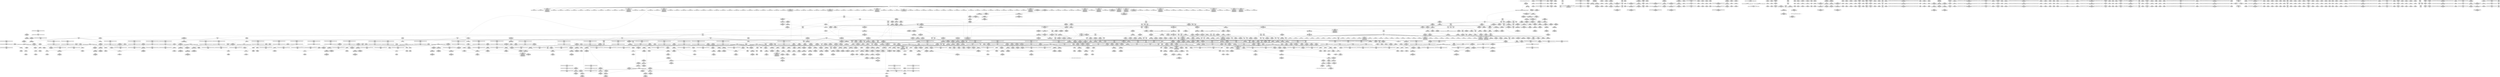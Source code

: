 digraph {
	CE0x4fd75c0 [shape=record,shape=Mrecord,label="{CE0x4fd75c0|rcu_lock_release:_tmp4|include/linux/rcupdate.h,423|*SummSource*}"]
	CE0x4f36350 [shape=record,shape=Mrecord,label="{CE0x4f36350|28:_i32,_32:_i16,_34:_i8,_:_CMRE_16,17_}"]
	CE0x4f73330 [shape=record,shape=Mrecord,label="{CE0x4f73330|i32_3|*Constant*}"]
	CE0x507d8d0 [shape=record,shape=Mrecord,label="{CE0x507d8d0|i64*_getelementptr_inbounds_(_4_x_i64_,_4_x_i64_*___llvm_gcov_ctr130,_i64_0,_i64_0)|*Constant*|*SummSource*}"]
	CE0x5009f70 [shape=record,shape=Mrecord,label="{CE0x5009f70|_ret_i32_%tmp6,_!dbg_!27716|security/selinux/hooks.c,197}"]
	CE0x4fd7f00 [shape=record,shape=Mrecord,label="{CE0x4fd7f00|rcu_read_unlock:_tmp9|include/linux/rcupdate.h,933|*SummSource*}"]
	CE0x4f41220 [shape=record,shape=Mrecord,label="{CE0x4f41220|SOCK_INODE:_tmp2}"]
	CE0x4fef8f0 [shape=record,shape=Mrecord,label="{CE0x4fef8f0|task_sid:_tmp3}"]
	CE0x5005d30 [shape=record,shape=Mrecord,label="{CE0x5005d30|task_sid:_tmp26|security/selinux/hooks.c,208}"]
	CE0x5013ca0 [shape=record,shape=Mrecord,label="{CE0x5013ca0|rcu_read_lock:_tmp11|include/linux/rcupdate.h,882|*SummSource*}"]
	CE0x4ff0e50 [shape=record,shape=Mrecord,label="{CE0x4ff0e50|task_sid:_tmp11|security/selinux/hooks.c,208|*SummSink*}"]
	CE0x5012ab0 [shape=record,shape=Mrecord,label="{CE0x5012ab0|rcu_read_lock:_call|include/linux/rcupdate.h,882|*SummSource*}"]
	CE0x4f5cfa0 [shape=record,shape=Mrecord,label="{CE0x4f5cfa0|i64_2|*Constant*}"]
	CE0x5015de0 [shape=record,shape=Mrecord,label="{CE0x5015de0|rcu_read_lock:_tmp14|include/linux/rcupdate.h,882}"]
	CE0x4fdc700 [shape=record,shape=Mrecord,label="{CE0x4fdc700|_call_void_mcount()_#3|*SummSource*}"]
	CE0x4f45ce0 [shape=record,shape=Mrecord,label="{CE0x4f45ce0|28:_i32,_32:_i16,_34:_i8,_:_CMRE_52,53_}"]
	CE0x5044030 [shape=record,shape=Mrecord,label="{CE0x5044030|rcu_read_unlock:_tmp21|include/linux/rcupdate.h,935}"]
	CE0x4f3de10 [shape=record,shape=Mrecord,label="{CE0x4f3de10|selinux_socket_accept:_i_security|security/selinux/hooks.c,4202|*SummSource*}"]
	CE0x4fb4770 [shape=record,shape=Mrecord,label="{CE0x4fb4770|1216:_i8*,_:_CRE_1216,1224_|*MultipleSource*|Function::sock_has_perm&Arg::sk::|security/selinux/hooks.c,3964|*LoadInst*|security/selinux/hooks.c,4198}"]
	CE0x4f710e0 [shape=record,shape=Mrecord,label="{CE0x4f710e0|i32_59|*Constant*}"]
	CE0x4fc80a0 [shape=record,shape=Mrecord,label="{CE0x4fc80a0|sock_has_perm:_call6|security/selinux/hooks.c,3976|*SummSource*}"]
	CE0x505d9a0 [shape=record,shape=Mrecord,label="{CE0x505d9a0|i64*_getelementptr_inbounds_(_4_x_i64_,_4_x_i64_*___llvm_gcov_ctr134,_i64_0,_i64_3)|*Constant*|*SummSink*}"]
	CE0x4f45fe0 [shape=record,shape=Mrecord,label="{CE0x4f45fe0|28:_i32,_32:_i16,_34:_i8,_:_CMRE_56,57_}"]
	CE0x50196d0 [shape=record,shape=Mrecord,label="{CE0x50196d0|i8*_getelementptr_inbounds_(_25_x_i8_,_25_x_i8_*_.str45,_i32_0,_i32_0)|*Constant*}"]
	CE0x4f46160 [shape=record,shape=Mrecord,label="{CE0x4f46160|28:_i32,_32:_i16,_34:_i8,_:_CMRE_58,59_}"]
	CE0x4f8bf50 [shape=record,shape=Mrecord,label="{CE0x4f8bf50|cred_sid:_tmp3|*SummSink*}"]
	CE0x5009a00 [shape=record,shape=Mrecord,label="{CE0x5009a00|cred_sid:_entry|*SummSink*}"]
	CE0x4fe9250 [shape=record,shape=Mrecord,label="{CE0x4fe9250|COLLAPSED:_GCMRE___llvm_gcov_ctr134_internal_global_4_x_i64_zeroinitializer:_elem_0:default:}"]
	CE0x4fc9170 [shape=record,shape=Mrecord,label="{CE0x4fc9170|avc_has_perm:_tsid|Function::avc_has_perm&Arg::tsid::|*SummSink*}"]
	CE0x50138c0 [shape=record,shape=Mrecord,label="{CE0x50138c0|rcu_read_lock:_tmp10|include/linux/rcupdate.h,882|*SummSink*}"]
	CE0x4f33c60 [shape=record,shape=Mrecord,label="{CE0x4f33c60|28:_i32,_32:_i16,_34:_i8,_:_CMRE_48,49_}"]
	CE0x4fceea0 [shape=record,shape=Mrecord,label="{CE0x4fceea0|8:_%struct.sock*,_:_SCME_32,33_}"]
	CE0x4ff7500 [shape=record,shape=Mrecord,label="{CE0x4ff7500|task_sid:_tobool1|security/selinux/hooks.c,208|*SummSource*}"]
	CE0x500a0d0 [shape=record,shape=Mrecord,label="{CE0x500a0d0|_ret_i32_%tmp6,_!dbg_!27716|security/selinux/hooks.c,197|*SummSource*}"]
	CE0x4f34ec0 [shape=record,shape=Mrecord,label="{CE0x4f34ec0|GLOBAL:_sock_has_perm|*Constant*}"]
	CE0x4fbaf80 [shape=record,shape=Mrecord,label="{CE0x4fbaf80|rcu_read_unlock:_tobool1|include/linux/rcupdate.h,933}"]
	CE0x4f285e0 [shape=record,shape=Mrecord,label="{CE0x4f285e0|SOCK_INODE:_entry|*SummSource*}"]
	CE0x4fc2e20 [shape=record,shape=Mrecord,label="{CE0x4fc2e20|i8_2|*Constant*}"]
	CE0x5045900 [shape=record,shape=Mrecord,label="{CE0x5045900|i8*_getelementptr_inbounds_(_44_x_i8_,_44_x_i8_*_.str47,_i32_0,_i32_0)|*Constant*}"]
	CE0x5019160 [shape=record,shape=Mrecord,label="{CE0x5019160|GLOBAL:_lock_acquire|*Constant*}"]
	CE0x4f4bb50 [shape=record,shape=Mrecord,label="{CE0x4f4bb50|i64*_getelementptr_inbounds_(_4_x_i64_,_4_x_i64_*___llvm_gcov_ctr128,_i64_0,_i64_3)|*Constant*|*SummSource*}"]
	CE0x4fdc150 [shape=record,shape=Mrecord,label="{CE0x4fdc150|i64*_getelementptr_inbounds_(_11_x_i64_,_11_x_i64_*___llvm_gcov_ctr132,_i64_0,_i64_8)|*Constant*|*SummSource*}"]
	CE0x5045fe0 [shape=record,shape=Mrecord,label="{CE0x5045fe0|GLOBAL:___preempt_count|Global_var:__preempt_count|*SummSource*}"]
	CE0x4f95aa0 [shape=record,shape=Mrecord,label="{CE0x4f95aa0|SOCK_INODE:_tmp1|*SummSource*}"]
	CE0x4ff7390 [shape=record,shape=Mrecord,label="{CE0x4ff7390|task_sid:_tobool1|security/selinux/hooks.c,208}"]
	CE0x500fda0 [shape=record,shape=Mrecord,label="{CE0x500fda0|rcu_read_lock:_land.lhs.true|*SummSink*}"]
	CE0x4fcb0f0 [shape=record,shape=Mrecord,label="{CE0x4fcb0f0|sock_has_perm:_tmp18|security/selinux/hooks.c,3977|*SummSink*}"]
	CE0x4f4f630 [shape=record,shape=Mrecord,label="{CE0x4f4f630|selinux_socket_accept:_i_security|security/selinux/hooks.c,4202|*SummSink*}"]
	CE0x4fb8b70 [shape=record,shape=Mrecord,label="{CE0x4fb8b70|__preempt_count_sub:_bb|*SummSource*}"]
	CE0x4f56790 [shape=record,shape=Mrecord,label="{CE0x4f56790|28:_i32,_32:_i16,_34:_i8,_:_CMRE_192,196_|*MultipleSource*|security/selinux/hooks.c,4202|security/selinux/hooks.c,4202|security/selinux/hooks.c,4204|security/selinux/hooks.c,4204|security/selinux/hooks.c,4205}"]
	CE0x4f88510 [shape=record,shape=Mrecord,label="{CE0x4f88510|_ret_void,_!dbg_!27717|include/linux/rcupdate.h,240|*SummSource*}"]
	CE0x4fd1d90 [shape=record,shape=Mrecord,label="{CE0x4fd1d90|i64_56|*Constant*|*SummSink*}"]
	CE0x4f508e0 [shape=record,shape=Mrecord,label="{CE0x4f508e0|task_sid:_if.then|*SummSink*}"]
	CE0x4f43320 [shape=record,shape=Mrecord,label="{CE0x4f43320|i32_4|*Constant*|*SummSink*}"]
	CE0x5005fc0 [shape=record,shape=Mrecord,label="{CE0x5005fc0|i64*_getelementptr_inbounds_(_13_x_i64_,_13_x_i64_*___llvm_gcov_ctr126,_i64_0,_i64_12)|*Constant*}"]
	CE0x4fe1940 [shape=record,shape=Mrecord,label="{CE0x4fe1940|GLOBAL:_rcu_read_unlock.__warned|Global_var:rcu_read_unlock.__warned}"]
	CE0x5012dc0 [shape=record,shape=Mrecord,label="{CE0x5012dc0|_call_void___preempt_count_add(i32_1)_#10,_!dbg_!27711|include/linux/rcupdate.h,239|*SummSource*}"]
	CE0x50401b0 [shape=record,shape=Mrecord,label="{CE0x50401b0|__rcu_read_lock:_tmp7|include/linux/rcupdate.h,240|*SummSink*}"]
	CE0x4fc0c20 [shape=record,shape=Mrecord,label="{CE0x4fc0c20|sock_has_perm:_tmp12|security/selinux/hooks.c,3970}"]
	CE0x5008640 [shape=record,shape=Mrecord,label="{CE0x5008640|task_sid:_tmp27|security/selinux/hooks.c,208}"]
	CE0x4f76b70 [shape=record,shape=Mrecord,label="{CE0x4f76b70|GLOBAL:_task_sid|*Constant*|*SummSink*}"]
	CE0x4f79440 [shape=record,shape=Mrecord,label="{CE0x4f79440|get_current:_tmp3}"]
	CE0x4fc12a0 [shape=record,shape=Mrecord,label="{CE0x4fc12a0|i64*_getelementptr_inbounds_(_6_x_i64_,_6_x_i64_*___llvm_gcov_ctr327,_i64_0,_i64_4)|*Constant*|*SummSource*}"]
	CE0x4fda4c0 [shape=record,shape=Mrecord,label="{CE0x4fda4c0|rcu_read_unlock:_tmp|*SummSource*}"]
	CE0x4f8cc30 [shape=record,shape=Mrecord,label="{CE0x4f8cc30|task_sid:_tmp12|security/selinux/hooks.c,208|*SummSource*}"]
	CE0x4fbbeb0 [shape=record,shape=Mrecord,label="{CE0x4fbbeb0|_call_void_mcount()_#3}"]
	CE0x4f76fd0 [shape=record,shape=Mrecord,label="{CE0x4f76fd0|task_sid:_task|Function::task_sid&Arg::task::|*SummSource*}"]
	CE0x4ff6e90 [shape=record,shape=Mrecord,label="{CE0x4ff6e90|_call_void_rcu_lock_acquire(%struct.lockdep_map*_rcu_lock_map)_#10,_!dbg_!27711|include/linux/rcupdate.h,881|*SummSink*}"]
	CE0x50400e0 [shape=record,shape=Mrecord,label="{CE0x50400e0|__rcu_read_lock:_tmp6|include/linux/rcupdate.h,240|*SummSink*}"]
	CE0x4fed9c0 [shape=record,shape=Mrecord,label="{CE0x4fed9c0|__rcu_read_unlock:_tmp7|include/linux/rcupdate.h,245|*SummSource*}"]
	CE0x505b790 [shape=record,shape=Mrecord,label="{CE0x505b790|_call_void___preempt_count_sub(i32_1)_#10,_!dbg_!27715|include/linux/rcupdate.h,244|*SummSource*}"]
	CE0x4ff23e0 [shape=record,shape=Mrecord,label="{CE0x4ff23e0|task_sid:_tmp7|security/selinux/hooks.c,208|*SummSource*}"]
	CE0x4f7ff80 [shape=record,shape=Mrecord,label="{CE0x4f7ff80|sock_has_perm:_tmp2|*LoadInst*|security/selinux/hooks.c,3964|*SummSource*}"]
	CE0x4fc3a40 [shape=record,shape=Mrecord,label="{CE0x4fc3a40|sock_has_perm:_u|security/selinux/hooks.c,3973}"]
	CE0x4f36790 [shape=record,shape=Mrecord,label="{CE0x4f36790|i64*_getelementptr_inbounds_(_4_x_i64_,_4_x_i64_*___llvm_gcov_ctr130,_i64_0,_i64_3)|*Constant*|*SummSource*}"]
	CE0x4fd57a0 [shape=record,shape=Mrecord,label="{CE0x4fd57a0|sock_has_perm:_tmp9|security/selinux/hooks.c,3969|*SummSink*}"]
	CE0x50a4e40 [shape=record,shape=Mrecord,label="{CE0x50a4e40|__preempt_count_add:_tmp6|./arch/x86/include/asm/preempt.h,73|*SummSink*}"]
	CE0x4fd0530 [shape=record,shape=Mrecord,label="{CE0x4fd0530|8:_%struct.sock*,_:_SCME_51,52_}"]
	CE0x5016870 [shape=record,shape=Mrecord,label="{CE0x5016870|rcu_read_lock:_tmp16|include/linux/rcupdate.h,882}"]
	CE0x5061e70 [shape=record,shape=Mrecord,label="{CE0x5061e70|rcu_lock_acquire:___here}"]
	CE0x4f31290 [shape=record,shape=Mrecord,label="{CE0x4f31290|28:_i32,_32:_i16,_34:_i8,_:_CMRE_108,109_}"]
	CE0x4fe58f0 [shape=record,shape=Mrecord,label="{CE0x4fe58f0|rcu_read_unlock:_tmp17|include/linux/rcupdate.h,933}"]
	CE0x507cf30 [shape=record,shape=Mrecord,label="{CE0x507cf30|i64_ptrtoint_(i8*_blockaddress(_rcu_lock_acquire,_%__here)_to_i64)|*Constant*|*SummSink*}"]
	CE0x4f507f0 [shape=record,shape=Mrecord,label="{CE0x4f507f0|task_sid:_if.then|*SummSource*}"]
	CE0x4fe2820 [shape=record,shape=Mrecord,label="{CE0x4fe2820|__rcu_read_lock:_tmp5|include/linux/rcupdate.h,239|*SummSource*}"]
	CE0x4f76910 [shape=record,shape=Mrecord,label="{CE0x4f76910|GLOBAL:_task_sid|*Constant*}"]
	CE0x505f6a0 [shape=record,shape=Mrecord,label="{CE0x505f6a0|rcu_lock_release:___here|*SummSink*}"]
	CE0x4f39cb0 [shape=record,shape=Mrecord,label="{CE0x4f39cb0|28:_i32,_32:_i16,_34:_i8,_:_CMRE_160,168_|*MultipleSource*|security/selinux/hooks.c,4202|security/selinux/hooks.c,4202|security/selinux/hooks.c,4204|security/selinux/hooks.c,4204|security/selinux/hooks.c,4205}"]
	CE0x4f8cd60 [shape=record,shape=Mrecord,label="{CE0x4f8cd60|task_sid:_tmp12|security/selinux/hooks.c,208|*SummSink*}"]
	CE0x5060070 [shape=record,shape=Mrecord,label="{CE0x5060070|rcu_lock_release:_tmp5|include/linux/rcupdate.h,423}"]
	CE0x4f3ccb0 [shape=record,shape=Mrecord,label="{CE0x4f3ccb0|i32_4|*Constant*|*SummSource*}"]
	CE0x4f587c0 [shape=record,shape=Mrecord,label="{CE0x4f587c0|selinux_socket_accept:_tmp17|security/selinux/hooks.c,4210}"]
	CE0x4f78910 [shape=record,shape=Mrecord,label="{CE0x4f78910|sock_has_perm:_net|security/selinux/hooks.c, 3966|*SummSink*}"]
	CE0x5009920 [shape=record,shape=Mrecord,label="{CE0x5009920|cred_sid:_entry|*SummSource*}"]
	"CONST[source:1(input),value:2(dynamic)][purpose:{object}]"
	CE0x501c190 [shape=record,shape=Mrecord,label="{CE0x501c190|i8_1|*Constant*}"]
	CE0x4f8b8a0 [shape=record,shape=Mrecord,label="{CE0x4f8b8a0|i64_5|*Constant*|*SummSink*}"]
	CE0x4f94440 [shape=record,shape=Mrecord,label="{CE0x4f94440|i32_1|*Constant*}"]
	CE0x4f28fd0 [shape=record,shape=Mrecord,label="{CE0x4f28fd0|_call_void_mcount()_#3}"]
	CE0x4f32380 [shape=record,shape=Mrecord,label="{CE0x4f32380|28:_i32,_32:_i16,_34:_i8,_:_CMRE_83,84_}"]
	CE0x4fcf100 [shape=record,shape=Mrecord,label="{CE0x4fcf100|8:_%struct.sock*,_:_SCME_34,35_}"]
	CE0x4f720b0 [shape=record,shape=Mrecord,label="{CE0x4f720b0|sock_has_perm:_if.then|*SummSink*}"]
	CE0x4fdb4f0 [shape=record,shape=Mrecord,label="{CE0x4fdb4f0|rcu_lock_release:_tmp1|*SummSink*}"]
	CE0x4f9db60 [shape=record,shape=Mrecord,label="{CE0x4f9db60|rcu_read_lock:_bb}"]
	CE0x4fc5180 [shape=record,shape=Mrecord,label="{CE0x4fc5180|sock_has_perm:_u2|security/selinux/hooks.c,3974|*SummSource*}"]
	CE0x50447b0 [shape=record,shape=Mrecord,label="{CE0x50447b0|_call_void_rcu_lock_release(%struct.lockdep_map*_rcu_lock_map)_#10,_!dbg_!27733|include/linux/rcupdate.h,935}"]
	CE0x500fc60 [shape=record,shape=Mrecord,label="{CE0x500fc60|rcu_read_lock:_do.end|*SummSink*}"]
	CE0x4fe3590 [shape=record,shape=Mrecord,label="{CE0x4fe3590|rcu_read_unlock:_land.lhs.true|*SummSink*}"]
	CE0x4f74970 [shape=record,shape=Mrecord,label="{CE0x4f74970|SOCK_INODE:_tmp5|include/net/sock.h,1412}"]
	CE0x4f827b0 [shape=record,shape=Mrecord,label="{CE0x4f827b0|sock_has_perm:_ad|security/selinux/hooks.c, 3965|*SummSource*}"]
	CE0x4fcb620 [shape=record,shape=Mrecord,label="{CE0x4fcb620|sock_has_perm:_tmp19|security/selinux/hooks.c,3977}"]
	CE0x4ff2450 [shape=record,shape=Mrecord,label="{CE0x4ff2450|task_sid:_tmp9|security/selinux/hooks.c,208}"]
	CE0x4f253c0 [shape=record,shape=Mrecord,label="{CE0x4f253c0|selinux_socket_accept:_tmp7|security/selinux/hooks.c,4200|*SummSink*}"]
	CE0x4f3c730 [shape=record,shape=Mrecord,label="{CE0x4f3c730|32:_%struct.sock*,_104:_i8*,_:_CRE_16,24_|*MultipleSource*|Function::selinux_socket_accept&Arg::sock::|security/selinux/hooks.c,4198}"]
	CE0x4f5d010 [shape=record,shape=Mrecord,label="{CE0x4f5d010|i64_2|*Constant*|*SummSource*}"]
	CE0x4fe2430 [shape=record,shape=Mrecord,label="{CE0x4fe2430|rcu_read_unlock:_tmp11|include/linux/rcupdate.h,933|*SummSource*}"]
	CE0x4f4cfe0 [shape=record,shape=Mrecord,label="{CE0x4f4cfe0|28:_i32,_32:_i16,_34:_i8,_:_CMRE_0,8_|*MultipleSource*|security/selinux/hooks.c,4202|security/selinux/hooks.c,4202|security/selinux/hooks.c,4204|security/selinux/hooks.c,4204|security/selinux/hooks.c,4205}"]
	CE0x4f3e770 [shape=record,shape=Mrecord,label="{CE0x4f3e770|28:_i32,_32:_i16,_34:_i8,_:_CMRE_24,28_|*MultipleSource*|security/selinux/hooks.c,4202|security/selinux/hooks.c,4202|security/selinux/hooks.c,4204|security/selinux/hooks.c,4204|security/selinux/hooks.c,4205}"]
	CE0x4f30040 [shape=record,shape=Mrecord,label="{CE0x4f30040|selinux_socket_accept:_tmp1}"]
	CE0x5077e70 [shape=record,shape=Mrecord,label="{CE0x5077e70|void_(i32*,_i32,_i32*)*_asm_addl_$1,_%gs:$0_,_*m,ri,*m,_dirflag_,_fpsr_,_flags_}"]
	CE0x4fe8340 [shape=record,shape=Mrecord,label="{CE0x4fe8340|__rcu_read_unlock:_entry|*SummSink*}"]
	CE0x4fc3ca0 [shape=record,shape=Mrecord,label="{CE0x4fc3ca0|avc_has_perm:_entry|*SummSink*}"]
	CE0x50134f0 [shape=record,shape=Mrecord,label="{CE0x50134f0|i64*_getelementptr_inbounds_(_4_x_i64_,_4_x_i64_*___llvm_gcov_ctr130,_i64_0,_i64_2)|*Constant*|*SummSource*}"]
	CE0x4f42fd0 [shape=record,shape=Mrecord,label="{CE0x4f42fd0|GLOBAL:_SOCK_INODE|*Constant*}"]
	CE0x4f2e190 [shape=record,shape=Mrecord,label="{CE0x4f2e190|_ret_%struct.task_struct*_%tmp4,_!dbg_!27714|./arch/x86/include/asm/current.h,14|*SummSink*}"]
	CE0x4fce5b0 [shape=record,shape=Mrecord,label="{CE0x4fce5b0|i64_7|*Constant*|*SummSink*}"]
	CE0x5016390 [shape=record,shape=Mrecord,label="{CE0x5016390|rcu_read_lock:_tmp15|include/linux/rcupdate.h,882}"]
	CE0x507cdd0 [shape=record,shape=Mrecord,label="{CE0x507cdd0|i64_ptrtoint_(i8*_blockaddress(_rcu_lock_acquire,_%__here)_to_i64)|*Constant*|*SummSource*}"]
	CE0x61c2b40 [shape=record,shape=Mrecord,label="{CE0x61c2b40|32:_%struct.sock*,_104:_i8*,_:_CRE_4,6_|*MultipleSource*|Function::selinux_socket_accept&Arg::sock::|security/selinux/hooks.c,4198}"]
	CE0x4fbbc20 [shape=record,shape=Mrecord,label="{CE0x4fbbc20|rcu_read_lock:_tmp3|*SummSink*}"]
	CE0x4ff3e30 [shape=record,shape=Mrecord,label="{CE0x4ff3e30|cred_sid:_security|security/selinux/hooks.c,196|*SummSink*}"]
	CE0x4f7eef0 [shape=record,shape=Mrecord,label="{CE0x4f7eef0|i64*_getelementptr_inbounds_(_6_x_i64_,_6_x_i64_*___llvm_gcov_ctr327,_i64_0,_i64_0)|*Constant*|*SummSource*}"]
	CE0x4fc65a0 [shape=record,shape=Mrecord,label="{CE0x4fc65a0|sock_has_perm:_sid5|security/selinux/hooks.c,3976}"]
	CE0x4f708f0 [shape=record,shape=Mrecord,label="{CE0x4f708f0|i64*_getelementptr_inbounds_(_2_x_i64_,_2_x_i64_*___llvm_gcov_ctr98,_i64_0,_i64_0)|*Constant*}"]
	CE0x500f360 [shape=record,shape=Mrecord,label="{CE0x500f360|rcu_read_unlock:_tmp7|include/linux/rcupdate.h,933|*SummSink*}"]
	CE0x4f464b0 [shape=record,shape=Mrecord,label="{CE0x4f464b0|28:_i32,_32:_i16,_34:_i8,_:_CMRE_62,63_}"]
	CE0x4619070 [shape=record,shape=Mrecord,label="{CE0x4619070|i32_8192|*Constant*}"]
	CE0x4f76cb0 [shape=record,shape=Mrecord,label="{CE0x4f76cb0|task_sid:_entry|*SummSource*}"]
	CE0x4fd8bf0 [shape=record,shape=Mrecord,label="{CE0x4fd8bf0|i64*_getelementptr_inbounds_(_4_x_i64_,_4_x_i64_*___llvm_gcov_ctr130,_i64_0,_i64_1)|*Constant*|*SummSink*}"]
	CE0x4fa01e0 [shape=record,shape=Mrecord,label="{CE0x4fa01e0|rcu_read_lock:_tmp|*SummSink*}"]
	CE0x4f24440 [shape=record,shape=Mrecord,label="{CE0x4f24440|sock_has_perm:_entry|*SummSink*}"]
	CE0x508a6a0 [shape=record,shape=Mrecord,label="{CE0x508a6a0|__preempt_count_add:_do.end|*SummSource*}"]
	CE0x50572e0 [shape=record,shape=Mrecord,label="{CE0x50572e0|__preempt_count_sub:_tmp1|*SummSource*}"]
	CE0x5018380 [shape=record,shape=Mrecord,label="{CE0x5018380|rcu_read_unlock:_tmp1|*SummSink*}"]
	CE0x4f27300 [shape=record,shape=Mrecord,label="{CE0x4f27300|selinux_socket_accept:_if.end|*SummSource*}"]
	CE0x4f711f0 [shape=record,shape=Mrecord,label="{CE0x4f711f0|i32_59|*Constant*|*SummSink*}"]
	CE0x4f189b0 [shape=record,shape=Mrecord,label="{CE0x4f189b0|28:_i32,_32:_i16,_34:_i8,_:_CMRE_73,74_}"]
	CE0x4fce990 [shape=record,shape=Mrecord,label="{CE0x4fce990|8:_%struct.sock*,_:_SCME_27,28_}"]
	CE0x4fe44e0 [shape=record,shape=Mrecord,label="{CE0x4fe44e0|__preempt_count_sub:_val|Function::__preempt_count_sub&Arg::val::|*SummSink*}"]
	CE0x4fc3900 [shape=record,shape=Mrecord,label="{CE0x4fc3900|i8_2|*Constant*|*SummSink*}"]
	CE0x505f580 [shape=record,shape=Mrecord,label="{CE0x505f580|rcu_lock_release:_tmp6|*SummSink*}"]
	CE0x4f95930 [shape=record,shape=Mrecord,label="{CE0x4f95930|SOCK_INODE:_tmp|*SummSink*}"]
	CE0x4f2fac0 [shape=record,shape=Mrecord,label="{CE0x4f2fac0|i64*_getelementptr_inbounds_(_2_x_i64_,_2_x_i64_*___llvm_gcov_ctr98,_i64_0,_i64_1)|*Constant*}"]
	CE0x4fdf040 [shape=record,shape=Mrecord,label="{CE0x4fdf040|i64*_getelementptr_inbounds_(_11_x_i64_,_11_x_i64_*___llvm_gcov_ctr132,_i64_0,_i64_0)|*Constant*|*SummSink*}"]
	CE0x4fc1170 [shape=record,shape=Mrecord,label="{CE0x4fc1170|i64*_getelementptr_inbounds_(_6_x_i64_,_6_x_i64_*___llvm_gcov_ctr327,_i64_0,_i64_4)|*Constant*}"]
	CE0x4f7e860 [shape=record,shape=Mrecord,label="{CE0x4f7e860|i64*_getelementptr_inbounds_(_6_x_i64_,_6_x_i64_*___llvm_gcov_ctr327,_i64_0,_i64_0)|*Constant*|*SummSink*}"]
	CE0x4f4a4f0 [shape=record,shape=Mrecord,label="{CE0x4f4a4f0|selinux_socket_accept:_newsock|Function::selinux_socket_accept&Arg::newsock::|*SummSink*}"]
	CE0x4f292c0 [shape=record,shape=Mrecord,label="{CE0x4f292c0|cred_sid:_tmp6|security/selinux/hooks.c,197|*SummSink*}"]
	CE0x501ee20 [shape=record,shape=Mrecord,label="{CE0x501ee20|cred_sid:_bb|*SummSink*}"]
	CE0x4f37540 [shape=record,shape=Mrecord,label="{CE0x4f37540|i64*_getelementptr_inbounds_(_6_x_i64_,_6_x_i64_*___llvm_gcov_ctr360,_i64_0,_i64_5)|*Constant*}"]
	CE0x5074b00 [shape=record,shape=Mrecord,label="{CE0x5074b00|__rcu_read_unlock:_tmp4|include/linux/rcupdate.h,244|*SummSource*}"]
	CE0x508b070 [shape=record,shape=Mrecord,label="{CE0x508b070|i64*_getelementptr_inbounds_(_4_x_i64_,_4_x_i64_*___llvm_gcov_ctr135,_i64_0,_i64_1)|*Constant*|*SummSource*}"]
	CE0x4fb8980 [shape=record,shape=Mrecord,label="{CE0x4fb8980|__preempt_count_sub:_bb}"]
	CE0x4f8be80 [shape=record,shape=Mrecord,label="{CE0x4f8be80|cred_sid:_tmp3|*SummSource*}"]
	CE0x5012760 [shape=record,shape=Mrecord,label="{CE0x5012760|rcu_read_unlock:_tmp6|include/linux/rcupdate.h,933|*SummSource*}"]
	CE0x4f45f20 [shape=record,shape=Mrecord,label="{CE0x4f45f20|28:_i32,_32:_i16,_34:_i8,_:_CMRE_55,56_}"]
	CE0x5014930 [shape=record,shape=Mrecord,label="{CE0x5014930|rcu_read_lock:_call3|include/linux/rcupdate.h,882|*SummSink*}"]
	CE0x4ff1550 [shape=record,shape=Mrecord,label="{CE0x4ff1550|task_sid:_land.lhs.true2}"]
	CE0x4fc2710 [shape=record,shape=Mrecord,label="{CE0x4fc2710|sock_has_perm:_type|security/selinux/hooks.c,3972|*SummSink*}"]
	CE0x4f878a0 [shape=record,shape=Mrecord,label="{CE0x4f878a0|_ret_void,_!dbg_!27735|include/linux/rcupdate.h,884|*SummSource*}"]
	CE0x4f394c0 [shape=record,shape=Mrecord,label="{CE0x4f394c0|28:_i32,_32:_i16,_34:_i8,_:_CMRE_128,136_|*MultipleSource*|security/selinux/hooks.c,4202|security/selinux/hooks.c,4202|security/selinux/hooks.c,4204|security/selinux/hooks.c,4204|security/selinux/hooks.c,4205}"]
	CE0x500b370 [shape=record,shape=Mrecord,label="{CE0x500b370|_ret_void,_!dbg_!27735|include/linux/rcupdate.h,938|*SummSource*}"]
	CE0x4f50a50 [shape=record,shape=Mrecord,label="{CE0x4f50a50|task_sid:_do.end6}"]
	CE0x500bfb0 [shape=record,shape=Mrecord,label="{CE0x500bfb0|i64_5|*Constant*}"]
	CE0x4fe6430 [shape=record,shape=Mrecord,label="{CE0x4fe6430|rcu_lock_release:_entry|*SummSource*}"]
	CE0x4f2b640 [shape=record,shape=Mrecord,label="{CE0x4f2b640|SOCK_INODE:_socket|Function::SOCK_INODE&Arg::socket::|*SummSink*}"]
	CE0x4f8b9b0 [shape=record,shape=Mrecord,label="{CE0x4f8b9b0|task_sid:_tmp10|security/selinux/hooks.c,208}"]
	CE0x4fc7c00 [shape=record,shape=Mrecord,label="{CE0x4fc7c00|sock_has_perm:_tmp17|security/selinux/hooks.c,3976|*SummSource*}"]
	CE0x4fb8030 [shape=record,shape=Mrecord,label="{CE0x4fb8030|__preempt_count_sub:_tmp3|*SummSource*}"]
	CE0x4f798e0 [shape=record,shape=Mrecord,label="{CE0x4f798e0|__rcu_read_lock:_tmp5|include/linux/rcupdate.h,239}"]
	CE0x5010460 [shape=record,shape=Mrecord,label="{CE0x5010460|rcu_read_lock:_tmp6|include/linux/rcupdate.h,882|*SummSink*}"]
	CE0x505df90 [shape=record,shape=Mrecord,label="{CE0x505df90|COLLAPSED:_GCMRE___llvm_gcov_ctr130_internal_global_4_x_i64_zeroinitializer:_elem_0:default:}"]
	CE0x4fec0e0 [shape=record,shape=Mrecord,label="{CE0x4fec0e0|i64*_getelementptr_inbounds_(_4_x_i64_,_4_x_i64_*___llvm_gcov_ctr135,_i64_0,_i64_3)|*Constant*|*SummSource*}"]
	CE0x4f3df10 [shape=record,shape=Mrecord,label="{CE0x4f3df10|selinux_socket_accept:_i_security4|security/selinux/hooks.c,4204|*SummSink*}"]
	CE0x4ff2260 [shape=record,shape=Mrecord,label="{CE0x4ff2260|task_sid:_tmp6|security/selinux/hooks.c,208|*SummSink*}"]
	CE0x4f80190 [shape=record,shape=Mrecord,label="{CE0x4f80190|sock_has_perm:_tmp2|*LoadInst*|security/selinux/hooks.c,3964|*SummSink*}"]
	CE0x4fc92b0 [shape=record,shape=Mrecord,label="{CE0x4fc92b0|avc_has_perm:_tclass|Function::avc_has_perm&Arg::tclass::}"]
	CE0x4f43b00 [shape=record,shape=Mrecord,label="{CE0x4f43b00|selinux_socket_accept:_if.end|*SummSink*}"]
	CE0x4fd01a0 [shape=record,shape=Mrecord,label="{CE0x4fd01a0|8:_%struct.sock*,_:_SCME_48,49_}"]
	CE0x500b4e0 [shape=record,shape=Mrecord,label="{CE0x500b4e0|rcu_read_lock:_land.lhs.true2|*SummSource*}"]
	CE0x4f777b0 [shape=record,shape=Mrecord,label="{CE0x4f777b0|sock_has_perm:_sid|security/selinux/hooks.c,3969}"]
	CE0x5061310 [shape=record,shape=Mrecord,label="{CE0x5061310|i64*_getelementptr_inbounds_(_4_x_i64_,_4_x_i64_*___llvm_gcov_ctr133,_i64_0,_i64_2)|*Constant*|*SummSource*}"]
	CE0x4f582d0 [shape=record,shape=Mrecord,label="{CE0x4f582d0|selinux_socket_accept:_sid|security/selinux/hooks.c,4206|*SummSource*}"]
	CE0x4fe1a70 [shape=record,shape=Mrecord,label="{CE0x4fe1a70|GLOBAL:_rcu_read_unlock.__warned|Global_var:rcu_read_unlock.__warned|*SummSource*}"]
	CE0x4f89280 [shape=record,shape=Mrecord,label="{CE0x4f89280|rcu_read_lock:_call|include/linux/rcupdate.h,882}"]
	CE0x4f95050 [shape=record,shape=Mrecord,label="{CE0x4f95050|COLLAPSED:_GCMRE___llvm_gcov_ctr127_internal_global_11_x_i64_zeroinitializer:_elem_0:default:}"]
	CE0x5095830 [shape=record,shape=Mrecord,label="{CE0x5095830|__preempt_count_sub:_tmp6|./arch/x86/include/asm/preempt.h,78|*SummSink*}"]
	CE0x4fe3c40 [shape=record,shape=Mrecord,label="{CE0x4fe3c40|_call_void_mcount()_#3|*SummSink*}"]
	CE0x4f3f430 [shape=record,shape=Mrecord,label="{CE0x4f3f430|selinux_socket_accept:_tmp8|security/selinux/hooks.c,4200|*SummSink*}"]
	CE0x500e350 [shape=record,shape=Mrecord,label="{CE0x500e350|rcu_read_lock:_tmp1|*SummSource*}"]
	CE0x5075080 [shape=record,shape=Mrecord,label="{CE0x5075080|__rcu_read_lock:_tmp3|*SummSink*}"]
	CE0x4f2e270 [shape=record,shape=Mrecord,label="{CE0x4f2e270|selinux_socket_accept:_tmp4|security/selinux/hooks.c,4199}"]
	CE0x4fda8d0 [shape=record,shape=Mrecord,label="{CE0x4fda8d0|rcu_lock_release:_tmp1}"]
	CE0x4fd6860 [shape=record,shape=Mrecord,label="{CE0x4fd6860|rcu_read_unlock:_land.lhs.true}"]
	CE0x4fb9f60 [shape=record,shape=Mrecord,label="{CE0x4fb9f60|i64_3|*Constant*|*SummSink*}"]
	CE0x4fda450 [shape=record,shape=Mrecord,label="{CE0x4fda450|COLLAPSED:_GCMRE___llvm_gcov_ctr132_internal_global_11_x_i64_zeroinitializer:_elem_0:default:}"]
	CE0x4f5cf30 [shape=record,shape=Mrecord,label="{CE0x4f5cf30|i64_2|*Constant*|*SummSink*}"]
	CE0x4fc8210 [shape=record,shape=Mrecord,label="{CE0x4fc8210|sock_has_perm:_call6|security/selinux/hooks.c,3976|*SummSink*}"]
	CE0x4fdae30 [shape=record,shape=Mrecord,label="{CE0x4fdae30|rcu_read_unlock:_call3|include/linux/rcupdate.h,933|*SummSink*}"]
	CE0x4f2fa30 [shape=record,shape=Mrecord,label="{CE0x4f2fa30|GLOBAL:_get_current|*Constant*|*SummSource*}"]
	CE0x4ff2370 [shape=record,shape=Mrecord,label="{CE0x4ff2370|task_sid:_tmp7|security/selinux/hooks.c,208|*SummSink*}"]
	CE0x4fee370 [shape=record,shape=Mrecord,label="{CE0x4fee370|GLOBAL:_rcu_read_lock.__warned|Global_var:rcu_read_lock.__warned|*SummSink*}"]
	CE0x4f32740 [shape=record,shape=Mrecord,label="{CE0x4f32740|28:_i32,_32:_i16,_34:_i8,_:_CMRE_88,89_}"]
	CE0x4f778b0 [shape=record,shape=Mrecord,label="{CE0x4f778b0|sock_has_perm:_sid|security/selinux/hooks.c,3969|*SummSource*}"]
	CE0x4fdd230 [shape=record,shape=Mrecord,label="{CE0x4fdd230|rcu_read_unlock:_bb|*SummSink*}"]
	CE0x507dc70 [shape=record,shape=Mrecord,label="{CE0x507dc70|rcu_lock_acquire:_tmp7|*SummSource*}"]
	CE0x50094b0 [shape=record,shape=Mrecord,label="{CE0x50094b0|GLOBAL:_cred_sid|*Constant*}"]
	CE0x4f4f0c0 [shape=record,shape=Mrecord,label="{CE0x4f4f0c0|8:_%struct.sock*,_:_SCME_24,25_}"]
	CE0x4f9d790 [shape=record,shape=Mrecord,label="{CE0x4f9d790|i64*_getelementptr_inbounds_(_13_x_i64_,_13_x_i64_*___llvm_gcov_ctr126,_i64_0,_i64_1)|*Constant*}"]
	CE0x4f427f0 [shape=record,shape=Mrecord,label="{CE0x4f427f0|selinux_socket_accept:_tmp5|security/selinux/hooks.c,4199|*SummSource*}"]
	CE0x5003970 [shape=record,shape=Mrecord,label="{CE0x5003970|i64*_getelementptr_inbounds_(_13_x_i64_,_13_x_i64_*___llvm_gcov_ctr126,_i64_0,_i64_9)|*Constant*|*SummSource*}"]
	CE0x500aad0 [shape=record,shape=Mrecord,label="{CE0x500aad0|GLOBAL:_rcu_read_unlock|*Constant*|*SummSource*}"]
	CE0x4fce730 [shape=record,shape=Mrecord,label="{CE0x4fce730|i64_6|*Constant*|*SummSource*}"]
	CE0x5074cc0 [shape=record,shape=Mrecord,label="{CE0x5074cc0|__rcu_read_lock:_do.body|*SummSource*}"]
	CE0x4ffa230 [shape=record,shape=Mrecord,label="{CE0x4ffa230|0:_i8,_:_GCMR_rcu_read_unlock.__warned_internal_global_i8_0,_section_.data.unlikely_,_align_1:_elem_0:default:}"]
	CE0x4fe54b0 [shape=record,shape=Mrecord,label="{CE0x4fe54b0|i64*_getelementptr_inbounds_(_11_x_i64_,_11_x_i64_*___llvm_gcov_ctr132,_i64_0,_i64_8)|*Constant*|*SummSink*}"]
	CE0x500acf0 [shape=record,shape=Mrecord,label="{CE0x500acf0|rcu_read_unlock:_entry|*SummSink*}"]
	CE0x4fd6b90 [shape=record,shape=Mrecord,label="{CE0x4fd6b90|_ret_void,_!dbg_!27719|./arch/x86/include/asm/preempt.h,73|*SummSink*}"]
	CE0x505fe80 [shape=record,shape=Mrecord,label="{CE0x505fe80|rcu_lock_release:_tmp5|include/linux/rcupdate.h,423|*SummSink*}"]
	CE0x4fd0c50 [shape=record,shape=Mrecord,label="{CE0x4fd0c50|i32_8|*Constant*|*SummSource*}"]
	CE0x4fc7840 [shape=record,shape=Mrecord,label="{CE0x4fc7840|sock_has_perm:_sclass|security/selinux/hooks.c,3976|*SummSink*}"]
	CE0x5074fc0 [shape=record,shape=Mrecord,label="{CE0x5074fc0|__rcu_read_lock:_tmp3|*SummSource*}"]
	CE0x4f2ed00 [shape=record,shape=Mrecord,label="{CE0x4f2ed00|i64*_getelementptr_inbounds_(_6_x_i64_,_6_x_i64_*___llvm_gcov_ctr360,_i64_0,_i64_0)|*Constant*|*SummSink*}"]
	CE0x4fd2050 [shape=record,shape=Mrecord,label="{CE0x4fd2050|sock_has_perm:_call|security/selinux/hooks.c,3967|*SummSink*}"]
	CE0x4fbd320 [shape=record,shape=Mrecord,label="{CE0x4fbd320|rcu_lock_acquire:_entry|*SummSink*}"]
	CE0x5016080 [shape=record,shape=Mrecord,label="{CE0x5016080|rcu_read_lock:_tmp14|include/linux/rcupdate.h,882|*SummSink*}"]
	CE0x4fd3cd0 [shape=record,shape=Mrecord,label="{CE0x4fd3cd0|task_sid:_tmp22|security/selinux/hooks.c,208|*SummSink*}"]
	CE0x4f2b5a0 [shape=record,shape=Mrecord,label="{CE0x4f2b5a0|selinux_socket_accept:_call1|security/selinux/hooks.c,4198|*SummSource*}"]
	CE0x4f899c0 [shape=record,shape=Mrecord,label="{CE0x4f899c0|_call_void_mcount()_#3|*SummSink*}"]
	CE0x503f3f0 [shape=record,shape=Mrecord,label="{CE0x503f3f0|rcu_read_unlock:_tmp9|include/linux/rcupdate.h,933}"]
	CE0x4ff5960 [shape=record,shape=Mrecord,label="{CE0x4ff5960|rcu_read_unlock:_tmp8|include/linux/rcupdate.h,933}"]
	CE0x4fd4470 [shape=record,shape=Mrecord,label="{CE0x4fd4470|task_sid:_tmp23|security/selinux/hooks.c,208|*SummSink*}"]
	CE0x4fcc720 [shape=record,shape=Mrecord,label="{CE0x4fcc720|rcu_lock_release:_tmp3|*SummSource*}"]
	CE0x4f2da70 [shape=record,shape=Mrecord,label="{CE0x4f2da70|i64*_getelementptr_inbounds_(_6_x_i64_,_6_x_i64_*___llvm_gcov_ctr360,_i64_0,_i64_3)|*Constant*}"]
	CE0x4fd2d00 [shape=record,shape=Mrecord,label="{CE0x4fd2d00|sock_has_perm:_tmp7|security/selinux/hooks.c,3969|*SummSource*}"]
	CE0x4f20080 [shape=record,shape=Mrecord,label="{CE0x4f20080|selinux_socket_accept:_call|security/selinux/hooks.c,4198|*SummSink*}"]
	CE0x4f43390 [shape=record,shape=Mrecord,label="{CE0x4f43390|selinux_socket_accept:_tmp13|security/selinux/hooks.c,4204}"]
	CE0x4f32500 [shape=record,shape=Mrecord,label="{CE0x4f32500|28:_i32,_32:_i16,_34:_i8,_:_CMRE_85,86_}"]
	CE0x4ff9d40 [shape=record,shape=Mrecord,label="{CE0x4ff9d40|rcu_read_lock:_tmp4|include/linux/rcupdate.h,882}"]
	CE0x50054b0 [shape=record,shape=Mrecord,label="{CE0x50054b0|task_sid:_tmp25|security/selinux/hooks.c,208}"]
	CE0x5014fa0 [shape=record,shape=Mrecord,label="{CE0x5014fa0|rcu_read_unlock:_tmp13|include/linux/rcupdate.h,933|*SummSink*}"]
	CE0x4fe62c0 [shape=record,shape=Mrecord,label="{CE0x4fe62c0|_call_void_rcu_lock_release(%struct.lockdep_map*_rcu_lock_map)_#10,_!dbg_!27733|include/linux/rcupdate.h,935|*SummSink*}"]
	CE0x4f47420 [shape=record,shape=Mrecord,label="{CE0x4f47420|selinux_socket_accept:_tmp6|security/selinux/hooks.c,4199|*SummSource*}"]
	CE0x4f3b360 [shape=record,shape=Mrecord,label="{CE0x4f3b360|task_sid:_tmp18|security/selinux/hooks.c,208}"]
	CE0x50043f0 [shape=record,shape=Mrecord,label="{CE0x50043f0|task_sid:_tmp22|security/selinux/hooks.c,208|*SummSource*}"]
	CE0x4feb7a0 [shape=record,shape=Mrecord,label="{CE0x4feb7a0|i64*_getelementptr_inbounds_(_4_x_i64_,_4_x_i64_*___llvm_gcov_ctr134,_i64_0,_i64_0)|*Constant*|*SummSource*}"]
	CE0x5042510 [shape=record,shape=Mrecord,label="{CE0x5042510|_call_void_lockdep_rcu_suspicious(i8*_getelementptr_inbounds_(_25_x_i8_,_25_x_i8_*_.str45,_i32_0,_i32_0),_i32_934,_i8*_getelementptr_inbounds_(_44_x_i8_,_44_x_i8_*_.str47,_i32_0,_i32_0))_#10,_!dbg_!27726|include/linux/rcupdate.h,933|*SummSink*}"]
	CE0x500a360 [shape=record,shape=Mrecord,label="{CE0x500a360|GLOBAL:_rcu_read_unlock|*Constant*}"]
	CE0x4f36fe0 [shape=record,shape=Mrecord,label="{CE0x4f36fe0|selinux_socket_accept:_tmp18|security/selinux/hooks.c,4210}"]
	CE0x4ff1630 [shape=record,shape=Mrecord,label="{CE0x4ff1630|task_sid:_bb|*SummSource*}"]
	CE0x4ff1b30 [shape=record,shape=Mrecord,label="{CE0x4ff1b30|_call_void_rcu_read_lock()_#10,_!dbg_!27712|security/selinux/hooks.c,207|*SummSource*}"]
	CE0x4fdde40 [shape=record,shape=Mrecord,label="{CE0x4fdde40|_ret_void,_!dbg_!27719|./arch/x86/include/asm/preempt.h,73}"]
	CE0x50129b0 [shape=record,shape=Mrecord,label="{CE0x50129b0|_ret_void,_!dbg_!27717|include/linux/rcupdate.h,419|*SummSource*}"]
	CE0x4f71d10 [shape=record,shape=Mrecord,label="{CE0x4f71d10|SOCK_INODE:_add.ptr|include/net/sock.h,1412|*SummSource*}"]
	CE0x4fcd6d0 [shape=record,shape=Mrecord,label="{CE0x4fcd6d0|i64*_getelementptr_inbounds_(_4_x_i64_,_4_x_i64_*___llvm_gcov_ctr133,_i64_0,_i64_0)|*Constant*}"]
	CE0x4f578a0 [shape=record,shape=Mrecord,label="{CE0x4f578a0|i8_1|*Constant*|*SummSink*}"]
	CE0x500a580 [shape=record,shape=Mrecord,label="{CE0x500a580|_call_void_rcu_read_unlock()_#10,_!dbg_!27748|security/selinux/hooks.c,209|*SummSource*}"]
	CE0x505f3a0 [shape=record,shape=Mrecord,label="{CE0x505f3a0|rcu_lock_release:_tmp6}"]
	CE0x4fbb5a0 [shape=record,shape=Mrecord,label="{CE0x4fbb5a0|cred_sid:_tmp5|security/selinux/hooks.c,196}"]
	CE0x505c610 [shape=record,shape=Mrecord,label="{CE0x505c610|i64*_getelementptr_inbounds_(_4_x_i64_,_4_x_i64_*___llvm_gcov_ctr130,_i64_0,_i64_3)|*Constant*}"]
	CE0x4fddd30 [shape=record,shape=Mrecord,label="{CE0x4fddd30|i32_1|*Constant*}"]
	CE0x4fe3840 [shape=record,shape=Mrecord,label="{CE0x4fe3840|rcu_read_unlock:_land.lhs.true2|*SummSource*}"]
	CE0x4f2edd0 [shape=record,shape=Mrecord,label="{CE0x4f2edd0|get_current:_tmp1|*SummSink*}"]
	CE0x4fb7b70 [shape=record,shape=Mrecord,label="{CE0x4fb7b70|i64*_getelementptr_inbounds_(_4_x_i64_,_4_x_i64_*___llvm_gcov_ctr129,_i64_0,_i64_2)|*Constant*}"]
	CE0x4ff8f50 [shape=record,shape=Mrecord,label="{CE0x4ff8f50|__rcu_read_lock:_entry|*SummSink*}"]
	CE0x4fecd70 [shape=record,shape=Mrecord,label="{CE0x4fecd70|void_(i32*,_i32,_i32*)*_asm_addl_$1,_%gs:$0_,_*m,ri,*m,_dirflag_,_fpsr_,_flags_}"]
	CE0x4fe7190 [shape=record,shape=Mrecord,label="{CE0x4fe7190|rcu_lock_release:_map|Function::rcu_lock_release&Arg::map::|*SummSink*}"]
	CE0x4f837f0 [shape=record,shape=Mrecord,label="{CE0x4f837f0|i32_1|*Constant*|*SummSource*}"]
	CE0x4f18a70 [shape=record,shape=Mrecord,label="{CE0x4f18a70|28:_i32,_32:_i16,_34:_i8,_:_CMRE_74,75_}"]
	CE0x4fe5bf0 [shape=record,shape=Mrecord,label="{CE0x4fe5bf0|rcu_read_unlock:_tmp17|include/linux/rcupdate.h,933|*SummSink*}"]
	CE0x4f94730 [shape=record,shape=Mrecord,label="{CE0x4f94730|GLOBAL:___rcu_read_lock|*Constant*|*SummSource*}"]
	CE0x4ffe910 [shape=record,shape=Mrecord,label="{CE0x4ffe910|__preempt_count_sub:_do.body|*SummSource*}"]
	CE0x508fad0 [shape=record,shape=Mrecord,label="{CE0x508fad0|__preempt_count_add:_do.end}"]
	CE0x4fd60a0 [shape=record,shape=Mrecord,label="{CE0x4fd60a0|__rcu_read_lock:_tmp5|include/linux/rcupdate.h,239|*SummSink*}"]
	CE0x4f24020 [shape=record,shape=Mrecord,label="{CE0x4f24020|i64_1|*Constant*}"]
	CE0x4f361d0 [shape=record,shape=Mrecord,label="{CE0x4f361d0|28:_i32,_32:_i16,_34:_i8,_:_CMRE_14,15_}"]
	CE0x4f3b440 [shape=record,shape=Mrecord,label="{CE0x4f3b440|task_sid:_tmp18|security/selinux/hooks.c,208|*SummSink*}"]
	CE0x5074e60 [shape=record,shape=Mrecord,label="{CE0x5074e60|__rcu_read_lock:_do.body|*SummSink*}"]
	CE0x50652e0 [shape=record,shape=Mrecord,label="{CE0x50652e0|_call_void_asm_addl_$1,_%gs:$0_,_*m,ri,*m,_dirflag_,_fpsr_,_flags_(i32*___preempt_count,_i32_%sub,_i32*___preempt_count)_#3,_!dbg_!27717,_!srcloc_!27718|./arch/x86/include/asm/preempt.h,77|*SummSink*}"]
	CE0x4f21ba0 [shape=record,shape=Mrecord,label="{CE0x4f21ba0|selinux_socket_accept:_sk|security/selinux/hooks.c,4198}"]
	CE0x4f8bbc0 [shape=record,shape=Mrecord,label="{CE0x4f8bbc0|task_sid:_tmp10|security/selinux/hooks.c,208|*SummSink*}"]
	CE0x4f18770 [shape=record,shape=Mrecord,label="{CE0x4f18770|28:_i32,_32:_i16,_34:_i8,_:_CMRE_70,71_}"]
	CE0x4fecf70 [shape=record,shape=Mrecord,label="{CE0x4fecf70|__rcu_read_unlock:_tmp2|*SummSource*}"]
	CE0x503f4b0 [shape=record,shape=Mrecord,label="{CE0x503f4b0|i64*_getelementptr_inbounds_(_4_x_i64_,_4_x_i64_*___llvm_gcov_ctr130,_i64_0,_i64_1)|*Constant*}"]
	CE0x50152e0 [shape=record,shape=Mrecord,label="{CE0x50152e0|rcu_read_unlock:_tmp14|include/linux/rcupdate.h,933}"]
	CE0x4fdf280 [shape=record,shape=Mrecord,label="{CE0x4fdf280|i64*_getelementptr_inbounds_(_11_x_i64_,_11_x_i64_*___llvm_gcov_ctr132,_i64_0,_i64_0)|*Constant*|*SummSource*}"]
	CE0x4f2e7a0 [shape=record,shape=Mrecord,label="{CE0x4f2e7a0|selinux_socket_accept:_tmp14|security/selinux/hooks.c,4204}"]
	CE0x4fa16c0 [shape=record,shape=Mrecord,label="{CE0x4fa16c0|SOCK_INODE:_tmp3|*SummSource*}"]
	CE0x505ea00 [shape=record,shape=Mrecord,label="{CE0x505ea00|i64_ptrtoint_(i8*_blockaddress(_rcu_lock_release,_%__here)_to_i64)|*Constant*|*SummSource*}"]
	CE0x4fe91e0 [shape=record,shape=Mrecord,label="{CE0x4fe91e0|__rcu_read_unlock:_tmp}"]
	CE0x4f7e8d0 [shape=record,shape=Mrecord,label="{CE0x4f7e8d0|sock_has_perm:_cleanup|*SummSink*}"]
	CE0x4f22720 [shape=record,shape=Mrecord,label="{CE0x4f22720|i32_0|*Constant*|*SummSource*}"]
	CE0x4f2b6b0 [shape=record,shape=Mrecord,label="{CE0x4f2b6b0|SOCK_INODE:_socket|Function::SOCK_INODE&Arg::socket::|*SummSource*}"]
	CE0x4f87790 [shape=record,shape=Mrecord,label="{CE0x4f87790|_ret_void,_!dbg_!27735|include/linux/rcupdate.h,884}"]
	CE0x501d870 [shape=record,shape=Mrecord,label="{CE0x501d870|rcu_read_lock:_tmp21|include/linux/rcupdate.h,884}"]
	CE0x4f64de0 [shape=record,shape=Mrecord,label="{CE0x4f64de0|i64*_getelementptr_inbounds_(_4_x_i64_,_4_x_i64_*___llvm_gcov_ctr128,_i64_0,_i64_1)|*Constant*|*SummSource*}"]
	CE0x4f32080 [shape=record,shape=Mrecord,label="{CE0x4f32080|28:_i32,_32:_i16,_34:_i8,_:_CMRE_107,108_}"]
	CE0x4f2bfe0 [shape=record,shape=Mrecord,label="{CE0x4f2bfe0|32:_%struct.sock*,_104:_i8*,_:_CRE_32,40_|*MultipleSource*|Function::selinux_socket_accept&Arg::sock::|security/selinux/hooks.c,4198}"]
	CE0x4f2ff30 [shape=record,shape=Mrecord,label="{CE0x4f2ff30|i64*_getelementptr_inbounds_(_2_x_i64_,_2_x_i64_*___llvm_gcov_ctr98,_i64_0,_i64_1)|*Constant*|*SummSource*}"]
	CE0x50592c0 [shape=record,shape=Mrecord,label="{CE0x50592c0|_ret_void,_!dbg_!27720|./arch/x86/include/asm/preempt.h,78}"]
	CE0x4fde050 [shape=record,shape=Mrecord,label="{CE0x4fde050|rcu_read_unlock:_tmp6|include/linux/rcupdate.h,933|*SummSink*}"]
	CE0x4f23680 [shape=record,shape=Mrecord,label="{CE0x4f23680|selinux_socket_accept:_tmp3|security/selinux/hooks.c,4199|*SummSource*}"]
	CE0x4f32140 [shape=record,shape=Mrecord,label="{CE0x4f32140|28:_i32,_32:_i16,_34:_i8,_:_CMRE_80,81_}"]
	CE0x500c5d0 [shape=record,shape=Mrecord,label="{CE0x500c5d0|rcu_read_unlock:_tmp5|include/linux/rcupdate.h,933}"]
	CE0x4f31980 [shape=record,shape=Mrecord,label="{CE0x4f31980|selinux_socket_accept:_i_security4|security/selinux/hooks.c,4204|*SummSource*}"]
	CE0x4fe2300 [shape=record,shape=Mrecord,label="{CE0x4fe2300|rcu_read_unlock:_tmp11|include/linux/rcupdate.h,933}"]
	CE0x5016fe0 [shape=record,shape=Mrecord,label="{CE0x5016fe0|i64*_getelementptr_inbounds_(_11_x_i64_,_11_x_i64_*___llvm_gcov_ctr127,_i64_0,_i64_8)|*Constant*|*SummSource*}"]
	CE0x4fcfe10 [shape=record,shape=Mrecord,label="{CE0x4fcfe10|8:_%struct.sock*,_:_SCME_45,46_}"]
	CE0x500d2d0 [shape=record,shape=Mrecord,label="{CE0x500d2d0|i64*_getelementptr_inbounds_(_11_x_i64_,_11_x_i64_*___llvm_gcov_ctr127,_i64_0,_i64_1)|*Constant*}"]
	CE0x4f8a6a0 [shape=record,shape=Mrecord,label="{CE0x4f8a6a0|i64_3|*Constant*}"]
	CE0x4f39a30 [shape=record,shape=Mrecord,label="{CE0x4f39a30|28:_i32,_32:_i16,_34:_i8,_:_CMRE_152,160_|*MultipleSource*|security/selinux/hooks.c,4202|security/selinux/hooks.c,4202|security/selinux/hooks.c,4204|security/selinux/hooks.c,4204|security/selinux/hooks.c,4205}"]
	CE0x4fc5e40 [shape=record,shape=Mrecord,label="{CE0x4fc5e40|sock_has_perm:_sk4|security/selinux/hooks.c,3974}"]
	CE0x4fc2470 [shape=record,shape=Mrecord,label="{CE0x4fc2470|sock_has_perm:_type|security/selinux/hooks.c,3972}"]
	CE0x50b1000 [shape=record,shape=Mrecord,label="{CE0x50b1000|__preempt_count_sub:_tmp|*SummSink*}"]
	CE0x4f83b50 [shape=record,shape=Mrecord,label="{CE0x4f83b50|sock_has_perm:_ad|security/selinux/hooks.c, 3965}"]
	CE0x4fe2b60 [shape=record,shape=Mrecord,label="{CE0x4fe2b60|GLOBAL:___preempt_count_add|*Constant*}"]
	CE0x4f73920 [shape=record,shape=Mrecord,label="{CE0x4f73920|selinux_socket_accept:_retval.0|*SummSink*}"]
	CE0x500baf0 [shape=record,shape=Mrecord,label="{CE0x500baf0|COLLAPSED:_CMRE:_elem_0::|security/selinux/hooks.c,196}"]
	CE0x4ff98b0 [shape=record,shape=Mrecord,label="{CE0x4ff98b0|rcu_read_unlock:_tmp3|*SummSink*}"]
	CE0x4f51bf0 [shape=record,shape=Mrecord,label="{CE0x4f51bf0|selinux_socket_accept:_sclass|security/selinux/hooks.c,4205|*SummSink*}"]
	CE0x4f45c70 [shape=record,shape=Mrecord,label="{CE0x4f45c70|28:_i32,_32:_i16,_34:_i8,_:_CMRE_51,52_}"]
	CE0x4ff9b40 [shape=record,shape=Mrecord,label="{CE0x4ff9b40|task_sid:_if.end}"]
	CE0x4f23730 [shape=record,shape=Mrecord,label="{CE0x4f23730|selinux_socket_accept:_tmp1|*SummSource*}"]
	CE0x50af020 [shape=record,shape=Mrecord,label="{CE0x50af020|__preempt_count_sub:_tmp}"]
	CE0x4f28570 [shape=record,shape=Mrecord,label="{CE0x4f28570|selinux_socket_accept:_call2|security/selinux/hooks.c,4202}"]
	CE0x4f240d0 [shape=record,shape=Mrecord,label="{CE0x4f240d0|selinux_socket_accept:_if.then}"]
	CE0x5001c70 [shape=record,shape=Mrecord,label="{CE0x5001c70|_call_void_lockdep_rcu_suspicious(i8*_getelementptr_inbounds_(_25_x_i8_,_25_x_i8_*_.str3,_i32_0,_i32_0),_i32_208,_i8*_getelementptr_inbounds_(_41_x_i8_,_41_x_i8_*_.str44,_i32_0,_i32_0))_#10,_!dbg_!27732|security/selinux/hooks.c,208|*SummSink*}"]
	CE0x4f19220 [shape=record,shape=Mrecord,label="{CE0x4f19220|_call_void_mcount()_#3|*SummSink*}"]
	CE0x4f25570 [shape=record,shape=Mrecord,label="{CE0x4f25570|SOCK_INODE:_tmp4|include/net/sock.h,1412|*SummSource*}"]
	CE0x4f4fb00 [shape=record,shape=Mrecord,label="{CE0x4f4fb00|COLLAPSED:_GCMRE___llvm_gcov_ctr327_internal_global_6_x_i64_zeroinitializer:_elem_0:default:}"]
	CE0x4fcb790 [shape=record,shape=Mrecord,label="{CE0x4fcb790|sock_has_perm:_tmp19|security/selinux/hooks.c,3977|*SummSource*}"]
	CE0x4fea6c0 [shape=record,shape=Mrecord,label="{CE0x4fea6c0|__rcu_read_lock:_tmp3}"]
	CE0x4f26b90 [shape=record,shape=Mrecord,label="{CE0x4f26b90|i32_5|*Constant*|*SummSource*}"]
	CE0x4f2ce30 [shape=record,shape=Mrecord,label="{CE0x4f2ce30|28:_i32,_32:_i16,_34:_i8,_:_CMRE_111,112_}"]
	CE0x4f1ebc0 [shape=record,shape=Mrecord,label="{CE0x4f1ebc0|selinux_socket_accept:_return|*SummSink*}"]
	CE0x4fe0670 [shape=record,shape=Mrecord,label="{CE0x4fe0670|rcu_read_unlock:_tmp12|include/linux/rcupdate.h,933|*SummSource*}"]
	CE0x5088f70 [shape=record,shape=Mrecord,label="{CE0x5088f70|_call_void_mcount()_#3|*SummSink*}"]
	CE0x4fca910 [shape=record,shape=Mrecord,label="{CE0x4fca910|sock_has_perm:_retval.0|*SummSink*}"]
	CE0x505dc50 [shape=record,shape=Mrecord,label="{CE0x505dc50|__rcu_read_unlock:_tmp6|include/linux/rcupdate.h,245}"]
	CE0x4f39760 [shape=record,shape=Mrecord,label="{CE0x4f39760|28:_i32,_32:_i16,_34:_i8,_:_CMRE_144,152_|*MultipleSource*|security/selinux/hooks.c,4202|security/selinux/hooks.c,4202|security/selinux/hooks.c,4204|security/selinux/hooks.c,4204|security/selinux/hooks.c,4205}"]
	CE0x506fea0 [shape=record,shape=Mrecord,label="{CE0x506fea0|__preempt_count_sub:_tmp3|*SummSink*}"]
	CE0x4f71c10 [shape=record,shape=Mrecord,label="{CE0x4f71c10|SOCK_INODE:_add.ptr|include/net/sock.h,1412}"]
	CE0x4f2fbd0 [shape=record,shape=Mrecord,label="{CE0x4f2fbd0|_ret_%struct.task_struct*_%tmp4,_!dbg_!27714|./arch/x86/include/asm/current.h,14}"]
	CE0x4fe8da0 [shape=record,shape=Mrecord,label="{CE0x4fe8da0|__rcu_read_lock:_bb|*SummSink*}"]
	CE0x5087d00 [shape=record,shape=Mrecord,label="{CE0x5087d00|_call_void_mcount()_#3|*SummSource*}"]
	CE0x4fced70 [shape=record,shape=Mrecord,label="{CE0x4fced70|8:_%struct.sock*,_:_SCME_31,32_}"]
	CE0x4fca150 [shape=record,shape=Mrecord,label="{CE0x4fca150|_ret_i32_%retval.0,_!dbg_!27728|security/selinux/avc.c,775|*SummSource*}"]
	CE0x4f45160 [shape=record,shape=Mrecord,label="{CE0x4f45160|%struct.task_struct*_(%struct.task_struct**)*_asm_movq_%gs:$_1:P_,$0_,_r,im,_dirflag_,_fpsr_,_flags_|*SummSink*}"]
	CE0x5012f30 [shape=record,shape=Mrecord,label="{CE0x5012f30|_call_void___preempt_count_add(i32_1)_#10,_!dbg_!27711|include/linux/rcupdate.h,239|*SummSink*}"]
	CE0x505d6b0 [shape=record,shape=Mrecord,label="{CE0x505d6b0|rcu_lock_release:_tmp2|*SummSource*}"]
	CE0x5094fb0 [shape=record,shape=Mrecord,label="{CE0x5094fb0|__preempt_count_sub:_tmp4|./arch/x86/include/asm/preempt.h,77}"]
	CE0x4febbf0 [shape=record,shape=Mrecord,label="{CE0x4febbf0|_ret_void,_!dbg_!27720|./arch/x86/include/asm/preempt.h,78|*SummSink*}"]
	CE0x4f34700 [shape=record,shape=Mrecord,label="{CE0x4f34700|selinux_socket_accept:_tmp10|security/selinux/hooks.c,4202}"]
	CE0x4fdfa50 [shape=record,shape=Mrecord,label="{CE0x4fdfa50|rcu_read_unlock:_tmp4|include/linux/rcupdate.h,933|*SummSink*}"]
	CE0x4f56510 [shape=record,shape=Mrecord,label="{CE0x4f56510|28:_i32,_32:_i16,_34:_i8,_:_CMRE_184,192_|*MultipleSource*|security/selinux/hooks.c,4202|security/selinux/hooks.c,4202|security/selinux/hooks.c,4204|security/selinux/hooks.c,4204|security/selinux/hooks.c,4205}"]
	CE0x4f79180 [shape=record,shape=Mrecord,label="{CE0x4f79180|i32_77|*Constant*|*SummSource*}"]
	CE0x4f3fec0 [shape=record,shape=Mrecord,label="{CE0x4f3fec0|sock_has_perm:_sk|Function::sock_has_perm&Arg::sk::}"]
	CE0x4fde9f0 [shape=record,shape=Mrecord,label="{CE0x4fde9f0|rcu_read_unlock:_tobool|include/linux/rcupdate.h,933|*SummSource*}"]
	CE0x4f24700 [shape=record,shape=Mrecord,label="{CE0x4f24700|selinux_socket_accept:_if.then|*SummSource*}"]
	CE0x505aea0 [shape=record,shape=Mrecord,label="{CE0x505aea0|__preempt_count_add:_tmp2|*SummSource*}"]
	CE0x4fb8910 [shape=record,shape=Mrecord,label="{CE0x4fb8910|__preempt_count_sub:_do.end}"]
	CE0x500f240 [shape=record,shape=Mrecord,label="{CE0x500f240|rcu_read_unlock:_tmp7|include/linux/rcupdate.h,933|*SummSource*}"]
	CE0x4f5e1d0 [shape=record,shape=Mrecord,label="{CE0x4f5e1d0|selinux_socket_accept:_tobool|security/selinux/hooks.c,4199|*SummSink*}"]
	CE0x4fcdb90 [shape=record,shape=Mrecord,label="{CE0x4fcdb90|_call_void_asm_addl_$1,_%gs:$0_,_*m,ri,*m,_dirflag_,_fpsr_,_flags_(i32*___preempt_count,_i32_%val,_i32*___preempt_count)_#3,_!dbg_!27714,_!srcloc_!27717|./arch/x86/include/asm/preempt.h,72|*SummSink*}"]
	CE0x4fdab00 [shape=record,shape=Mrecord,label="{CE0x4fdab00|rcu_lock_release:_tmp1|*SummSource*}"]
	CE0x4fe6820 [shape=record,shape=Mrecord,label="{CE0x4fe6820|GLOBAL:_rcu_lock_release|*Constant*|*SummSink*}"]
	CE0x4f27630 [shape=record,shape=Mrecord,label="{CE0x4f27630|selinux_socket_accept:_tmp6|security/selinux/hooks.c,4199}"]
	CE0x4f88fd0 [shape=record,shape=Mrecord,label="{CE0x4f88fd0|task_sid:_do.body5}"]
	CE0x505e8a0 [shape=record,shape=Mrecord,label="{CE0x505e8a0|i64_ptrtoint_(i8*_blockaddress(_rcu_lock_release,_%__here)_to_i64)|*Constant*}"]
	CE0x4f4c760 [shape=record,shape=Mrecord,label="{CE0x4f4c760|sock_has_perm:_tmp7|security/selinux/hooks.c,3969|*SummSink*}"]
	CE0x4fe2f70 [shape=record,shape=Mrecord,label="{CE0x4fe2f70|rcu_read_unlock:_tmp10|include/linux/rcupdate.h,933}"]
	CE0x50433a0 [shape=record,shape=Mrecord,label="{CE0x50433a0|rcu_read_unlock:_tmp19|include/linux/rcupdate.h,933|*SummSource*}"]
	CE0x501adf0 [shape=record,shape=Mrecord,label="{CE0x501adf0|i64*_getelementptr_inbounds_(_11_x_i64_,_11_x_i64_*___llvm_gcov_ctr127,_i64_0,_i64_9)|*Constant*}"]
	CE0x4fcf360 [shape=record,shape=Mrecord,label="{CE0x4fcf360|8:_%struct.sock*,_:_SCME_36,37_}"]
	CE0x4f2fd90 [shape=record,shape=Mrecord,label="{CE0x4f2fd90|get_current:_tmp1}"]
	CE0x4f30220 [shape=record,shape=Mrecord,label="{CE0x4f30220|get_current:_entry|*SummSink*}"]
	CE0x4f3af30 [shape=record,shape=Mrecord,label="{CE0x4f3af30|sock_has_perm:_tmp4|security/selinux/hooks.c,3966}"]
	CE0x4fd9840 [shape=record,shape=Mrecord,label="{CE0x4fd9840|rcu_lock_acquire:_tmp2}"]
	CE0x4f33db0 [shape=record,shape=Mrecord,label="{CE0x4f33db0|28:_i32,_32:_i16,_34:_i8,_:_CMRE_49,50_}"]
	CE0x500bc70 [shape=record,shape=Mrecord,label="{CE0x500bc70|cred_sid:_tmp4|*LoadInst*|security/selinux/hooks.c,196}"]
	CE0x4f273b0 [shape=record,shape=Mrecord,label="{CE0x4f273b0|i64*_getelementptr_inbounds_(_6_x_i64_,_6_x_i64_*___llvm_gcov_ctr360,_i64_0,_i64_3)|*Constant*|*SummSink*}"]
	CE0x4f74af0 [shape=record,shape=Mrecord,label="{CE0x4f74af0|SOCK_INODE:_tmp5|include/net/sock.h,1412|*SummSource*}"]
	CE0x5094e10 [shape=record,shape=Mrecord,label="{CE0x5094e10|i64*_getelementptr_inbounds_(_4_x_i64_,_4_x_i64_*___llvm_gcov_ctr135,_i64_0,_i64_2)|*Constant*|*SummSink*}"]
	CE0x4f32800 [shape=record,shape=Mrecord,label="{CE0x4f32800|28:_i32,_32:_i16,_34:_i8,_:_CMRE_89,90_}"]
	CE0x4f3e3b0 [shape=record,shape=Mrecord,label="{CE0x4f3e3b0|28:_i32,_32:_i16,_34:_i8,_:_CMRE_19,20_}"]
	CE0x4fc60e0 [shape=record,shape=Mrecord,label="{CE0x4fc60e0|sock_has_perm:_sk4|security/selinux/hooks.c,3974|*SummSink*}"]
	CE0x4f51b10 [shape=record,shape=Mrecord,label="{CE0x4f51b10|sock_has_perm:_bb|*SummSource*}"]
	CE0x4ff0bc0 [shape=record,shape=Mrecord,label="{CE0x4ff0bc0|task_sid:_tmp11|security/selinux/hooks.c,208}"]
	CE0x62e4b60 [shape=record,shape=Mrecord,label="{CE0x62e4b60|SOCK_INODE:_entry}"]
	CE0x4f895b0 [shape=record,shape=Mrecord,label="{CE0x4f895b0|i32_77|*Constant*}"]
	CE0x4f46630 [shape=record,shape=Mrecord,label="{CE0x4f46630|28:_i32,_32:_i16,_34:_i8,_:_CMRE_64,65_}"]
	CE0x5040ad0 [shape=record,shape=Mrecord,label="{CE0x5040ad0|GLOBAL:___preempt_count_sub|*Constant*}"]
	CE0x4f3f2d0 [shape=record,shape=Mrecord,label="{CE0x4f3f2d0|selinux_socket_accept:_tmp7|security/selinux/hooks.c,4200|*SummSource*}"]
	CE0x4f86190 [shape=record,shape=Mrecord,label="{CE0x4f86190|i32_22|*Constant*}"]
	CE0x500c130 [shape=record,shape=Mrecord,label="{CE0x500c130|rcu_read_lock:_tmp9|include/linux/rcupdate.h,882}"]
	CE0x50777f0 [shape=record,shape=Mrecord,label="{CE0x50777f0|i32_0|*Constant*}"]
	CE0x4ff7230 [shape=record,shape=Mrecord,label="{CE0x4ff7230|0:_i8,_:_GCMR_task_sid.__warned_internal_global_i8_0,_section_.data.unlikely_,_align_1:_elem_0:default:}"]
	CE0x4f783e0 [shape=record,shape=Mrecord,label="{CE0x4f783e0|16:_i32,_24:_i16,_:_CRE_24,26_|*MultipleSource*|*LoadInst*|security/selinux/hooks.c,3964|security/selinux/hooks.c,3964|security/selinux/hooks.c,3969}"]
	CE0x4fcb270 [shape=record,shape=Mrecord,label="{CE0x4fcb270|sock_has_perm:_tmp19|security/selinux/hooks.c,3977|*SummSink*}"]
	CE0x4f39f30 [shape=record,shape=Mrecord,label="{CE0x4f39f30|28:_i32,_32:_i16,_34:_i8,_:_CMRE_168,184_|*MultipleSource*|security/selinux/hooks.c,4202|security/selinux/hooks.c,4202|security/selinux/hooks.c,4204|security/selinux/hooks.c,4204|security/selinux/hooks.c,4205}"]
	CE0x4f3a4c0 [shape=record,shape=Mrecord,label="{CE0x4f3a4c0|get_current:_tmp4|./arch/x86/include/asm/current.h,14|*SummSink*}"]
	CE0x505b800 [shape=record,shape=Mrecord,label="{CE0x505b800|_call_void_asm_sideeffect_,_memory_,_dirflag_,_fpsr_,_flags_()_#3,_!dbg_!27711,_!srcloc_!27714|include/linux/rcupdate.h,244|*SummSource*}"]
	CE0x4fb93a0 [shape=record,shape=Mrecord,label="{CE0x4fb93a0|__preempt_count_add:_tmp7|./arch/x86/include/asm/preempt.h,73}"]
	CE0x4f3e6b0 [shape=record,shape=Mrecord,label="{CE0x4f3e6b0|28:_i32,_32:_i16,_34:_i8,_:_CMRE_23,24_}"]
	CE0x4f30d20 [shape=record,shape=Mrecord,label="{CE0x4f30d20|28:_i32,_32:_i16,_34:_i8,_:_CMRE_103,104_}"]
	CE0x4ff06e0 [shape=record,shape=Mrecord,label="{CE0x4ff06e0|rcu_read_lock:_tmp5|include/linux/rcupdate.h,882|*SummSource*}"]
	CE0x4f58260 [shape=record,shape=Mrecord,label="{CE0x4f58260|selinux_socket_accept:_initialized|security/selinux/hooks.c,4207|*SummSink*}"]
	CE0x4f5f4c0 [shape=record,shape=Mrecord,label="{CE0x4f5f4c0|_ret_i32_%retval.0,_!dbg_!27740|security/selinux/hooks.c,3977|*SummSink*}"]
	CE0x4fdb6c0 [shape=record,shape=Mrecord,label="{CE0x4fdb6c0|i64*_getelementptr_inbounds_(_4_x_i64_,_4_x_i64_*___llvm_gcov_ctr133,_i64_0,_i64_1)|*Constant*|*SummSource*}"]
	CE0x4f5f350 [shape=record,shape=Mrecord,label="{CE0x4f5f350|_ret_i32_%retval.0,_!dbg_!27740|security/selinux/hooks.c,3977|*SummSource*}"]
	CE0x4f18d70 [shape=record,shape=Mrecord,label="{CE0x4f18d70|28:_i32,_32:_i16,_34:_i8,_:_CMRE_78,79_}"]
	CE0x4fc42b0 [shape=record,shape=Mrecord,label="{CE0x4fc42b0|sock_has_perm:_u|security/selinux/hooks.c,3973|*SummSource*}"]
	CE0x4f7ee50 [shape=record,shape=Mrecord,label="{CE0x4f7ee50|i64*_getelementptr_inbounds_(_6_x_i64_,_6_x_i64_*___llvm_gcov_ctr327,_i64_0,_i64_0)|*Constant*}"]
	CE0x4f313d0 [shape=record,shape=Mrecord,label="{CE0x4f313d0|28:_i32,_32:_i16,_34:_i8,_:_CMRE_109,110_}"]
	CE0x5045180 [shape=record,shape=Mrecord,label="{CE0x5045180|i32_934|*Constant*|*SummSource*}"]
	CE0x500d5d0 [shape=record,shape=Mrecord,label="{CE0x500d5d0|cred_sid:_tmp5|security/selinux/hooks.c,196|*SummSink*}"]
	CE0x5017350 [shape=record,shape=Mrecord,label="{CE0x5017350|GLOBAL:___llvm_gcov_ctr132|Global_var:__llvm_gcov_ctr132|*SummSource*}"]
	CE0x4f4bae0 [shape=record,shape=Mrecord,label="{CE0x4f4bae0|i64*_getelementptr_inbounds_(_4_x_i64_,_4_x_i64_*___llvm_gcov_ctr128,_i64_0,_i64_3)|*Constant*}"]
	CE0x4f9f1e0 [shape=record,shape=Mrecord,label="{CE0x4f9f1e0|i64*_getelementptr_inbounds_(_13_x_i64_,_13_x_i64_*___llvm_gcov_ctr126,_i64_0,_i64_1)|*Constant*|*SummSink*}"]
	CE0x4fd9ff0 [shape=record,shape=Mrecord,label="{CE0x4fd9ff0|__rcu_read_lock:_tmp7|include/linux/rcupdate.h,240}"]
	CE0x5064620 [shape=record,shape=Mrecord,label="{CE0x5064620|i64_1|*Constant*}"]
	CE0x4f18cb0 [shape=record,shape=Mrecord,label="{CE0x4f18cb0|28:_i32,_32:_i16,_34:_i8,_:_CMRE_77,78_}"]
	CE0x4f27fb0 [shape=record,shape=Mrecord,label="{CE0x4f27fb0|8:_%struct.sock*,_:_SCME_16,18_|*MultipleSource*|security/selinux/hooks.c, 3966|security/selinux/hooks.c,3966|security/selinux/hooks.c,3966}"]
	CE0x4fc7ad0 [shape=record,shape=Mrecord,label="{CE0x4fc7ad0|sock_has_perm:_tmp17|security/selinux/hooks.c,3976}"]
	CE0x5041e60 [shape=record,shape=Mrecord,label="{CE0x5041e60|rcu_read_unlock:_tmp18|include/linux/rcupdate.h,933}"]
	CE0x4f30460 [shape=record,shape=Mrecord,label="{CE0x4f30460|28:_i32,_32:_i16,_34:_i8,_:_CMRE_96,97_}"]
	CE0x5073900 [shape=record,shape=Mrecord,label="{CE0x5073900|_call_void_mcount()_#3}"]
	CE0x4f99b50 [shape=record,shape=Mrecord,label="{CE0x4f99b50|8:_%struct.sock*,_:_SCME_18,20_|*MultipleSource*|security/selinux/hooks.c, 3966|security/selinux/hooks.c,3966|security/selinux/hooks.c,3966}"]
	CE0x5075560 [shape=record,shape=Mrecord,label="{CE0x5075560|i64*_getelementptr_inbounds_(_4_x_i64_,_4_x_i64_*___llvm_gcov_ctr133,_i64_0,_i64_2)|*Constant*}"]
	CE0x4fba3e0 [shape=record,shape=Mrecord,label="{CE0x4fba3e0|_call_void_mcount()_#3|*SummSource*}"]
	CE0x4fb6110 [shape=record,shape=Mrecord,label="{CE0x4fb6110|__rcu_read_unlock:_tmp3|*SummSink*}"]
	CE0x50142f0 [shape=record,shape=Mrecord,label="{CE0x50142f0|rcu_read_lock:_tmp12|include/linux/rcupdate.h,882|*SummSink*}"]
	CE0x4fc8cc0 [shape=record,shape=Mrecord,label="{CE0x4fc8cc0|avc_has_perm:_ssid|Function::avc_has_perm&Arg::ssid::|*SummSource*}"]
	CE0x4f4a270 [shape=record,shape=Mrecord,label="{CE0x4f4a270|i64*_getelementptr_inbounds_(_13_x_i64_,_13_x_i64_*___llvm_gcov_ctr126,_i64_0,_i64_0)|*Constant*}"]
	CE0x4fe7c80 [shape=record,shape=Mrecord,label="{CE0x4fe7c80|GLOBAL:___rcu_read_unlock|*Constant*|*SummSource*}"]
	CE0x4fdede0 [shape=record,shape=Mrecord,label="{CE0x4fdede0|rcu_lock_acquire:_indirectgoto|*SummSink*}"]
	CE0x50aea00 [shape=record,shape=Mrecord,label="{CE0x50aea00|i64*_getelementptr_inbounds_(_4_x_i64_,_4_x_i64_*___llvm_gcov_ctr135,_i64_0,_i64_0)|*Constant*}"]
	CE0x4ff3420 [shape=record,shape=Mrecord,label="{CE0x4ff3420|task_sid:_tmp1|*SummSink*}"]
	CE0x4f85590 [shape=record,shape=Mrecord,label="{CE0x4f85590|SOCK_INODE:_bb}"]
	CE0x4fcf490 [shape=record,shape=Mrecord,label="{CE0x4fcf490|8:_%struct.sock*,_:_SCME_37,38_}"]
	CE0x5012630 [shape=record,shape=Mrecord,label="{CE0x5012630|rcu_read_unlock:_tmp6|include/linux/rcupdate.h,933}"]
	CE0x500cc30 [shape=record,shape=Mrecord,label="{CE0x500cc30|rcu_read_lock:_tmp2|*SummSink*}"]
	CE0x4fedcd0 [shape=record,shape=Mrecord,label="{CE0x4fedcd0|__preempt_count_add:_bb}"]
	CE0x5060ec0 [shape=record,shape=Mrecord,label="{CE0x5060ec0|rcu_lock_acquire:_tmp1|*SummSink*}"]
	CE0x4fb9890 [shape=record,shape=Mrecord,label="{CE0x4fb9890|task_sid:_real_cred|security/selinux/hooks.c,208|*SummSink*}"]
	CE0x4fa02c0 [shape=record,shape=Mrecord,label="{CE0x4fa02c0|i64_1|*Constant*}"]
	CE0x4fd7ff0 [shape=record,shape=Mrecord,label="{CE0x4fd7ff0|rcu_read_unlock:_tmp9|include/linux/rcupdate.h,933|*SummSink*}"]
	CE0x505a490 [shape=record,shape=Mrecord,label="{CE0x505a490|__rcu_read_unlock:_bb}"]
	CE0x4f4c8e0 [shape=record,shape=Mrecord,label="{CE0x4f4c8e0|GLOBAL:___llvm_gcov_ctr327|Global_var:__llvm_gcov_ctr327}"]
	CE0x5043570 [shape=record,shape=Mrecord,label="{CE0x5043570|rcu_read_unlock:_tmp19|include/linux/rcupdate.h,933|*SummSink*}"]
	CE0x4ffa440 [shape=record,shape=Mrecord,label="{CE0x4ffa440|rcu_read_unlock:_tmp8|include/linux/rcupdate.h,933|*SummSource*}"]
	CE0x4f8bab0 [shape=record,shape=Mrecord,label="{CE0x4f8bab0|task_sid:_tmp10|security/selinux/hooks.c,208|*SummSource*}"]
	CE0x4f55a50 [shape=record,shape=Mrecord,label="{CE0x4f55a50|SOCK_INODE:_tmp1|*SummSink*}"]
	CE0x4ff1fa0 [shape=record,shape=Mrecord,label="{CE0x4ff1fa0|i64*_getelementptr_inbounds_(_2_x_i64_,_2_x_i64_*___llvm_gcov_ctr131,_i64_0,_i64_1)|*Constant*}"]
	CE0x4f60680 [shape=record,shape=Mrecord,label="{CE0x4f60680|sock_has_perm:_perms|Function::sock_has_perm&Arg::perms::|*SummSink*}"]
	CE0x4fda160 [shape=record,shape=Mrecord,label="{CE0x4fda160|__rcu_read_lock:_tmp7|include/linux/rcupdate.h,240|*SummSource*}"]
	CE0x4fe3a30 [shape=record,shape=Mrecord,label="{CE0x4fe3a30|_call_void_mcount()_#3}"]
	CE0x4fd8160 [shape=record,shape=Mrecord,label="{CE0x4fd8160|rcu_read_unlock:_tmp10|include/linux/rcupdate.h,933|*SummSink*}"]
	CE0x4ff50b0 [shape=record,shape=Mrecord,label="{CE0x4ff50b0|i64_3|*Constant*}"]
	CE0x4fd08c0 [shape=record,shape=Mrecord,label="{CE0x4fd08c0|8:_%struct.sock*,_:_SCME_54,55_}"]
	CE0x50a4d60 [shape=record,shape=Mrecord,label="{CE0x50a4d60|__preempt_count_add:_tmp6|./arch/x86/include/asm/preempt.h,73}"]
	CE0x4fc85a0 [shape=record,shape=Mrecord,label="{CE0x4fc85a0|i32_(i32,_i32,_i16,_i32,_%struct.common_audit_data*)*_bitcast_(i32_(i32,_i32,_i16,_i32,_%struct.common_audit_data.495*)*_avc_has_perm_to_i32_(i32,_i32,_i16,_i32,_%struct.common_audit_data*)*)|*Constant*|*SummSource*}"]
	CE0x4f3ba60 [shape=record,shape=Mrecord,label="{CE0x4f3ba60|task_sid:_tmp19|security/selinux/hooks.c,208|*SummSource*}"]
	CE0x4fcb080 [shape=record,shape=Mrecord,label="{CE0x4fcb080|sock_has_perm:_tmp18|security/selinux/hooks.c,3977|*SummSource*}"]
	CE0x4f27970 [shape=record,shape=Mrecord,label="{CE0x4f27970|i32_2|*Constant*|*SummSink*}"]
	CE0x4f310e0 [shape=record,shape=Mrecord,label="{CE0x4f310e0|28:_i32,_32:_i16,_34:_i8,_:_CMRE_106,107_}"]
	CE0x4f3aab0 [shape=record,shape=Mrecord,label="{CE0x4f3aab0|_call_void_mcount()_#3|*SummSink*}"]
	CE0x4f8a7d0 [shape=record,shape=Mrecord,label="{CE0x4f8a7d0|i64_3|*Constant*|*SummSource*}"]
	CE0x4fee660 [shape=record,shape=Mrecord,label="{CE0x4fee660|_call_void_mcount()_#3|*SummSink*}"]
	CE0x5064d40 [shape=record,shape=Mrecord,label="{CE0x5064d40|i64*_getelementptr_inbounds_(_4_x_i64_,_4_x_i64_*___llvm_gcov_ctr134,_i64_0,_i64_2)|*Constant*|*SummSink*}"]
	CE0x5097070 [shape=record,shape=Mrecord,label="{CE0x5097070|COLLAPSED:_GCMRE___llvm_gcov_ctr129_internal_global_4_x_i64_zeroinitializer:_elem_0:default:}"]
	CE0x4fba0a0 [shape=record,shape=Mrecord,label="{CE0x4fba0a0|GLOBAL:___llvm_gcov_ctr126|Global_var:__llvm_gcov_ctr126}"]
	CE0x5077960 [shape=record,shape=Mrecord,label="{CE0x5077960|i32_2|*Constant*}"]
	CE0x4f515d0 [shape=record,shape=Mrecord,label="{CE0x4f515d0|get_current:_tmp2}"]
	CE0x4f88c10 [shape=record,shape=Mrecord,label="{CE0x4f88c10|task_sid:_tobool4|security/selinux/hooks.c,208|*SummSource*}"]
	CE0x501c7f0 [shape=record,shape=Mrecord,label="{CE0x501c7f0|_call_void_lockdep_rcu_suspicious(i8*_getelementptr_inbounds_(_25_x_i8_,_25_x_i8_*_.str45,_i32_0,_i32_0),_i32_883,_i8*_getelementptr_inbounds_(_42_x_i8_,_42_x_i8_*_.str46,_i32_0,_i32_0))_#10,_!dbg_!27728|include/linux/rcupdate.h,882|*SummSink*}"]
	CE0x5045440 [shape=record,shape=Mrecord,label="{CE0x5045440|i32_934|*Constant*|*SummSink*}"]
	CE0x4f26cd0 [shape=record,shape=Mrecord,label="{CE0x4f26cd0|_call_void_mcount()_#3|*SummSource*}"]
	CE0x4f41290 [shape=record,shape=Mrecord,label="{CE0x4f41290|SOCK_INODE:_tmp2|*SummSource*}"]
	CE0x4f61910 [shape=record,shape=Mrecord,label="{CE0x4f61910|i32_8192|*Constant*|*SummSink*}"]
	CE0x508a350 [shape=record,shape=Mrecord,label="{CE0x508a350|__preempt_count_sub:_tmp5|./arch/x86/include/asm/preempt.h,77|*SummSource*}"]
	CE0x4f2ef30 [shape=record,shape=Mrecord,label="{CE0x4f2ef30|selinux_socket_accept:_tmp12|security/selinux/hooks.c,4202|*SummSink*}"]
	CE0x4fc2090 [shape=record,shape=Mrecord,label="{CE0x4fc2090|sock_has_perm:_tmp14|security/selinux/hooks.c,3972|*SummSource*}"]
	CE0x4f84f30 [shape=record,shape=Mrecord,label="{CE0x4f84f30|COLLAPSED:_GCMRE___llvm_gcov_ctr98_internal_global_2_x_i64_zeroinitializer:_elem_0:default:}"]
	CE0x4f3a000 [shape=record,shape=Mrecord,label="{CE0x4f3a000|get_current:_tmp3|*SummSink*}"]
	CE0x4fc5490 [shape=record,shape=Mrecord,label="{CE0x4fc5490|sock_has_perm:_sid5|security/selinux/hooks.c,3976|*SummSink*}"]
	CE0x4f31600 [shape=record,shape=Mrecord,label="{CE0x4f31600|get_current:_entry}"]
	CE0x50083e0 [shape=record,shape=Mrecord,label="{CE0x50083e0|i64*_getelementptr_inbounds_(_13_x_i64_,_13_x_i64_*___llvm_gcov_ctr126,_i64_0,_i64_12)|*Constant*|*SummSink*}"]
	CE0x4f8c650 [shape=record,shape=Mrecord,label="{CE0x4f8c650|GLOBAL:_rcu_lock_map|Global_var:rcu_lock_map|*SummSink*}"]
	CE0x4f4a150 [shape=record,shape=Mrecord,label="{CE0x4f4a150|task_sid:_do.end|*SummSink*}"]
	CE0x4f30960 [shape=record,shape=Mrecord,label="{CE0x4f30960|28:_i32,_32:_i16,_34:_i8,_:_CMRE_100,101_}"]
	CE0x4f3cef0 [shape=record,shape=Mrecord,label="{CE0x4f3cef0|selinux_socket_accept:_sk|security/selinux/hooks.c,4198|*SummSink*}"]
	CE0x501be50 [shape=record,shape=Mrecord,label="{CE0x501be50|rcu_read_lock:_tmp18|include/linux/rcupdate.h,882|*SummSink*}"]
	CE0x50169a0 [shape=record,shape=Mrecord,label="{CE0x50169a0|rcu_read_lock:_tmp16|include/linux/rcupdate.h,882|*SummSource*}"]
	CE0x4fd3d40 [shape=record,shape=Mrecord,label="{CE0x4fd3d40|task_sid:_tmp24|security/selinux/hooks.c,208|*SummSource*}"]
	CE0x505f820 [shape=record,shape=Mrecord,label="{CE0x505f820|rcu_lock_release:___here}"]
	CE0x4f41300 [shape=record,shape=Mrecord,label="{CE0x4f41300|SOCK_INODE:_tmp2|*SummSink*}"]
	CE0x5002750 [shape=record,shape=Mrecord,label="{CE0x5002750|GLOBAL:_lockdep_rcu_suspicious|*Constant*|*SummSource*}"]
	CE0x503fdb0 [shape=record,shape=Mrecord,label="{CE0x503fdb0|rcu_read_unlock:_tmp15|include/linux/rcupdate.h,933|*SummSink*}"]
	CE0x4f2b430 [shape=record,shape=Mrecord,label="{CE0x4f2b430|sock_has_perm:_entry}"]
	CE0x4f8c7a0 [shape=record,shape=Mrecord,label="{CE0x4f8c7a0|rcu_lock_acquire:_map|Function::rcu_lock_acquire&Arg::map::}"]
	CE0x4f4f750 [shape=record,shape=Mrecord,label="{CE0x4f4f750|task_sid:_land.lhs.true}"]
	CE0x4f87090 [shape=record,shape=Mrecord,label="{CE0x4f87090|i64_0|*Constant*}"]
	CE0x4fc73e0 [shape=record,shape=Mrecord,label="{CE0x4fc73e0|i32_4|*Constant*}"]
	CE0x50af1b0 [shape=record,shape=Mrecord,label="{CE0x50af1b0|__preempt_count_sub:_tmp2}"]
	CE0x506fdd0 [shape=record,shape=Mrecord,label="{CE0x506fdd0|i64*_getelementptr_inbounds_(_4_x_i64_,_4_x_i64_*___llvm_gcov_ctr134,_i64_0,_i64_1)|*Constant*}"]
	CE0x4f39240 [shape=record,shape=Mrecord,label="{CE0x4f39240|28:_i32,_32:_i16,_34:_i8,_:_CMRE_119,120_}"]
	CE0x6104c80 [shape=record,shape=Mrecord,label="{CE0x6104c80|GLOBAL:_sock_has_perm|*Constant*|*SummSource*}"]
	CE0x4f30820 [shape=record,shape=Mrecord,label="{CE0x4f30820|28:_i32,_32:_i16,_34:_i8,_:_CMRE_99,100_}"]
	CE0x5010960 [shape=record,shape=Mrecord,label="{CE0x5010960|rcu_read_lock:_land.lhs.true}"]
	CE0x4f40940 [shape=record,shape=Mrecord,label="{CE0x4f40940|selinux_socket_accept:_tmp9|security/selinux/hooks.c,4202|*SummSink*}"]
	CE0x4fd38e0 [shape=record,shape=Mrecord,label="{CE0x4fd38e0|i64*_getelementptr_inbounds_(_13_x_i64_,_13_x_i64_*___llvm_gcov_ctr126,_i64_0,_i64_10)|*Constant*}"]
	CE0x5017a10 [shape=record,shape=Mrecord,label="{CE0x5017a10|rcu_read_lock:_tobool1|include/linux/rcupdate.h,882|*SummSource*}"]
	CE0x4f70e80 [shape=record,shape=Mrecord,label="{CE0x4f70e80|selinux_socket_accept:_retval.0|*SummSource*}"]
	CE0x4f2e8d0 [shape=record,shape=Mrecord,label="{CE0x4f2e8d0|selinux_socket_accept:_tmp14|security/selinux/hooks.c,4204|*SummSource*}"]
	CE0x4fd6d10 [shape=record,shape=Mrecord,label="{CE0x4fd6d10|_call_void_asm_sideeffect_,_memory_,_dirflag_,_fpsr_,_flags_()_#3,_!dbg_!27714,_!srcloc_!27715|include/linux/rcupdate.h,239}"]
	CE0x4f85010 [shape=record,shape=Mrecord,label="{CE0x4f85010|sock_has_perm:_tmp20|security/selinux/hooks.c,3977}"]
	CE0x500d940 [shape=record,shape=Mrecord,label="{CE0x500d940|cred_sid:_sid|security/selinux/hooks.c,197|*SummSink*}"]
	CE0x4fd5e80 [shape=record,shape=Mrecord,label="{CE0x4fd5e80|__rcu_read_lock:_tmp4|include/linux/rcupdate.h,239|*SummSink*}"]
	CE0x4feddd0 [shape=record,shape=Mrecord,label="{CE0x4feddd0|task_sid:_tmp7|security/selinux/hooks.c,208}"]
	CE0x4f4a340 [shape=record,shape=Mrecord,label="{CE0x4f4a340|i64*_getelementptr_inbounds_(_13_x_i64_,_13_x_i64_*___llvm_gcov_ctr126,_i64_0,_i64_0)|*Constant*|*SummSource*}"]
	CE0x500a900 [shape=record,shape=Mrecord,label="{CE0x500a900|GLOBAL:_rcu_read_unlock|*Constant*|*SummSink*}"]
	CE0x505f710 [shape=record,shape=Mrecord,label="{CE0x505f710|rcu_lock_release:_bb}"]
	CE0x4ff2c90 [shape=record,shape=Mrecord,label="{CE0x4ff2c90|task_sid:_if.then}"]
	CE0x4f41a70 [shape=record,shape=Mrecord,label="{CE0x4f41a70|SOCK_INODE:_tmp4|include/net/sock.h,1412}"]
	CE0x4fd3bb0 [shape=record,shape=Mrecord,label="{CE0x4fd3bb0|i64*_getelementptr_inbounds_(_13_x_i64_,_13_x_i64_*___llvm_gcov_ctr126,_i64_0,_i64_10)|*Constant*|*SummSource*}"]
	CE0x4f41c50 [shape=record,shape=Mrecord,label="{CE0x4f41c50|SOCK_INODE:_tmp3}"]
	CE0x4fdd090 [shape=record,shape=Mrecord,label="{CE0x4fdd090|rcu_read_unlock:_if.end|*SummSource*}"]
	CE0x5061750 [shape=record,shape=Mrecord,label="{CE0x5061750|GLOBAL:_lock_acquire|*Constant*|*SummSource*}"]
	CE0x5014e30 [shape=record,shape=Mrecord,label="{CE0x5014e30|rcu_read_unlock:_tmp13|include/linux/rcupdate.h,933|*SummSource*}"]
	CE0x4f86200 [shape=record,shape=Mrecord,label="{CE0x4f86200|i32_22|*Constant*|*SummSource*}"]
	CE0x5073a50 [shape=record,shape=Mrecord,label="{CE0x5073a50|__preempt_count_sub:_tmp2|*SummSink*}"]
	CE0x5005650 [shape=record,shape=Mrecord,label="{CE0x5005650|task_sid:_tmp25|security/selinux/hooks.c,208|*SummSource*}"]
	CE0x4fa1410 [shape=record,shape=Mrecord,label="{CE0x4fa1410|COLLAPSED:_GCMRE___llvm_gcov_ctr128_internal_global_4_x_i64_zeroinitializer:_elem_0:default:}"]
	CE0x4fd9920 [shape=record,shape=Mrecord,label="{CE0x4fd9920|rcu_lock_acquire:_tmp2|*SummSink*}"]
	CE0x4f23e10 [shape=record,shape=Mrecord,label="{CE0x4f23e10|sock_has_perm:_perms|Function::sock_has_perm&Arg::perms::|*SummSource*}"]
	CE0x4f2d1f0 [shape=record,shape=Mrecord,label="{CE0x4f2d1f0|28:_i32,_32:_i16,_34:_i8,_:_CMRE_114,115_}"]
	CE0x5064070 [shape=record,shape=Mrecord,label="{CE0x5064070|__rcu_read_unlock:_do.end|*SummSink*}"]
	CE0x505ce00 [shape=record,shape=Mrecord,label="{CE0x505ce00|i64*_getelementptr_inbounds_(_4_x_i64_,_4_x_i64_*___llvm_gcov_ctr133,_i64_0,_i64_0)|*Constant*|*SummSource*}"]
	CE0x4f22e40 [shape=record,shape=Mrecord,label="{CE0x4f22e40|i32_0|*Constant*|*SummSink*}"]
	CE0x4f56a10 [shape=record,shape=Mrecord,label="{CE0x4f56a10|28:_i32,_32:_i16,_34:_i8,_:_CMRE_200,208_|*MultipleSource*|security/selinux/hooks.c,4202|security/selinux/hooks.c,4202|security/selinux/hooks.c,4204|security/selinux/hooks.c,4204|security/selinux/hooks.c,4205}"]
	CE0x4fd1e60 [shape=record,shape=Mrecord,label="{CE0x4fd1e60|sock_has_perm:_call|security/selinux/hooks.c,3967}"]
	CE0x4f47570 [shape=record,shape=Mrecord,label="{CE0x4f47570|selinux_socket_accept:_tmp6|security/selinux/hooks.c,4199|*SummSink*}"]
	CE0x4fd8700 [shape=record,shape=Mrecord,label="{CE0x4fd8700|rcu_lock_release:_tmp}"]
	CE0x4fbc570 [shape=record,shape=Mrecord,label="{CE0x4fbc570|rcu_read_unlock:_if.end}"]
	CE0x4f2e540 [shape=record,shape=Mrecord,label="{CE0x4f2e540|i64_0|*Constant*|*SummSink*}"]
	CE0x4f82030 [shape=record,shape=Mrecord,label="{CE0x4f82030|SOCK_INODE:_tmp|*SummSource*}"]
	CE0x4ff01b0 [shape=record,shape=Mrecord,label="{CE0x4ff01b0|rcu_read_lock:_tmp3|*SummSource*}"]
	CE0x4f32a40 [shape=record,shape=Mrecord,label="{CE0x4f32a40|28:_i32,_32:_i16,_34:_i8,_:_CMRE_92,93_}"]
	CE0x4f24230 [shape=record,shape=Mrecord,label="{CE0x4f24230|selinux_socket_accept:_tmp1|*SummSink*}"]
	CE0x4f43d10 [shape=record,shape=Mrecord,label="{CE0x4f43d10|sock_has_perm:_entry|*SummSource*}"]
	CE0x500b770 [shape=record,shape=Mrecord,label="{CE0x500b770|rcu_read_lock:_land.lhs.true2|*SummSink*}"]
	CE0x4fcc660 [shape=record,shape=Mrecord,label="{CE0x4fcc660|rcu_lock_release:_tmp3}"]
	CE0x50b0bc0 [shape=record,shape=Mrecord,label="{CE0x50b0bc0|i64*_getelementptr_inbounds_(_4_x_i64_,_4_x_i64_*___llvm_gcov_ctr135,_i64_0,_i64_2)|*Constant*|*SummSource*}"]
	CE0x4f2ac90 [shape=record,shape=Mrecord,label="{CE0x4f2ac90|GLOBAL:___llvm_gcov_ctr360|Global_var:__llvm_gcov_ctr360}"]
	CE0x50702f0 [shape=record,shape=Mrecord,label="{CE0x50702f0|i64*_getelementptr_inbounds_(_4_x_i64_,_4_x_i64_*___llvm_gcov_ctr129,_i64_0,_i64_3)|*Constant*}"]
	CE0x4fde410 [shape=record,shape=Mrecord,label="{CE0x4fde410|_call_void_mcount()_#3|*SummSink*}"]
	CE0x5009c00 [shape=record,shape=Mrecord,label="{CE0x5009c00|cred_sid:_cred|Function::cred_sid&Arg::cred::}"]
	CE0x4fe4b20 [shape=record,shape=Mrecord,label="{CE0x4fe4b20|rcu_lock_acquire:_tmp3|*SummSource*}"]
	CE0x4f28cf0 [shape=record,shape=Mrecord,label="{CE0x4f28cf0|task_sid:_tmp3|*SummSink*}"]
	CE0x4f3afc0 [shape=record,shape=Mrecord,label="{CE0x4f3afc0|sock_has_perm:_tmp4|security/selinux/hooks.c,3966|*SummSource*}"]
	CE0x4f734b0 [shape=record,shape=Mrecord,label="{CE0x4f734b0|i32_3|*Constant*|*SummSource*}"]
	CE0x5087bb0 [shape=record,shape=Mrecord,label="{CE0x5087bb0|_call_void_mcount()_#3}"]
	CE0x4fd02d0 [shape=record,shape=Mrecord,label="{CE0x4fd02d0|8:_%struct.sock*,_:_SCME_49,50_}"]
	CE0x4fbb0f0 [shape=record,shape=Mrecord,label="{CE0x4fbb0f0|rcu_read_unlock:_tobool1|include/linux/rcupdate.h,933|*SummSource*}"]
	CE0x4f30110 [shape=record,shape=Mrecord,label="{CE0x4f30110|get_current:_tmp1|*SummSource*}"]
	CE0x5063fe0 [shape=record,shape=Mrecord,label="{CE0x5063fe0|__preempt_count_add:_tmp1|*SummSource*}"]
	CE0x4f24180 [shape=record,shape=Mrecord,label="{CE0x4f24180|selinux_socket_accept:_call|security/selinux/hooks.c,4198|*SummSource*}"]
	CE0x4ff76e0 [shape=record,shape=Mrecord,label="{CE0x4ff76e0|cred_sid:_tmp}"]
	CE0x50147c0 [shape=record,shape=Mrecord,label="{CE0x50147c0|rcu_read_lock:_call3|include/linux/rcupdate.h,882|*SummSource*}"]
	CE0x4f77980 [shape=record,shape=Mrecord,label="{CE0x4f77980|sock_has_perm:_sid|security/selinux/hooks.c,3969|*SummSink*}"]
	CE0x503fff0 [shape=record,shape=Mrecord,label="{CE0x503fff0|rcu_read_unlock:_tmp16|include/linux/rcupdate.h,933}"]
	CE0x4f78cd0 [shape=record,shape=Mrecord,label="{CE0x4f78cd0|i64*_getelementptr_inbounds_(_2_x_i64_,_2_x_i64_*___llvm_gcov_ctr349,_i64_0,_i64_0)|*Constant*}"]
	CE0x5015aa0 [shape=record,shape=Mrecord,label="{CE0x5015aa0|rcu_read_lock:_tmp13|include/linux/rcupdate.h,882|*SummSink*}"]
	CE0x4f94180 [shape=record,shape=Mrecord,label="{CE0x4f94180|sock_has_perm:_tmp1|*SummSink*}"]
	CE0x4feacb0 [shape=record,shape=Mrecord,label="{CE0x4feacb0|_call_void_mcount()_#3}"]
	CE0x4fb9e60 [shape=record,shape=Mrecord,label="{CE0x4fb9e60|GLOBAL:_rcu_lock_map|Global_var:rcu_lock_map|*SummSource*}"]
	CE0x4fda7f0 [shape=record,shape=Mrecord,label="{CE0x4fda7f0|i64*_getelementptr_inbounds_(_4_x_i64_,_4_x_i64_*___llvm_gcov_ctr133,_i64_0,_i64_1)|*Constant*|*SummSink*}"]
	CE0x5074df0 [shape=record,shape=Mrecord,label="{CE0x5074df0|__rcu_read_unlock:_tmp|*SummSink*}"]
	CE0x4ff7bf0 [shape=record,shape=Mrecord,label="{CE0x4ff7bf0|i64_4|*Constant*|*SummSink*}"]
	CE0x4fc7680 [shape=record,shape=Mrecord,label="{CE0x4fc7680|sock_has_perm:_sclass|security/selinux/hooks.c,3976|*SummSource*}"]
	CE0x4f30be0 [shape=record,shape=Mrecord,label="{CE0x4f30be0|28:_i32,_32:_i16,_34:_i8,_:_CMRE_102,103_}"]
	CE0x50645b0 [shape=record,shape=Mrecord,label="{CE0x50645b0|i64*_getelementptr_inbounds_(_4_x_i64_,_4_x_i64_*___llvm_gcov_ctr129,_i64_0,_i64_1)|*Constant*|*SummSink*}"]
	CE0x4f957f0 [shape=record,shape=Mrecord,label="{CE0x4f957f0|sock_has_perm:_sk_security|security/selinux/hooks.c,3964|*SummSource*}"]
	CE0x5070a80 [shape=record,shape=Mrecord,label="{CE0x5070a80|__preempt_count_add:_bb|*SummSource*}"]
	CE0x4f617c0 [shape=record,shape=Mrecord,label="{CE0x4f617c0|i32_8192|*Constant*|*SummSource*}"]
	CE0x4f9dd70 [shape=record,shape=Mrecord,label="{CE0x4f9dd70|rcu_read_lock:_bb|*SummSink*}"]
	CE0x4f36bd0 [shape=record,shape=Mrecord,label="{CE0x4f36bd0|rcu_lock_acquire:_tmp6|*SummSink*}"]
	CE0x4f88340 [shape=record,shape=Mrecord,label="{CE0x4f88340|_call_void_rcu_lock_acquire(%struct.lockdep_map*_rcu_lock_map)_#10,_!dbg_!27711|include/linux/rcupdate.h,881}"]
	CE0x4fd4060 [shape=record,shape=Mrecord,label="{CE0x4fd4060|task_sid:_tmp23|security/selinux/hooks.c,208|*SummSource*}"]
	CE0x500c6e0 [shape=record,shape=Mrecord,label="{CE0x500c6e0|rcu_read_unlock:_tmp5|include/linux/rcupdate.h,933|*SummSource*}"]
	CE0x5059f50 [shape=record,shape=Mrecord,label="{CE0x5059f50|rcu_lock_release:_tmp7|*SummSource*}"]
	CE0x4f85ae0 [shape=record,shape=Mrecord,label="{CE0x4f85ae0|task_sid:_tmp2|*SummSource*}"]
	CE0x4f3e830 [shape=record,shape=Mrecord,label="{CE0x4f3e830|28:_i32,_32:_i16,_34:_i8,_:_CMRE_28,32_|*MultipleSource*|security/selinux/hooks.c,4202|security/selinux/hooks.c,4202|security/selinux/hooks.c,4204|security/selinux/hooks.c,4204|security/selinux/hooks.c,4205}"]
	CE0x5070480 [shape=record,shape=Mrecord,label="{CE0x5070480|i64*_getelementptr_inbounds_(_4_x_i64_,_4_x_i64_*___llvm_gcov_ctr129,_i64_0,_i64_3)|*Constant*|*SummSink*}"]
	CE0x4f83670 [shape=record,shape=Mrecord,label="{CE0x4f83670|rcu_read_lock:_if.end|*SummSink*}"]
	CE0x4f789e0 [shape=record,shape=Mrecord,label="{CE0x4f789e0|_call_void_mcount()_#3}"]
	CE0x4fc0610 [shape=record,shape=Mrecord,label="{CE0x4fc0610|sock_has_perm:_tmp11|security/selinux/hooks.c,3970|*SummSink*}"]
	CE0x4f225c0 [shape=record,shape=Mrecord,label="{CE0x4f225c0|selinux_socket_accept:_if.end}"]
	CE0x4f3edc0 [shape=record,shape=Mrecord,label="{CE0x4f3edc0|task_sid:_tmp8|security/selinux/hooks.c,208}"]
	CE0x4fd0b20 [shape=record,shape=Mrecord,label="{CE0x4fd0b20|i32_8|*Constant*}"]
	CE0x4f88ab0 [shape=record,shape=Mrecord,label="{CE0x4f88ab0|task_sid:_tobool4|security/selinux/hooks.c,208}"]
	CE0x4fcff40 [shape=record,shape=Mrecord,label="{CE0x4fcff40|8:_%struct.sock*,_:_SCME_46,47_}"]
	CE0x4fef960 [shape=record,shape=Mrecord,label="{CE0x4fef960|task_sid:_tmp3|*SummSource*}"]
	CE0x4f86ae0 [shape=record,shape=Mrecord,label="{CE0x4f86ae0|rcu_read_lock:_if.end|*SummSource*}"]
	CE0x4f7e980 [shape=record,shape=Mrecord,label="{CE0x4f7e980|sock_has_perm:_if.then}"]
	CE0x4f85b50 [shape=record,shape=Mrecord,label="{CE0x4f85b50|task_sid:_tmp2|*SummSink*}"]
	CE0x5098960 [shape=record,shape=Mrecord,label="{CE0x5098960|__preempt_count_add:_tmp3|*SummSource*}"]
	CE0x5013320 [shape=record,shape=Mrecord,label="{CE0x5013320|GLOBAL:___preempt_count_sub|*Constant*|*SummSink*}"]
	CE0x4ff9790 [shape=record,shape=Mrecord,label="{CE0x4ff9790|rcu_read_unlock:_tmp3|*SummSource*}"]
	CE0x4f76590 [shape=record,shape=Mrecord,label="{CE0x4f76590|selinux_socket_accept:_initialized|security/selinux/hooks.c,4207|*SummSource*}"]
	CE0x4fecde0 [shape=record,shape=Mrecord,label="{CE0x4fecde0|_call_void_asm_addl_$1,_%gs:$0_,_*m,ri,*m,_dirflag_,_fpsr_,_flags_(i32*___preempt_count,_i32_%val,_i32*___preempt_count)_#3,_!dbg_!27714,_!srcloc_!27717|./arch/x86/include/asm/preempt.h,72}"]
	CE0x4f3e5f0 [shape=record,shape=Mrecord,label="{CE0x4f3e5f0|28:_i32,_32:_i16,_34:_i8,_:_CMRE_22,23_}"]
	CE0x4f9dc80 [shape=record,shape=Mrecord,label="{CE0x4f9dc80|rcu_read_lock:_bb|*SummSource*}"]
	CE0x500fe90 [shape=record,shape=Mrecord,label="{CE0x500fe90|rcu_read_lock:_if.then}"]
	CE0x5009d40 [shape=record,shape=Mrecord,label="{CE0x5009d40|cred_sid:_cred|Function::cred_sid&Arg::cred::|*SummSink*}"]
	CE0x4fcd7e0 [shape=record,shape=Mrecord,label="{CE0x4fcd7e0|rcu_lock_release:_bb|*SummSource*}"]
	CE0x4fca4e0 [shape=record,shape=Mrecord,label="{CE0x4fca4e0|i64*_getelementptr_inbounds_(_6_x_i64_,_6_x_i64_*___llvm_gcov_ctr327,_i64_0,_i64_5)|*Constant*|*SummSink*}"]
	CE0x5075840 [shape=record,shape=Mrecord,label="{CE0x5075840|__rcu_read_lock:_tmp|*SummSink*}"]
	CE0x4f2d330 [shape=record,shape=Mrecord,label="{CE0x4f2d330|28:_i32,_32:_i16,_34:_i8,_:_CMRE_115,116_}"]
	CE0x4fcf230 [shape=record,shape=Mrecord,label="{CE0x4fcf230|8:_%struct.sock*,_:_SCME_35,36_}"]
	CE0x4f886e0 [shape=record,shape=Mrecord,label="{CE0x4f886e0|task_sid:_call3|security/selinux/hooks.c,208|*SummSink*}"]
	CE0x5002d80 [shape=record,shape=Mrecord,label="{CE0x5002d80|i32_208|*Constant*|*SummSource*}"]
	CE0x505dcc0 [shape=record,shape=Mrecord,label="{CE0x505dcc0|__rcu_read_unlock:_tmp6|include/linux/rcupdate.h,245|*SummSource*}"]
	CE0x4ff59d0 [shape=record,shape=Mrecord,label="{CE0x4ff59d0|GLOBAL:_task_sid.__warned|Global_var:task_sid.__warned|*SummSink*}"]
	CE0x4f86a40 [shape=record,shape=Mrecord,label="{CE0x4f86a40|rcu_read_lock:_if.end}"]
	CE0x5002950 [shape=record,shape=Mrecord,label="{CE0x5002950|i32_208|*Constant*}"]
	CE0x4f3cac0 [shape=record,shape=Mrecord,label="{CE0x4f3cac0|i32_4|*Constant*}"]
	CE0x50978a0 [shape=record,shape=Mrecord,label="{CE0x50978a0|i64*_getelementptr_inbounds_(_4_x_i64_,_4_x_i64_*___llvm_gcov_ctr129,_i64_0,_i64_1)|*Constant*}"]
	CE0x4ff9720 [shape=record,shape=Mrecord,label="{CE0x4ff9720|rcu_read_unlock:_tmp3}"]
	CE0x4fde290 [shape=record,shape=Mrecord,label="{CE0x4fde290|rcu_read_unlock:_tmp7|include/linux/rcupdate.h,933}"]
	CE0x50957c0 [shape=record,shape=Mrecord,label="{CE0x50957c0|__preempt_count_sub:_tmp6|./arch/x86/include/asm/preempt.h,78|*SummSource*}"]
	CE0x4fd3c60 [shape=record,shape=Mrecord,label="{CE0x4fd3c60|i64*_getelementptr_inbounds_(_13_x_i64_,_13_x_i64_*___llvm_gcov_ctr126,_i64_0,_i64_10)|*Constant*|*SummSink*}"]
	CE0x5018450 [shape=record,shape=Mrecord,label="{CE0x5018450|rcu_read_lock:_tmp9|include/linux/rcupdate.h,882|*SummSink*}"]
	CE0x501b660 [shape=record,shape=Mrecord,label="{CE0x501b660|rcu_read_lock:_tmp17|include/linux/rcupdate.h,882|*SummSource*}"]
	CE0x4fbdf60 [shape=record,shape=Mrecord,label="{CE0x4fbdf60|i64*_getelementptr_inbounds_(_6_x_i64_,_6_x_i64_*___llvm_gcov_ctr327,_i64_0,_i64_3)|*Constant*|*SummSource*}"]
	CE0x4fb5ee0 [shape=record,shape=Mrecord,label="{CE0x4fb5ee0|__rcu_read_unlock:_tmp3}"]
	CE0x50051a0 [shape=record,shape=Mrecord,label="{CE0x50051a0|i64*_getelementptr_inbounds_(_13_x_i64_,_13_x_i64_*___llvm_gcov_ctr126,_i64_0,_i64_11)|*Constant*|*SummSource*}"]
	CE0x5012c90 [shape=record,shape=Mrecord,label="{CE0x5012c90|_call_void___preempt_count_add(i32_1)_#10,_!dbg_!27711|include/linux/rcupdate.h,239}"]
	CE0x501ae60 [shape=record,shape=Mrecord,label="{CE0x501ae60|i64*_getelementptr_inbounds_(_11_x_i64_,_11_x_i64_*___llvm_gcov_ctr127,_i64_0,_i64_9)|*Constant*|*SummSource*}"]
	CE0x4fba030 [shape=record,shape=Mrecord,label="{CE0x4fba030|task_sid:_tmp5|security/selinux/hooks.c,208}"]
	CE0x4fc4a70 [shape=record,shape=Mrecord,label="{CE0x4fc4a70|sock_has_perm:_u2|security/selinux/hooks.c,3974|*SummSink*}"]
	CE0x50786d0 [shape=record,shape=Mrecord,label="{CE0x50786d0|rcu_lock_acquire:___here|*SummSource*}"]
	CE0x4f2cce0 [shape=record,shape=Mrecord,label="{CE0x4f2cce0|i64*_getelementptr_inbounds_(_6_x_i64_,_6_x_i64_*___llvm_gcov_ctr360,_i64_0,_i64_0)|*Constant*}"]
	CE0x4ff6a10 [shape=record,shape=Mrecord,label="{CE0x4ff6a10|i64*_getelementptr_inbounds_(_13_x_i64_,_13_x_i64_*___llvm_gcov_ctr126,_i64_0,_i64_8)|*Constant*|*SummSink*}"]
	CE0x4fc59e0 [shape=record,shape=Mrecord,label="{CE0x4fc59e0|sock_has_perm:_tmp15|security/selinux/hooks.c,3974}"]
	CE0x4fcf950 [shape=record,shape=Mrecord,label="{CE0x4fcf950|8:_%struct.sock*,_:_SCME_41,42_}"]
	CE0x4f33bf0 [shape=record,shape=Mrecord,label="{CE0x4f33bf0|28:_i32,_32:_i16,_34:_i8,_:_CMRE_40,44_|*MultipleSource*|security/selinux/hooks.c,4202|security/selinux/hooks.c,4202|security/selinux/hooks.c,4204|security/selinux/hooks.c,4204|security/selinux/hooks.c,4205}"]
	CE0x4f22c30 [shape=record,shape=Mrecord,label="{CE0x4f22c30|i64_1|*Constant*|*SummSource*}"]
	CE0x4fa13a0 [shape=record,shape=Mrecord,label="{CE0x4fa13a0|__rcu_read_lock:_tmp}"]
	CE0x50a5150 [shape=record,shape=Mrecord,label="{CE0x50a5150|__preempt_count_add:_tmp7|./arch/x86/include/asm/preempt.h,73|*SummSink*}"]
	CE0x4fe1be0 [shape=record,shape=Mrecord,label="{CE0x4fe1be0|GLOBAL:_rcu_read_unlock.__warned|Global_var:rcu_read_unlock.__warned|*SummSink*}"]
	CE0x5075f00 [shape=record,shape=Mrecord,label="{CE0x5075f00|rcu_lock_acquire:_indirectgoto}"]
	CE0x506fc10 [shape=record,shape=Mrecord,label="{CE0x506fc10|__rcu_read_unlock:_do.end}"]
	CE0x4f3e530 [shape=record,shape=Mrecord,label="{CE0x4f3e530|28:_i32,_32:_i16,_34:_i8,_:_CMRE_21,22_}"]
	CE0x5013e10 [shape=record,shape=Mrecord,label="{CE0x5013e10|rcu_read_lock:_tmp11|include/linux/rcupdate.h,882|*SummSink*}"]
	CE0x505acb0 [shape=record,shape=Mrecord,label="{CE0x505acb0|__rcu_read_unlock:_tmp5|include/linux/rcupdate.h,244|*SummSource*}"]
	CE0x5041df0 [shape=record,shape=Mrecord,label="{CE0x5041df0|i32_934|*Constant*}"]
	CE0x4f8c920 [shape=record,shape=Mrecord,label="{CE0x4f8c920|rcu_lock_acquire:_map|Function::rcu_lock_acquire&Arg::map::|*SummSource*}"]
	CE0x4fcac80 [shape=record,shape=Mrecord,label="{CE0x4fcac80|i64*_getelementptr_inbounds_(_6_x_i64_,_6_x_i64_*___llvm_gcov_ctr327,_i64_0,_i64_5)|*Constant*|*SummSource*}"]
	CE0x4f86c90 [shape=record,shape=Mrecord,label="{CE0x4f86c90|rcu_read_lock:_do.body|*SummSink*}"]
	CE0x4fd6920 [shape=record,shape=Mrecord,label="{CE0x4fd6920|rcu_read_unlock:_land.lhs.true|*SummSource*}"]
	CE0x50af7e0 [shape=record,shape=Mrecord,label="{CE0x50af7e0|__preempt_count_sub:_tmp7|./arch/x86/include/asm/preempt.h,78|*SummSource*}"]
	CE0x4f2ad90 [shape=record,shape=Mrecord,label="{CE0x4f2ad90|GLOBAL:___llvm_gcov_ctr360|Global_var:__llvm_gcov_ctr360|*SummSource*}"]
	CE0x4ff0110 [shape=record,shape=Mrecord,label="{CE0x4ff0110|rcu_read_lock:_tmp3}"]
	CE0x4f2c470 [shape=record,shape=Mrecord,label="{CE0x4f2c470|_ret_%struct.inode*_%vfs_inode,_!dbg_!27717|include/net/sock.h,1412|*SummSource*}"]
	CE0x501dea0 [shape=record,shape=Mrecord,label="{CE0x501dea0|i64*_getelementptr_inbounds_(_11_x_i64_,_11_x_i64_*___llvm_gcov_ctr127,_i64_0,_i64_10)|*Constant*|*SummSink*}"]
	CE0x5009c70 [shape=record,shape=Mrecord,label="{CE0x5009c70|cred_sid:_cred|Function::cred_sid&Arg::cred::|*SummSource*}"]
	CE0x4fa0250 [shape=record,shape=Mrecord,label="{CE0x4fa0250|i64*_getelementptr_inbounds_(_11_x_i64_,_11_x_i64_*___llvm_gcov_ctr127,_i64_0,_i64_1)|*Constant*|*SummSink*}"]
	CE0x5097c10 [shape=record,shape=Mrecord,label="{CE0x5097c10|i64*_getelementptr_inbounds_(_4_x_i64_,_4_x_i64_*___llvm_gcov_ctr135,_i64_0,_i64_3)|*Constant*}"]
	CE0x50030c0 [shape=record,shape=Mrecord,label="{CE0x50030c0|i32_208|*Constant*|*SummSink*}"]
	CE0x4f52070 [shape=record,shape=Mrecord,label="{CE0x4f52070|28:_i32,_32:_i16,_34:_i8,_:_CMRE_10,11_}"]
	CE0x4f87fb0 [shape=record,shape=Mrecord,label="{CE0x4f87fb0|task_sid:_call|security/selinux/hooks.c,208}"]
	CE0x4f64f10 [shape=record,shape=Mrecord,label="{CE0x4f64f10|i64*_getelementptr_inbounds_(_4_x_i64_,_4_x_i64_*___llvm_gcov_ctr128,_i64_0,_i64_1)|*Constant*|*SummSink*}"]
	CE0x5004ed0 [shape=record,shape=Mrecord,label="{CE0x5004ed0|i64*_getelementptr_inbounds_(_13_x_i64_,_13_x_i64_*___llvm_gcov_ctr126,_i64_0,_i64_11)|*Constant*}"]
	CE0x501db10 [shape=record,shape=Mrecord,label="{CE0x501db10|i64*_getelementptr_inbounds_(_11_x_i64_,_11_x_i64_*___llvm_gcov_ctr127,_i64_0,_i64_10)|*Constant*}"]
	CE0x4fd50f0 [shape=record,shape=Mrecord,label="{CE0x4fd50f0|sock_has_perm:_tmp8|security/selinux/hooks.c,3969|*SummSource*}"]
	CE0x4f76c20 [shape=record,shape=Mrecord,label="{CE0x4f76c20|task_sid:_entry}"]
	CE0x4fc17e0 [shape=record,shape=Mrecord,label="{CE0x4fc17e0|sock_has_perm:_tmp13|security/selinux/hooks.c,3972}"]
	CE0x4fc3f70 [shape=record,shape=Mrecord,label="{CE0x4fc3f70|avc_has_perm:_requested|Function::avc_has_perm&Arg::requested::|*SummSink*}"]
	CE0x505e000 [shape=record,shape=Mrecord,label="{CE0x505e000|rcu_lock_acquire:_tmp|*SummSource*}"]
	CE0x4f3d840 [shape=record,shape=Mrecord,label="{CE0x4f3d840|task_sid:_call|security/selinux/hooks.c,208|*SummSink*}"]
	CE0x4f2f2d0 [shape=record,shape=Mrecord,label="{CE0x4f2f2d0|selinux_socket_accept:_call3|security/selinux/hooks.c,4204}"]
	CE0x4fdda80 [shape=record,shape=Mrecord,label="{CE0x4fdda80|rcu_read_unlock:_tobool|include/linux/rcupdate.h,933}"]
	CE0x50b11a0 [shape=record,shape=Mrecord,label="{CE0x50b11a0|COLLAPSED:_GCMRE___llvm_gcov_ctr135_internal_global_4_x_i64_zeroinitializer:_elem_0:default:}"]
	CE0x501c430 [shape=record,shape=Mrecord,label="{CE0x501c430|_call_void_lockdep_rcu_suspicious(i8*_getelementptr_inbounds_(_25_x_i8_,_25_x_i8_*_.str45,_i32_0,_i32_0),_i32_883,_i8*_getelementptr_inbounds_(_42_x_i8_,_42_x_i8_*_.str46,_i32_0,_i32_0))_#10,_!dbg_!27728|include/linux/rcupdate.h,882|*SummSource*}"]
	CE0x4f4fb70 [shape=record,shape=Mrecord,label="{CE0x4f4fb70|sock_has_perm:_tmp|*SummSource*}"]
	CE0x500e240 [shape=record,shape=Mrecord,label="{CE0x500e240|rcu_read_lock:_tmp1}"]
	CE0x4ff3d60 [shape=record,shape=Mrecord,label="{CE0x4ff3d60|cred_sid:_security|security/selinux/hooks.c,196|*SummSource*}"]
	CE0x4f237e0 [shape=record,shape=Mrecord,label="{CE0x4f237e0|selinux_socket_accept:_bb|*SummSink*}"]
	CE0x4f813d0 [shape=record,shape=Mrecord,label="{CE0x4f813d0|sock_has_perm:_tmp5|security/selinux/hooks.c,3966|*SummSource*}"]
	CE0x5014dc0 [shape=record,shape=Mrecord,label="{CE0x5014dc0|i64_7|*Constant*}"]
	CE0x500ae70 [shape=record,shape=Mrecord,label="{CE0x500ae70|_ret_void,_!dbg_!27735|include/linux/rcupdate.h,938|*SummSink*}"]
	CE0x4f8b680 [shape=record,shape=Mrecord,label="{CE0x4f8b680|task_sid:_land.lhs.true|*SummSource*}"]
	CE0x4f3ad90 [shape=record,shape=Mrecord,label="{CE0x4f3ad90|_call_void_mcount()_#3|*SummSink*}"]
	CE0x4f21c50 [shape=record,shape=Mrecord,label="{CE0x4f21c50|selinux_socket_accept:_if.then|*SummSink*}"]
	CE0x4f466f0 [shape=record,shape=Mrecord,label="{CE0x4f466f0|28:_i32,_32:_i16,_34:_i8,_:_CMRE_65,66_}"]
	CE0x4ff1c30 [shape=record,shape=Mrecord,label="{CE0x4ff1c30|_call_void_rcu_read_lock()_#10,_!dbg_!27712|security/selinux/hooks.c,207|*SummSink*}"]
	CE0x4f8b500 [shape=record,shape=Mrecord,label="{CE0x4f8b500|task_sid:_land.lhs.true2|*SummSink*}"]
	CE0x4fbd920 [shape=record,shape=Mrecord,label="{CE0x4fbd920|sock_has_perm:_tmp10|security/selinux/hooks.c,3969|*SummSource*}"]
	CE0x4f72e20 [shape=record,shape=Mrecord,label="{CE0x4f72e20|selinux_socket_accept:_sclass5|security/selinux/hooks.c,4205|*SummSink*}"]
	CE0x4f76d90 [shape=record,shape=Mrecord,label="{CE0x4f76d90|task_sid:_entry|*SummSink*}"]
	CE0x50642d0 [shape=record,shape=Mrecord,label="{CE0x50642d0|__rcu_read_unlock:_do.body|*SummSource*}"]
	CE0x4f32980 [shape=record,shape=Mrecord,label="{CE0x4f32980|28:_i32,_32:_i16,_34:_i8,_:_CMRE_91,92_}"]
	CE0x4fb5e00 [shape=record,shape=Mrecord,label="{CE0x4fb5e00|__rcu_read_unlock:_tmp3|*SummSource*}"]
	CE0x4fb9b30 [shape=record,shape=Mrecord,label="{CE0x4fb9b30|_ret_void,_!dbg_!27717|include/linux/rcupdate.h,419|*SummSink*}"]
	CE0x506f800 [shape=record,shape=Mrecord,label="{CE0x506f800|__preempt_count_sub:_sub|./arch/x86/include/asm/preempt.h,77|*SummSource*}"]
	CE0x4f32680 [shape=record,shape=Mrecord,label="{CE0x4f32680|28:_i32,_32:_i16,_34:_i8,_:_CMRE_87,88_}"]
	CE0x503f570 [shape=record,shape=Mrecord,label="{CE0x503f570|i64*_getelementptr_inbounds_(_4_x_i64_,_4_x_i64_*___llvm_gcov_ctr130,_i64_0,_i64_1)|*Constant*|*SummSource*}"]
	CE0x5077db0 [shape=record,shape=Mrecord,label="{CE0x5077db0|%struct.lockdep_map*_null|*Constant*|*SummSource*}"]
	CE0x4f349f0 [shape=record,shape=Mrecord,label="{CE0x4f349f0|sock_has_perm:_cleanup|*SummSource*}"]
	CE0x4fe3e20 [shape=record,shape=Mrecord,label="{CE0x4fe3e20|rcu_read_unlock:_if.then|*SummSink*}"]
	CE0x4fc8470 [shape=record,shape=Mrecord,label="{CE0x4fc8470|i32_(i32,_i32,_i16,_i32,_%struct.common_audit_data*)*_bitcast_(i32_(i32,_i32,_i16,_i32,_%struct.common_audit_data.495*)*_avc_has_perm_to_i32_(i32,_i32,_i16,_i32,_%struct.common_audit_data*)*)|*Constant*}"]
	CE0x4fe47f0 [shape=record,shape=Mrecord,label="{CE0x4fe47f0|__preempt_count_sub:_entry|*SummSink*}"]
	CE0x4f220f0 [shape=record,shape=Mrecord,label="{CE0x4f220f0|selinux_socket_accept:_tmp4|security/selinux/hooks.c,4199|*SummSource*}"]
	CE0x4fd6f90 [shape=record,shape=Mrecord,label="{CE0x4fd6f90|_call_void_mcount()_#3|*SummSource*}"]
	"CONST[source:0(mediator),value:0(static)][purpose:{operation}]"
	"CONST[source:0(mediator),value:2(dynamic)][purpose:{subject}]"
	CE0x5019c70 [shape=record,shape=Mrecord,label="{CE0x5019c70|i8*_getelementptr_inbounds_(_25_x_i8_,_25_x_i8_*_.str45,_i32_0,_i32_0)|*Constant*|*SummSink*}"]
	CE0x4f73bc0 [shape=record,shape=Mrecord,label="{CE0x4f73bc0|selinux_socket_accept:_sclass5|security/selinux/hooks.c,4205}"]
	CE0x5011450 [shape=record,shape=Mrecord,label="{CE0x5011450|_call_void_asm_sideeffect_,_memory_,_dirflag_,_fpsr_,_flags_()_#3,_!dbg_!27711,_!srcloc_!27714|include/linux/rcupdate.h,244|*SummSink*}"]
	CE0x4fca6e0 [shape=record,shape=Mrecord,label="{CE0x4fca6e0|sock_has_perm:_retval.0|*SummSource*}"]
	CE0x4f31150 [shape=record,shape=Mrecord,label="{CE0x4f31150|selinux_socket_accept:_sclass5|security/selinux/hooks.c,4205|*SummSource*}"]
	CE0x5044af0 [shape=record,shape=Mrecord,label="{CE0x5044af0|rcu_read_unlock:_tmp22|include/linux/rcupdate.h,935}"]
	CE0x4f86470 [shape=record,shape=Mrecord,label="{CE0x4f86470|i32_1|*Constant*}"]
	CE0x4f874e0 [shape=record,shape=Mrecord,label="{CE0x4f874e0|GLOBAL:___llvm_gcov_ctr127|Global_var:__llvm_gcov_ctr127|*SummSource*}"]
	CE0x4fc1f20 [shape=record,shape=Mrecord,label="{CE0x4fc1f20|sock_has_perm:_tmp14|security/selinux/hooks.c,3972}"]
	CE0x500cb50 [shape=record,shape=Mrecord,label="{CE0x500cb50|rcu_read_lock:_tmp2}"]
	CE0x5064bb0 [shape=record,shape=Mrecord,label="{CE0x5064bb0|i64*_getelementptr_inbounds_(_4_x_i64_,_4_x_i64_*___llvm_gcov_ctr134,_i64_0,_i64_2)|*Constant*|*SummSource*}"]
	CE0x4fbc690 [shape=record,shape=Mrecord,label="{CE0x4fbc690|rcu_read_unlock:_bb}"]
	CE0x4fc3e70 [shape=record,shape=Mrecord,label="{CE0x4fc3e70|avc_has_perm:_entry|*SummSource*}"]
	CE0x50b10a0 [shape=record,shape=Mrecord,label="{CE0x50b10a0|i64*_getelementptr_inbounds_(_4_x_i64_,_4_x_i64_*___llvm_gcov_ctr129,_i64_0,_i64_0)|*Constant*|*SummSource*}"]
	CE0x50780d0 [shape=record,shape=Mrecord,label="{CE0x50780d0|__preempt_count_sub:_sub|./arch/x86/include/asm/preempt.h,77}"]
	CE0x4f3bf40 [shape=record,shape=Mrecord,label="{CE0x4f3bf40|_call_void_lockdep_rcu_suspicious(i8*_getelementptr_inbounds_(_25_x_i8_,_25_x_i8_*_.str3,_i32_0,_i32_0),_i32_208,_i8*_getelementptr_inbounds_(_41_x_i8_,_41_x_i8_*_.str44,_i32_0,_i32_0))_#10,_!dbg_!27732|security/selinux/hooks.c,208}"]
	CE0x5014690 [shape=record,shape=Mrecord,label="{CE0x5014690|rcu_read_lock:_call3|include/linux/rcupdate.h,882}"]
	CE0x4f8a8f0 [shape=record,shape=Mrecord,label="{CE0x4f8a8f0|rcu_read_unlock:_tmp2|*SummSink*}"]
	CE0x4f3b900 [shape=record,shape=Mrecord,label="{CE0x4f3b900|task_sid:_tmp19|security/selinux/hooks.c,208}"]
	CE0x4f25dc0 [shape=record,shape=Mrecord,label="{CE0x4f25dc0|SOCK_INODE:_add.ptr|include/net/sock.h,1412|*SummSink*}"]
	CE0x4f80940 [shape=record,shape=Mrecord,label="{CE0x4f80940|task_sid:_tmp17|security/selinux/hooks.c,208}"]
	CE0x4fde8c0 [shape=record,shape=Mrecord,label="{CE0x4fde8c0|rcu_read_unlock:_call|include/linux/rcupdate.h,933|*SummSink*}"]
	CE0x4ff9ee0 [shape=record,shape=Mrecord,label="{CE0x4ff9ee0|rcu_read_lock:_tmp4|include/linux/rcupdate.h,882|*SummSource*}"]
	CE0x4fc4ae0 [shape=record,shape=Mrecord,label="{CE0x4fc4ae0|sock_has_perm:_net1|security/selinux/hooks.c,3973}"]
	CE0x500a200 [shape=record,shape=Mrecord,label="{CE0x500a200|_ret_i32_%tmp6,_!dbg_!27716|security/selinux/hooks.c,197|*SummSink*}"]
	CE0x4fbc3a0 [shape=record,shape=Mrecord,label="{CE0x4fbc3a0|rcu_read_unlock:_do.body|*SummSource*}"]
	CE0x4f9eb30 [shape=record,shape=Mrecord,label="{CE0x4f9eb30|i64_0|*Constant*}"]
	CE0x4f9f250 [shape=record,shape=Mrecord,label="{CE0x4f9f250|i64_1|*Constant*}"]
	CE0x4fd7ba0 [shape=record,shape=Mrecord,label="{CE0x4fd7ba0|i64*_getelementptr_inbounds_(_4_x_i64_,_4_x_i64_*___llvm_gcov_ctr128,_i64_0,_i64_3)|*Constant*|*SummSink*}"]
	CE0x50b0c30 [shape=record,shape=Mrecord,label="{CE0x50b0c30|__preempt_count_add:_do.end|*SummSink*}"]
	CE0x5009610 [shape=record,shape=Mrecord,label="{CE0x5009610|GLOBAL:_cred_sid|*Constant*|*SummSource*}"]
	CE0x4ff4c80 [shape=record,shape=Mrecord,label="{CE0x4ff4c80|i64_4|*Constant*}"]
	CE0x4f221a0 [shape=record,shape=Mrecord,label="{CE0x4f221a0|i32_0|*Constant*}"]
	CE0x4f37c50 [shape=record,shape=Mrecord,label="{CE0x4f37c50|get_current:_bb|*SummSource*}"]
	CE0x4fcfbb0 [shape=record,shape=Mrecord,label="{CE0x4fcfbb0|8:_%struct.sock*,_:_SCME_43,44_}"]
	CE0x5065730 [shape=record,shape=Mrecord,label="{CE0x5065730|rcu_lock_acquire:___here|*SummSink*}"]
	CE0x4f5bd20 [shape=record,shape=Mrecord,label="{CE0x4f5bd20|selinux_socket_accept:_tmp3|security/selinux/hooks.c,4199}"]
	CE0x4f714d0 [shape=record,shape=Mrecord,label="{CE0x4f714d0|i64*_getelementptr_inbounds_(_2_x_i64_,_2_x_i64_*___llvm_gcov_ctr349,_i64_0,_i64_1)|*Constant*|*SummSource*}"]
	CE0x507d7f0 [shape=record,shape=Mrecord,label="{CE0x507d7f0|rcu_lock_acquire:_tmp}"]
	CE0x4f85830 [shape=record,shape=Mrecord,label="{CE0x4f85830|SOCK_INODE:_bb|*SummSink*}"]
	CE0x4f958c0 [shape=record,shape=Mrecord,label="{CE0x4f958c0|sock_has_perm:_sk_security|security/selinux/hooks.c,3964|*SummSink*}"]
	CE0x4fef300 [shape=record,shape=Mrecord,label="{CE0x4fef300|i32_0|*Constant*}"]
	CE0x4f76f60 [shape=record,shape=Mrecord,label="{CE0x4f76f60|task_sid:_task|Function::task_sid&Arg::task::}"]
	CE0x50175f0 [shape=record,shape=Mrecord,label="{CE0x50175f0|rcu_read_unlock:_tmp4|include/linux/rcupdate.h,933|*SummSource*}"]
	CE0x50b09e0 [shape=record,shape=Mrecord,label="{CE0x50b09e0|__preempt_count_sub:_tmp4|./arch/x86/include/asm/preempt.h,77|*SummSource*}"]
	CE0x501c2c0 [shape=record,shape=Mrecord,label="{CE0x501c2c0|_call_void_lockdep_rcu_suspicious(i8*_getelementptr_inbounds_(_25_x_i8_,_25_x_i8_*_.str45,_i32_0,_i32_0),_i32_883,_i8*_getelementptr_inbounds_(_42_x_i8_,_42_x_i8_*_.str46,_i32_0,_i32_0))_#10,_!dbg_!27728|include/linux/rcupdate.h,882}"]
	CE0x4f25b30 [shape=record,shape=Mrecord,label="{CE0x4f25b30|_call_void_mcount()_#3|*SummSource*}"]
	CE0x4fd2c60 [shape=record,shape=Mrecord,label="{CE0x4fd2c60|sock_has_perm:_tmp6|security/selinux/hooks.c,3969|*SummSink*}"]
	CE0x4fbbaa0 [shape=record,shape=Mrecord,label="{CE0x4fbbaa0|task_sid:_do.end|*SummSource*}"]
	CE0x4fe0b80 [shape=record,shape=Mrecord,label="{CE0x4fe0b80|rcu_read_unlock:_call3|include/linux/rcupdate.h,933}"]
	CE0x4f30fa0 [shape=record,shape=Mrecord,label="{CE0x4f30fa0|28:_i32,_32:_i16,_34:_i8,_:_CMRE_105,106_}"]
	CE0x4f50040 [shape=record,shape=Mrecord,label="{CE0x4f50040|task_sid:_do.body|*SummSource*}"]
	CE0x4f79050 [shape=record,shape=Mrecord,label="{CE0x4f79050|i32_77|*Constant*|*SummSink*}"]
	CE0x505c8c0 [shape=record,shape=Mrecord,label="{CE0x505c8c0|GLOBAL:_lock_acquire|*Constant*|*SummSink*}"]
	CE0x4f8ab80 [shape=record,shape=Mrecord,label="{CE0x4f8ab80|rcu_read_unlock:_call|include/linux/rcupdate.h,933}"]
	CE0x4fd6710 [shape=record,shape=Mrecord,label="{CE0x4fd6710|rcu_read_unlock:_do.end|*SummSink*}"]
	CE0x5044300 [shape=record,shape=Mrecord,label="{CE0x5044300|i64*_getelementptr_inbounds_(_11_x_i64_,_11_x_i64_*___llvm_gcov_ctr132,_i64_0,_i64_10)|*Constant*|*SummSource*}"]
	CE0x5075250 [shape=record,shape=Mrecord,label="{CE0x5075250|rcu_lock_release:_tmp2|*SummSink*}"]
	CE0x4fe3500 [shape=record,shape=Mrecord,label="{CE0x4fe3500|__preempt_count_add:_entry|*SummSink*}"]
	CE0x501d3c0 [shape=record,shape=Mrecord,label="{CE0x501d3c0|rcu_read_lock:_tmp20|include/linux/rcupdate.h,882|*SummSource*}"]
	CE0x5064100 [shape=record,shape=Mrecord,label="{CE0x5064100|__rcu_read_unlock:_do.body}"]
	CE0x4fc6710 [shape=record,shape=Mrecord,label="{CE0x4fc6710|sock_has_perm:_sid5|security/selinux/hooks.c,3976|*SummSource*}"]
	CE0x5018050 [shape=record,shape=Mrecord,label="{CE0x5018050|i64*_getelementptr_inbounds_(_11_x_i64_,_11_x_i64_*___llvm_gcov_ctr132,_i64_0,_i64_1)|*Constant*|*SummSink*}"]
	CE0x50b0d30 [shape=record,shape=Mrecord,label="{CE0x50b0d30|i64*_getelementptr_inbounds_(_4_x_i64_,_4_x_i64_*___llvm_gcov_ctr135,_i64_0,_i64_1)|*Constant*|*SummSink*}"]
	CE0x4fcc480 [shape=record,shape=Mrecord,label="{CE0x4fcc480|rcu_lock_release:_indirectgoto|*SummSink*}"]
	CE0x4f2d640 [shape=record,shape=Mrecord,label="{CE0x4f2d640|sock_has_perm:_task|Function::sock_has_perm&Arg::task::|*SummSource*}"]
	CE0x4f42540 [shape=record,shape=Mrecord,label="{CE0x4f42540|get_current:_tmp2|*SummSink*}"]
	CE0x4f2ca10 [shape=record,shape=Mrecord,label="{CE0x4f2ca10|selinux_socket_accept:_call3|security/selinux/hooks.c,4204|*SummSink*}"]
	CE0x4f74bc0 [shape=record,shape=Mrecord,label="{CE0x4f74bc0|SOCK_INODE:_tmp5|include/net/sock.h,1412|*SummSink*}"]
	CE0x4fdc640 [shape=record,shape=Mrecord,label="{CE0x4fdc640|_call_void_mcount()_#3}"]
	CE0x4f947a0 [shape=record,shape=Mrecord,label="{CE0x4f947a0|__rcu_read_lock:_entry|*SummSource*}"]
	CE0x4ff9120 [shape=record,shape=Mrecord,label="{CE0x4ff9120|_ret_void,_!dbg_!27717|include/linux/rcupdate.h,240|*SummSink*}"]
	CE0x4fc3890 [shape=record,shape=Mrecord,label="{CE0x4fc3890|sock_has_perm:_u|security/selinux/hooks.c,3973|*SummSink*}"]
	CE0x4fb8cf0 [shape=record,shape=Mrecord,label="{CE0x4fb8cf0|__preempt_count_sub:_bb|*SummSink*}"]
	CE0x4fea800 [shape=record,shape=Mrecord,label="{CE0x4fea800|_call_void_lock_acquire(%struct.lockdep_map*_%map,_i32_0,_i32_0,_i32_2,_i32_0,_%struct.lockdep_map*_null,_i64_ptrtoint_(i8*_blockaddress(_rcu_lock_acquire,_%__here)_to_i64))_#10,_!dbg_!27716|include/linux/rcupdate.h,418}"]
	CE0x4fcf6f0 [shape=record,shape=Mrecord,label="{CE0x4fcf6f0|8:_%struct.sock*,_:_SCME_39,40_}"]
	CE0x4fba1b0 [shape=record,shape=Mrecord,label="{CE0x4fba1b0|task_sid:_tmp5|security/selinux/hooks.c,208|*SummSource*}"]
	CE0x4fc05a0 [shape=record,shape=Mrecord,label="{CE0x4fc05a0|sock_has_perm:_tmp11|security/selinux/hooks.c,3970|*SummSource*}"]
	CE0x4fed6b0 [shape=record,shape=Mrecord,label="{CE0x4fed6b0|__rcu_read_unlock:_tmp7|include/linux/rcupdate.h,245|*SummSink*}"]
	CE0x4f816d0 [shape=record,shape=Mrecord,label="{CE0x4f816d0|i8_0|*Constant*}"]
	CE0x4f22a30 [shape=record,shape=Mrecord,label="{CE0x4f22a30|selinux_socket_accept:_tmp2|*LoadInst*|security/selinux/hooks.c,4198}"]
	CE0x5077a70 [shape=record,shape=Mrecord,label="{CE0x5077a70|%struct.lockdep_map*_null|*Constant*}"]
	CE0x4fc1850 [shape=record,shape=Mrecord,label="{CE0x4fc1850|sock_has_perm:_tmp13|security/selinux/hooks.c,3972|*SummSource*}"]
	CE0x4f34c00 [shape=record,shape=Mrecord,label="{CE0x4f34c00|sock_has_perm:_if.end|*SummSink*}"]
	CE0x50889a0 [shape=record,shape=Mrecord,label="{CE0x50889a0|__preempt_count_add:_tmp|*SummSink*}"]
	CE0x4fec240 [shape=record,shape=Mrecord,label="{CE0x4fec240|__preempt_count_sub:_tmp6|./arch/x86/include/asm/preempt.h,78}"]
	CE0x5089390 [shape=record,shape=Mrecord,label="{CE0x5089390|__preempt_count_add:_bb|*SummSink*}"]
	CE0x4feecc0 [shape=record,shape=Mrecord,label="{CE0x4feecc0|cred_sid:_tmp1|*SummSink*}"]
	CE0x503fb60 [shape=record,shape=Mrecord,label="{CE0x503fb60|rcu_read_unlock:_tmp15|include/linux/rcupdate.h,933}"]
	CE0x4fd89c0 [shape=record,shape=Mrecord,label="{CE0x4fd89c0|__preempt_count_add:_tmp4|./arch/x86/include/asm/preempt.h,72|*SummSource*}"]
	CE0x4f37dd0 [shape=record,shape=Mrecord,label="{CE0x4f37dd0|get_current:_bb|*SummSink*}"]
	CE0x5042d10 [shape=record,shape=Mrecord,label="{CE0x5042d10|i64*_getelementptr_inbounds_(_11_x_i64_,_11_x_i64_*___llvm_gcov_ctr132,_i64_0,_i64_9)|*Constant*|*SummSink*}"]
	CE0x5016630 [shape=record,shape=Mrecord,label="{CE0x5016630|rcu_read_lock:_tmp15|include/linux/rcupdate.h,882|*SummSink*}"]
	CE0x501a9e0 [shape=record,shape=Mrecord,label="{CE0x501a9e0|i8*_getelementptr_inbounds_(_42_x_i8_,_42_x_i8_*_.str46,_i32_0,_i32_0)|*Constant*|*SummSink*}"]
	CE0x4fba4f0 [shape=record,shape=Mrecord,label="{CE0x4fba4f0|_call_void_mcount()_#3|*SummSink*}"]
	CE0x505ae30 [shape=record,shape=Mrecord,label="{CE0x505ae30|__preempt_count_add:_tmp2}"]
	CE0x4f19940 [shape=record,shape=Mrecord,label="{CE0x4f19940|i64_1|*Constant*|*SummSink*}"]
	CE0x501eb10 [shape=record,shape=Mrecord,label="{CE0x501eb10|i64*_getelementptr_inbounds_(_2_x_i64_,_2_x_i64_*___llvm_gcov_ctr131,_i64_0,_i64_0)|*Constant*|*SummSink*}"]
	CE0x4fe7630 [shape=record,shape=Mrecord,label="{CE0x4fe7630|_ret_void,_!dbg_!27717|include/linux/rcupdate.h,424|*SummSource*}"]
	CE0x4fce480 [shape=record,shape=Mrecord,label="{CE0x4fce480|i64_7|*Constant*|*SummSource*}"]
	CE0x4f36410 [shape=record,shape=Mrecord,label="{CE0x4f36410|28:_i32,_32:_i16,_34:_i8,_:_CMRE_17,18_}"]
	CE0x4fc7070 [shape=record,shape=Mrecord,label="{CE0x4fc7070|sock_has_perm:_tmp16|security/selinux/hooks.c,3976|*SummSource*}"]
	CE0x5077ee0 [shape=record,shape=Mrecord,label="{CE0x5077ee0|i32_0|*Constant*}"]
	CE0x50744b0 [shape=record,shape=Mrecord,label="{CE0x50744b0|_call_void_asm_addl_$1,_%gs:$0_,_*m,ri,*m,_dirflag_,_fpsr_,_flags_(i32*___preempt_count,_i32_%sub,_i32*___preempt_count)_#3,_!dbg_!27717,_!srcloc_!27718|./arch/x86/include/asm/preempt.h,77|*SummSource*}"]
	CE0x4f3bde0 [shape=record,shape=Mrecord,label="{CE0x4f3bde0|i8_1|*Constant*}"]
	CE0x4fc9870 [shape=record,shape=Mrecord,label="{CE0x4fc9870|avc_has_perm:_requested|Function::avc_has_perm&Arg::requested::}"]
	CE0x4fd7550 [shape=record,shape=Mrecord,label="{CE0x4fd7550|rcu_lock_release:_tmp4|include/linux/rcupdate.h,423}"]
	CE0x4fbb9d0 [shape=record,shape=Mrecord,label="{CE0x4fbb9d0|task_sid:_do.end}"]
	CE0x4ff1ac0 [shape=record,shape=Mrecord,label="{CE0x4ff1ac0|_call_void_rcu_read_lock()_#10,_!dbg_!27712|security/selinux/hooks.c,207}"]
	CE0x4fef220 [shape=record,shape=Mrecord,label="{CE0x4fef220|rcu_read_lock:_tobool|include/linux/rcupdate.h,882|*SummSink*}"]
	CE0x4f402f0 [shape=record,shape=Mrecord,label="{CE0x4f402f0|selinux_socket_accept:_newsock|Function::selinux_socket_accept&Arg::newsock::}"]
	CE0x507da00 [shape=record,shape=Mrecord,label="{CE0x507da00|rcu_lock_acquire:_bb|*SummSink*}"]
	CE0x4f86bd0 [shape=record,shape=Mrecord,label="{CE0x4f86bd0|rcu_read_lock:_do.body|*SummSource*}"]
	CE0x4f36dd0 [shape=record,shape=Mrecord,label="{CE0x4f36dd0|i64*_getelementptr_inbounds_(_4_x_i64_,_4_x_i64_*___llvm_gcov_ctr133,_i64_0,_i64_0)|*Constant*|*SummSink*}"]
	CE0x50b1210 [shape=record,shape=Mrecord,label="{CE0x50b1210|__preempt_count_sub:_tmp|*SummSource*}"]
	CE0x4f51c90 [shape=record,shape=Mrecord,label="{CE0x4f51c90|28:_i32,_32:_i16,_34:_i8,_:_CMRE_8,9_}"]
	CE0x4fd3420 [shape=record,shape=Mrecord,label="{CE0x4fd3420|sock_has_perm:_cmp|security/selinux/hooks.c,3969|*SummSink*}"]
	CE0x4fd7930 [shape=record,shape=Mrecord,label="{CE0x4fd7930|i64*_getelementptr_inbounds_(_11_x_i64_,_11_x_i64_*___llvm_gcov_ctr132,_i64_0,_i64_1)|*Constant*|*SummSource*}"]
	CE0x4ff77c0 [shape=record,shape=Mrecord,label="{CE0x4ff77c0|cred_sid:_tmp|*SummSource*}"]
	CE0x5012220 [shape=record,shape=Mrecord,label="{CE0x5012220|rcu_read_lock:_tobool1|include/linux/rcupdate.h,882|*SummSink*}"]
	CE0x508afa0 [shape=record,shape=Mrecord,label="{CE0x508afa0|i64*_getelementptr_inbounds_(_4_x_i64_,_4_x_i64_*___llvm_gcov_ctr135,_i64_0,_i64_1)|*Constant*}"]
	CE0x4fef760 [shape=record,shape=Mrecord,label="{CE0x4fef760|GLOBAL:_rcu_read_lock|*Constant*}"]
	CE0x4fec9e0 [shape=record,shape=Mrecord,label="{CE0x4fec9e0|_call_void_mcount()_#3}"]
	CE0x4f455c0 [shape=record,shape=Mrecord,label="{CE0x4f455c0|i64*_getelementptr_inbounds_(_6_x_i64_,_6_x_i64_*___llvm_gcov_ctr360,_i64_0,_i64_4)|*Constant*|*SummSink*}"]
	CE0x4fd0790 [shape=record,shape=Mrecord,label="{CE0x4fd0790|8:_%struct.sock*,_:_SCME_53,54_}"]
	CE0x4fbc0d0 [shape=record,shape=Mrecord,label="{CE0x4fbc0d0|GLOBAL:_rcu_read_lock|*Constant*|*SummSource*}"]
	CE0x50115c0 [shape=record,shape=Mrecord,label="{CE0x50115c0|_call_void___preempt_count_sub(i32_1)_#10,_!dbg_!27715|include/linux/rcupdate.h,244}"]
	CE0x4f231b0 [shape=record,shape=Mrecord,label="{CE0x4f231b0|selinux_socket_accept:_bb|*SummSource*}"]
	CE0x4f2d470 [shape=record,shape=Mrecord,label="{CE0x4f2d470|28:_i32,_32:_i16,_34:_i8,_:_CMRE_116,117_}"]
	CE0x4f32200 [shape=record,shape=Mrecord,label="{CE0x4f32200|28:_i32,_32:_i16,_34:_i8,_:_CMRE_81,82_}"]
	CE0x4f81570 [shape=record,shape=Mrecord,label="{CE0x4f81570|sock_has_perm:_tmp5|security/selinux/hooks.c,3966|*SummSink*}"]
	CE0x500fd10 [shape=record,shape=Mrecord,label="{CE0x500fd10|rcu_read_lock:_land.lhs.true|*SummSource*}"]
	CE0x4f735b0 [shape=record,shape=Mrecord,label="{CE0x4f735b0|selinux_socket_accept:_tmp17|security/selinux/hooks.c,4210|*SummSink*}"]
	CE0x4f3acf0 [shape=record,shape=Mrecord,label="{CE0x4f3acf0|_call_void_mcount()_#3|*SummSource*}"]
	CE0x4f42860 [shape=record,shape=Mrecord,label="{CE0x4f42860|selinux_socket_accept:_tmp5|security/selinux/hooks.c,4199}"]
	CE0x4f45630 [shape=record,shape=Mrecord,label="{CE0x4f45630|i64*_getelementptr_inbounds_(_6_x_i64_,_6_x_i64_*___llvm_gcov_ctr360,_i64_0,_i64_4)|*Constant*|*SummSource*}"]
	CE0x4f22670 [shape=record,shape=Mrecord,label="{CE0x4f22670|selinux_socket_accept:_tmp|*SummSource*}"]
	CE0x4fe4920 [shape=record,shape=Mrecord,label="{CE0x4fe4920|i64*_getelementptr_inbounds_(_4_x_i64_,_4_x_i64_*___llvm_gcov_ctr130,_i64_0,_i64_2)|*Constant*}"]
	CE0x4f88400 [shape=record,shape=Mrecord,label="{CE0x4f88400|_ret_void,_!dbg_!27717|include/linux/rcupdate.h,240}"]
	CE0x4f36920 [shape=record,shape=Mrecord,label="{CE0x4f36920|i64*_getelementptr_inbounds_(_4_x_i64_,_4_x_i64_*___llvm_gcov_ctr130,_i64_0,_i64_3)|*Constant*|*SummSink*}"]
	CE0x4f3dcb0 [shape=record,shape=Mrecord,label="{CE0x4f3dcb0|i32_10|*Constant*|*SummSink*}"]
	CE0x4f74700 [shape=record,shape=Mrecord,label="{CE0x4f74700|sock_has_perm:_net|security/selinux/hooks.c, 3966|*SummSource*}"]
	CE0x4f73f30 [shape=record,shape=Mrecord,label="{CE0x4f73f30|get_current:_bb}"]
	CE0x4f242e0 [shape=record,shape=Mrecord,label="{CE0x4f242e0|i32_5|*Constant*|*SummSink*}"]
	CE0x4fbb7a0 [shape=record,shape=Mrecord,label="{CE0x4fbb7a0|task_sid:_do.end6|*SummSource*}"]
	CE0x4f588a0 [shape=record,shape=Mrecord,label="{CE0x4f588a0|selinux_socket_accept:_tmp18|security/selinux/hooks.c,4210|*SummSink*}"]
	CE0x4f32cc0 [shape=record,shape=Mrecord,label="{CE0x4f32cc0|28:_i32,_32:_i16,_34:_i8,_:_CMRE_94,95_}"]
	CE0x4f83900 [shape=record,shape=Mrecord,label="{CE0x4f83900|i32_1|*Constant*|*SummSink*}"]
	CE0x5005330 [shape=record,shape=Mrecord,label="{CE0x5005330|task_sid:_tmp26|security/selinux/hooks.c,208|*SummSource*}"]
	CE0x4fe6ce0 [shape=record,shape=Mrecord,label="{CE0x4fe6ce0|_ret_void,_!dbg_!27717|include/linux/rcupdate.h,424|*SummSink*}"]
	CE0x4f39100 [shape=record,shape=Mrecord,label="{CE0x4f39100|28:_i32,_32:_i16,_34:_i8,_:_CMRE_118,119_}"]
	CE0x4fb7d60 [shape=record,shape=Mrecord,label="{CE0x4fb7d60|__preempt_count_add:_tmp4|./arch/x86/include/asm/preempt.h,72}"]
	CE0x4f70a90 [shape=record,shape=Mrecord,label="{CE0x4f70a90|_ret_i32_%retval.0,_!dbg_!27738|security/selinux/hooks.c,4210|*SummSource*}"]
	CE0x4fec2b0 [shape=record,shape=Mrecord,label="{CE0x4fec2b0|i64*_getelementptr_inbounds_(_4_x_i64_,_4_x_i64_*___llvm_gcov_ctr135,_i64_0,_i64_3)|*Constant*|*SummSink*}"]
	CE0x4fbc1f0 [shape=record,shape=Mrecord,label="{CE0x4fbc1f0|_ret_void,_!dbg_!27735|include/linux/rcupdate.h,884|*SummSink*}"]
	CE0x501e740 [shape=record,shape=Mrecord,label="{CE0x501e740|rcu_read_lock:_tmp22|include/linux/rcupdate.h,884|*SummSource*}"]
	CE0x4f5beb0 [shape=record,shape=Mrecord,label="{CE0x4f5beb0|selinux_socket_accept:_tmp3|security/selinux/hooks.c,4199|*SummSink*}"]
	CE0x4f306e0 [shape=record,shape=Mrecord,label="{CE0x4f306e0|28:_i32,_32:_i16,_34:_i8,_:_CMRE_98,99_}"]
	CE0x4fd6630 [shape=record,shape=Mrecord,label="{CE0x4fd6630|rcu_read_unlock:_do.end|*SummSource*}"]
	CE0x4f43550 [shape=record,shape=Mrecord,label="{CE0x4f43550|selinux_socket_accept:_tmp13|security/selinux/hooks.c,4204|*SummSource*}"]
	CE0x5014050 [shape=record,shape=Mrecord,label="{CE0x5014050|rcu_read_lock:_tmp12|include/linux/rcupdate.h,882}"]
	CE0x4f85e50 [shape=record,shape=Mrecord,label="{CE0x4f85e50|_call_void___rcu_read_lock()_#10,_!dbg_!27710|include/linux/rcupdate.h,879}"]
	CE0x4f27d00 [shape=record,shape=Mrecord,label="{CE0x4f27d00|8:_%struct.sock*,_:_SCME_8,16_|*MultipleSource*|security/selinux/hooks.c, 3966|security/selinux/hooks.c,3966|security/selinux/hooks.c,3966}"]
	CE0x4fce810 [shape=record,shape=Mrecord,label="{CE0x4fce810|i64_6|*Constant*|*SummSink*}"]
	CE0x4feba30 [shape=record,shape=Mrecord,label="{CE0x4feba30|_ret_void,_!dbg_!27720|./arch/x86/include/asm/preempt.h,78|*SummSource*}"]
	CE0x4f26f90 [shape=record,shape=Mrecord,label="{CE0x4f26f90|selinux_socket_accept:_tmp|*SummSink*}"]
	CE0x4fc5500 [shape=record,shape=Mrecord,label="{CE0x4fc5500|sock_has_perm:_net3|security/selinux/hooks.c,3974}"]
	CE0x4f305a0 [shape=record,shape=Mrecord,label="{CE0x4f305a0|28:_i32,_32:_i16,_34:_i8,_:_CMRE_97,98_}"]
	CE0x4feea90 [shape=record,shape=Mrecord,label="{CE0x4feea90|cred_sid:_tmp1}"]
	CE0x4fa1ff0 [shape=record,shape=Mrecord,label="{CE0x4fa1ff0|_call_void_mcount()_#3|*SummSink*}"]
	CE0x500e160 [shape=record,shape=Mrecord,label="{CE0x500e160|rcu_read_unlock:_tmp2|*SummSource*}"]
	CE0x5009060 [shape=record,shape=Mrecord,label="{CE0x5009060|task_sid:_call7|security/selinux/hooks.c,208|*SummSource*}"]
	CE0x4fe30e0 [shape=record,shape=Mrecord,label="{CE0x4fe30e0|rcu_read_unlock:_tmp10|include/linux/rcupdate.h,933|*SummSource*}"]
	CE0x4f21350 [shape=record,shape=Mrecord,label="{CE0x4f21350|selinux_socket_accept:_return}"]
	CE0x4fba780 [shape=record,shape=Mrecord,label="{CE0x4fba780|task_sid:_tmp14|security/selinux/hooks.c,208}"]
	CE0x500c2a0 [shape=record,shape=Mrecord,label="{CE0x500c2a0|i64*_getelementptr_inbounds_(_11_x_i64_,_11_x_i64_*___llvm_gcov_ctr127,_i64_0,_i64_8)|*Constant*|*SummSink*}"]
	CE0x4f371a0 [shape=record,shape=Mrecord,label="{CE0x4f371a0|selinux_socket_accept:_tmp18|security/selinux/hooks.c,4210|*SummSource*}"]
	CE0x4f2f6a0 [shape=record,shape=Mrecord,label="{CE0x4f2f6a0|get_current:_tmp|*SummSink*}"]
	CE0x4f951c0 [shape=record,shape=Mrecord,label="{CE0x4f951c0|sock_has_perm:_tmp1}"]
	CE0x505a9f0 [shape=record,shape=Mrecord,label="{CE0x505a9f0|_call_void_asm_sideeffect_,_memory_,_dirflag_,_fpsr_,_flags_()_#3,_!dbg_!27711,_!srcloc_!27714|include/linux/rcupdate.h,244}"]
	CE0x50187f0 [shape=record,shape=Mrecord,label="{CE0x50187f0|rcu_read_lock:_tmp10|include/linux/rcupdate.h,882}"]
	CE0x4f2d0b0 [shape=record,shape=Mrecord,label="{CE0x4f2d0b0|28:_i32,_32:_i16,_34:_i8,_:_CMRE_113,114_}"]
	CE0x50087e0 [shape=record,shape=Mrecord,label="{CE0x50087e0|task_sid:_tmp27|security/selinux/hooks.c,208|*SummSource*}"]
	CE0x505f280 [shape=record,shape=Mrecord,label="{CE0x505f280|i64*_getelementptr_inbounds_(_4_x_i64_,_4_x_i64_*___llvm_gcov_ctr133,_i64_0,_i64_3)|*Constant*|*SummSource*}"]
	CE0x5042100 [shape=record,shape=Mrecord,label="{CE0x5042100|rcu_read_unlock:_tmp18|include/linux/rcupdate.h,933|*SummSink*}"]
	CE0x4f19590 [shape=record,shape=Mrecord,label="{CE0x4f19590|selinux_socket_accept:_bb}"]
	CE0x4f2be50 [shape=record,shape=Mrecord,label="{CE0x4f2be50|GLOBAL:_get_current|*Constant*}"]
	CE0x5003b60 [shape=record,shape=Mrecord,label="{CE0x5003b60|i64*_getelementptr_inbounds_(_13_x_i64_,_13_x_i64_*___llvm_gcov_ctr126,_i64_0,_i64_9)|*Constant*|*SummSink*}"]
	CE0x501bbb0 [shape=record,shape=Mrecord,label="{CE0x501bbb0|rcu_read_lock:_tmp18|include/linux/rcupdate.h,882}"]
	CE0x4f72db0 [shape=record,shape=Mrecord,label="{CE0x4f72db0|i32_3|*Constant*|*SummSink*}"]
	CE0x4fc9550 [shape=record,shape=Mrecord,label="{CE0x4fc9550|avc_has_perm:_tclass|Function::avc_has_perm&Arg::tclass::|*SummSink*}"]
	CE0x501b6d0 [shape=record,shape=Mrecord,label="{CE0x501b6d0|rcu_read_lock:_tmp17|include/linux/rcupdate.h,882|*SummSink*}"]
	CE0x4fb9520 [shape=record,shape=Mrecord,label="{CE0x4fb9520|__preempt_count_add:_tmp7|./arch/x86/include/asm/preempt.h,73|*SummSource*}"]
	CE0x4fd70b0 [shape=record,shape=Mrecord,label="{CE0x4fd70b0|_call_void_mcount()_#3|*SummSink*}"]
	CE0x4fdb280 [shape=record,shape=Mrecord,label="{CE0x4fdb280|rcu_read_unlock:_tmp13|include/linux/rcupdate.h,933}"]
	CE0x4f18ee0 [shape=record,shape=Mrecord,label="{CE0x4f18ee0|selinux_socket_accept:_entry|*SummSink*}"]
	CE0x4fdf970 [shape=record,shape=Mrecord,label="{CE0x4fdf970|rcu_read_unlock:_tobool|include/linux/rcupdate.h,933|*SummSink*}"]
	CE0x4fd0d80 [shape=record,shape=Mrecord,label="{CE0x4fd0d80|i32_8|*Constant*|*SummSink*}"]
	CE0x50ae970 [shape=record,shape=Mrecord,label="{CE0x50ae970|__preempt_count_sub:_do.body|*SummSink*}"]
	CE0x4fdd9a0 [shape=record,shape=Mrecord,label="{CE0x4fdd9a0|rcu_read_unlock:_tmp4|include/linux/rcupdate.h,933}"]
	CE0x500b850 [shape=record,shape=Mrecord,label="{CE0x500b850|i64*_getelementptr_inbounds_(_11_x_i64_,_11_x_i64_*___llvm_gcov_ctr127,_i64_0,_i64_0)|*Constant*|*SummSink*}"]
	CE0x4ff1490 [shape=record,shape=Mrecord,label="{CE0x4ff1490|i64*_getelementptr_inbounds_(_13_x_i64_,_13_x_i64_*___llvm_gcov_ctr126,_i64_0,_i64_0)|*Constant*|*SummSink*}"]
	CE0x4f2c550 [shape=record,shape=Mrecord,label="{CE0x4f2c550|selinux_socket_accept:_i_security|security/selinux/hooks.c,4202}"]
	CE0x5008330 [shape=record,shape=Mrecord,label="{CE0x5008330|i64*_getelementptr_inbounds_(_13_x_i64_,_13_x_i64_*___llvm_gcov_ctr126,_i64_0,_i64_12)|*Constant*|*SummSource*}"]
	CE0x4f27b10 [shape=record,shape=Mrecord,label="{CE0x4f27b10|i8_0|*Constant*|*SummSink*}"]
	CE0x4fb9780 [shape=record,shape=Mrecord,label="{CE0x4fb9780|task_sid:_real_cred|security/selinux/hooks.c,208|*SummSource*}"]
	CE0x4fb9da0 [shape=record,shape=Mrecord,label="{CE0x4fb9da0|GLOBAL:_rcu_lock_map|Global_var:rcu_lock_map}"]
	CE0x4fc5680 [shape=record,shape=Mrecord,label="{CE0x4fc5680|sock_has_perm:_net3|security/selinux/hooks.c,3974|*SummSource*}"]
	CE0x4f956d0 [shape=record,shape=Mrecord,label="{CE0x4f956d0|sock_has_perm:_sk_security|security/selinux/hooks.c,3964}"]
	CE0x461b290 [shape=record,shape=Mrecord,label="{CE0x461b290|GLOBAL:_sock_has_perm|*Constant*|*SummSink*}"]
	CE0x4f75430 [shape=record,shape=Mrecord,label="{CE0x4f75430|SOCK_INODE:_vfs_inode|include/net/sock.h,1412|*SummSink*}"]
	CE0x507dd70 [shape=record,shape=Mrecord,label="{CE0x507dd70|rcu_lock_acquire:_tmp7|*SummSink*}"]
	CE0x4fc5010 [shape=record,shape=Mrecord,label="{CE0x4fc5010|sock_has_perm:_u2|security/selinux/hooks.c,3974}"]
	CE0x4fba370 [shape=record,shape=Mrecord,label="{CE0x4fba370|_call_void_mcount()_#3}"]
	CE0x4fe5320 [shape=record,shape=Mrecord,label="{CE0x4fe5320|GLOBAL:___preempt_count_add|*Constant*|*SummSink*}"]
	CE0x4fe9cc0 [shape=record,shape=Mrecord,label="{CE0x4fe9cc0|__rcu_read_lock:_do.end|*SummSink*}"]
	CE0x5088670 [shape=record,shape=Mrecord,label="{CE0x5088670|_call_void_mcount()_#3|*SummSink*}"]
	CE0x4f873b0 [shape=record,shape=Mrecord,label="{CE0x4f873b0|GLOBAL:___llvm_gcov_ctr127|Global_var:__llvm_gcov_ctr127}"]
	CE0x50443b0 [shape=record,shape=Mrecord,label="{CE0x50443b0|i64*_getelementptr_inbounds_(_11_x_i64_,_11_x_i64_*___llvm_gcov_ctr132,_i64_0,_i64_10)|*Constant*|*SummSink*}"]
	CE0x4fd92b0 [shape=record,shape=Mrecord,label="{CE0x4fd92b0|i64*_getelementptr_inbounds_(_4_x_i64_,_4_x_i64_*___llvm_gcov_ctr130,_i64_0,_i64_0)|*Constant*}"]
	CE0x4f467b0 [shape=record,shape=Mrecord,label="{CE0x4f467b0|28:_i32,_32:_i16,_34:_i8,_:_CMRE_66,67_}"]
	CE0x4f18700 [shape=record,shape=Mrecord,label="{CE0x4f18700|28:_i32,_32:_i16,_34:_i8,_:_CMRE_69,70_}"]
	CE0x4f3f1d0 [shape=record,shape=Mrecord,label="{CE0x4f3f1d0|selinux_socket_accept:_tmp7|security/selinux/hooks.c,4200}"]
	CE0x5089820 [shape=record,shape=Mrecord,label="{CE0x5089820|void_(i32*,_i32,_i32*)*_asm_addl_$1,_%gs:$0_,_*m,ri,*m,_dirflag_,_fpsr_,_flags_|*SummSink*}"]
	CE0x4fe9e00 [shape=record,shape=Mrecord,label="{CE0x4fe9e00|__rcu_read_unlock:_tmp1}"]
	CE0x4f8bde0 [shape=record,shape=Mrecord,label="{CE0x4f8bde0|cred_sid:_tmp3}"]
	CE0x4f93df0 [shape=record,shape=Mrecord,label="{CE0x4f93df0|task_sid:_tmp4|*LoadInst*|security/selinux/hooks.c,208}"]
	CE0x4f30e60 [shape=record,shape=Mrecord,label="{CE0x4f30e60|28:_i32,_32:_i16,_34:_i8,_:_CMRE_104,105_}"]
	CE0x501ce10 [shape=record,shape=Mrecord,label="{CE0x501ce10|rcu_read_lock:_tmp19|include/linux/rcupdate.h,882}"]
	CE0x4fa2ed0 [shape=record,shape=Mrecord,label="{CE0x4fa2ed0|rcu_read_lock:_tmp|*SummSource*}"]
	CE0x4ff4b70 [shape=record,shape=Mrecord,label="{CE0x4ff4b70|task_sid:_tmp9|security/selinux/hooks.c,208|*SummSink*}"]
	CE0x4f79340 [shape=record,shape=Mrecord,label="{CE0x4f79340|task_sid:_tobool|security/selinux/hooks.c,208|*SummSource*}"]
	CE0x4fe3f30 [shape=record,shape=Mrecord,label="{CE0x4fe3f30|rcu_read_unlock:_do.end}"]
	CE0x503fc40 [shape=record,shape=Mrecord,label="{CE0x503fc40|rcu_read_unlock:_tmp15|include/linux/rcupdate.h,933|*SummSource*}"]
	CE0x4fcabc0 [shape=record,shape=Mrecord,label="{CE0x4fcabc0|i64*_getelementptr_inbounds_(_6_x_i64_,_6_x_i64_*___llvm_gcov_ctr327,_i64_0,_i64_5)|*Constant*}"]
	CE0x50648a0 [shape=record,shape=Mrecord,label="{CE0x50648a0|_call_void_mcount()_#3|*SummSink*}"]
	CE0x4f898b0 [shape=record,shape=Mrecord,label="{CE0x4f898b0|_call_void_mcount()_#3|*SummSource*}"]
	CE0x4f75d50 [shape=record,shape=Mrecord,label="{CE0x4f75d50|selinux_socket_accept:_sid6|security/selinux/hooks.c,4206|*SummSource*}"]
	CE0x4f2c2e0 [shape=record,shape=Mrecord,label="{CE0x4f2c2e0|_ret_%struct.inode*_%vfs_inode,_!dbg_!27717|include/net/sock.h,1412}"]
	CE0x4f377c0 [shape=record,shape=Mrecord,label="{CE0x4f377c0|GLOBAL:_current_task|Global_var:current_task|*SummSink*}"]
	CE0x4fe6120 [shape=record,shape=Mrecord,label="{CE0x4fe6120|GLOBAL:_rcu_lock_release|*Constant*}"]
	CE0x4f25610 [shape=record,shape=Mrecord,label="{CE0x4f25610|SOCK_INODE:_tmp4|include/net/sock.h,1412|*SummSink*}"]
	CE0x4fd2a60 [shape=record,shape=Mrecord,label="{CE0x4fd2a60|sock_has_perm:_tmp6|security/selinux/hooks.c,3969|*SummSource*}"]
	CE0x4f436d0 [shape=record,shape=Mrecord,label="{CE0x4f436d0|selinux_socket_accept:_tmp13|security/selinux/hooks.c,4204|*SummSink*}"]
	CE0x4f56f10 [shape=record,shape=Mrecord,label="{CE0x4f56f10|selinux_socket_accept:_tmp15|security/selinux/hooks.c,4205|*SummSource*}"]
	CE0x50084c0 [shape=record,shape=Mrecord,label="{CE0x50084c0|_call_void_rcu_read_unlock()_#10,_!dbg_!27748|security/selinux/hooks.c,209|*SummSink*}"]
	CE0x5012060 [shape=record,shape=Mrecord,label="{CE0x5012060|rcu_read_lock:_tmp8|include/linux/rcupdate.h,882|*SummSource*}"]
	CE0x5010b80 [shape=record,shape=Mrecord,label="{CE0x5010b80|cred_sid:_tmp5|security/selinux/hooks.c,196|*SummSource*}"]
	CE0x507dfa0 [shape=record,shape=Mrecord,label="{CE0x507dfa0|i8*_undef|*Constant*}"]
	CE0x505e560 [shape=record,shape=Mrecord,label="{CE0x505e560|GLOBAL:_lock_release|*Constant*|*SummSink*}"]
	CE0x4f29040 [shape=record,shape=Mrecord,label="{CE0x4f29040|_call_void_mcount()_#3|*SummSource*}"]
	CE0x4f955f0 [shape=record,shape=Mrecord,label="{CE0x4f955f0|i32_59|*Constant*|*SummSource*}"]
	CE0x4f834e0 [shape=record,shape=Mrecord,label="{CE0x4f834e0|rcu_read_lock:_if.then|*SummSink*}"]
	CE0x4f45550 [shape=record,shape=Mrecord,label="{CE0x4f45550|i64*_getelementptr_inbounds_(_6_x_i64_,_6_x_i64_*___llvm_gcov_ctr360,_i64_0,_i64_4)|*Constant*}"]
	CE0x4f42630 [shape=record,shape=Mrecord,label="{CE0x4f42630|get_current:_tmp4|./arch/x86/include/asm/current.h,14}"]
	CE0x4fce0f0 [shape=record,shape=Mrecord,label="{CE0x4fce0f0|task_sid:_tobool4|security/selinux/hooks.c,208|*SummSink*}"]
	CE0x50a49e0 [shape=record,shape=Mrecord,label="{CE0x50a49e0|i64*_getelementptr_inbounds_(_4_x_i64_,_4_x_i64_*___llvm_gcov_ctr129,_i64_0,_i64_1)|*Constant*|*SummSource*}"]
	CE0x50102f0 [shape=record,shape=Mrecord,label="{CE0x50102f0|rcu_read_lock:_tmp6|include/linux/rcupdate.h,882|*SummSource*}"]
	CE0x4fe8c20 [shape=record,shape=Mrecord,label="{CE0x4fe8c20|__rcu_read_lock:_bb|*SummSource*}"]
	CE0x4fea170 [shape=record,shape=Mrecord,label="{CE0x4fea170|i64*_getelementptr_inbounds_(_4_x_i64_,_4_x_i64_*___llvm_gcov_ctr130,_i64_0,_i64_2)|*Constant*|*SummSink*}"]
	CE0x4fdbde0 [shape=record,shape=Mrecord,label="{CE0x4fdbde0|rcu_read_unlock:_tmp16|include/linux/rcupdate.h,933|*SummSink*}"]
	CE0x4f94e10 [shape=record,shape=Mrecord,label="{CE0x4f94e10|i64*_getelementptr_inbounds_(_11_x_i64_,_11_x_i64_*___llvm_gcov_ctr127,_i64_0,_i64_0)|*Constant*|*SummSource*}"]
	CE0x505e390 [shape=record,shape=Mrecord,label="{CE0x505e390|GLOBAL:_lock_release|*Constant*|*SummSource*}"]
	CE0x4fda860 [shape=record,shape=Mrecord,label="{CE0x4fda860|i64_1|*Constant*}"]
	CE0x505a980 [shape=record,shape=Mrecord,label="{CE0x505a980|__rcu_read_unlock:_tmp5|include/linux/rcupdate.h,244|*SummSink*}"]
	CE0x4fe9d90 [shape=record,shape=Mrecord,label="{CE0x4fe9d90|i64*_getelementptr_inbounds_(_4_x_i64_,_4_x_i64_*___llvm_gcov_ctr134,_i64_0,_i64_1)|*Constant*|*SummSink*}"]
	CE0x508cc00 [shape=record,shape=Mrecord,label="{CE0x508cc00|__preempt_count_sub:_do.end|*SummSource*}"]
	CE0x5040900 [shape=record,shape=Mrecord,label="{CE0x5040900|_call_void___preempt_count_sub(i32_1)_#10,_!dbg_!27715|include/linux/rcupdate.h,244|*SummSink*}"]
	CE0x61c2bb0 [shape=record,shape=Mrecord,label="{CE0x61c2bb0|32:_%struct.sock*,_104:_i8*,_:_CRE_0,4_|*MultipleSource*|Function::selinux_socket_accept&Arg::sock::|security/selinux/hooks.c,4198}"]
	CE0x5058d10 [shape=record,shape=Mrecord,label="{CE0x5058d10|__preempt_count_sub:_do.body}"]
	CE0x4f32b80 [shape=record,shape=Mrecord,label="{CE0x4f32b80|28:_i32,_32:_i16,_34:_i8,_:_CMRE_93,94_}"]
	CE0x5042b20 [shape=record,shape=Mrecord,label="{CE0x5042b20|i64*_getelementptr_inbounds_(_11_x_i64_,_11_x_i64_*___llvm_gcov_ctr132,_i64_0,_i64_9)|*Constant*|*SummSource*}"]
	CE0x4fd0660 [shape=record,shape=Mrecord,label="{CE0x4fd0660|8:_%struct.sock*,_:_SCME_52,53_}"]
	CE0x500ed00 [shape=record,shape=Mrecord,label="{CE0x500ed00|GLOBAL:_rcu_lock_acquire|*Constant*|*SummSink*}"]
	CE0x4fea5a0 [shape=record,shape=Mrecord,label="{CE0x4fea5a0|i64*_getelementptr_inbounds_(_4_x_i64_,_4_x_i64_*___llvm_gcov_ctr128,_i64_0,_i64_2)|*Constant*}"]
	CE0x5019950 [shape=record,shape=Mrecord,label="{CE0x5019950|i8*_getelementptr_inbounds_(_25_x_i8_,_25_x_i8_*_.str45,_i32_0,_i32_0)|*Constant*|*SummSource*}"]
	CE0x4f40390 [shape=record,shape=Mrecord,label="{CE0x4f40390|selinux_socket_accept:_newsock|Function::selinux_socket_accept&Arg::newsock::|*SummSource*}"]
	CE0x4f8adf0 [shape=record,shape=Mrecord,label="{CE0x4f8adf0|task_sid:_tmp13|security/selinux/hooks.c,208|*SummSource*}"]
	CE0x5045a20 [shape=record,shape=Mrecord,label="{CE0x5045a20|i8*_getelementptr_inbounds_(_44_x_i8_,_44_x_i8_*_.str47,_i32_0,_i32_0)|*Constant*|*SummSink*}"]
	CE0x500a4a0 [shape=record,shape=Mrecord,label="{CE0x500a4a0|_call_void_rcu_read_unlock()_#10,_!dbg_!27748|security/selinux/hooks.c,209}"]
	CE0x4fcec40 [shape=record,shape=Mrecord,label="{CE0x4fcec40|8:_%struct.sock*,_:_SCME_30,31_}"]
	CE0x4f51e60 [shape=record,shape=Mrecord,label="{CE0x4f51e60|28:_i32,_32:_i16,_34:_i8,_:_CMRE_9,10_}"]
	CE0x505fef0 [shape=record,shape=Mrecord,label="{CE0x505fef0|_call_void_lock_release(%struct.lockdep_map*_%map,_i32_1,_i64_ptrtoint_(i8*_blockaddress(_rcu_lock_release,_%__here)_to_i64))_#10,_!dbg_!27716|include/linux/rcupdate.h,423}"]
	CE0x4ff17b0 [shape=record,shape=Mrecord,label="{CE0x4ff17b0|task_sid:_bb|*SummSink*}"]
	CE0x4fe1040 [shape=record,shape=Mrecord,label="{CE0x4fe1040|__rcu_read_lock:_tmp2}"]
	CE0x4f328c0 [shape=record,shape=Mrecord,label="{CE0x4f328c0|28:_i32,_32:_i16,_34:_i8,_:_CMRE_90,91_}"]
	CE0x4f2b7d0 [shape=record,shape=Mrecord,label="{CE0x4f2b7d0|i32_10|*Constant*}"]
	CE0x4fd95e0 [shape=record,shape=Mrecord,label="{CE0x4fd95e0|__rcu_read_lock:_tmp2|*SummSource*}"]
	CE0x4fe93c0 [shape=record,shape=Mrecord,label="{CE0x4fe93c0|__rcu_read_unlock:_tmp|*SummSource*}"]
	CE0x4f58600 [shape=record,shape=Mrecord,label="{CE0x4f58600|selinux_socket_accept:_tmp16|security/selinux/hooks.c,4206|*SummSource*}"]
	CE0x4f322c0 [shape=record,shape=Mrecord,label="{CE0x4f322c0|28:_i32,_32:_i16,_34:_i8,_:_CMRE_82,83_}"]
	CE0x500ee50 [shape=record,shape=Mrecord,label="{CE0x500ee50|rcu_lock_acquire:_bb}"]
	CE0x4f28240 [shape=record,shape=Mrecord,label="{CE0x4f28240|selinux_socket_accept:_tmp11|security/selinux/hooks.c,4202|*SummSource*}"]
	CE0x4f2f710 [shape=record,shape=Mrecord,label="{CE0x4f2f710|i64*_getelementptr_inbounds_(_2_x_i64_,_2_x_i64_*___llvm_gcov_ctr98,_i64_0,_i64_1)|*Constant*|*SummSink*}"]
	CE0x4f606f0 [shape=record,shape=Mrecord,label="{CE0x4f606f0|_ret_i32_%retval.0,_!dbg_!27740|security/selinux/hooks.c,3977}"]
	CE0x4f770a0 [shape=record,shape=Mrecord,label="{CE0x4f770a0|task_sid:_task|Function::task_sid&Arg::task::|*SummSink*}"]
	CE0x4ff4cf0 [shape=record,shape=Mrecord,label="{CE0x4ff4cf0|task_sid:_tobool1|security/selinux/hooks.c,208|*SummSink*}"]
	CE0x4fdc420 [shape=record,shape=Mrecord,label="{CE0x4fdc420|rcu_lock_acquire:_tmp3|*SummSink*}"]
	CE0x4ff70f0 [shape=record,shape=Mrecord,label="{CE0x4ff70f0|GLOBAL:_rcu_lock_acquire|*Constant*}"]
	CE0x4f2b840 [shape=record,shape=Mrecord,label="{CE0x4f2b840|_ret_%struct.inode*_%vfs_inode,_!dbg_!27717|include/net/sock.h,1412|*SummSink*}"]
	CE0x4f18480 [shape=record,shape=Mrecord,label="{CE0x4f18480|sock_has_perm:_cleanup}"]
	CE0x4f793b0 [shape=record,shape=Mrecord,label="{CE0x4f793b0|task_sid:_real_cred|security/selinux/hooks.c,208}"]
	CE0x4fc1100 [shape=record,shape=Mrecord,label="{CE0x4fc1100|i64*_getelementptr_inbounds_(_6_x_i64_,_6_x_i64_*___llvm_gcov_ctr327,_i64_0,_i64_4)|*Constant*|*SummSink*}"]
	CE0x4f30370 [shape=record,shape=Mrecord,label="{CE0x4f30370|28:_i32,_32:_i16,_34:_i8,_:_CMRE_95,96_}"]
	CE0x4f56c90 [shape=record,shape=Mrecord,label="{CE0x4f56c90|selinux_socket_accept:_tmp15|security/selinux/hooks.c,4205}"]
	CE0x4f43bb0 [shape=record,shape=Mrecord,label="{CE0x4f43bb0|_call_void_mcount()_#3}"]
	CE0x5060800 [shape=record,shape=Mrecord,label="{CE0x5060800|i64*_getelementptr_inbounds_(_4_x_i64_,_4_x_i64_*___llvm_gcov_ctr133,_i64_0,_i64_3)|*Constant*}"]
	CE0x4f84ad0 [shape=record,shape=Mrecord,label="{CE0x4f84ad0|get_current:_tmp|*SummSource*}"]
	CE0x4fcc300 [shape=record,shape=Mrecord,label="{CE0x4fcc300|rcu_lock_release:_indirectgoto}"]
	CE0x4f3fde0 [shape=record,shape=Mrecord,label="{CE0x4f3fde0|sock_has_perm:_task|Function::sock_has_perm&Arg::task::|*SummSink*}"]
	CE0x4f58160 [shape=record,shape=Mrecord,label="{CE0x4f58160|selinux_socket_accept:_sid|security/selinux/hooks.c,4206}"]
	CE0x5045970 [shape=record,shape=Mrecord,label="{CE0x5045970|i8*_getelementptr_inbounds_(_44_x_i8_,_44_x_i8_*_.str47,_i32_0,_i32_0)|*Constant*|*SummSource*}"]
	CE0x4fefdb0 [shape=record,shape=Mrecord,label="{CE0x4fefdb0|_ret_void,_!dbg_!27719|./arch/x86/include/asm/preempt.h,73|*SummSource*}"]
	CE0x4f70960 [shape=record,shape=Mrecord,label="{CE0x4f70960|_ret_i32_%retval.0,_!dbg_!27738|security/selinux/hooks.c,4210}"]
	CE0x5009810 [shape=record,shape=Mrecord,label="{CE0x5009810|cred_sid:_entry}"]
	CE0x503f1c0 [shape=record,shape=Mrecord,label="{CE0x503f1c0|rcu_read_unlock:_tmp8|include/linux/rcupdate.h,933|*SummSink*}"]
	CE0x5059e90 [shape=record,shape=Mrecord,label="{CE0x5059e90|rcu_lock_release:_tmp7}"]
	CE0x4f76420 [shape=record,shape=Mrecord,label="{CE0x4f76420|selinux_socket_accept:_initialized|security/selinux/hooks.c,4207}"]
	CE0x4f856c0 [shape=record,shape=Mrecord,label="{CE0x4f856c0|SOCK_INODE:_bb|*SummSource*}"]
	CE0x4f29440 [shape=record,shape=Mrecord,label="{CE0x4f29440|rcu_read_unlock:_do.body}"]
	CE0x4f25ac0 [shape=record,shape=Mrecord,label="{CE0x4f25ac0|i64*_getelementptr_inbounds_(_4_x_i64_,_4_x_i64_*___llvm_gcov_ctr128,_i64_0,_i64_1)|*Constant*}"]
	CE0x5088e60 [shape=record,shape=Mrecord,label="{CE0x5088e60|_call_void_mcount()_#3|*SummSource*}"]
	CE0x4f4cbd0 [shape=record,shape=Mrecord,label="{CE0x4f4cbd0|GLOBAL:___llvm_gcov_ctr327|Global_var:__llvm_gcov_ctr327|*SummSink*}"]
	CE0x4fe6fc0 [shape=record,shape=Mrecord,label="{CE0x4fe6fc0|rcu_lock_release:_map|Function::rcu_lock_release&Arg::map::}"]
	CE0x505d640 [shape=record,shape=Mrecord,label="{CE0x505d640|rcu_lock_release:_tmp2}"]
	CE0x500fa60 [shape=record,shape=Mrecord,label="{CE0x500fa60|rcu_read_lock:_do.end}"]
	CE0x50b0e40 [shape=record,shape=Mrecord,label="{CE0x50b0e40|i64*_getelementptr_inbounds_(_4_x_i64_,_4_x_i64_*___llvm_gcov_ctr129,_i64_0,_i64_0)|*Constant*}"]
	CE0x4f2bf70 [shape=record,shape=Mrecord,label="{CE0x4f2bf70|32:_%struct.sock*,_104:_i8*,_:_CRE_24,32_|*MultipleSource*|Function::selinux_socket_accept&Arg::sock::|security/selinux/hooks.c,4198}"]
	CE0x50873e0 [shape=record,shape=Mrecord,label="{CE0x50873e0|__preempt_count_sub:_tmp7|./arch/x86/include/asm/preempt.h,78|*SummSink*}"]
	CE0x4fcf5c0 [shape=record,shape=Mrecord,label="{CE0x4fcf5c0|8:_%struct.sock*,_:_SCME_38,39_}"]
	CE0x4fd09f0 [shape=record,shape=Mrecord,label="{CE0x4fd09f0|8:_%struct.sock*,_:_SCME_55,56_}"]
	CE0x4f46220 [shape=record,shape=Mrecord,label="{CE0x4f46220|28:_i32,_32:_i16,_34:_i8,_:_CMRE_59,60_}"]
	CE0x4f9f150 [shape=record,shape=Mrecord,label="{CE0x4f9f150|task_sid:_tmp|*SummSink*}"]
	CE0x4f7e790 [shape=record,shape=Mrecord,label="{CE0x4f7e790|rcu_read_lock:_entry|*SummSink*}"]
	CE0x4f79540 [shape=record,shape=Mrecord,label="{CE0x4f79540|get_current:_tmp3|*SummSource*}"]
	CE0x4f5e240 [shape=record,shape=Mrecord,label="{CE0x4f5e240|selinux_socket_accept:_tobool|security/selinux/hooks.c,4199|*SummSource*}"]
	CE0x4ff61f0 [shape=record,shape=Mrecord,label="{CE0x4ff61f0|task_sid:_tmp}"]
	"CONST[source:2(external),value:2(dynamic)][purpose:{subject}]"
	CE0x5001920 [shape=record,shape=Mrecord,label="{CE0x5001920|_call_void_lockdep_rcu_suspicious(i8*_getelementptr_inbounds_(_25_x_i8_,_25_x_i8_*_.str3,_i32_0,_i32_0),_i32_208,_i8*_getelementptr_inbounds_(_41_x_i8_,_41_x_i8_*_.str44,_i32_0,_i32_0))_#10,_!dbg_!27732|security/selinux/hooks.c,208|*SummSource*}"]
	CE0x4fe13e0 [shape=record,shape=Mrecord,label="{CE0x4fe13e0|i64*_getelementptr_inbounds_(_4_x_i64_,_4_x_i64_*___llvm_gcov_ctr128,_i64_0,_i64_0)|*Constant*|*SummSource*}"]
	CE0x506fae0 [shape=record,shape=Mrecord,label="{CE0x506fae0|__preempt_count_sub:_sub|./arch/x86/include/asm/preempt.h,77|*SummSink*}"]
	CE0x5044610 [shape=record,shape=Mrecord,label="{CE0x5044610|rcu_read_unlock:_tmp22|include/linux/rcupdate.h,935|*SummSink*}"]
	CE0x4ff4470 [shape=record,shape=Mrecord,label="{CE0x4ff4470|GLOBAL:_task_sid.__warned|Global_var:task_sid.__warned|*SummSource*}"]
	CE0x4fddf50 [shape=record,shape=Mrecord,label="{CE0x4fddf50|__preempt_count_add:_val|Function::__preempt_count_add&Arg::val::}"]
	CE0x4f34870 [shape=record,shape=Mrecord,label="{CE0x4f34870|selinux_socket_accept:_tmp10|security/selinux/hooks.c,4202|*SummSource*}"]
	CE0x4fea450 [shape=record,shape=Mrecord,label="{CE0x4fea450|rcu_lock_acquire:_tmp4|include/linux/rcupdate.h,418|*SummSource*}"]
	CE0x4fe8bb0 [shape=record,shape=Mrecord,label="{CE0x4fe8bb0|__rcu_read_lock:_bb}"]
	CE0x5015f10 [shape=record,shape=Mrecord,label="{CE0x5015f10|rcu_read_lock:_tmp14|include/linux/rcupdate.h,882|*SummSource*}"]
	CE0x505f510 [shape=record,shape=Mrecord,label="{CE0x505f510|rcu_lock_release:_tmp6|*SummSource*}"]
	CE0x50178a0 [shape=record,shape=Mrecord,label="{CE0x50178a0|rcu_read_lock:_tobool1|include/linux/rcupdate.h,882}"]
	CE0x507cc90 [shape=record,shape=Mrecord,label="{CE0x507cc90|i64_ptrtoint_(i8*_blockaddress(_rcu_lock_acquire,_%__here)_to_i64)|*Constant*}"]
	CE0x4f36b60 [shape=record,shape=Mrecord,label="{CE0x4f36b60|rcu_lock_acquire:_tmp6|*SummSource*}"]
	CE0x4f80aa0 [shape=record,shape=Mrecord,label="{CE0x4f80aa0|task_sid:_tmp17|security/selinux/hooks.c,208|*SummSource*}"]
	CE0x4fdf9e0 [shape=record,shape=Mrecord,label="{CE0x4fdf9e0|rcu_read_unlock:_tobool1|include/linux/rcupdate.h,933|*SummSink*}"]
	CE0x4f5ac60 [shape=record,shape=Mrecord,label="{CE0x4f5ac60|selinux_socket_accept:_tobool|security/selinux/hooks.c,4199}"]
	CE0x4f27c90 [shape=record,shape=Mrecord,label="{CE0x4f27c90|8:_%struct.sock*,_:_SCME_0,4_|*MultipleSource*|security/selinux/hooks.c, 3966|security/selinux/hooks.c,3966|security/selinux/hooks.c,3966}"]
	CE0x4f84ec0 [shape=record,shape=Mrecord,label="{CE0x4f84ec0|get_current:_tmp}"]
	CE0x4f89100 [shape=record,shape=Mrecord,label="{CE0x4f89100|rcu_lock_acquire:_map|Function::rcu_lock_acquire&Arg::map::|*SummSink*}"]
	CE0x4fdd400 [shape=record,shape=Mrecord,label="{CE0x4fdd400|rcu_read_unlock:_if.then|*SummSource*}"]
	CE0x5008bf0 [shape=record,shape=Mrecord,label="{CE0x5008bf0|task_sid:_tmp27|security/selinux/hooks.c,208|*SummSink*}"]
	CE0x4fc9f90 [shape=record,shape=Mrecord,label="{CE0x4fc9f90|avc_has_perm:_auditdata|Function::avc_has_perm&Arg::auditdata::|*SummSink*}"]
	CE0x5045e70 [shape=record,shape=Mrecord,label="{CE0x5045e70|GLOBAL:___preempt_count|Global_var:__preempt_count}"]
	CE0x4fd9650 [shape=record,shape=Mrecord,label="{CE0x4fd9650|__rcu_read_lock:_tmp2|*SummSink*}"]
	CE0x507e870 [shape=record,shape=Mrecord,label="{CE0x507e870|i8*_undef|*Constant*|*SummSource*}"]
	CE0x4f4ff10 [shape=record,shape=Mrecord,label="{CE0x4f4ff10|task_sid:_do.body|*SummSink*}"]
	CE0x4f293d0 [shape=record,shape=Mrecord,label="{CE0x4f293d0|rcu_read_unlock:_do.body|*SummSink*}"]
	CE0x500daa0 [shape=record,shape=Mrecord,label="{CE0x500daa0|rcu_read_lock:_tmp7|include/linux/rcupdate.h,882}"]
	CE0x5003460 [shape=record,shape=Mrecord,label="{CE0x5003460|i8*_getelementptr_inbounds_(_41_x_i8_,_41_x_i8_*_.str44,_i32_0,_i32_0)|*Constant*|*SummSink*}"]
	CE0x505b940 [shape=record,shape=Mrecord,label="{CE0x505b940|__rcu_read_unlock:_tmp1|*SummSink*}"]
	CE0x5008450 [shape=record,shape=Mrecord,label="{CE0x5008450|task_sid:_tmp26|security/selinux/hooks.c,208|*SummSink*}"]
	CE0x4fde820 [shape=record,shape=Mrecord,label="{CE0x4fde820|rcu_read_unlock:_call|include/linux/rcupdate.h,933|*SummSource*}"]
	CE0x5015700 [shape=record,shape=Mrecord,label="{CE0x5015700|i64_6|*Constant*}"]
	CE0x4fe7910 [shape=record,shape=Mrecord,label="{CE0x4fe7910|_call_void___rcu_read_unlock()_#10,_!dbg_!27734|include/linux/rcupdate.h,937|*SummSink*}"]
	CE0x4f738b0 [shape=record,shape=Mrecord,label="{CE0x4f738b0|i64*_getelementptr_inbounds_(_6_x_i64_,_6_x_i64_*___llvm_gcov_ctr360,_i64_0,_i64_5)|*Constant*|*SummSink*}"]
	CE0x4f7f0a0 [shape=record,shape=Mrecord,label="{CE0x4f7f0a0|sock_has_perm:_tmp}"]
	CE0x4fa1ee0 [shape=record,shape=Mrecord,label="{CE0x4fa1ee0|_call_void_mcount()_#3|*SummSource*}"]
	CE0x4f72020 [shape=record,shape=Mrecord,label="{CE0x4f72020|sock_has_perm:_if.then|*SummSource*}"]
	CE0x4fe25a0 [shape=record,shape=Mrecord,label="{CE0x4fe25a0|rcu_read_unlock:_tmp11|include/linux/rcupdate.h,933|*SummSink*}"]
	CE0x4fed720 [shape=record,shape=Mrecord,label="{CE0x4fed720|__preempt_count_add:_do.body}"]
	CE0x4fb7f20 [shape=record,shape=Mrecord,label="{CE0x4fb7f20|__preempt_count_sub:_tmp3}"]
	CE0x4f84fa0 [shape=record,shape=Mrecord,label="{CE0x4f84fa0|i64*_getelementptr_inbounds_(_2_x_i64_,_2_x_i64_*___llvm_gcov_ctr349,_i64_0,_i64_0)|*Constant*|*SummSink*}"]
	CE0x5078920 [shape=record,shape=Mrecord,label="{CE0x5078920|__rcu_read_unlock:_tmp2}"]
	CE0x4f31510 [shape=record,shape=Mrecord,label="{CE0x4f31510|28:_i32,_32:_i16,_34:_i8,_:_CMRE_110,111_}"]
	CE0x4f39000 [shape=record,shape=Mrecord,label="{CE0x4f39000|28:_i32,_32:_i16,_34:_i8,_:_CMRE_117,118_}"]
	CE0x4f36110 [shape=record,shape=Mrecord,label="{CE0x4f36110|28:_i32,_32:_i16,_34:_i8,_:_CMRE_13,14_}"]
	CE0x4fc99e0 [shape=record,shape=Mrecord,label="{CE0x4fc99e0|avc_has_perm:_requested|Function::avc_has_perm&Arg::requested::|*SummSource*}"]
	CE0x50107d0 [shape=record,shape=Mrecord,label="{CE0x50107d0|__rcu_read_lock:_tmp1}"]
	CE0x500ce50 [shape=record,shape=Mrecord,label="{CE0x500ce50|0:_i32,_4:_i32,_8:_i32,_12:_i32,_:_CMRE_4,8_|*MultipleSource*|security/selinux/hooks.c,196|security/selinux/hooks.c,197|*LoadInst*|security/selinux/hooks.c,196}"]
	CE0x4ff4ec0 [shape=record,shape=Mrecord,label="{CE0x4ff4ec0|rcu_read_lock:_tmp8|include/linux/rcupdate.h,882|*SummSink*}"]
	CE0x505a800 [shape=record,shape=Mrecord,label="{CE0x505a800|__rcu_read_unlock:_bb|*SummSource*}"]
	CE0x4f317e0 [shape=record,shape=Mrecord,label="{CE0x4f317e0|selinux_socket_accept:_i_security4|security/selinux/hooks.c,4204}"]
	CE0x505cc90 [shape=record,shape=Mrecord,label="{CE0x505cc90|rcu_lock_release:___here|*SummSource*}"]
	CE0x4fe7ea0 [shape=record,shape=Mrecord,label="{CE0x4fe7ea0|_ret_void,_!dbg_!27717|include/linux/rcupdate.h,245|*SummSink*}"]
	CE0x4fbb8b0 [shape=record,shape=Mrecord,label="{CE0x4fbb8b0|task_sid:_do.end6|*SummSink*}"]
	CE0x4f325c0 [shape=record,shape=Mrecord,label="{CE0x4f325c0|28:_i32,_32:_i16,_34:_i8,_:_CMRE_86,87_}"]
	CE0x5060560 [shape=record,shape=Mrecord,label="{CE0x5060560|_call_void_lock_release(%struct.lockdep_map*_%map,_i32_1,_i64_ptrtoint_(i8*_blockaddress(_rcu_lock_release,_%__here)_to_i64))_#10,_!dbg_!27716|include/linux/rcupdate.h,423|*SummSource*}"]
	CE0x4ff2010 [shape=record,shape=Mrecord,label="{CE0x4ff2010|i64*_getelementptr_inbounds_(_2_x_i64_,_2_x_i64_*___llvm_gcov_ctr131,_i64_0,_i64_1)|*Constant*|*SummSource*}"]
	CE0x4f87720 [shape=record,shape=Mrecord,label="{CE0x4f87720|i32_0|*Constant*}"]
	CE0x4fc9e10 [shape=record,shape=Mrecord,label="{CE0x4fc9e10|avc_has_perm:_auditdata|Function::avc_has_perm&Arg::auditdata::|*SummSource*}"]
	CE0x4f45e60 [shape=record,shape=Mrecord,label="{CE0x4f45e60|28:_i32,_32:_i16,_34:_i8,_:_CMRE_54,55_}"]
	CE0x4f29e10 [shape=record,shape=Mrecord,label="{CE0x4f29e10|i64*_getelementptr_inbounds_(_6_x_i64_,_6_x_i64_*___llvm_gcov_ctr360,_i64_0,_i64_0)|*Constant*|*SummSource*}"]
	CE0x4f39600 [shape=record,shape=Mrecord,label="{CE0x4f39600|28:_i32,_32:_i16,_34:_i8,_:_CMRE_136,144_|*MultipleSource*|security/selinux/hooks.c,4202|security/selinux/hooks.c,4202|security/selinux/hooks.c,4204|security/selinux/hooks.c,4204|security/selinux/hooks.c,4205}"]
	CE0x4f3a420 [shape=record,shape=Mrecord,label="{CE0x4f3a420|get_current:_tmp4|./arch/x86/include/asm/current.h,14|*SummSource*}"]
	CE0x4fc9790 [shape=record,shape=Mrecord,label="{CE0x4fc9790|_ret_i32_%retval.0,_!dbg_!27728|security/selinux/avc.c,775}"]
	CE0x4f85140 [shape=record,shape=Mrecord,label="{CE0x4f85140|sock_has_perm:_tmp20|security/selinux/hooks.c,3977|*SummSource*}"]
	CE0x4fd8b10 [shape=record,shape=Mrecord,label="{CE0x4fd8b10|i64*_getelementptr_inbounds_(_4_x_i64_,_4_x_i64_*___llvm_gcov_ctr129,_i64_0,_i64_2)|*Constant*|*SummSource*}"]
	CE0x4fc2b50 [shape=record,shape=Mrecord,label="{CE0x4fc2b50|0:_i8,_8:_%struct.lsm_network_audit*,_24:_%struct.selinux_audit_data*,_:_SCMRE_0,1_|*MultipleSource*|security/selinux/hooks.c, 3965|security/selinux/hooks.c,3972}"]
	CE0x4f8b360 [shape=record,shape=Mrecord,label="{CE0x4f8b360|task_sid:_call3|security/selinux/hooks.c,208|*SummSource*}"]
	CE0x5004210 [shape=record,shape=Mrecord,label="{CE0x5004210|task_sid:_tmp20|security/selinux/hooks.c,208|*SummSource*}"]
	CE0x4f852b0 [shape=record,shape=Mrecord,label="{CE0x4f852b0|sock_has_perm:_tmp20|security/selinux/hooks.c,3977|*SummSink*}"]
	CE0x4f35960 [shape=record,shape=Mrecord,label="{CE0x4f35960|selinux_socket_accept:_tmp8|security/selinux/hooks.c,4200|*SummSource*}"]
	CE0x5017b60 [shape=record,shape=Mrecord,label="{CE0x5017b60|rcu_read_lock:_tmp8|include/linux/rcupdate.h,882}"]
	CE0x4fc7d70 [shape=record,shape=Mrecord,label="{CE0x4fc7d70|sock_has_perm:_tmp17|security/selinux/hooks.c,3976|*SummSink*}"]
	CE0x500ab40 [shape=record,shape=Mrecord,label="{CE0x500ab40|rcu_read_unlock:_entry|*SummSource*}"]
	CE0x4f35fe0 [shape=record,shape=Mrecord,label="{CE0x4f35fe0|28:_i32,_32:_i16,_34:_i8,_:_CMRE_79,80_}"]
	CE0x4f18b30 [shape=record,shape=Mrecord,label="{CE0x4f18b30|28:_i32,_32:_i16,_34:_i8,_:_CMRE_75,76_}"]
	CE0x4f3fe50 [shape=record,shape=Mrecord,label="{CE0x4f3fe50|sock_has_perm:_perms|Function::sock_has_perm&Arg::perms::}"]
	CE0x4fe6190 [shape=record,shape=Mrecord,label="{CE0x4fe6190|_call_void_rcu_lock_release(%struct.lockdep_map*_rcu_lock_map)_#10,_!dbg_!27733|include/linux/rcupdate.h,935|*SummSource*}"]
	CE0x5013390 [shape=record,shape=Mrecord,label="{CE0x5013390|GLOBAL:___preempt_count_sub|*Constant*|*SummSource*}"]
	CE0x4ff62d0 [shape=record,shape=Mrecord,label="{CE0x4ff62d0|task_sid:_tmp|*SummSource*}"]
	CE0x5043ab0 [shape=record,shape=Mrecord,label="{CE0x5043ab0|rcu_read_unlock:_tmp20|include/linux/rcupdate.h,933|*SummSink*}"]
	CE0x4fe3750 [shape=record,shape=Mrecord,label="{CE0x4fe3750|rcu_read_unlock:_land.lhs.true2}"]
	CE0x5064750 [shape=record,shape=Mrecord,label="{CE0x5064750|i64*_getelementptr_inbounds_(_4_x_i64_,_4_x_i64_*___llvm_gcov_ctr134,_i64_0,_i64_0)|*Constant*}"]
	CE0x4f8af20 [shape=record,shape=Mrecord,label="{CE0x4f8af20|task_sid:_tmp13|security/selinux/hooks.c,208|*SummSink*}"]
	CE0x4f9ec40 [shape=record,shape=Mrecord,label="{CE0x4f9ec40|rcu_read_lock:_tmp5|include/linux/rcupdate.h,882}"]
	CE0x4f4cf70 [shape=record,shape=Mrecord,label="{CE0x4f4cf70|28:_i32,_32:_i16,_34:_i8,_:_CMRE_11,12_}"]
	CE0x4fd0f80 [shape=record,shape=Mrecord,label="{CE0x4fd0f80|i32_2|*Constant*}"]
	CE0x4fdd330 [shape=record,shape=Mrecord,label="{CE0x4fdd330|rcu_read_unlock:_if.then}"]
	CE0x50b0ac0 [shape=record,shape=Mrecord,label="{CE0x50b0ac0|__preempt_count_sub:_tmp5|./arch/x86/include/asm/preempt.h,77|*SummSink*}"]
	CE0x4fb8540 [shape=record,shape=Mrecord,label="{CE0x4fb8540|__preempt_count_add:_tmp|*SummSource*}"]
	CE0x4fb8e30 [shape=record,shape=Mrecord,label="{CE0x4fb8e30|i64*_getelementptr_inbounds_(_4_x_i64_,_4_x_i64_*___llvm_gcov_ctr135,_i64_0,_i64_0)|*Constant*|*SummSink*}"]
	CE0x4f80bd0 [shape=record,shape=Mrecord,label="{CE0x4f80bd0|task_sid:_tmp17|security/selinux/hooks.c,208|*SummSink*}"]
	CE0x4f21e60 [shape=record,shape=Mrecord,label="{CE0x4f21e60|i32_5|*Constant*}"]
	CE0x50876c0 [shape=record,shape=Mrecord,label="{CE0x50876c0|__preempt_count_sub:_tmp7|./arch/x86/include/asm/preempt.h,78}"]
	CE0x4fb6050 [shape=record,shape=Mrecord,label="{CE0x4fb6050|i64*_getelementptr_inbounds_(_4_x_i64_,_4_x_i64_*___llvm_gcov_ctr134,_i64_0,_i64_2)|*Constant*}"]
	CE0x4ff7010 [shape=record,shape=Mrecord,label="{CE0x4ff7010|rcu_lock_acquire:_entry|*SummSource*}"]
	CE0x4fef060 [shape=record,shape=Mrecord,label="{CE0x4fef060|GLOBAL:_task_sid.__warned|Global_var:task_sid.__warned}"]
	CE0x50101c0 [shape=record,shape=Mrecord,label="{CE0x50101c0|rcu_read_lock:_tmp6|include/linux/rcupdate.h,882}"]
	CE0x50601e0 [shape=record,shape=Mrecord,label="{CE0x50601e0|rcu_lock_release:_tmp5|include/linux/rcupdate.h,423|*SummSource*}"]
	CE0x50b1b70 [shape=record,shape=Mrecord,label="{CE0x50b1b70|__preempt_count_sub:_tmp1|*SummSink*}"]
	CE0x5043330 [shape=record,shape=Mrecord,label="{CE0x5043330|rcu_read_unlock:_tmp19|include/linux/rcupdate.h,933}"]
	CE0x4f57720 [shape=record,shape=Mrecord,label="{CE0x4f57720|i8_1|*Constant*|*SummSource*}"]
	CE0x4fbda90 [shape=record,shape=Mrecord,label="{CE0x4fbda90|sock_has_perm:_tmp10|security/selinux/hooks.c,3969|*SummSink*}"]
	CE0x4f23100 [shape=record,shape=Mrecord,label="{CE0x4f23100|selinux_socket_accept:_call|security/selinux/hooks.c,4198}"]
	CE0x4fa1780 [shape=record,shape=Mrecord,label="{CE0x4fa1780|SOCK_INODE:_tmp3|*SummSink*}"]
	CE0x4f7fd70 [shape=record,shape=Mrecord,label="{CE0x4f7fd70|sock_has_perm:_tmp2|*LoadInst*|security/selinux/hooks.c,3964}"]
	CE0x4f3bb90 [shape=record,shape=Mrecord,label="{CE0x4f3bb90|task_sid:_tmp19|security/selinux/hooks.c,208|*SummSink*}"]
	CE0x4ff6e20 [shape=record,shape=Mrecord,label="{CE0x4ff6e20|_call_void_rcu_lock_acquire(%struct.lockdep_map*_rcu_lock_map)_#10,_!dbg_!27711|include/linux/rcupdate.h,881|*SummSource*}"]
	CE0x4f864e0 [shape=record,shape=Mrecord,label="{CE0x4f864e0|cred_sid:_security|security/selinux/hooks.c,196}"]
	CE0x4fd5b90 [shape=record,shape=Mrecord,label="{CE0x4fd5b90|sock_has_perm:_tmp3|security/selinux/hooks.c,3964|*SummSource*}"]
	CE0x5015410 [shape=record,shape=Mrecord,label="{CE0x5015410|rcu_read_unlock:_tmp14|include/linux/rcupdate.h,933|*SummSource*}"]
	CE0x4f42780 [shape=record,shape=Mrecord,label="{CE0x4f42780|selinux_socket_accept:_tmp4|security/selinux/hooks.c,4199|*SummSink*}"]
	CE0x4fbc260 [shape=record,shape=Mrecord,label="{CE0x4fbc260|rcu_read_lock:_entry}"]
	CE0x50041a0 [shape=record,shape=Mrecord,label="{CE0x50041a0|task_sid:_tmp20|security/selinux/hooks.c,208}"]
	CE0x4f4f290 [shape=record,shape=Mrecord,label="{CE0x4f4f290|8:_%struct.sock*,_:_SCME_25,26_}"]
	CE0x5002460 [shape=record,shape=Mrecord,label="{CE0x5002460|i8*_getelementptr_inbounds_(_25_x_i8_,_25_x_i8_*_.str3,_i32_0,_i32_0)|*Constant*|*SummSink*}"]
	CE0x4fe8a40 [shape=record,shape=Mrecord,label="{CE0x4fe8a40|_ret_void,_!dbg_!27717|include/linux/rcupdate.h,245|*SummSource*}"]
	CE0x500d7e0 [shape=record,shape=Mrecord,label="{CE0x500d7e0|cred_sid:_sid|security/selinux/hooks.c,197|*SummSource*}"]
	CE0x500e0f0 [shape=record,shape=Mrecord,label="{CE0x500e0f0|rcu_read_unlock:_tmp2}"]
	CE0x501a8b0 [shape=record,shape=Mrecord,label="{CE0x501a8b0|i8*_getelementptr_inbounds_(_42_x_i8_,_42_x_i8_*_.str46,_i32_0,_i32_0)|*Constant*}"]
	CE0x4fdd100 [shape=record,shape=Mrecord,label="{CE0x4fdd100|rcu_read_unlock:_if.end|*SummSink*}"]
	CE0x4fbde30 [shape=record,shape=Mrecord,label="{CE0x4fbde30|i64*_getelementptr_inbounds_(_6_x_i64_,_6_x_i64_*___llvm_gcov_ctr327,_i64_0,_i64_3)|*Constant*}"]
	CE0x4fc9000 [shape=record,shape=Mrecord,label="{CE0x4fc9000|avc_has_perm:_tsid|Function::avc_has_perm&Arg::tsid::|*SummSource*}"]
	CE0x4fd8b80 [shape=record,shape=Mrecord,label="{CE0x4fd8b80|rcu_lock_acquire:_tmp|*SummSink*}"]
	CE0x4fbb3d0 [shape=record,shape=Mrecord,label="{CE0x4fbb3d0|cred_sid:_tmp4|*LoadInst*|security/selinux/hooks.c,196|*SummSink*}"]
	CE0x4fe6c70 [shape=record,shape=Mrecord,label="{CE0x4fe6c70|rcu_lock_release:_entry|*SummSink*}"]
	CE0x4f75240 [shape=record,shape=Mrecord,label="{CE0x4f75240|SOCK_INODE:_vfs_inode|include/net/sock.h,1412}"]
	CE0x4fce300 [shape=record,shape=Mrecord,label="{CE0x4fce300|i64_7|*Constant*}"]
	CE0x500e560 [shape=record,shape=Mrecord,label="{CE0x500e560|rcu_read_lock:_tmp1|*SummSink*}"]
	CE0x4fcdee0 [shape=record,shape=Mrecord,label="{CE0x4fcdee0|rcu_lock_release:_tmp|*SummSource*}"]
	CE0x4f88110 [shape=record,shape=Mrecord,label="{CE0x4f88110|task_sid:_tobool|security/selinux/hooks.c,208}"]
	CE0x500f770 [shape=record,shape=Mrecord,label="{CE0x500f770|GLOBAL:___preempt_count|Global_var:__preempt_count|*SummSink*}"]
	CE0x4ffa4f0 [shape=record,shape=Mrecord,label="{CE0x4ffa4f0|rcu_read_lock:_tmp7|include/linux/rcupdate.h,882|*SummSink*}"]
	CE0x4fcefd0 [shape=record,shape=Mrecord,label="{CE0x4fcefd0|8:_%struct.sock*,_:_SCME_33,34_}"]
	CE0x501b380 [shape=record,shape=Mrecord,label="{CE0x501b380|__rcu_read_lock:_tmp|*SummSource*}"]
	CE0x4ff7750 [shape=record,shape=Mrecord,label="{CE0x4ff7750|COLLAPSED:_GCMRE___llvm_gcov_ctr131_internal_global_2_x_i64_zeroinitializer:_elem_0:default:}"]
	CE0x4f379b0 [shape=record,shape=Mrecord,label="{CE0x4f379b0|%struct.task_struct*_(%struct.task_struct**)*_asm_movq_%gs:$_1:P_,$0_,_r,im,_dirflag_,_fpsr_,_flags_|*SummSource*}"]
	CE0x4f2c4e0 [shape=record,shape=Mrecord,label="{CE0x4f2c4e0|i32_10|*Constant*|*SummSource*}"]
	CE0x4fd5630 [shape=record,shape=Mrecord,label="{CE0x4fd5630|sock_has_perm:_tmp9|security/selinux/hooks.c,3969|*SummSource*}"]
	CE0x4f424d0 [shape=record,shape=Mrecord,label="{CE0x4f424d0|get_current:_tmp2|*SummSource*}"]
	CE0x4fd5250 [shape=record,shape=Mrecord,label="{CE0x4fd5250|sock_has_perm:_tmp8|security/selinux/hooks.c,3969|*SummSink*}"]
	CE0x4fa1ad0 [shape=record,shape=Mrecord,label="{CE0x4fa1ad0|i8_0|*Constant*|*SummSource*}"]
	CE0x4f87100 [shape=record,shape=Mrecord,label="{CE0x4f87100|GLOBAL:___llvm_gcov_ctr126|Global_var:__llvm_gcov_ctr126|*SummSink*}"]
	CE0x4fdf190 [shape=record,shape=Mrecord,label="{CE0x4fdf190|i64*_getelementptr_inbounds_(_11_x_i64_,_11_x_i64_*___llvm_gcov_ctr132,_i64_0,_i64_0)|*Constant*}"]
	CE0x4ff2fa0 [shape=record,shape=Mrecord,label="{CE0x4ff2fa0|cred_sid:_tmp2}"]
	CE0x4f46ed0 [shape=record,shape=Mrecord,label="{CE0x4f46ed0|32:_%struct.sock*,_104:_i8*,_:_CRE_8,16_|*MultipleSource*|Function::selinux_socket_accept&Arg::sock::|security/selinux/hooks.c,4198}"]
	CE0x4fe8070 [shape=record,shape=Mrecord,label="{CE0x4fe8070|__rcu_read_unlock:_entry|*SummSource*}"]
	CE0x5018920 [shape=record,shape=Mrecord,label="{CE0x5018920|rcu_read_lock:_tmp10|include/linux/rcupdate.h,882|*SummSource*}"]
	CE0x4fe9620 [shape=record,shape=Mrecord,label="{CE0x4fe9620|__rcu_read_lock:_do.end|*SummSource*}"]
	CE0x4f93f20 [shape=record,shape=Mrecord,label="{CE0x4f93f20|task_sid:_tmp4|*LoadInst*|security/selinux/hooks.c,208|*SummSource*}"]
	CE0x4f774e0 [shape=record,shape=Mrecord,label="{CE0x4f774e0|_ret_i32_%call7,_!dbg_!27749|security/selinux/hooks.c,210|*SummSink*}"]
	CE0x4ff87d0 [shape=record,shape=Mrecord,label="{CE0x4ff87d0|i64*_getelementptr_inbounds_(_2_x_i64_,_2_x_i64_*___llvm_gcov_ctr131,_i64_0,_i64_0)|*Constant*}"]
	CE0x4fe5960 [shape=record,shape=Mrecord,label="{CE0x4fe5960|rcu_read_unlock:_tmp17|include/linux/rcupdate.h,933|*SummSource*}"]
	CE0x4f46330 [shape=record,shape=Mrecord,label="{CE0x4f46330|28:_i32,_32:_i16,_34:_i8,_:_CMRE_60,61_}"]
	CE0x4f72160 [shape=record,shape=Mrecord,label="{CE0x4f72160|sock_has_perm:_if.end}"]
	CE0x501cef0 [shape=record,shape=Mrecord,label="{CE0x501cef0|rcu_read_lock:_tmp19|include/linux/rcupdate.h,882|*SummSink*}"]
	CE0x4f70c50 [shape=record,shape=Mrecord,label="{CE0x4f70c50|_ret_i32_%retval.0,_!dbg_!27738|security/selinux/hooks.c,4210|*SummSink*}"]
	CE0x501afc0 [shape=record,shape=Mrecord,label="{CE0x501afc0|i64*_getelementptr_inbounds_(_11_x_i64_,_11_x_i64_*___llvm_gcov_ctr127,_i64_0,_i64_9)|*Constant*|*SummSink*}"]
	CE0x4fcfa80 [shape=record,shape=Mrecord,label="{CE0x4fcfa80|8:_%struct.sock*,_:_SCME_42,43_}"]
	CE0x4f95230 [shape=record,shape=Mrecord,label="{CE0x4f95230|sock_has_perm:_tmp1|*SummSource*}"]
	CE0x4fd3720 [shape=record,shape=Mrecord,label="{CE0x4fd3720|sock_has_perm:_tmp7|security/selinux/hooks.c,3969}"]
	CE0x4f4f460 [shape=record,shape=Mrecord,label="{CE0x4f4f460|8:_%struct.sock*,_:_SCME_26,27_}"]
	CE0x4f46870 [shape=record,shape=Mrecord,label="{CE0x4f46870|28:_i32,_32:_i16,_34:_i8,_:_CMRE_67,68_}"]
	CE0x4f80790 [shape=record,shape=Mrecord,label="{CE0x4f80790|task_sid:_tmp16|security/selinux/hooks.c,208|*SummSink*}"]
	CE0x4f81fc0 [shape=record,shape=Mrecord,label="{CE0x4f81fc0|COLLAPSED:_GCMRE___llvm_gcov_ctr349_internal_global_2_x_i64_zeroinitializer:_elem_0:default:}"]
	CE0x5097000 [shape=record,shape=Mrecord,label="{CE0x5097000|__preempt_count_add:_tmp}"]
	CE0x4f57560 [shape=record,shape=Mrecord,label="{CE0x4f57560|i8_1|*Constant*}"]
	CE0x5004280 [shape=record,shape=Mrecord,label="{CE0x5004280|task_sid:_tmp20|security/selinux/hooks.c,208|*SummSink*}"]
	CE0x4f8a270 [shape=record,shape=Mrecord,label="{CE0x4f8a270|0:_i8,_:_GCMR_rcu_read_lock.__warned_internal_global_i8_0,_section_.data.unlikely_,_align_1:_elem_0:default:}"]
	CE0x4fcde70 [shape=record,shape=Mrecord,label="{CE0x4fcde70|COLLAPSED:_GCMRE___llvm_gcov_ctr133_internal_global_4_x_i64_zeroinitializer:_elem_0:default:}"]
	CE0x4f46930 [shape=record,shape=Mrecord,label="{CE0x4f46930|28:_i32,_32:_i16,_34:_i8,_:_CMRE_68,69_}"]
	CE0x4fe9ad0 [shape=record,shape=Mrecord,label="{CE0x4fe9ad0|__rcu_read_lock:_tmp1|*SummSink*}"]
	CE0x4f3b3d0 [shape=record,shape=Mrecord,label="{CE0x4f3b3d0|task_sid:_tmp18|security/selinux/hooks.c,208|*SummSource*}"]
	CE0x4fc9c50 [shape=record,shape=Mrecord,label="{CE0x4fc9c50|sock_has_perm:_retval.0}"]
	CE0x501e2a0 [shape=record,shape=Mrecord,label="{CE0x501e2a0|rcu_read_lock:_tmp22|include/linux/rcupdate.h,884}"]
	CE0x4f3d9c0 [shape=record,shape=Mrecord,label="{CE0x4f3d9c0|task_sid:_tobool|security/selinux/hooks.c,208|*SummSink*}"]
	CE0x4f35810 [shape=record,shape=Mrecord,label="{CE0x4f35810|selinux_socket_accept:_tmp8|security/selinux/hooks.c,4200}"]
	CE0x4f19d60 [shape=record,shape=Mrecord,label="{CE0x4f19d60|selinux_socket_accept:_entry|*SummSource*}"]
	CE0x50594c0 [shape=record,shape=Mrecord,label="{CE0x50594c0|__preempt_count_sub:_val|Function::__preempt_count_sub&Arg::val::|*SummSource*}"]
	CE0x5070280 [shape=record,shape=Mrecord,label="{CE0x5070280|i64*_getelementptr_inbounds_(_4_x_i64_,_4_x_i64_*___llvm_gcov_ctr129,_i64_0,_i64_3)|*Constant*|*SummSource*}"]
	CE0x501d060 [shape=record,shape=Mrecord,label="{CE0x501d060|rcu_read_lock:_tmp21|include/linux/rcupdate.h,884|*SummSource*}"]
	CE0x4f182f0 [shape=record,shape=Mrecord,label="{CE0x4f182f0|sock_has_perm:_bb|*SummSink*}"]
	CE0x4fca330 [shape=record,shape=Mrecord,label="{CE0x4fca330|_ret_i32_%retval.0,_!dbg_!27728|security/selinux/avc.c,775|*SummSink*}"]
	CE0x4febd70 [shape=record,shape=Mrecord,label="{CE0x4febd70|i64*_getelementptr_inbounds_(_4_x_i64_,_4_x_i64_*___llvm_gcov_ctr134,_i64_0,_i64_3)|*Constant*}"]
	CE0x5043ec0 [shape=record,shape=Mrecord,label="{CE0x5043ec0|i64*_getelementptr_inbounds_(_11_x_i64_,_11_x_i64_*___llvm_gcov_ctr132,_i64_0,_i64_10)|*Constant*}"]
	CE0x4f83780 [shape=record,shape=Mrecord,label="{CE0x4f83780|rcu_read_lock:_do.body}"]
	CE0x4f2ec50 [shape=record,shape=Mrecord,label="{CE0x4f2ec50|selinux_socket_accept:_sock|Function::selinux_socket_accept&Arg::sock::|*SummSource*}"]
	CE0x4f81f50 [shape=record,shape=Mrecord,label="{CE0x4f81f50|SOCK_INODE:_tmp}"]
	CE0x4f80500 [shape=record,shape=Mrecord,label="{CE0x4f80500|task_sid:_tmp16|security/selinux/hooks.c,208}"]
	CE0x50033b0 [shape=record,shape=Mrecord,label="{CE0x50033b0|i8*_getelementptr_inbounds_(_41_x_i8_,_41_x_i8_*_.str44,_i32_0,_i32_0)|*Constant*|*SummSource*}"]
	CE0x4fd7e90 [shape=record,shape=Mrecord,label="{CE0x4fd7e90|i64*_getelementptr_inbounds_(_11_x_i64_,_11_x_i64_*___llvm_gcov_ctr132,_i64_0,_i64_8)|*Constant*}"]
	CE0x50615b0 [shape=record,shape=Mrecord,label="{CE0x50615b0|_call_void_lock_acquire(%struct.lockdep_map*_%map,_i32_0,_i32_0,_i32_2,_i32_0,_%struct.lockdep_map*_null,_i64_ptrtoint_(i8*_blockaddress(_rcu_lock_acquire,_%__here)_to_i64))_#10,_!dbg_!27716|include/linux/rcupdate.h,418|*SummSink*}"]
	CE0x4fc5b10 [shape=record,shape=Mrecord,label="{CE0x4fc5b10|sock_has_perm:_tmp15|security/selinux/hooks.c,3974|*SummSource*}"]
	CE0x4ff31e0 [shape=record,shape=Mrecord,label="{CE0x4ff31e0|task_sid:_tmp1|*SummSource*}"]
	CE0x4fd0070 [shape=record,shape=Mrecord,label="{CE0x4fd0070|8:_%struct.sock*,_:_SCME_47,48_}"]
	CE0x4fe94d0 [shape=record,shape=Mrecord,label="{CE0x4fe94d0|i64*_getelementptr_inbounds_(_4_x_i64_,_4_x_i64_*___llvm_gcov_ctr128,_i64_0,_i64_0)|*Constant*}"]
	CE0x4fb57e0 [shape=record,shape=Mrecord,label="{CE0x4fb57e0|i64*_getelementptr_inbounds_(_4_x_i64_,_4_x_i64_*___llvm_gcov_ctr134,_i64_0,_i64_1)|*Constant*|*SummSource*}"]
	CE0x5059040 [shape=record,shape=Mrecord,label="{CE0x5059040|__rcu_read_lock:_tmp1|*SummSource*}"]
	CE0x50052c0 [shape=record,shape=Mrecord,label="{CE0x50052c0|task_sid:_tmp24|security/selinux/hooks.c,208|*SummSink*}"]
	CE0x4f196f0 [shape=record,shape=Mrecord,label="{CE0x4f196f0|selinux_socket_accept:_return|*SummSource*}"]
	CE0x500c850 [shape=record,shape=Mrecord,label="{CE0x500c850|rcu_read_unlock:_tmp5|include/linux/rcupdate.h,933|*SummSink*}"]
	CE0x4f2b4a0 [shape=record,shape=Mrecord,label="{CE0x4f2b4a0|selinux_socket_accept:_tmp2|*LoadInst*|security/selinux/hooks.c,4198|*SummSink*}"]
	CE0x4fc8ed0 [shape=record,shape=Mrecord,label="{CE0x4fc8ed0|avc_has_perm:_tsid|Function::avc_has_perm&Arg::tsid::}"]
	CE0x4fe5390 [shape=record,shape=Mrecord,label="{CE0x4fe5390|GLOBAL:___preempt_count_add|*Constant*|*SummSource*}"]
	CE0x5044490 [shape=record,shape=Mrecord,label="{CE0x5044490|rcu_read_unlock:_tmp21|include/linux/rcupdate.h,935|*SummSink*}"]
	CE0x4fe74c0 [shape=record,shape=Mrecord,label="{CE0x4fe74c0|_ret_void,_!dbg_!27717|include/linux/rcupdate.h,424}"]
	CE0x500fb50 [shape=record,shape=Mrecord,label="{CE0x500fb50|rcu_read_lock:_do.end|*SummSource*}"]
	CE0x4fea3e0 [shape=record,shape=Mrecord,label="{CE0x4fea3e0|rcu_lock_acquire:_tmp4|include/linux/rcupdate.h,418}"]
	CE0x4f7e630 [shape=record,shape=Mrecord,label="{CE0x4f7e630|rcu_read_lock:_entry|*SummSource*}"]
	CE0x50191d0 [shape=record,shape=Mrecord,label="{CE0x50191d0|_call_void_lock_acquire(%struct.lockdep_map*_%map,_i32_0,_i32_0,_i32_2,_i32_0,_%struct.lockdep_map*_null,_i64_ptrtoint_(i8*_blockaddress(_rcu_lock_acquire,_%__here)_to_i64))_#10,_!dbg_!27716|include/linux/rcupdate.h,418|*SummSource*}"]
	CE0x5016eb0 [shape=record,shape=Mrecord,label="{CE0x5016eb0|i64*_getelementptr_inbounds_(_11_x_i64_,_11_x_i64_*___llvm_gcov_ctr127,_i64_0,_i64_8)|*Constant*}"]
	CE0x4f77250 [shape=record,shape=Mrecord,label="{CE0x4f77250|_ret_i32_%call7,_!dbg_!27749|security/selinux/hooks.c,210}"]
	CE0x4fc57f0 [shape=record,shape=Mrecord,label="{CE0x4fc57f0|sock_has_perm:_net3|security/selinux/hooks.c,3974|*SummSink*}"]
	CE0x4fc4d90 [shape=record,shape=Mrecord,label="{CE0x4fc4d90|sock_has_perm:_net1|security/selinux/hooks.c,3973|*SummSink*}"]
	CE0x50604f0 [shape=record,shape=Mrecord,label="{CE0x50604f0|GLOBAL:_lock_release|*Constant*}"]
	CE0x5003900 [shape=record,shape=Mrecord,label="{CE0x5003900|i64*_getelementptr_inbounds_(_13_x_i64_,_13_x_i64_*___llvm_gcov_ctr126,_i64_0,_i64_9)|*Constant*}"]
	CE0x5098a70 [shape=record,shape=Mrecord,label="{CE0x5098a70|__preempt_count_add:_tmp3|*SummSink*}"]
	CE0x501df80 [shape=record,shape=Mrecord,label="{CE0x501df80|rcu_read_lock:_tmp22|include/linux/rcupdate.h,884|*SummSink*}"]
	CE0x4feb470 [shape=record,shape=Mrecord,label="{CE0x4feb470|__rcu_read_unlock:_tmp1|*SummSource*}"]
	CE0x62e48d0 [shape=record,shape=Mrecord,label="{CE0x62e48d0|GLOBAL:_SOCK_INODE|*Constant*|*SummSource*}"]
	CE0x4f40020 [shape=record,shape=Mrecord,label="{CE0x4f40020|SOCK_INODE:_socket|Function::SOCK_INODE&Arg::socket::}"]
	CE0x4ff9c40 [shape=record,shape=Mrecord,label="{CE0x4ff9c40|task_sid:_if.end|*SummSource*}"]
	CE0x505ed40 [shape=record,shape=Mrecord,label="{CE0x505ed40|i64_ptrtoint_(i8*_blockaddress(_rcu_lock_release,_%__here)_to_i64)|*Constant*|*SummSink*}"]
	CE0x5017fe0 [shape=record,shape=Mrecord,label="{CE0x5017fe0|rcu_read_unlock:_tmp|*SummSink*}"]
	CE0x4fcd040 [shape=record,shape=Mrecord,label="{CE0x4fcd040|rcu_lock_release:_tmp4|include/linux/rcupdate.h,423|*SummSink*}"]
	CE0x50742c0 [shape=record,shape=Mrecord,label="{CE0x50742c0|_call_void_asm_addl_$1,_%gs:$0_,_*m,ri,*m,_dirflag_,_fpsr_,_flags_(i32*___preempt_count,_i32_%sub,_i32*___preempt_count)_#3,_!dbg_!27717,_!srcloc_!27718|./arch/x86/include/asm/preempt.h,77}"]
	CE0x4fc25a0 [shape=record,shape=Mrecord,label="{CE0x4fc25a0|sock_has_perm:_type|security/selinux/hooks.c,3972|*SummSource*}"]
	CE0x4f27420 [shape=record,shape=Mrecord,label="{CE0x4f27420|selinux_socket_accept:_tmp5|security/selinux/hooks.c,4199|*SummSink*}"]
	CE0x5019480 [shape=record,shape=Mrecord,label="{CE0x5019480|GLOBAL:_lockdep_rcu_suspicious|*Constant*}"]
	CE0x4fc4c60 [shape=record,shape=Mrecord,label="{CE0x4fc4c60|sock_has_perm:_net1|security/selinux/hooks.c,3973|*SummSource*}"]
	CE0x5019fe0 [shape=record,shape=Mrecord,label="{CE0x5019fe0|i32_883|*Constant*}"]
	CE0x500ac80 [shape=record,shape=Mrecord,label="{CE0x500ac80|rcu_read_unlock:_entry}"]
	CE0x5042ab0 [shape=record,shape=Mrecord,label="{CE0x5042ab0|i64*_getelementptr_inbounds_(_11_x_i64_,_11_x_i64_*___llvm_gcov_ctr132,_i64_0,_i64_9)|*Constant*}"]
	CE0x505de40 [shape=record,shape=Mrecord,label="{CE0x505de40|__rcu_read_unlock:_tmp6|include/linux/rcupdate.h,245|*SummSink*}"]
	CE0x4fbd5c0 [shape=record,shape=Mrecord,label="{CE0x4fbd5c0|task_sid:_land.lhs.true|*SummSink*}"]
	CE0x4fc6ef0 [shape=record,shape=Mrecord,label="{CE0x4fc6ef0|sock_has_perm:_tmp16|security/selinux/hooks.c,3976}"]
	CE0x500d370 [shape=record,shape=Mrecord,label="{CE0x500d370|i64*_getelementptr_inbounds_(_11_x_i64_,_11_x_i64_*___llvm_gcov_ctr127,_i64_0,_i64_1)|*Constant*|*SummSource*}"]
	CE0x4fb89f0 [shape=record,shape=Mrecord,label="{CE0x4fb89f0|__preempt_count_sub:_do.end|*SummSink*}"]
	CE0x4f3c4d0 [shape=record,shape=Mrecord,label="{CE0x4f3c4d0|selinux_socket_accept:_tmp12|security/selinux/hooks.c,4202|*SummSource*}"]
	CE0x5018280 [shape=record,shape=Mrecord,label="{CE0x5018280|rcu_read_unlock:_tmp1|*SummSource*}"]
	CE0x50032f0 [shape=record,shape=Mrecord,label="{CE0x50032f0|i8*_getelementptr_inbounds_(_41_x_i8_,_41_x_i8_*_.str44,_i32_0,_i32_0)|*Constant*}"]
	CE0x4f773b0 [shape=record,shape=Mrecord,label="{CE0x4f773b0|_ret_i32_%call7,_!dbg_!27749|security/selinux/hooks.c,210|*SummSource*}"]
	CE0x4fa19f0 [shape=record,shape=Mrecord,label="{CE0x4fa19f0|_call_void_mcount()_#3}"]
	CE0x501d530 [shape=record,shape=Mrecord,label="{CE0x501d530|rcu_read_lock:_tmp20|include/linux/rcupdate.h,882|*SummSink*}"]
	CE0x4fd1d20 [shape=record,shape=Mrecord,label="{CE0x4fd1d20|i64_56|*Constant*|*SummSource*}"]
	CE0x4f82a30 [shape=record,shape=Mrecord,label="{CE0x4f82a30|sock_has_perm:_ad|security/selinux/hooks.c, 3965|*SummSink*}"]
	CE0x4fbd460 [shape=record,shape=Mrecord,label="{CE0x4fbd460|task_sid:_bb}"]
	CE0x4f2ac20 [shape=record,shape=Mrecord,label="{CE0x4f2ac20|GLOBAL:___llvm_gcov_ctr360|Global_var:__llvm_gcov_ctr360|*SummSink*}"]
	CE0x4f4b9c0 [shape=record,shape=Mrecord,label="{CE0x4f4b9c0|_call_void_asm_sideeffect_,_memory_,_dirflag_,_fpsr_,_flags_()_#3,_!dbg_!27714,_!srcloc_!27715|include/linux/rcupdate.h,239|*SummSink*}"]
	CE0x4f3e470 [shape=record,shape=Mrecord,label="{CE0x4f3e470|28:_i32,_32:_i16,_34:_i8,_:_CMRE_20,21_}"]
	CE0x4f2dbb0 [shape=record,shape=Mrecord,label="{CE0x4f2dbb0|i64*_getelementptr_inbounds_(_6_x_i64_,_6_x_i64_*___llvm_gcov_ctr360,_i64_0,_i64_3)|*Constant*|*SummSource*}"]
	CE0x4ff3010 [shape=record,shape=Mrecord,label="{CE0x4ff3010|cred_sid:_tmp2|*SummSource*}"]
	CE0x4fe3180 [shape=record,shape=Mrecord,label="{CE0x4fe3180|__preempt_count_add:_entry}"]
	CE0x4fd35f0 [shape=record,shape=Mrecord,label="{CE0x4fd35f0|i64_2|*Constant*}"]
	CE0x4fcf820 [shape=record,shape=Mrecord,label="{CE0x4fcf820|8:_%struct.sock*,_:_SCME_40,41_}"]
	CE0x4fcc830 [shape=record,shape=Mrecord,label="{CE0x4fcc830|rcu_lock_release:_tmp3|*SummSink*}"]
	CE0x4fec7d0 [shape=record,shape=Mrecord,label="{CE0x4fec7d0|__preempt_count_sub:_tmp5|./arch/x86/include/asm/preempt.h,77}"]
	CE0x4f33b30 [shape=record,shape=Mrecord,label="{CE0x4f33b30|28:_i32,_32:_i16,_34:_i8,_:_CMRE_34,35_|*MultipleSource*|security/selinux/hooks.c,4202|security/selinux/hooks.c,4202|security/selinux/hooks.c,4204|security/selinux/hooks.c,4204|security/selinux/hooks.c,4205}"]
	CE0x4fded70 [shape=record,shape=Mrecord,label="{CE0x4fded70|rcu_lock_acquire:_bb|*SummSource*}"]
	CE0x50af220 [shape=record,shape=Mrecord,label="{CE0x50af220|__preempt_count_sub:_tmp2|*SummSource*}"]
	CE0x4ff8840 [shape=record,shape=Mrecord,label="{CE0x4ff8840|i64*_getelementptr_inbounds_(_2_x_i64_,_2_x_i64_*___llvm_gcov_ctr131,_i64_0,_i64_0)|*Constant*|*SummSource*}"]
	CE0x4f1e890 [shape=record,shape=Mrecord,label="{CE0x4f1e890|32:_%struct.sock*,_104:_i8*,_:_CRE_40,48_|*MultipleSource*|Function::selinux_socket_accept&Arg::sock::|security/selinux/hooks.c,4198}"]
	CE0x4f378d0 [shape=record,shape=Mrecord,label="{CE0x4f378d0|%struct.task_struct*_(%struct.task_struct**)*_asm_movq_%gs:$_1:P_,$0_,_r,im,_dirflag_,_fpsr_,_flags_}"]
	CE0x4f8b440 [shape=record,shape=Mrecord,label="{CE0x4f8b440|task_sid:_land.lhs.true2|*SummSource*}"]
	CE0x4f49b10 [shape=record,shape=Mrecord,label="{CE0x4f49b10|sock_has_perm:_sk|Function::sock_has_perm&Arg::sk::|*SummSource*}"]
	CE0x4f4b120 [shape=record,shape=Mrecord,label="{CE0x4f4b120|COLLAPSED:_GCMRE_current_task_external_global_%struct.task_struct*:_elem_0:default:}"]
	CE0x4fd3ec0 [shape=record,shape=Mrecord,label="{CE0x4fd3ec0|task_sid:_tmp23|security/selinux/hooks.c,208}"]
	CE0x4f1f740 [shape=record,shape=Mrecord,label="{CE0x4f1f740|selinux_socket_accept:_sock|Function::selinux_socket_accept&Arg::sock::}"]
	CE0x4f802c0 [shape=record,shape=Mrecord,label="{CE0x4f802c0|task_sid:_tmp15|security/selinux/hooks.c,208|*SummSink*}"]
	CE0x4f586c0 [shape=record,shape=Mrecord,label="{CE0x4f586c0|selinux_socket_accept:_tmp16|security/selinux/hooks.c,4206|*SummSink*}"]
	CE0x50888d0 [shape=record,shape=Mrecord,label="{CE0x50888d0|__rcu_read_unlock:_do.end|*SummSource*}"]
	CE0x4fecaa0 [shape=record,shape=Mrecord,label="{CE0x4fecaa0|_call_void_mcount()_#3|*SummSource*}"]
	CE0x4f2e3f0 [shape=record,shape=Mrecord,label="{CE0x4f2e3f0|i64_0|*Constant*|*SummSource*}"]
	CE0x4fc8710 [shape=record,shape=Mrecord,label="{CE0x4fc8710|i32_(i32,_i32,_i16,_i32,_%struct.common_audit_data*)*_bitcast_(i32_(i32,_i32,_i16,_i32,_%struct.common_audit_data.495*)*_avc_has_perm_to_i32_(i32,_i32,_i16,_i32,_%struct.common_audit_data*)*)|*Constant*|*SummSink*}"]
	CE0x4f78540 [shape=record,shape=Mrecord,label="{CE0x4f78540|sock_has_perm:_tmp6|security/selinux/hooks.c,3969}"]
	CE0x4f9d800 [shape=record,shape=Mrecord,label="{CE0x4f9d800|i64*_getelementptr_inbounds_(_13_x_i64_,_13_x_i64_*___llvm_gcov_ctr126,_i64_0,_i64_1)|*Constant*|*SummSource*}"]
	CE0x4fe0590 [shape=record,shape=Mrecord,label="{CE0x4fe0590|rcu_read_unlock:_tmp12|include/linux/rcupdate.h,933}"]
	CE0x4f8b200 [shape=record,shape=Mrecord,label="{CE0x4f8b200|task_sid:_call3|security/selinux/hooks.c,208}"]
	CE0x4fcb010 [shape=record,shape=Mrecord,label="{CE0x4fcb010|sock_has_perm:_tmp18|security/selinux/hooks.c,3977}"]
	CE0x4ff9fb0 [shape=record,shape=Mrecord,label="{CE0x4ff9fb0|rcu_read_lock:_tmp4|include/linux/rcupdate.h,882|*SummSink*}"]
	CE0x4fe8000 [shape=record,shape=Mrecord,label="{CE0x4fe8000|__rcu_read_unlock:_entry}"]
	CE0x4f893d0 [shape=record,shape=Mrecord,label="{CE0x4f893d0|_ret_void,_!dbg_!27717|include/linux/rcupdate.h,419}"]
	"CONST[source:0(mediator),value:2(dynamic)][purpose:{object}]"
	CE0x4ff2a80 [shape=record,shape=Mrecord,label="{CE0x4ff2a80|task_sid:_do.body5|*SummSource*}"]
	CE0x4fed850 [shape=record,shape=Mrecord,label="{CE0x4fed850|__rcu_read_unlock:_tmp7|include/linux/rcupdate.h,245}"]
	CE0x5043940 [shape=record,shape=Mrecord,label="{CE0x5043940|rcu_read_unlock:_tmp20|include/linux/rcupdate.h,933|*SummSource*}"]
	CE0x4fee200 [shape=record,shape=Mrecord,label="{CE0x4fee200|GLOBAL:_rcu_read_lock.__warned|Global_var:rcu_read_lock.__warned|*SummSource*}"]
	CE0x4f80660 [shape=record,shape=Mrecord,label="{CE0x4f80660|task_sid:_tmp16|security/selinux/hooks.c,208|*SummSource*}"]
	CE0x4fe07e0 [shape=record,shape=Mrecord,label="{CE0x4fe07e0|rcu_read_unlock:_tmp12|include/linux/rcupdate.h,933|*SummSink*}"]
	CE0x4f50530 [shape=record,shape=Mrecord,label="{CE0x4f50530|sock_has_perm:_net|security/selinux/hooks.c, 3966}"]
	CE0x4f235d0 [shape=record,shape=Mrecord,label="{CE0x4f235d0|COLLAPSED:_GCMRE___llvm_gcov_ctr360_internal_global_6_x_i64_zeroinitializer:_elem_0:default:}"]
	CE0x4f950e0 [shape=record,shape=Mrecord,label="{CE0x4f950e0|sock_has_perm:_tmp|*SummSink*}"]
	CE0x5089220 [shape=record,shape=Mrecord,label="{CE0x5089220|__preempt_count_add:_do.body|*SummSink*}"]
	CE0x5004760 [shape=record,shape=Mrecord,label="{CE0x5004760|task_sid:_tmp21|security/selinux/hooks.c,208|*SummSource*}"]
	CE0x4fbacb0 [shape=record,shape=Mrecord,label="{CE0x4fbacb0|task_sid:_tmp15|security/selinux/hooks.c,208}"]
	CE0x4fecfe0 [shape=record,shape=Mrecord,label="{CE0x4fecfe0|__rcu_read_unlock:_tmp2|*SummSink*}"]
	CE0x4ff37b0 [shape=record,shape=Mrecord,label="{CE0x4ff37b0|cred_sid:_tmp6|security/selinux/hooks.c,197}"]
	CE0x4ff8110 [shape=record,shape=Mrecord,label="{CE0x4ff8110|rcu_read_lock:_tobool|include/linux/rcupdate.h,882|*SummSource*}"]
	CE0x4fe46e0 [shape=record,shape=Mrecord,label="{CE0x4fe46e0|__preempt_count_sub:_entry|*SummSource*}"]
	CE0x4ff5e10 [shape=record,shape=Mrecord,label="{CE0x4ff5e10|_call_void___rcu_read_lock()_#10,_!dbg_!27710|include/linux/rcupdate.h,879|*SummSource*}"]
	CE0x4fea960 [shape=record,shape=Mrecord,label="{CE0x4fea960|rcu_lock_acquire:_tmp5|include/linux/rcupdate.h,418}"]
	CE0x5015580 [shape=record,shape=Mrecord,label="{CE0x5015580|rcu_read_unlock:_tmp14|include/linux/rcupdate.h,933|*SummSink*}"]
	CE0x4fcea40 [shape=record,shape=Mrecord,label="{CE0x4fcea40|8:_%struct.sock*,_:_SCME_28,29_}"]
	CE0x4fcc3c0 [shape=record,shape=Mrecord,label="{CE0x4fcc3c0|rcu_lock_release:_indirectgoto|*SummSource*}"]
	CE0x505ab00 [shape=record,shape=Mrecord,label="{CE0x505ab00|__rcu_read_unlock:_tmp5|include/linux/rcupdate.h,244}"]
	CE0x461c0d0 [shape=record,shape=Mrecord,label="{CE0x461c0d0|selinux_socket_accept:_tmp2|*LoadInst*|security/selinux/hooks.c,4198|*SummSource*}"]
	CE0x4f339b0 [shape=record,shape=Mrecord,label="{CE0x4f339b0|28:_i32,_32:_i16,_34:_i8,_:_CMRE_32,34_|*MultipleSource*|security/selinux/hooks.c,4202|security/selinux/hooks.c,4202|security/selinux/hooks.c,4204|security/selinux/hooks.c,4204|security/selinux/hooks.c,4205}"]
	CE0x4f2cf70 [shape=record,shape=Mrecord,label="{CE0x4f2cf70|28:_i32,_32:_i16,_34:_i8,_:_CMRE_112,113_}"]
	CE0x4fd8aa0 [shape=record,shape=Mrecord,label="{CE0x4fd8aa0|__preempt_count_add:_tmp5|./arch/x86/include/asm/preempt.h,72|*SummSink*}"]
	CE0x461b390 [shape=record,shape=Mrecord,label="{CE0x461b390|sock_has_perm:_task|Function::sock_has_perm&Arg::task::}"]
	CE0x4f88e40 [shape=record,shape=Mrecord,label="{CE0x4f88e40|task_sid:_if.end|*SummSink*}"]
	CE0x501ecb0 [shape=record,shape=Mrecord,label="{CE0x501ecb0|cred_sid:_bb|*SummSource*}"]
	CE0x500d750 [shape=record,shape=Mrecord,label="{CE0x500d750|cred_sid:_sid|security/selinux/hooks.c,197}"]
	CE0x4ff2b70 [shape=record,shape=Mrecord,label="{CE0x4ff2b70|task_sid:_do.body5|*SummSink*}"]
	CE0x4f94610 [shape=record,shape=Mrecord,label="{CE0x4f94610|GLOBAL:___rcu_read_lock|*Constant*|*SummSink*}"]
	CE0x4f375b0 [shape=record,shape=Mrecord,label="{CE0x4f375b0|i64*_getelementptr_inbounds_(_6_x_i64_,_6_x_i64_*___llvm_gcov_ctr360,_i64_0,_i64_5)|*Constant*|*SummSource*}"]
	CE0x4fd3340 [shape=record,shape=Mrecord,label="{CE0x4fd3340|sock_has_perm:_cmp|security/selinux/hooks.c,3969|*SummSource*}"]
	CE0x4feeb00 [shape=record,shape=Mrecord,label="{CE0x4feeb00|cred_sid:_tmp1|*SummSource*}"]
	CE0x4fd1c60 [shape=record,shape=Mrecord,label="{CE0x4fd1c60|i64_56|*Constant*}"]
	CE0x4f409b0 [shape=record,shape=Mrecord,label="{CE0x4f409b0|selinux_socket_accept:_tmp9|security/selinux/hooks.c,4202}"]
	CE0x5060690 [shape=record,shape=Mrecord,label="{CE0x5060690|_call_void_lock_release(%struct.lockdep_map*_%map,_i32_1,_i64_ptrtoint_(i8*_blockaddress(_rcu_lock_release,_%__here)_to_i64))_#10,_!dbg_!27716|include/linux/rcupdate.h,423|*SummSink*}"]
	CE0x4fcfce0 [shape=record,shape=Mrecord,label="{CE0x4fcfce0|8:_%struct.sock*,_:_SCME_44,45_}"]
	CE0x4f34b40 [shape=record,shape=Mrecord,label="{CE0x4f34b40|sock_has_perm:_if.end|*SummSource*}"]
	CE0x50a5270 [shape=record,shape=Mrecord,label="{CE0x50a5270|__preempt_count_add:_tmp2|*SummSink*}"]
	CE0x4ff6910 [shape=record,shape=Mrecord,label="{CE0x4ff6910|cred_sid:_tmp|*SummSink*}"]
	CE0x4fbd270 [shape=record,shape=Mrecord,label="{CE0x4fbd270|rcu_lock_acquire:_entry}"]
	CE0x4fd8490 [shape=record,shape=Mrecord,label="{CE0x4fd8490|rcu_lock_release:_tmp|*SummSink*}"]
	CE0x4f77f50 [shape=record,shape=Mrecord,label="{CE0x4f77f50|16:_i32,_24:_i16,_:_CRE_16,20_|*MultipleSource*|*LoadInst*|security/selinux/hooks.c,3964|security/selinux/hooks.c,3964|security/selinux/hooks.c,3969}"]
	CE0x4f78da0 [shape=record,shape=Mrecord,label="{CE0x4f78da0|i64*_getelementptr_inbounds_(_2_x_i64_,_2_x_i64_*___llvm_gcov_ctr349,_i64_0,_i64_0)|*Constant*|*SummSource*}"]
	CE0x4f75320 [shape=record,shape=Mrecord,label="{CE0x4f75320|SOCK_INODE:_vfs_inode|include/net/sock.h,1412|*SummSource*}"]
	CE0x4f8cf10 [shape=record,shape=Mrecord,label="{CE0x4f8cf10|task_sid:_tmp13|security/selinux/hooks.c,208}"]
	CE0x4feef90 [shape=record,shape=Mrecord,label="{CE0x4feef90|task_sid:_tmp8|security/selinux/hooks.c,208|*SummSource*}"]
	CE0x4f192d0 [shape=record,shape=Mrecord,label="{CE0x4f192d0|selinux_socket_accept:_entry}"]
	CE0x4fd5a20 [shape=record,shape=Mrecord,label="{CE0x4fd5a20|sock_has_perm:_tmp3|security/selinux/hooks.c,3964}"]
	CE0x501bce0 [shape=record,shape=Mrecord,label="{CE0x501bce0|rcu_read_lock:_tmp18|include/linux/rcupdate.h,882|*SummSource*}"]
	CE0x4f4cda0 [shape=record,shape=Mrecord,label="{CE0x4f4cda0|i64_0|*Constant*}"]
	CE0x5002620 [shape=record,shape=Mrecord,label="{CE0x5002620|GLOBAL:_lockdep_rcu_suspicious|*Constant*}"]
	CE0x4ff6260 [shape=record,shape=Mrecord,label="{CE0x4ff6260|COLLAPSED:_GCMRE___llvm_gcov_ctr126_internal_global_13_x_i64_zeroinitializer:_elem_0:default:}"]
	CE0x4f18830 [shape=record,shape=Mrecord,label="{CE0x4f18830|28:_i32,_32:_i16,_34:_i8,_:_CMRE_71,72_}"]
	CE0x4fdbc70 [shape=record,shape=Mrecord,label="{CE0x4fdbc70|rcu_read_unlock:_tmp16|include/linux/rcupdate.h,933|*SummSource*}"]
	CE0x4f58830 [shape=record,shape=Mrecord,label="{CE0x4f58830|selinux_socket_accept:_tmp17|security/selinux/hooks.c,4210|*SummSource*}"]
	CE0x4fedd40 [shape=record,shape=Mrecord,label="{CE0x4fedd40|__preempt_count_add:_do.body|*SummSource*}"]
	CE0x4f3f060 [shape=record,shape=Mrecord,label="{CE0x4f3f060|task_sid:_tmp6|security/selinux/hooks.c,208}"]
	CE0x4f368b0 [shape=record,shape=Mrecord,label="{CE0x4f368b0|rcu_lock_acquire:_tmp6}"]
	CE0x4fc9cc0 [shape=record,shape=Mrecord,label="{CE0x4fc9cc0|avc_has_perm:_auditdata|Function::avc_has_perm&Arg::auditdata::}"]
	CE0x50164c0 [shape=record,shape=Mrecord,label="{CE0x50164c0|rcu_read_lock:_tmp15|include/linux/rcupdate.h,882|*SummSource*}"]
	CE0x4fd8c60 [shape=record,shape=Mrecord,label="{CE0x4fd8c60|rcu_lock_acquire:_tmp1}"]
	CE0x501ddf0 [shape=record,shape=Mrecord,label="{CE0x501ddf0|i64*_getelementptr_inbounds_(_11_x_i64_,_11_x_i64_*___llvm_gcov_ctr127,_i64_0,_i64_10)|*Constant*|*SummSource*}"]
	CE0x4feaad0 [shape=record,shape=Mrecord,label="{CE0x4feaad0|rcu_lock_acquire:_tmp5|include/linux/rcupdate.h,418|*SummSource*}"]
	CE0x4f36050 [shape=record,shape=Mrecord,label="{CE0x4f36050|28:_i32,_32:_i16,_34:_i8,_:_CMRE_12,13_}"]
	CE0x505a050 [shape=record,shape=Mrecord,label="{CE0x505a050|rcu_lock_release:_tmp7|*SummSink*}"]
	CE0x5014180 [shape=record,shape=Mrecord,label="{CE0x5014180|rcu_read_lock:_tmp12|include/linux/rcupdate.h,882|*SummSource*}"]
	CE0x4f80ee0 [shape=record,shape=Mrecord,label="{CE0x4f80ee0|i64*_getelementptr_inbounds_(_13_x_i64_,_13_x_i64_*___llvm_gcov_ctr126,_i64_0,_i64_8)|*Constant*}"]
	CE0x4feea20 [shape=record,shape=Mrecord,label="{CE0x4feea20|i64*_getelementptr_inbounds_(_2_x_i64_,_2_x_i64_*___llvm_gcov_ctr131,_i64_0,_i64_1)|*Constant*|*SummSink*}"]
	CE0x4ff1160 [shape=record,shape=Mrecord,label="{CE0x4ff1160|cred_sid:_tmp6|security/selinux/hooks.c,197|*SummSource*}"]
	CE0x5044420 [shape=record,shape=Mrecord,label="{CE0x5044420|rcu_read_unlock:_tmp21|include/linux/rcupdate.h,935|*SummSource*}"]
	CE0x4fd1f80 [shape=record,shape=Mrecord,label="{CE0x4fd1f80|sock_has_perm:_call|security/selinux/hooks.c,3967|*SummSource*}"]
	CE0x4f30aa0 [shape=record,shape=Mrecord,label="{CE0x4f30aa0|28:_i32,_32:_i16,_34:_i8,_:_CMRE_101,102_}"]
	CE0x4f452d0 [shape=record,shape=Mrecord,label="{CE0x4f452d0|GLOBAL:_current_task|Global_var:current_task|*SummSource*}"]
	CE0x4fe4a60 [shape=record,shape=Mrecord,label="{CE0x4fe4a60|rcu_lock_acquire:_tmp3}"]
	CE0x505c3d0 [shape=record,shape=Mrecord,label="{CE0x505c3d0|__preempt_count_add:_tmp5|./arch/x86/include/asm/preempt.h,72|*SummSource*}"]
	CE0x508fba0 [shape=record,shape=Mrecord,label="{CE0x508fba0|__preempt_count_sub:_tmp1}"]
	CE0x4ff7ac0 [shape=record,shape=Mrecord,label="{CE0x4ff7ac0|i64_4|*Constant*|*SummSource*}"]
	CE0x4f81040 [shape=record,shape=Mrecord,label="{CE0x4f81040|i64*_getelementptr_inbounds_(_13_x_i64_,_13_x_i64_*___llvm_gcov_ctr126,_i64_0,_i64_8)|*Constant*|*SummSource*}"]
	CE0x501a1d0 [shape=record,shape=Mrecord,label="{CE0x501a1d0|i32_883|*Constant*|*SummSink*}"]
	CE0x4fc5f70 [shape=record,shape=Mrecord,label="{CE0x4fc5f70|sock_has_perm:_sk4|security/selinux/hooks.c,3974|*SummSource*}"]
	CE0x4fdfb80 [shape=record,shape=Mrecord,label="{CE0x4fdfb80|GLOBAL:___llvm_gcov_ctr132|Global_var:__llvm_gcov_ctr132}"]
	CE0x500cbc0 [shape=record,shape=Mrecord,label="{CE0x500cbc0|rcu_read_lock:_tmp2|*SummSource*}"]
	CE0x4fceb40 [shape=record,shape=Mrecord,label="{CE0x4fceb40|8:_%struct.sock*,_:_SCME_29,30_}"]
	CE0x4f2c850 [shape=record,shape=Mrecord,label="{CE0x4f2c850|selinux_socket_accept:_call3|security/selinux/hooks.c,4204|*SummSource*}"]
	CE0x4f73fa0 [shape=record,shape=Mrecord,label="{CE0x4f73fa0|i64*_getelementptr_inbounds_(_2_x_i64_,_2_x_i64_*___llvm_gcov_ctr98,_i64_0,_i64_0)|*Constant*|*SummSource*}"]
	CE0x4f57f50 [shape=record,shape=Mrecord,label="{CE0x4f57f50|selinux_socket_accept:_tmp16|security/selinux/hooks.c,4206}"]
	CE0x500b260 [shape=record,shape=Mrecord,label="{CE0x500b260|_ret_void,_!dbg_!27735|include/linux/rcupdate.h,938}"]
	CE0x50b0a50 [shape=record,shape=Mrecord,label="{CE0x50b0a50|__preempt_count_sub:_tmp4|./arch/x86/include/asm/preempt.h,77|*SummSink*}"]
	CE0x505c210 [shape=record,shape=Mrecord,label="{CE0x505c210|__preempt_count_add:_tmp5|./arch/x86/include/asm/preempt.h,72}"]
	CE0x4fd5d20 [shape=record,shape=Mrecord,label="{CE0x4fd5d20|sock_has_perm:_tmp3|security/selinux/hooks.c,3964|*SummSink*}"]
	CE0x4fe8e80 [shape=record,shape=Mrecord,label="{CE0x4fe8e80|__rcu_read_lock:_do.end}"]
	CE0x4f2fd20 [shape=record,shape=Mrecord,label="{CE0x4f2fd20|i64_1|*Constant*}"]
	CE0x4f3dff0 [shape=record,shape=Mrecord,label="{CE0x4f3dff0|selinux_socket_accept:_tmp12|security/selinux/hooks.c,4202}"]
	CE0x4f4ceb0 [shape=record,shape=Mrecord,label="{CE0x4f4ceb0|sock_has_perm:_tmp8|security/selinux/hooks.c,3969}"]
	CE0x4f76a90 [shape=record,shape=Mrecord,label="{CE0x4f76a90|GLOBAL:_task_sid|*Constant*|*SummSource*}"]
	CE0x4fc5c80 [shape=record,shape=Mrecord,label="{CE0x4fc5c80|sock_has_perm:_tmp15|security/selinux/hooks.c,3974|*SummSink*}"]
	CE0x4fd5500 [shape=record,shape=Mrecord,label="{CE0x4fd5500|sock_has_perm:_tmp9|security/selinux/hooks.c,3969}"]
	CE0x4fdb600 [shape=record,shape=Mrecord,label="{CE0x4fdb600|i64*_getelementptr_inbounds_(_4_x_i64_,_4_x_i64_*___llvm_gcov_ctr133,_i64_0,_i64_1)|*Constant*}"]
	CE0x4f9deb0 [shape=record,shape=Mrecord,label="{CE0x4f9deb0|rcu_read_lock:_land.lhs.true2}"]
	CE0x501df10 [shape=record,shape=Mrecord,label="{CE0x501df10|rcu_read_lock:_tmp21|include/linux/rcupdate.h,884|*SummSink*}"]
	CE0x505b0e0 [shape=record,shape=Mrecord,label="{CE0x505b0e0|__rcu_read_unlock:_tmp4|include/linux/rcupdate.h,244|*SummSink*}"]
	CE0x4ff0840 [shape=record,shape=Mrecord,label="{CE0x4ff0840|rcu_read_lock:_tmp5|include/linux/rcupdate.h,882|*SummSink*}"]
	CE0x4f34dc0 [shape=record,shape=Mrecord,label="{CE0x4f34dc0|selinux_socket_accept:_call1|security/selinux/hooks.c,4198|*SummSink*}"]
	CE0x5005a20 [shape=record,shape=Mrecord,label="{CE0x5005a20|task_sid:_tmp25|security/selinux/hooks.c,208|*SummSink*}"]
	CE0x500bf40 [shape=record,shape=Mrecord,label="{CE0x500bf40|rcu_read_lock:_tmp9|include/linux/rcupdate.h,882|*SummSource*}"]
	CE0x50593d0 [shape=record,shape=Mrecord,label="{CE0x50593d0|__preempt_count_sub:_val|Function::__preempt_count_sub&Arg::val::}"]
	CE0x4f460a0 [shape=record,shape=Mrecord,label="{CE0x4f460a0|28:_i32,_32:_i16,_34:_i8,_:_CMRE_57,58_}"]
	CE0x4f812f0 [shape=record,shape=Mrecord,label="{CE0x4f812f0|sock_has_perm:_tmp5|security/selinux/hooks.c,3966}"]
	CE0x4f24bd0 [shape=record,shape=Mrecord,label="{CE0x4f24bd0|get_current:_entry|*SummSource*}"]
	CE0x4f3cdd0 [shape=record,shape=Mrecord,label="{CE0x4f3cdd0|selinux_socket_accept:_sclass|security/selinux/hooks.c,4205}"]
	CE0x4f3e2f0 [shape=record,shape=Mrecord,label="{CE0x4f3e2f0|28:_i32,_32:_i16,_34:_i8,_:_CMRE_18,19_}"]
	CE0x4fcd880 [shape=record,shape=Mrecord,label="{CE0x4fcd880|rcu_lock_release:_bb|*SummSink*}"]
	CE0x4fc08a0 [shape=record,shape=Mrecord,label="{CE0x4fc08a0|sock_has_perm:_tmp12|security/selinux/hooks.c,3970|*SummSink*}"]
	CE0x507e9c0 [shape=record,shape=Mrecord,label="{CE0x507e9c0|i8*_undef|*Constant*|*SummSink*}"]
	CE0x501a970 [shape=record,shape=Mrecord,label="{CE0x501a970|i8*_getelementptr_inbounds_(_42_x_i8_,_42_x_i8_*_.str46,_i32_0,_i32_0)|*Constant*|*SummSource*}"]
	CE0x5018d30 [shape=record,shape=Mrecord,label="{CE0x5018d30|GLOBAL:___llvm_gcov_ctr132|Global_var:__llvm_gcov_ctr132|*SummSink*}"]
	CE0x4fba990 [shape=record,shape=Mrecord,label="{CE0x4fba990|task_sid:_tmp14|security/selinux/hooks.c,208|*SummSink*}"]
	CE0x5041f90 [shape=record,shape=Mrecord,label="{CE0x5041f90|rcu_read_unlock:_tmp18|include/linux/rcupdate.h,933|*SummSource*}"]
	CE0x62e4a00 [shape=record,shape=Mrecord,label="{CE0x62e4a00|GLOBAL:_SOCK_INODE|*Constant*|*SummSink*}"]
	CE0x50a5360 [shape=record,shape=Mrecord,label="{CE0x50a5360|__preempt_count_add:_tmp3}"]
	CE0x5078760 [shape=record,shape=Mrecord,label="{CE0x5078760|rcu_lock_acquire:_indirectgoto|*SummSource*}"]
	CE0x4fe6bc0 [shape=record,shape=Mrecord,label="{CE0x4fe6bc0|rcu_lock_release:_entry}"]
	CE0x4fedf30 [shape=record,shape=Mrecord,label="{CE0x4fedf30|task_sid:_tmp6|security/selinux/hooks.c,208|*SummSource*}"]
	CE0x4f3df80 [shape=record,shape=Mrecord,label="{CE0x4f3df80|selinux_socket_accept:_tmp11|security/selinux/hooks.c,4202}"]
	CE0x4f188f0 [shape=record,shape=Mrecord,label="{CE0x4f188f0|28:_i32,_32:_i16,_34:_i8,_:_CMRE_72,73_}"]
	CE0x4fda3e0 [shape=record,shape=Mrecord,label="{CE0x4fda3e0|rcu_read_unlock:_tmp}"]
	CE0x4ff7d00 [shape=record,shape=Mrecord,label="{CE0x4ff7d00|i64_5|*Constant*}"]
	CE0x4fe0160 [shape=record,shape=Mrecord,label="{CE0x4fe0160|__rcu_read_lock:_tmp4|include/linux/rcupdate.h,239}"]
	CE0x4f86300 [shape=record,shape=Mrecord,label="{CE0x4f86300|i32_22|*Constant*|*SummSink*}"]
	CE0x5098880 [shape=record,shape=Mrecord,label="{CE0x5098880|i64*_getelementptr_inbounds_(_4_x_i64_,_4_x_i64_*___llvm_gcov_ctr129,_i64_0,_i64_2)|*Constant*|*SummSink*}"]
	CE0x4f28650 [shape=record,shape=Mrecord,label="{CE0x4f28650|selinux_socket_accept:_call2|security/selinux/hooks.c,4202|*SummSource*}"]
	CE0x5009190 [shape=record,shape=Mrecord,label="{CE0x5009190|task_sid:_call7|security/selinux/hooks.c,208|*SummSink*}"]
	CE0x501a050 [shape=record,shape=Mrecord,label="{CE0x501a050|i32_883|*Constant*|*SummSource*}"]
	CE0x501ce80 [shape=record,shape=Mrecord,label="{CE0x501ce80|rcu_read_lock:_tmp19|include/linux/rcupdate.h,882|*SummSource*}"]
	CE0x4f29cc0 [shape=record,shape=Mrecord,label="{CE0x4f29cc0|sock_has_perm:_bb}"]
	CE0x4f57ca0 [shape=record,shape=Mrecord,label="{CE0x4f57ca0|selinux_socket_accept:_sid|security/selinux/hooks.c,4206|*SummSink*}"]
	CE0x4fc6e80 [shape=record,shape=Mrecord,label="{CE0x4fc6e80|avc_has_perm:_entry}"]
	CE0x4fbd7f0 [shape=record,shape=Mrecord,label="{CE0x4fbd7f0|sock_has_perm:_tmp10|security/selinux/hooks.c,3969}"]
	CE0x4ff5f20 [shape=record,shape=Mrecord,label="{CE0x4ff5f20|_call_void___rcu_read_lock()_#10,_!dbg_!27710|include/linux/rcupdate.h,879|*SummSink*}"]
	CE0x505e770 [shape=record,shape=Mrecord,label="{CE0x505e770|i32_1|*Constant*}"]
	CE0x4f400b0 [shape=record,shape=Mrecord,label="{CE0x4f400b0|SOCK_INODE:_entry|*SummSink*}"]
	CE0x4feef20 [shape=record,shape=Mrecord,label="{CE0x4feef20|task_sid:_tmp8|security/selinux/hooks.c,208|*SummSink*}"]
	CE0x4f45240 [shape=record,shape=Mrecord,label="{CE0x4f45240|GLOBAL:_current_task|Global_var:current_task}"]
	CE0x4f71430 [shape=record,shape=Mrecord,label="{CE0x4f71430|i64*_getelementptr_inbounds_(_2_x_i64_,_2_x_i64_*___llvm_gcov_ctr349,_i64_0,_i64_1)|*Constant*}"]
	CE0x4f87e20 [shape=record,shape=Mrecord,label="{CE0x4f87e20|task_sid:_tmp4|*LoadInst*|security/selinux/hooks.c,208|*SummSink*}"]
	CE0x4f75c20 [shape=record,shape=Mrecord,label="{CE0x4f75c20|selinux_socket_accept:_sid6|security/selinux/hooks.c,4206}"]
	CE0x501b5f0 [shape=record,shape=Mrecord,label="{CE0x501b5f0|rcu_read_lock:_tmp17|include/linux/rcupdate.h,882}"]
	CE0x4f3d2c0 [shape=record,shape=Mrecord,label="{CE0x4f3d2c0|rcu_read_lock:_if.then|*SummSource*}"]
	CE0x4fd6f20 [shape=record,shape=Mrecord,label="{CE0x4fd6f20|_call_void_mcount()_#3}"]
	CE0x4fc71e0 [shape=record,shape=Mrecord,label="{CE0x4fc71e0|sock_has_perm:_tmp16|security/selinux/hooks.c,3976|*SummSink*}"]
	CE0x5073b40 [shape=record,shape=Mrecord,label="{CE0x5073b40|i64*_getelementptr_inbounds_(_4_x_i64_,_4_x_i64_*___llvm_gcov_ctr135,_i64_0,_i64_2)|*Constant*}"]
	CE0x4f95150 [shape=record,shape=Mrecord,label="{CE0x4f95150|i32_0|*Constant*}"]
	CE0x4fe7770 [shape=record,shape=Mrecord,label="{CE0x4fe7770|_call_void___rcu_read_unlock()_#10,_!dbg_!27734|include/linux/rcupdate.h,937}"]
	CE0x4f463f0 [shape=record,shape=Mrecord,label="{CE0x4f463f0|28:_i32,_32:_i16,_34:_i8,_:_CMRE_61,62_}"]
	CE0x4ff7d70 [shape=record,shape=Mrecord,label="{CE0x4ff7d70|i64_5|*Constant*|*SummSource*}"]
	CE0x50a4dd0 [shape=record,shape=Mrecord,label="{CE0x50a4dd0|__preempt_count_add:_tmp6|./arch/x86/include/asm/preempt.h,73|*SummSource*}"]
	CE0x4fe3af0 [shape=record,shape=Mrecord,label="{CE0x4fe3af0|_call_void_mcount()_#3|*SummSource*}"]
	CE0x4f94d70 [shape=record,shape=Mrecord,label="{CE0x4f94d70|i64*_getelementptr_inbounds_(_11_x_i64_,_11_x_i64_*___llvm_gcov_ctr127,_i64_0,_i64_0)|*Constant*}"]
	CE0x4fe7e30 [shape=record,shape=Mrecord,label="{CE0x4fe7e30|GLOBAL:___rcu_read_unlock|*Constant*|*SummSink*}"]
	CE0x501eb80 [shape=record,shape=Mrecord,label="{CE0x501eb80|cred_sid:_bb}"]
	CE0x4fd0400 [shape=record,shape=Mrecord,label="{CE0x4fd0400|8:_%struct.sock*,_:_SCME_50,51_}"]
	CE0x4fd78c0 [shape=record,shape=Mrecord,label="{CE0x4fd78c0|i64*_getelementptr_inbounds_(_11_x_i64_,_11_x_i64_*___llvm_gcov_ctr132,_i64_0,_i64_1)|*Constant*}"]
	CE0x4fc8c20 [shape=record,shape=Mrecord,label="{CE0x4fc8c20|avc_has_perm:_ssid|Function::avc_has_perm&Arg::ssid::}"]
	CE0x4fc93e0 [shape=record,shape=Mrecord,label="{CE0x4fc93e0|avc_has_perm:_tclass|Function::avc_has_perm&Arg::tclass::|*SummSource*}"]
	CE0x5074c50 [shape=record,shape=Mrecord,label="{CE0x5074c50|__rcu_read_lock:_do.body}"]
	CE0x50180c0 [shape=record,shape=Mrecord,label="{CE0x50180c0|rcu_read_unlock:_tmp1}"]
	CE0x4fc0d90 [shape=record,shape=Mrecord,label="{CE0x4fc0d90|sock_has_perm:_tmp12|security/selinux/hooks.c,3970|*SummSource*}"]
	CE0x5013b20 [shape=record,shape=Mrecord,label="{CE0x5013b20|rcu_read_lock:_tmp11|include/linux/rcupdate.h,882}"]
	CE0x5074a90 [shape=record,shape=Mrecord,label="{CE0x5074a90|__rcu_read_unlock:_tmp4|include/linux/rcupdate.h,244}"]
	CE0x4fdd530 [shape=record,shape=Mrecord,label="{CE0x4fdd530|rcu_read_unlock:_land.lhs.true2|*SummSink*}"]
	CE0x4fe10b0 [shape=record,shape=Mrecord,label="{CE0x4fe10b0|i64_1|*Constant*}"]
	CE0x4f2e2e0 [shape=record,shape=Mrecord,label="{CE0x4f2e2e0|i64_0|*Constant*}"]
	CE0x4f51b80 [shape=record,shape=Mrecord,label="{CE0x4f51b80|selinux_socket_accept:_sclass|security/selinux/hooks.c,4205|*SummSource*}"]
	CE0x5012b20 [shape=record,shape=Mrecord,label="{CE0x5012b20|rcu_read_lock:_call|include/linux/rcupdate.h,882|*SummSink*}"]
	CE0x4f57190 [shape=record,shape=Mrecord,label="{CE0x4f57190|selinux_socket_accept:_tmp15|security/selinux/hooks.c,4205|*SummSink*}"]
	CE0x4f3da90 [shape=record,shape=Mrecord,label="{CE0x4f3da90|GLOBAL:___llvm_gcov_ctr126|Global_var:__llvm_gcov_ctr126|*SummSource*}"]
	CE0x4fead20 [shape=record,shape=Mrecord,label="{CE0x4fead20|_call_void_mcount()_#3|*SummSource*}"]
	CE0x4fd4780 [shape=record,shape=Mrecord,label="{CE0x4fd4780|task_sid:_tmp24|security/selinux/hooks.c,208}"]
	CE0x4feff60 [shape=record,shape=Mrecord,label="{CE0x4feff60|GLOBAL:___rcu_read_lock|*Constant*}"]
	CE0x4f3c0d0 [shape=record,shape=Mrecord,label="{CE0x4f3c0d0|sock_has_perm:_tmp4|security/selinux/hooks.c,3966|*SummSink*}"]
	CE0x4fe8610 [shape=record,shape=Mrecord,label="{CE0x4fe8610|_ret_void,_!dbg_!27717|include/linux/rcupdate.h,245}"]
	CE0x4f85a70 [shape=record,shape=Mrecord,label="{CE0x4f85a70|task_sid:_tmp2}"]
	CE0x4f45da0 [shape=record,shape=Mrecord,label="{CE0x4f45da0|28:_i32,_32:_i16,_34:_i8,_:_CMRE_53,54_}"]
	CE0x50423e0 [shape=record,shape=Mrecord,label="{CE0x50423e0|_call_void_lockdep_rcu_suspicious(i8*_getelementptr_inbounds_(_25_x_i8_,_25_x_i8_*_.str45,_i32_0,_i32_0),_i32_934,_i8*_getelementptr_inbounds_(_44_x_i8_,_44_x_i8_*_.str47,_i32_0,_i32_0))_#10,_!dbg_!27726|include/linux/rcupdate.h,933|*SummSource*}"]
	CE0x4f2fe80 [shape=record,shape=Mrecord,label="{CE0x4f2fe80|_ret_%struct.task_struct*_%tmp4,_!dbg_!27714|./arch/x86/include/asm/current.h,14|*SummSource*}"]
	CE0x4fe0de0 [shape=record,shape=Mrecord,label="{CE0x4fe0de0|rcu_lock_acquire:_tmp4|include/linux/rcupdate.h,418|*SummSink*}"]
	CE0x4f36f40 [shape=record,shape=Mrecord,label="{CE0x4f36f40|rcu_lock_acquire:_tmp7}"]
	CE0x4fd31c0 [shape=record,shape=Mrecord,label="{CE0x4fd31c0|sock_has_perm:_cmp|security/selinux/hooks.c,3969}"]
	CE0x4f49f50 [shape=record,shape=Mrecord,label="{CE0x4f49f50|GLOBAL:_get_current|*Constant*|*SummSink*}"]
	CE0x50437c0 [shape=record,shape=Mrecord,label="{CE0x50437c0|rcu_read_unlock:_tmp20|include/linux/rcupdate.h,933}"]
	CE0x50979c0 [shape=record,shape=Mrecord,label="{CE0x50979c0|GLOBAL:___preempt_count|Global_var:__preempt_count}"]
	CE0x50598f0 [shape=record,shape=Mrecord,label="{CE0x50598f0|_call_void_mcount()_#3|*SummSink*}"]
	CE0x50646c0 [shape=record,shape=Mrecord,label="{CE0x50646c0|__rcu_read_unlock:_do.body|*SummSink*}"]
	CE0x5070b30 [shape=record,shape=Mrecord,label="{CE0x5070b30|i64*_getelementptr_inbounds_(_4_x_i64_,_4_x_i64_*___llvm_gcov_ctr134,_i64_0,_i64_0)|*Constant*|*SummSink*}"]
	CE0x4f86f80 [shape=record,shape=Mrecord,label="{CE0x4f86f80|task_sid:_tmp5|security/selinux/hooks.c,208|*SummSink*}"]
	CE0x4fc8d80 [shape=record,shape=Mrecord,label="{CE0x4fc8d80|avc_has_perm:_ssid|Function::avc_has_perm&Arg::ssid::|*SummSink*}"]
	CE0x4f574f0 [shape=record,shape=Mrecord,label="{CE0x4f574f0|selinux_socket_accept:_retval.0}"]
	CE0x4fd8a30 [shape=record,shape=Mrecord,label="{CE0x4fd8a30|__preempt_count_add:_tmp4|./arch/x86/include/asm/preempt.h,72|*SummSink*}"]
	CE0x4ff0d20 [shape=record,shape=Mrecord,label="{CE0x4ff0d20|task_sid:_tmp11|security/selinux/hooks.c,208|*SummSource*}"]
	CE0x4f9e9a0 [shape=record,shape=Mrecord,label="{CE0x4f9e9a0|GLOBAL:___llvm_gcov_ctr127|Global_var:__llvm_gcov_ctr127|*SummSink*}"]
	CE0x4fa15c0 [shape=record,shape=Mrecord,label="{CE0x4fa15c0|8:_%struct.sock*,_:_SCME_20,22_|*MultipleSource*|security/selinux/hooks.c, 3966|security/selinux/hooks.c,3966|security/selinux/hooks.c,3966}"]
	CE0x4fd7340 [shape=record,shape=Mrecord,label="{CE0x4fd7340|i64*_getelementptr_inbounds_(_4_x_i64_,_4_x_i64_*___llvm_gcov_ctr133,_i64_0,_i64_2)|*Constant*|*SummSink*}"]
	CE0x5008f00 [shape=record,shape=Mrecord,label="{CE0x5008f00|task_sid:_call7|security/selinux/hooks.c,208}"]
	CE0x5059ce0 [shape=record,shape=Mrecord,label="{CE0x5059ce0|__rcu_read_unlock:_bb|*SummSink*}"]
	CE0x4fefb30 [shape=record,shape=Mrecord,label="{CE0x4fefb30|__preempt_count_add:_val|Function::__preempt_count_add&Arg::val::|*SummSource*}"]
	CE0x4fd7d90 [shape=record,shape=Mrecord,label="{CE0x4fd7d90|__rcu_read_lock:_tmp6|include/linux/rcupdate.h,240}"]
	CE0x5016b10 [shape=record,shape=Mrecord,label="{CE0x5016b10|rcu_read_lock:_tmp16|include/linux/rcupdate.h,882|*SummSink*}"]
	CE0x4fe33f0 [shape=record,shape=Mrecord,label="{CE0x4fe33f0|__preempt_count_add:_entry|*SummSource*}"]
	CE0x5017810 [shape=record,shape=Mrecord,label="{CE0x5017810|i64_4|*Constant*}"]
	CE0x4fc7510 [shape=record,shape=Mrecord,label="{CE0x4fc7510|sock_has_perm:_sclass|security/selinux/hooks.c,3976}"]
	CE0x4f32440 [shape=record,shape=Mrecord,label="{CE0x4f32440|28:_i32,_32:_i16,_34:_i8,_:_CMRE_84,85_}"]
	CE0x4fba880 [shape=record,shape=Mrecord,label="{CE0x4fba880|task_sid:_tmp14|security/selinux/hooks.c,208|*SummSource*}"]
	CE0x505f410 [shape=record,shape=Mrecord,label="{CE0x505f410|i64*_getelementptr_inbounds_(_4_x_i64_,_4_x_i64_*___llvm_gcov_ctr133,_i64_0,_i64_3)|*Constant*|*SummSink*}"]
	CE0x4f75f10 [shape=record,shape=Mrecord,label="{CE0x4f75f10|selinux_socket_accept:_sid6|security/selinux/hooks.c,4206|*SummSink*}"]
	CE0x4f74900 [shape=record,shape=Mrecord,label="{CE0x4f74900|task_sid:_do.body}"]
	CE0x5089660 [shape=record,shape=Mrecord,label="{CE0x5089660|void_(i32*,_i32,_i32*)*_asm_addl_$1,_%gs:$0_,_*m,ri,*m,_dirflag_,_fpsr_,_flags_|*SummSource*}"]
	CE0x5004600 [shape=record,shape=Mrecord,label="{CE0x5004600|task_sid:_tmp21|security/selinux/hooks.c,208}"]
	CE0x4f40ab0 [shape=record,shape=Mrecord,label="{CE0x4f40ab0|selinux_socket_accept:_tmp9|security/selinux/hooks.c,4202|*SummSource*}"]
	CE0x4f46570 [shape=record,shape=Mrecord,label="{CE0x4f46570|28:_i32,_32:_i16,_34:_i8,_:_CMRE_63,64_}"]
	CE0x50027c0 [shape=record,shape=Mrecord,label="{CE0x50027c0|GLOBAL:_lockdep_rcu_suspicious|*Constant*|*SummSink*}"]
	CE0x507cb40 [shape=record,shape=Mrecord,label="{CE0x507cb40|%struct.lockdep_map*_null|*Constant*|*SummSink*}"]
	CE0x50aebd0 [shape=record,shape=Mrecord,label="{CE0x50aebd0|i64*_getelementptr_inbounds_(_4_x_i64_,_4_x_i64_*___llvm_gcov_ctr135,_i64_0,_i64_0)|*Constant*|*SummSource*}"]
	CE0x5005250 [shape=record,shape=Mrecord,label="{CE0x5005250|i64*_getelementptr_inbounds_(_13_x_i64_,_13_x_i64_*___llvm_gcov_ctr126,_i64_0,_i64_11)|*Constant*|*SummSink*}"]
	CE0x50b0da0 [shape=record,shape=Mrecord,label="{CE0x50b0da0|i64_1|*Constant*}"]
	CE0x500bd50 [shape=record,shape=Mrecord,label="{CE0x500bd50|cred_sid:_tmp4|*LoadInst*|security/selinux/hooks.c,196|*SummSource*}"]
	CE0x4fb8750 [shape=record,shape=Mrecord,label="{CE0x4fb8750|__preempt_count_add:_tmp1|*SummSink*}"]
	CE0x4fdeec0 [shape=record,shape=Mrecord,label="{CE0x4fdeec0|i64*_getelementptr_inbounds_(_4_x_i64_,_4_x_i64_*___llvm_gcov_ctr130,_i64_0,_i64_0)|*Constant*|*SummSink*}"]
	CE0x4fd98b0 [shape=record,shape=Mrecord,label="{CE0x4fd98b0|rcu_lock_acquire:_tmp2|*SummSource*}"]
	CE0x4ff8ee0 [shape=record,shape=Mrecord,label="{CE0x4ff8ee0|__rcu_read_lock:_entry}"]
	CE0x4f959c0 [shape=record,shape=Mrecord,label="{CE0x4f959c0|i64*_getelementptr_inbounds_(_2_x_i64_,_2_x_i64_*___llvm_gcov_ctr349,_i64_0,_i64_1)|*Constant*|*SummSink*}"]
	CE0x4fd62a0 [shape=record,shape=Mrecord,label="{CE0x4fd62a0|i64*_getelementptr_inbounds_(_4_x_i64_,_4_x_i64_*___llvm_gcov_ctr128,_i64_0,_i64_2)|*Constant*|*SummSource*}"]
	CE0x4fefd40 [shape=record,shape=Mrecord,label="{CE0x4fefd40|_call_void_asm_sideeffect_,_memory_,_dirflag_,_fpsr_,_flags_()_#3,_!dbg_!27714,_!srcloc_!27715|include/linux/rcupdate.h,239|*SummSource*}"]
	CE0x4f95a30 [shape=record,shape=Mrecord,label="{CE0x4f95a30|SOCK_INODE:_tmp1}"]
	CE0x4f40c10 [shape=record,shape=Mrecord,label="{CE0x4f40c10|selinux_socket_accept:_tmp10|security/selinux/hooks.c,4202|*SummSink*}"]
	CE0x4f3d950 [shape=record,shape=Mrecord,label="{CE0x4f3d950|i64_2|*Constant*}"]
	CE0x4fb8fb0 [shape=record,shape=Mrecord,label="{CE0x4fb8fb0|i64*_getelementptr_inbounds_(_4_x_i64_,_4_x_i64_*___llvm_gcov_ctr129,_i64_0,_i64_0)|*Constant*|*SummSink*}"]
	CE0x4fdff60 [shape=record,shape=Mrecord,label="{CE0x4fdff60|i64*_getelementptr_inbounds_(_4_x_i64_,_4_x_i64_*___llvm_gcov_ctr128,_i64_0,_i64_2)|*Constant*|*SummSink*}"]
	CE0x5002140 [shape=record,shape=Mrecord,label="{CE0x5002140|i8*_getelementptr_inbounds_(_25_x_i8_,_25_x_i8_*_.str3,_i32_0,_i32_0)|*Constant*}"]
	CE0x4fcd9d0 [shape=record,shape=Mrecord,label="{CE0x4fcd9d0|_call_void_asm_addl_$1,_%gs:$0_,_*m,ri,*m,_dirflag_,_fpsr_,_flags_(i32*___preempt_count,_i32_%val,_i32*___preempt_count)_#3,_!dbg_!27714,_!srcloc_!27717|./arch/x86/include/asm/preempt.h,72|*SummSource*}"]
	CE0x4fc18c0 [shape=record,shape=Mrecord,label="{CE0x4fc18c0|sock_has_perm:_tmp13|security/selinux/hooks.c,3972|*SummSink*}"]
	CE0x4f2ea70 [shape=record,shape=Mrecord,label="{CE0x4f2ea70|selinux_socket_accept:_tmp14|security/selinux/hooks.c,4204|*SummSink*}"]
	CE0x4fd7e00 [shape=record,shape=Mrecord,label="{CE0x4fd7e00|__rcu_read_lock:_tmp6|include/linux/rcupdate.h,240|*SummSource*}"]
	CE0x505a280 [shape=record,shape=Mrecord,label="{CE0x505a280|i8*_undef|*Constant*}"]
	CE0x4fe4470 [shape=record,shape=Mrecord,label="{CE0x4fe4470|__preempt_count_sub:_entry}"]
	CE0x4fdacc0 [shape=record,shape=Mrecord,label="{CE0x4fdacc0|rcu_read_unlock:_call3|include/linux/rcupdate.h,933|*SummSource*}"]
	CE0x4f21af0 [shape=record,shape=Mrecord,label="{CE0x4f21af0|selinux_socket_accept:_tmp}"]
	CE0x4fea790 [shape=record,shape=Mrecord,label="{CE0x4fea790|rcu_lock_acquire:_tmp5|include/linux/rcupdate.h,418|*SummSink*}"]
	CE0x4f77740 [shape=record,shape=Mrecord,label="{CE0x4f77740|i64*_getelementptr_inbounds_(_6_x_i64_,_6_x_i64_*___llvm_gcov_ctr327,_i64_0,_i64_3)|*Constant*|*SummSink*}"]
	CE0x4f9f2c0 [shape=record,shape=Mrecord,label="{CE0x4f9f2c0|task_sid:_tmp1}"]
	CE0x4fe7080 [shape=record,shape=Mrecord,label="{CE0x4fe7080|rcu_lock_release:_map|Function::rcu_lock_release&Arg::map::|*SummSource*}"]
	CE0x4ffa7a0 [shape=record,shape=Mrecord,label="{CE0x4ffa7a0|GLOBAL:_rcu_read_lock.__warned|Global_var:rcu_read_lock.__warned}"]
	CE0x4feb9c0 [shape=record,shape=Mrecord,label="{CE0x4feb9c0|i64*_getelementptr_inbounds_(_4_x_i64_,_4_x_i64_*___llvm_gcov_ctr134,_i64_0,_i64_3)|*Constant*|*SummSource*}"]
	CE0x50641c0 [shape=record,shape=Mrecord,label="{CE0x50641c0|__preempt_count_add:_tmp1}"]
	CE0x501d240 [shape=record,shape=Mrecord,label="{CE0x501d240|rcu_read_lock:_tmp20|include/linux/rcupdate.h,882}"]
	CE0x4f8cad0 [shape=record,shape=Mrecord,label="{CE0x4f8cad0|task_sid:_tmp12|security/selinux/hooks.c,208}"]
	CE0x4f49c60 [shape=record,shape=Mrecord,label="{CE0x4f49c60|sock_has_perm:_sk|Function::sock_has_perm&Arg::sk::|*SummSink*}"]
	CE0x4f3c310 [shape=record,shape=Mrecord,label="{CE0x4f3c310|selinux_socket_accept:_tmp11|security/selinux/hooks.c,4202|*SummSink*}"]
	CE0x4f3ac50 [shape=record,shape=Mrecord,label="{CE0x4f3ac50|_call_void_mcount()_#3}"]
	CE0x4f77570 [shape=record,shape=Mrecord,label="{CE0x4f77570|i32_2|*Constant*|*SummSource*}"]
	CE0x50159d0 [shape=record,shape=Mrecord,label="{CE0x50159d0|rcu_read_lock:_tmp13|include/linux/rcupdate.h,882|*SummSource*}"]
	CE0x4f4ca60 [shape=record,shape=Mrecord,label="{CE0x4f4ca60|GLOBAL:___llvm_gcov_ctr327|Global_var:__llvm_gcov_ctr327|*SummSource*}"]
	CE0x5009740 [shape=record,shape=Mrecord,label="{CE0x5009740|GLOBAL:_cred_sid|*Constant*|*SummSink*}"]
	CE0x4fbc720 [shape=record,shape=Mrecord,label="{CE0x4fbc720|rcu_read_unlock:_bb|*SummSource*}"]
	CE0x4f3ebb0 [shape=record,shape=Mrecord,label="{CE0x4f3ebb0|selinux_socket_accept:_call1|security/selinux/hooks.c,4198}"]
	CE0x4fbc180 [shape=record,shape=Mrecord,label="{CE0x4fbc180|GLOBAL:_rcu_read_lock|*Constant*|*SummSink*}"]
	CE0x4f33fb0 [shape=record,shape=Mrecord,label="{CE0x4f33fb0|28:_i32,_32:_i16,_34:_i8,_:_CMRE_50,51_}"]
	CE0x4fc7f70 [shape=record,shape=Mrecord,label="{CE0x4fc7f70|sock_has_perm:_call6|security/selinux/hooks.c,3976}"]
	CE0x4fd5e10 [shape=record,shape=Mrecord,label="{CE0x4fd5e10|__rcu_read_lock:_tmp4|include/linux/rcupdate.h,239|*SummSource*}"]
	CE0x4fd8cd0 [shape=record,shape=Mrecord,label="{CE0x4fd8cd0|rcu_lock_acquire:_tmp1|*SummSource*}"]
	CE0x5044c60 [shape=record,shape=Mrecord,label="{CE0x5044c60|rcu_read_unlock:_tmp22|include/linux/rcupdate.h,935|*SummSource*}"]
	CE0x4f42d80 [shape=record,shape=Mrecord,label="{CE0x4f42d80|selinux_socket_accept:_call2|security/selinux/hooks.c,4202|*SummSink*}"]
	CE0x4fe2290 [shape=record,shape=Mrecord,label="{CE0x4fe2290|_call_void_lockdep_rcu_suspicious(i8*_getelementptr_inbounds_(_25_x_i8_,_25_x_i8_*_.str45,_i32_0,_i32_0),_i32_934,_i8*_getelementptr_inbounds_(_44_x_i8_,_44_x_i8_*_.str47,_i32_0,_i32_0))_#10,_!dbg_!27726|include/linux/rcupdate.h,933}"]
	CE0x4fc1bd0 [shape=record,shape=Mrecord,label="{CE0x4fc1bd0|sock_has_perm:_tmp14|security/selinux/hooks.c,3972|*SummSink*}"]
	CE0x4f94fe0 [shape=record,shape=Mrecord,label="{CE0x4f94fe0|rcu_read_lock:_tmp}"]
	CE0x4f7f1b0 [shape=record,shape=Mrecord,label="{CE0x4f7f1b0|i64*_getelementptr_inbounds_(_2_x_i64_,_2_x_i64_*___llvm_gcov_ctr98,_i64_0,_i64_0)|*Constant*|*SummSink*}"]
	CE0x4fe31f0 [shape=record,shape=Mrecord,label="{CE0x4fe31f0|__preempt_count_add:_val|Function::__preempt_count_add&Arg::val::|*SummSink*}"]
	CE0x5002390 [shape=record,shape=Mrecord,label="{CE0x5002390|i8*_getelementptr_inbounds_(_25_x_i8_,_25_x_i8_*_.str3,_i32_0,_i32_0)|*Constant*|*SummSource*}"]
	CE0x4f8c2a0 [shape=record,shape=Mrecord,label="{CE0x4f8c2a0|task_sid:_call|security/selinux/hooks.c,208|*SummSource*}"]
	CE0x5004890 [shape=record,shape=Mrecord,label="{CE0x5004890|task_sid:_tmp21|security/selinux/hooks.c,208|*SummSink*}"]
	CE0x500dc20 [shape=record,shape=Mrecord,label="{CE0x500dc20|rcu_read_lock:_tmp7|include/linux/rcupdate.h,882|*SummSource*}"]
	CE0x4fbd0f0 [shape=record,shape=Mrecord,label="{CE0x4fbd0f0|GLOBAL:_rcu_lock_acquire|*Constant*|*SummSource*}"]
	CE0x4fe6a40 [shape=record,shape=Mrecord,label="{CE0x4fe6a40|GLOBAL:_rcu_lock_release|*Constant*|*SummSource*}"]
	CE0x4f18bf0 [shape=record,shape=Mrecord,label="{CE0x4f18bf0|28:_i32,_32:_i16,_34:_i8,_:_CMRE_76,77_}"]
	CE0x5015870 [shape=record,shape=Mrecord,label="{CE0x5015870|rcu_read_lock:_tmp13|include/linux/rcupdate.h,882}"]
	CE0x4f36290 [shape=record,shape=Mrecord,label="{CE0x4f36290|28:_i32,_32:_i16,_34:_i8,_:_CMRE_15,16_}"]
	CE0x4fce6c0 [shape=record,shape=Mrecord,label="{CE0x4fce6c0|i64_6|*Constant*}"]
	CE0x4fe73d0 [shape=record,shape=Mrecord,label="{CE0x4fe73d0|GLOBAL:___rcu_read_unlock|*Constant*}"]
	CE0x4f22050 [shape=record,shape=Mrecord,label="{CE0x4f22050|selinux_socket_accept:_sock|Function::selinux_socket_accept&Arg::sock::|*SummSink*}"]
	CE0x4ff8040 [shape=record,shape=Mrecord,label="{CE0x4ff8040|rcu_read_lock:_tobool|include/linux/rcupdate.h,882}"]
	CE0x505e150 [shape=record,shape=Mrecord,label="{CE0x505e150|i64*_getelementptr_inbounds_(_4_x_i64_,_4_x_i64_*___llvm_gcov_ctr128,_i64_0,_i64_0)|*Constant*|*SummSink*}"]
	CE0x4fc3750 [shape=record,shape=Mrecord,label="{CE0x4fc3750|i8_2|*Constant*|*SummSource*}"]
	CE0x4fc0530 [shape=record,shape=Mrecord,label="{CE0x4fc0530|sock_has_perm:_tmp11|security/selinux/hooks.c,3970}"]
	CE0x4fbae10 [shape=record,shape=Mrecord,label="{CE0x4fbae10|task_sid:_tmp15|security/selinux/hooks.c,208|*SummSource*}"]
	CE0x4f39380 [shape=record,shape=Mrecord,label="{CE0x4f39380|28:_i32,_32:_i16,_34:_i8,_:_CMRE_120,128_|*MultipleSource*|security/selinux/hooks.c,4202|security/selinux/hooks.c,4202|security/selinux/hooks.c,4204|security/selinux/hooks.c,4204|security/selinux/hooks.c,4205}"]
	CE0x4f239f0 [shape=record,shape=Mrecord,label="{CE0x4f239f0|selinux_socket_accept:_sk|security/selinux/hooks.c,4198|*SummSource*}"]
	CE0x4fe77e0 [shape=record,shape=Mrecord,label="{CE0x4fe77e0|_call_void___rcu_read_unlock()_#10,_!dbg_!27734|include/linux/rcupdate.h,937|*SummSource*}"]
	CE0x4ff3080 [shape=record,shape=Mrecord,label="{CE0x4ff3080|cred_sid:_tmp2|*SummSink*}"]
	CE0x4ff4400 [shape=record,shape=Mrecord,label="{CE0x4ff4400|task_sid:_tmp9|security/selinux/hooks.c,208|*SummSource*}"]
	CE0x5004ae0 [shape=record,shape=Mrecord,label="{CE0x5004ae0|task_sid:_tmp22|security/selinux/hooks.c,208}"]
	CE0x4ff4f30 [shape=record,shape=Mrecord,label="{CE0x4ff4f30|i64_2|*Constant*}"]
	CE0x4f827b0 -> CE0x4f83b50
	CE0x4fe6430 -> CE0x4fe6bc0
	CE0x4fe8e80 -> CE0x4fe9cc0
	CE0x4fe6fc0 -> CE0x4fe7190
	CE0x4fdf280 -> CE0x4fdf190
	CE0x4f56f10 -> CE0x4f56c90
	CE0x4fbc690 -> CE0x4fdd230
	CE0x5089660 -> CE0x4fecd70
	"CONST[source:1(input),value:2(dynamic)][purpose:{object}]" -> CE0x4f46220
	CE0x4fc7c00 -> CE0x4fc7ad0
	CE0x505df90 -> CE0x4fd9840
	CE0x4f25570 -> CE0x4f41a70
	CE0x5013b20 -> CE0x5013e10
	CE0x507d7f0 -> CE0x4fd8b80
	CE0x5015de0 -> CE0x5016390
	CE0x4f73330 -> CE0x4f72db0
	CE0x4f22a30 -> CE0x4f2b4a0
	CE0x4ff61f0 -> CE0x4f9f2c0
	CE0x5015700 -> CE0x5015870
	CE0x4f70960 -> CE0x4f70c50
	CE0x4fba030 -> CE0x4f86f80
	CE0x50178a0 -> CE0x500c130
	CE0x4f57720 -> CE0x4f3bde0
	CE0x50147c0 -> CE0x5014690
	CE0x505d6b0 -> CE0x505d640
	CE0x5044030 -> CE0x5044af0
	CE0x4f2fd20 -> CE0x4f95a30
	CE0x4fea6c0 -> CE0x4fa1410
	CE0x4ff7750 -> CE0x4ff76e0
	CE0x4fbacb0 -> CE0x4f80500
	CE0x4f76590 -> CE0x4f76420
	"CONST[source:1(input),value:2(dynamic)][purpose:{object}]" -> CE0x4f32080
	CE0x4f2b7d0 -> CE0x4f2c550
	CE0x4f507f0 -> CE0x4ff2c90
	CE0x50437c0 -> CE0x5043ab0
	CE0x4fdd400 -> CE0x4fdd330
	CE0x5004760 -> CE0x5004600
	CE0x5003970 -> CE0x5003900
	CE0x4f74700 -> CE0x4f50530
	CE0x4f34ec0 -> CE0x461b290
	CE0x5059f50 -> CE0x5059e90
	CE0x4fc3750 -> CE0x4fc2e20
	CE0x5002390 -> CE0x5002140
	CE0x4f2e7a0 -> CE0x4f58160
	CE0x4f21e60 -> CE0x4f76420
	CE0x4f2fd20 -> CE0x4fbd7f0
	CE0x4f9f2c0 -> CE0x4ff6260
	CE0x4fc0c20 -> CE0x4f4fb00
	CE0x4f816d0 -> CE0x4fcfbb0
	CE0x4f87720 -> CE0x4f88110
	CE0x501ce10 -> CE0x501cef0
	CE0x4fbde30 -> CE0x4fc0530
	CE0x4fea450 -> CE0x4fea3e0
	CE0x4f78cd0 -> CE0x4f81f50
	CE0x503f4b0 -> CE0x4fd9840
	CE0x4f21e60 -> CE0x4f21ba0
	CE0x4f28240 -> CE0x4f3df80
	"CONST[source:1(input),value:2(dynamic)][purpose:{object}]" -> CE0x4f2d1f0
	CE0x50888d0 -> CE0x506fc10
	CE0x4fecd70 -> CE0x5089820
	CE0x4ff50b0 -> CE0x4fdd9a0
	CE0x4f30040 -> CE0x4f235d0
	CE0x4fd7e90 -> CE0x4fe54b0
	CE0x4f2e3f0 -> CE0x4f2e2e0
	"CONST[source:1(input),value:2(dynamic)][purpose:{object}]" -> CE0x4f30370
	CE0x4fcb010 -> CE0x4fcb620
	CE0x4ff1630 -> CE0x4fbd460
	CE0x4f42fd0 -> CE0x62e4a00
	CE0x50101c0 -> CE0x5010460
	CE0x4f4cda0 -> CE0x4f71c10
	CE0x4f816d0 -> CE0x4fcf6f0
	CE0x4f3fec0 -> CE0x4f956d0
	CE0x5016eb0 -> CE0x501b5f0
	CE0x5060070 -> CE0x505fe80
	CE0x4ffa7a0 -> CE0x4fee370
	CE0x4f36fe0 -> CE0x4f235d0
	CE0x4f94440 -> CE0x4fd31c0
	CE0x500ac80 -> CE0x500acf0
	CE0x4fe91e0 -> CE0x4fe9e00
	CE0x4f3bde0 -> CE0x4ff7230
	CE0x4f816d0 -> CE0x4f27c90
	CE0x4f317e0 -> CE0x4f43390
	CE0x4fefdb0 -> CE0x4fdde40
	"CONST[source:1(input),value:2(dynamic)][purpose:{object}]" -> CE0x4f33bf0
	CE0x4fc9e10 -> CE0x4fc9cc0
	CE0x4ff0110 -> CE0x4f95050
	CE0x4fd1e60 -> CE0x4fc8c20
	CE0x4f23730 -> CE0x4f30040
	CE0x505f3a0 -> CE0x5059e90
	CE0x4f813d0 -> CE0x4f812f0
	CE0x5015870 -> CE0x5015aa0
	CE0x4f89280 -> CE0x4ff8040
	CE0x4fdfb80 -> CE0x4fe2f70
	CE0x4fcabc0 -> CE0x4fcb010
	CE0x4fb7f20 -> CE0x506fea0
	CE0x4ff6260 -> CE0x50041a0
	CE0x4fbb0f0 -> CE0x4fbaf80
	CE0x5009920 -> CE0x5009810
	CE0x4fb9da0 -> CE0x4f8c7a0
	CE0x4f3fec0 -> CE0x4f27d00
	CE0x50a5360 -> CE0x5097070
	CE0x4fc7070 -> CE0x4fc6ef0
	CE0x4f339b0 -> CE0x4f56c90
	CE0x5019160 -> CE0x505c8c0
	CE0x4fa02c0 -> CE0x503fff0
	CE0x4f2fd20 -> CE0x4f41c50
	CE0x505a800 -> CE0x505a490
	CE0x4fd38e0 -> CE0x4fd3c60
	CE0x4f73330 -> CE0x4f75c20
	CE0x4f45240 -> CE0x4f42630
	CE0x4fc85a0 -> CE0x4fc8470
	"CONST[source:1(input),value:2(dynamic)][purpose:{object}]" -> CE0x4f45c70
	CE0x4f239f0 -> CE0x4f21ba0
	CE0x507e870 -> CE0x507dfa0
	CE0x5014690 -> CE0x5014930
	CE0x4f86ae0 -> CE0x4f86a40
	CE0x500e240 -> CE0x500e560
	CE0x503f3f0 -> CE0x4fd7ff0
	CE0x4f1e890 -> CE0x4f43390
	CE0x5016eb0 -> CE0x500c2a0
	CE0x50af7e0 -> CE0x50876c0
	CE0x4ff37b0 -> CE0x5009f70
	CE0x50641c0 -> CE0x5097070
	CE0x4fdc150 -> CE0x4fd7e90
	CE0x50777f0 -> CE0x4f22e40
	CE0x4f94440 -> CE0x4f75240
	CE0x4fbb5a0 -> CE0x500d750
	CE0x4f56c90 -> CE0x4f57190
	CE0x4f88110 -> CE0x4f3d9c0
	"CONST[source:1(input),value:2(dynamic)][purpose:{object}]" -> CE0x4f3e2f0
	CE0x4fda450 -> CE0x4fe58f0
	CE0x62e48d0 -> CE0x4f42fd0
	CE0x5098960 -> CE0x50a5360
	CE0x4f1f740 -> CE0x4f40020
	CE0x5016fe0 -> CE0x5016eb0
	CE0x5002750 -> CE0x5002620
	CE0x4fda860 -> CE0x4fe9e00
	CE0x4f4ceb0 -> CE0x4fd5500
	"CONST[source:1(input),value:2(dynamic)][purpose:{object}]" -> CE0x4f46330
	CE0x4fa02c0 -> CE0x500e240
	CE0x4f221a0 -> CE0x4f76420
	"CONST[source:1(input),value:2(dynamic)][purpose:{object}]" -> CE0x4f39380
	CE0x4f95150 -> CE0x4fc3a40
	"CONST[source:1(input),value:2(dynamic)][purpose:{object}]" -> CE0x4f32740
	CE0x4f816d0 -> CE0x4fcfce0
	CE0x4fa1410 -> CE0x4fa13a0
	CE0x4fe74c0 -> CE0x50447b0
	"CONST[source:1(input),value:2(dynamic)][purpose:{object}]" -> CE0x4f3c730
	CE0x4feacb0 -> CE0x50598f0
	CE0x4f71c10 -> CE0x4f74970
	CE0x4fd75c0 -> CE0x4fd7550
	"CONST[source:1(input),value:2(dynamic)][purpose:{object}]" -> CE0x4f51c90
	CE0x5004ed0 -> CE0x4fd4780
	CE0x4f793b0 -> CE0x4f93df0
	CE0x50a4d60 -> CE0x50a4e40
	CE0x4f816d0 -> CE0x4f27d00
	CE0x4f75240 -> CE0x4f75430
	CE0x4f9d790 -> CE0x4f9f1e0
	CE0x5017810 -> CE0x4ff7bf0
	CE0x4f4b120 -> CE0x4f93df0
	CE0x501d870 -> CE0x501df10
	CE0x4f76910 -> CE0x4f76b70
	CE0x4f71c10 -> CE0x4f25dc0
	CE0x4f4a270 -> CE0x4ff1490
	"CONST[source:1(input),value:2(dynamic)][purpose:{object}]" -> CE0x4f39a30
	CE0x5015f10 -> CE0x5015de0
	CE0x50187f0 -> CE0x5013b20
	CE0x4fdb600 -> CE0x505d640
	CE0x4fc8cc0 -> CE0x4fc8c20
	CE0x4f9d790 -> CE0x4f85a70
	CE0x4ff7d70 -> CE0x4ff7d00
	CE0x5043330 -> CE0x50437c0
	CE0x4fe8000 -> CE0x4fe8340
	CE0x4f2fd20 -> CE0x4fc0c20
	CE0x500bfb0 -> CE0x503f3f0
	CE0x4f402f0 -> CE0x4f40020
	CE0x4f94730 -> CE0x4feff60
	CE0x4f77570 -> CE0x5077960
	CE0x500b260 -> CE0x500ae70
	CE0x4fe2300 -> CE0x4fe25a0
	CE0x4fb6050 -> CE0x5064d40
	CE0x4f3edc0 -> CE0x4ff6260
	CE0x4fc65a0 -> CE0x4fc6ef0
	"CONST[source:1(input),value:2(dynamic)][purpose:{object}]" -> CE0x4f31510
	CE0x4fd7d90 -> CE0x50400e0
	CE0x501bce0 -> CE0x501bbb0
	CE0x4fd95e0 -> CE0x4fe1040
	CE0x4f25b30 -> CE0x4f789e0
	CE0x4f5cfa0 -> CE0x4f5bd20
	CE0x4fb7b70 -> CE0x4fb7d60
	CE0x501d240 -> CE0x4f95050
	CE0x4f3dff0 -> CE0x4f73bc0
	CE0x4f73fa0 -> CE0x4f708f0
	CE0x500d2d0 -> CE0x500cb50
	CE0x4f4cda0 -> CE0x4f2e540
	CE0x4fd35f0 -> CE0x4fd3720
	CE0x4f8b360 -> CE0x4f8b200
	CE0x50423e0 -> CE0x4fe2290
	CE0x4f816d0 -> CE0x4fceb40
	CE0x4f95050 -> CE0x5013b20
	CE0x4ff1fa0 -> CE0x4ff2fa0
	CE0x4fed850 -> CE0x4fed6b0
	CE0x506fdd0 -> CE0x4fe9d90
	CE0x4f2e2e0 -> CE0x4f2e270
	CE0x4f7f0a0 -> CE0x4f951c0
	CE0x50af220 -> CE0x50af1b0
	CE0x5017b60 -> CE0x50178a0
	CE0x4f7fd70 -> CE0x4fd5a20
	CE0x4fedf30 -> CE0x4f3f060
	CE0x4fd9840 -> CE0x4fe4a60
	CE0x4fc3e70 -> CE0x4fc6e80
	CE0x5097070 -> CE0x50a4d60
	CE0x4fd8700 -> CE0x4fda8d0
	CE0x4f94440 -> CE0x4f50530
	CE0x4ff7230 -> CE0x4ff2450
	CE0x4f8a270 -> CE0x5017b60
	CE0x4fa02c0 -> CE0x4f19940
	"CONST[source:2(external),value:2(dynamic)][purpose:{subject}]" -> CE0x4f4b120
	CE0x4f23100 -> CE0x4f20080
	"CONST[source:1(input),value:2(dynamic)][purpose:{object}]" -> CE0x4f2bf70
	CE0x4ff9790 -> CE0x4ff9720
	CE0x4f24020 -> CE0x4f30040
	CE0x501ce80 -> CE0x501ce10
	CE0x4ff70f0 -> CE0x500ed00
	CE0x500c5d0 -> CE0x500c850
	CE0x4f2ac90 -> CE0x4f2e270
	CE0x4fba780 -> CE0x4fba990
	CE0x4f371a0 -> CE0x4f36fe0
	CE0x4f2be50 -> CE0x4f49f50
	CE0x4f3f1d0 -> CE0x4f253c0
	CE0x50041a0 -> CE0x5004280
	CE0x4fd6f90 -> CE0x4fd6f20
	CE0x4f235d0 -> CE0x4f3f1d0
	CE0x4f35810 -> CE0x4f3f430
	CE0x4f94fe0 -> CE0x500e240
	CE0x4f28570 -> CE0x4f2c550
	CE0x505e770 -> CE0x4f83900
	CE0x4f37540 -> CE0x4f738b0
	CE0x4fc0c20 -> CE0x4fc08a0
	CE0x4fdfb80 -> CE0x50152e0
	CE0x50152e0 -> CE0x503fb60
	CE0x4f78da0 -> CE0x4f78cd0
	CE0x4fdc640 -> CE0x4fde410
	CE0x505ae30 -> CE0x50a5360
	CE0x4f31600 -> CE0x4f30220
	CE0x5078920 -> CE0x4fecfe0
	CE0x5064620 -> CE0x4f19940
	CE0x4f18480 -> CE0x4f7e8d0
	CE0x50876c0 -> CE0x50873e0
	CE0x4ff2fa0 -> CE0x4ff3080
	CE0x5043ec0 -> CE0x5044030
	CE0x4fc59e0 -> CE0x4fc5c80
	CE0x4f947a0 -> CE0x4ff8ee0
	CE0x5064750 -> CE0x5070b30
	CE0x4f816d0 -> CE0x4fcff40
	CE0x4fda450 -> CE0x4fda3e0
	CE0x4fc5180 -> CE0x4fc5010
	CE0x4fe7770 -> CE0x4fe7910
	CE0x4f221a0 -> CE0x4f73bc0
	CE0x5064620 -> CE0x50641c0
	CE0x4f4ceb0 -> CE0x4fd5250
	CE0x4f51b10 -> CE0x4f29cc0
	CE0x4fd7d90 -> CE0x4fd9ff0
	CE0x5014dc0 -> CE0x4fce5b0
	CE0x4f85a70 -> CE0x4f85b50
	CE0x4f8a6a0 -> CE0x4fb9f60
	CE0x505dc50 -> CE0x4fed850
	CE0x4fd38e0 -> CE0x5004ae0
	CE0x4fcb080 -> CE0x4fcb010
	CE0x4f2fd20 -> CE0x4fcb620
	CE0x4fc0d90 -> CE0x4fc0c20
	CE0x5064750 -> CE0x4fe91e0
	"CONST[source:1(input),value:2(dynamic)][purpose:{object}]" -> CE0x4f2ec50
	CE0x4f3b3d0 -> CE0x4f3b360
	"CONST[source:1(input),value:2(dynamic)][purpose:{object}]" -> CE0x4f306e0
	CE0x4f1e890 -> CE0x4f3df80
	"CONST[source:1(input),value:2(dynamic)][purpose:{object}]" -> CE0x4f2d0b0
	CE0x4fe3a30 -> CE0x4fe3c40
	CE0x50b0e40 -> CE0x5097000
	CE0x500e350 -> CE0x500e240
	CE0x4fec9e0 -> CE0x50648a0
	CE0x500dc20 -> CE0x500daa0
	CE0x4f220f0 -> CE0x4f2e270
	CE0x4f773b0 -> CE0x4f77250
	CE0x4f8cc30 -> CE0x4f8cad0
	CE0x4f606f0 -> CE0x4f3ebb0
	CE0x4f2fd90 -> CE0x4f2edd0
	CE0x4f587c0 -> CE0x4f735b0
	CE0x4fc17e0 -> CE0x4fc1f20
	CE0x4fb9da0 -> CE0x4f8c650
	CE0x4f95050 -> CE0x50101c0
	"CONST[source:1(input),value:2(dynamic)][purpose:{object}]" -> CE0x4f31290
	CE0x4fa16c0 -> CE0x4f41c50
	CE0x4fefb30 -> CE0x4fddf50
	CE0x4ff2010 -> CE0x4ff1fa0
	CE0x4ff1b30 -> CE0x4ff1ac0
	CE0x4ff06e0 -> CE0x4f9ec40
	CE0x4f43390 -> CE0x4f2e7a0
	CE0x4fe91e0 -> CE0x5074df0
	CE0x4fbc720 -> CE0x4fbc690
	CE0x4f24bd0 -> CE0x4f31600
	CE0x50592c0 -> CE0x50115c0
	CE0x4f378d0 -> CE0x4f45160
	CE0x4f2fd90 -> CE0x4f84f30
	CE0x50152e0 -> CE0x5015580
	CE0x4f2e8d0 -> CE0x4f2e7a0
	CE0x4f3cac0 -> CE0x4f3cdd0
	CE0x5005d30 -> CE0x5008640
	CE0x4f41a70 -> CE0x4f25610
	CE0x508afa0 -> CE0x50af1b0
	CE0x5041df0 -> CE0x5045440
	CE0x5078920 -> CE0x4fb5ee0
	CE0x4f816d0 -> CE0x4fd0400
	CE0x5059e90 -> CE0x4fcde70
	CE0x4f4bb50 -> CE0x4f4bae0
	CE0x4f5d010 -> CE0x4f5cfa0
	CE0x501a970 -> CE0x501a8b0
	CE0x4f83b50 -> CE0x4fc3a40
	CE0x4ff31e0 -> CE0x4f9f2c0
	"CONST[source:1(input),value:2(dynamic)][purpose:{object}]" -> CE0x4f32380
	CE0x4f2e270 -> CE0x4f42860
	CE0x4fda450 -> CE0x4fe2300
	CE0x503fff0 -> CE0x4fdbde0
	CE0x4f3c4d0 -> CE0x4f3dff0
	CE0x5097070 -> CE0x5097000
	CE0x4f27630 -> CE0x4f235d0
	CE0x4f74af0 -> CE0x4f74970
	CE0x4f409b0 -> CE0x4f40940
	CE0x4fd5a20 -> CE0x4f777b0
	CE0x4f3fe50 -> CE0x4fc9870
	CE0x4ff61f0 -> CE0x4f9f150
	CE0x4fd1d20 -> CE0x4fd1c60
	CE0x4fc1f20 -> CE0x4f4fb00
	CE0x4f8cad0 -> CE0x4f8cd60
	CE0x4f587c0 -> CE0x4f36fe0
	CE0x5008640 -> CE0x5008bf0
	CE0x4f85140 -> CE0x4f85010
	CE0x4f70e80 -> CE0x4f574f0
	CE0x4fc05a0 -> CE0x4fc0530
	CE0x4f9eb30 -> CE0x50152e0
	CE0x4fead20 -> CE0x4feacb0
	CE0x4f7ee50 -> CE0x4f7e860
	CE0x5044c60 -> CE0x5044af0
	CE0x50af020 -> CE0x50b1000
	CE0x500bd50 -> CE0x500bc70
	CE0x4f86bd0 -> CE0x4f83780
	CE0x505fef0 -> CE0x5060690
	CE0x4f80500 -> CE0x4f80940
	CE0x4fd6920 -> CE0x4fd6860
	"CONST[source:1(input),value:2(dynamic)][purpose:{object}]" -> CE0x4f305a0
	CE0x50594c0 -> CE0x50593d0
	CE0x4f3fec0 -> CE0x4f49c60
	CE0x4fec7d0 -> CE0x50b11a0
	CE0x4f95050 -> CE0x501d870
	CE0x4f816d0 -> CE0x4fd0530
	"CONST[source:1(input),value:2(dynamic)][purpose:{object}]" -> CE0x4f466f0
	CE0x5041f90 -> CE0x5041e60
	CE0x4fcdee0 -> CE0x4fd8700
	CE0x4fc3a40 -> CE0x4fc3890
	CE0x505f3a0 -> CE0x505f580
	CE0x4f777b0 -> CE0x4f77980
	"CONST[source:1(input),value:2(dynamic)][purpose:{object}]" -> CE0x4f30be0
	CE0x5009610 -> CE0x50094b0
	CE0x4f816d0 -> CE0x4fcf5c0
	CE0x4f714d0 -> CE0x4f71430
	CE0x4fd92b0 -> CE0x4fdeec0
	CE0x4ff1550 -> CE0x4f8b500
	CE0x50b0da0 -> CE0x50876c0
	CE0x4f3acf0 -> CE0x4f3ac50
	CE0x4f45240 -> CE0x4f377c0
	CE0x501eb80 -> CE0x501ee20
	CE0x4f3d950 -> CE0x4fba030
	CE0x4f21e60 -> CE0x4f242e0
	CE0x5070280 -> CE0x50702f0
	CE0x4fcd7e0 -> CE0x505f710
	CE0x5019480 -> CE0x50027c0
	CE0x4fa1410 -> CE0x4fd7d90
	"CONST[source:1(input),value:2(dynamic)][purpose:{object}]" -> CE0x4f189b0
	CE0x4fb7b70 -> CE0x5098880
	CE0x4ff50b0 -> CE0x4ff9d40
	CE0x4f816d0 -> CE0x4f4f460
	CE0x50a4dd0 -> CE0x50a4d60
	CE0x4f64de0 -> CE0x4f25ac0
	CE0x4fe6120 -> CE0x4fe6820
	CE0x4fd89c0 -> CE0x4fb7d60
	CE0x5097070 -> CE0x505ae30
	CE0x4feba30 -> CE0x50592c0
	CE0x4f1f740 -> CE0x4f21ba0
	CE0x4f816d0 -> CE0x4f27fb0
	CE0x4f76c20 -> CE0x4f76d90
	CE0x4fdacc0 -> CE0x4fe0b80
	CE0x505f510 -> CE0x505f3a0
	CE0x4fd3ec0 -> CE0x4ff6260
	CE0x4f79440 -> CE0x4f3a000
	CE0x50b1210 -> CE0x50af020
	"CONST[source:1(input),value:2(dynamic)][purpose:{object}]" -> CE0x4f361d0
	CE0x4f3d950 -> CE0x4f5cf30
	CE0x4f87720 -> CE0x4f793b0
	CE0x4fbb5a0 -> CE0x500d5d0
	CE0x50b11a0 -> CE0x50af1b0
	CE0x50780d0 -> CE0x506fae0
	CE0x50b0bc0 -> CE0x5073b40
	CE0x4f36f40 -> CE0x507dd70
	CE0x4fe7630 -> CE0x4fe74c0
	CE0x4f22720 -> CE0x4f95150
	CE0x4fda450 -> CE0x5044030
	CE0x500bfb0 -> CE0x500c130
	CE0x4f3ac50 -> CE0x4f3ad90
	CE0x5045e70 -> CE0x500f770
	CE0x500a4a0 -> CE0x50084c0
	CE0x4ff0110 -> CE0x4fbbc20
	CE0x4f515d0 -> CE0x4f42540
	CE0x4fde290 -> CE0x4fda450
	CE0x4f816d0 -> CE0x4fd0790
	"CONST[source:1(input),value:2(dynamic)][purpose:{object}]" -> CE0x4f39000
	CE0x4f75c20 -> CE0x4f75f10
	CE0x508fba0 -> CE0x50b1b70
	CE0x5008330 -> CE0x5005fc0
	CE0x4f816d0 -> CE0x4f4f0c0
	CE0x4fd1c60 -> CE0x4fd1d90
	CE0x4fe10b0 -> CE0x50107d0
	CE0x4f23100 -> CE0x461b390
	CE0x4f816d0 -> CE0x4fce990
	CE0x4fce480 -> CE0x4fce300
	CE0x4f77250 -> CE0x4f774e0
	CE0x5075560 -> CE0x4fd7550
	CE0x4f22c30 -> CE0x4fa02c0
	CE0x4f72160 -> CE0x4f34c00
	CE0x4fd4780 -> CE0x50052c0
	CE0x4fc8c20 -> CE0x4fc8d80
	CE0x4f8be80 -> CE0x4f8bde0
	CE0x5075560 -> CE0x4fd7340
	CE0x4f83b50 -> CE0x4fc2470
	CE0x4fb5ee0 -> CE0x4fb6110
	CE0x4fbaf80 -> CE0x4fdf9e0
	"CONST[source:1(input),value:2(dynamic)][purpose:{object}]" -> CE0x4f46630
	CE0x4f816d0 -> CE0x4fa15c0
	CE0x4f88ab0 -> CE0x4fba780
	CE0x4f873b0 -> CE0x4f9e9a0
	CE0x4fe5960 -> CE0x4fe58f0
	CE0x4f225c0 -> CE0x4f43b00
	CE0x4f7eef0 -> CE0x4f7ee50
	CE0x501c190 -> CE0x4ffa230
	CE0x4f57560 -> CE0x4f33b30
	CE0x4f8adf0 -> CE0x4f8cf10
	CE0x4fef8f0 -> CE0x4f28cf0
	CE0x4f84ec0 -> CE0x4f2fd90
	CE0x4ffe910 -> CE0x5058d10
	CE0x501adf0 -> CE0x501afc0
	CE0x4fa02c0 -> CE0x501bbb0
	CE0x4fe0b80 -> CE0x4fdb280
	CE0x5008640 -> CE0x4ff6260
	CE0x4fc7680 -> CE0x4fc7510
	CE0x4f895b0 -> CE0x4f793b0
	CE0x4f375b0 -> CE0x4f37540
	CE0x4f77f50 -> CE0x4f78540
	CE0x4fc9c50 -> CE0x4f606f0
	CE0x5060800 -> CE0x505f3a0
	CE0x4f221a0 -> CE0x4f574f0
	CE0x5064620 -> CE0x50a5360
	CE0x4f35810 -> CE0x4f235d0
	CE0x4fc1170 -> CE0x4fc17e0
	CE0x4fda8d0 -> CE0x4fdb4f0
	CE0x50b0da0 -> CE0x4f19940
	CE0x4fc9790 -> CE0x4fca330
	CE0x501bbb0 -> CE0x501be50
	CE0x4fe2f70 -> CE0x4fd8160
	CE0x5097c10 -> CE0x4fec240
	CE0x4fdd330 -> CE0x4fe3e20
	CE0x500bc70 -> CE0x4fbb3d0
	CE0x4fe0590 -> CE0x4fda450
	CE0x4feef90 -> CE0x4f3edc0
	CE0x4f8ab80 -> CE0x4fdda80
	CE0x5005fc0 -> CE0x5005d30
	CE0x4f85ae0 -> CE0x4f85a70
	CE0x4f95050 -> CE0x500cb50
	CE0x4ff5960 -> CE0x4fbaf80
	CE0x500b4e0 -> CE0x4f9deb0
	CE0x4f8b200 -> CE0x4f886e0
	CE0x5016870 -> CE0x5016b10
	CE0x4fe10b0 -> CE0x4fd9ff0
	CE0x4fa13a0 -> CE0x5075840
	CE0x4f86190 -> CE0x4f864e0
	CE0x4f2b430 -> CE0x4f24440
	CE0x50054b0 -> CE0x5005a20
	CE0x500bc70 -> CE0x4fbb5a0
	CE0x4fd6630 -> CE0x4fe3f30
	CE0x4f73f30 -> CE0x4f37dd0
	CE0x4fc6ef0 -> CE0x4fc8ed0
	CE0x4f606f0 -> CE0x4f5f4c0
	CE0x4f7ee50 -> CE0x4f7f0a0
	CE0x4fd98b0 -> CE0x4fd9840
	CE0x4ff1160 -> CE0x4ff37b0
	CE0x4f36fe0 -> CE0x4f588a0
	CE0x4f2e3f0 -> CE0x4f4cda0
	CE0x500ee50 -> CE0x507da00
	CE0x4fc2090 -> CE0x4fc1f20
	CE0x5074a90 -> CE0x505b0e0
	CE0x4ff6e20 -> CE0x4f88340
	CE0x5044af0 -> CE0x4fda450
	CE0x4fdda80 -> CE0x4fdd9a0
	CE0x501ae60 -> CE0x501adf0
	CE0x5002750 -> CE0x5019480
	"CONST[source:1(input),value:2(dynamic)][purpose:{object}]" -> CE0x4f32680
	CE0x500c6e0 -> CE0x500c5d0
	CE0x4f816d0 -> CE0x4fcefd0
	CE0x4f51b80 -> CE0x4f3cdd0
	CE0x4f5d010 -> CE0x4ff4f30
	CE0x4f84ec0 -> CE0x4f2f6a0
	CE0x4fa1ee0 -> CE0x4fa19f0
	"CONST[source:1(input),value:2(dynamic)][purpose:{object}]" -> CE0x4f45fe0
	CE0x4fc7ad0 -> CE0x4fc7d70
	CE0x4fd9ff0 -> CE0x50401b0
	CE0x4f22a30 -> CE0x4f3fec0
	CE0x500a0d0 -> CE0x5009f70
	CE0x4fbb9d0 -> CE0x4f4a150
	CE0x50979c0 -> CE0x500f770
	CE0x4fefd40 -> CE0x4fd6d10
	CE0x5014690 -> CE0x5015870
	CE0x4f816d0 -> CE0x4fcf230
	CE0x4f221a0 -> CE0x4f75c20
	CE0x4f816d0 -> CE0x4fd08c0
	CE0x4f582d0 -> CE0x4f58160
	CE0x4f87720 -> CE0x4f22e40
	CE0x508a350 -> CE0x4fec7d0
	"CONST[source:1(input),value:2(dynamic)][purpose:{object}]" -> CE0x4f36290
	"CONST[source:1(input),value:2(dynamic)][purpose:{object}]" -> CE0x4f3e770
	CE0x4ff76e0 -> CE0x4ff6910
	CE0x4f7ff80 -> CE0x4f7fd70
	CE0x4f3ebb0 -> CE0x4f574f0
	CE0x4f874e0 -> CE0x4f873b0
	CE0x5044300 -> CE0x5043ec0
	CE0x4f4ca60 -> CE0x4f4c8e0
	CE0x4fc9cc0 -> CE0x4fc9f90
	CE0x4fd0c50 -> CE0x4fd0b20
	CE0x4fd5a20 -> CE0x4fd5d20
	CE0x4fe10b0 -> CE0x4f19940
	CE0x50041a0 -> CE0x5004600
	CE0x4f87790 -> CE0x4ff1ac0
	CE0x4f42860 -> CE0x4f27420
	CE0x4f24020 -> CE0x4f36fe0
	CE0x50433a0 -> CE0x5043330
	CE0x4f955f0 -> CE0x4f710e0
	CE0x5004210 -> CE0x50041a0
	CE0x4ff01b0 -> CE0x4ff0110
	CE0x4f3ccb0 -> CE0x4fc73e0
	"CONST[source:1(input),value:2(dynamic)][purpose:{object}]" -> CE0x4f2d330
	CE0x4ff87d0 -> CE0x4ff76e0
	"CONST[source:1(input),value:2(dynamic)][purpose:{object}]" -> CE0x4f36050
	CE0x4f88c10 -> CE0x4f88ab0
	CE0x4f19d60 -> CE0x4f192d0
	CE0x4f94d70 -> CE0x500b850
	"CONST[source:1(input),value:2(dynamic)][purpose:{object}]" -> CE0x4f18700
	CE0x4fce300 -> CE0x4fba780
	"CONST[source:1(input),value:2(dynamic)][purpose:{object}]" -> CE0x4f18a70
	CE0x4fea3e0 -> CE0x4fe0de0
	CE0x4f793b0 -> CE0x4fb9890
	CE0x4fde290 -> CE0x500f360
	"CONST[source:1(input),value:2(dynamic)][purpose:{object}]" -> CE0x4f32a40
	CE0x500b370 -> CE0x500b260
	CE0x4f873b0 -> CE0x4f9ec40
	CE0x4fb9520 -> CE0x4fb93a0
	CE0x4f893d0 -> CE0x4fb9b30
	CE0x5073900 -> CE0x5088f70
	CE0x4f816d0 -> CE0x4fcfa80
	CE0x5042ab0 -> CE0x5042d10
	"CONST[source:1(input),value:2(dynamic)][purpose:{object}]" -> CE0x4f45e60
	CE0x4fe7c80 -> CE0x4fe73d0
	CE0x501ce10 -> CE0x501d240
	CE0x4fca6e0 -> CE0x4fc9c50
	CE0x4f4f750 -> CE0x4fbd5c0
	CE0x5008f00 -> CE0x5009190
	CE0x4f56c90 -> CE0x4f339b0
	CE0x4fc9870 -> CE0x4fc3f70
	CE0x5074b00 -> CE0x5074a90
	CE0x4f2fd20 -> CE0x4f2fd90
	CE0x5089660 -> CE0x5077e70
	"CONST[source:1(input),value:2(dynamic)][purpose:{object}]" -> CE0x4f3e3b0
	CE0x5016390 -> CE0x5016870
	CE0x4fe4b20 -> CE0x4fe4a60
	CE0x5017810 -> CE0x503f3f0
	CE0x4f47420 -> CE0x4f27630
	CE0x4f21af0 -> CE0x4f30040
	CE0x4fa02c0 -> CE0x4feea90
	"CONST[source:1(input),value:2(dynamic)][purpose:{object}]" -> CE0x4f30e60
	CE0x4f285e0 -> CE0x62e4b60
	CE0x4fe6bc0 -> CE0x4fe6c70
	CE0x4f93df0 -> CE0x5009c00
	CE0x4f87090 -> CE0x4f2e540
	CE0x4f4fb00 -> CE0x4fc17e0
	CE0x4f4fb70 -> CE0x4f7f0a0
	CE0x4f957f0 -> CE0x4f956d0
	CE0x4f88510 -> CE0x4f88400
	CE0x4f95aa0 -> CE0x4f95a30
	CE0x4fd7e90 -> CE0x4fe58f0
	CE0x4fd8700 -> CE0x4fd8490
	CE0x4f93df0 -> CE0x4f87e20
	CE0x4fbaf80 -> CE0x503f3f0
	CE0x4fc2470 -> CE0x4fc2710
	CE0x505dcc0 -> CE0x505dc50
	CE0x4fb4770 -> CE0x4f7fd70
	CE0x50af1b0 -> CE0x4fb7f20
	CE0x4f27300 -> CE0x4f225c0
	CE0x4fe5390 -> CE0x4fe2b60
	CE0x5015700 -> CE0x4fce810
	CE0x4ff37b0 -> CE0x4f292c0
	CE0x508b070 -> CE0x508afa0
	CE0x4ff7500 -> CE0x4ff7390
	CE0x4fba0a0 -> CE0x4ff0bc0
	CE0x500fb50 -> CE0x500fa60
	CE0x4ff4f30 -> CE0x4ff9d40
	CE0x4f34700 -> CE0x4f40c10
	CE0x4f19590 -> CE0x4f237e0
	CE0x4fbdf60 -> CE0x4fbde30
	CE0x4f3f060 -> CE0x4feddd0
	CE0x4f878a0 -> CE0x4f87790
	CE0x4f798e0 -> CE0x4fa1410
	CE0x50159d0 -> CE0x5015870
	CE0x4f60680 -> "CONST[source:0(mediator),value:0(static)][purpose:{operation}]"
	CE0x4fe10b0 -> CE0x4f798e0
	CE0x4f3ba60 -> CE0x4f3b900
	CE0x4ff8ee0 -> CE0x4ff8f50
	"CONST[source:1(input),value:2(dynamic)][purpose:{object}]" -> CE0x4f46870
	CE0x50702f0 -> CE0x5070480
	CE0x500d370 -> CE0x500d2d0
	"CONST[source:2(external),value:2(dynamic)][purpose:{subject}]" -> CE0x4f452d0
	CE0x4f58160 -> CE0x4f57ca0
	CE0x4f9eb30 -> CE0x4fe2f70
	CE0x500d7e0 -> CE0x500d750
	CE0x4fe30e0 -> CE0x4fe2f70
	CE0x4f95150 -> CE0x4fc2470
	"CONST[source:1(input),value:2(dynamic)][purpose:{object}]" -> CE0x4f18830
	CE0x4fbd7f0 -> CE0x4fbda90
	CE0x505d640 -> CE0x4fcc660
	CE0x4fda450 -> CE0x500e0f0
	CE0x4f24020 -> CE0x4f19940
	CE0x4fe10b0 -> CE0x4fe4a60
	CE0x4fdde40 -> CE0x4fd6b90
	CE0x4f30040 -> CE0x4f24230
	"CONST[source:1(input),value:2(dynamic)][purpose:{object}]" -> CE0x4f18b30
	CE0x4f24020 -> CE0x4f27630
	CE0x4f9f250 -> CE0x5004600
	CE0x5074cc0 -> CE0x5074c50
	CE0x4f35960 -> CE0x4f35810
	CE0x4f26b90 -> CE0x4f21e60
	CE0x5009810 -> CE0x5009a00
	CE0x505acb0 -> CE0x505ab00
	CE0x5014050 -> CE0x4f95050
	CE0x4f515d0 -> CE0x4f79440
	CE0x503fb60 -> CE0x503fdb0
	CE0x4f2ac90 -> CE0x4f2ac20
	CE0x4f7e980 -> CE0x4f720b0
	CE0x5003900 -> CE0x50041a0
	CE0x4f42860 -> CE0x4f27630
	CE0x4f2c550 -> CE0x4f4f630
	CE0x4fe0160 -> CE0x4fd5e80
	CE0x4f8b680 -> CE0x4f4f750
	CE0x4fc6ef0 -> CE0x4fc71e0
	CE0x4ff2c90 -> CE0x4f508e0
	CE0x4f81f50 -> CE0x4f95a30
	CE0x4fe4470 -> CE0x4fe47f0
	CE0x4fbb7a0 -> CE0x4f50a50
	CE0x4f95150 -> CE0x4fc9c50
	CE0x4f45240 -> CE0x4f4b120
	CE0x4fda450 -> CE0x5012630
	CE0x4f5bd20 -> CE0x4f2e270
	CE0x505df90 -> CE0x507d7f0
	CE0x4fbc3a0 -> CE0x4f29440
	CE0x4feff60 -> CE0x4f94610
	CE0x4f41c50 -> CE0x4f81fc0
	CE0x4f94440 -> CE0x4fc5e40
	CE0x4fa02c0 -> CE0x5044af0
	CE0x4f789e0 -> CE0x4f3aab0
	CE0x4f71430 -> CE0x4f41220
	CE0x4fcd6d0 -> CE0x4f36dd0
	CE0x4f24020 -> CE0x4f5bd20
	CE0x50175f0 -> CE0x4fdd9a0
	CE0x4f28650 -> CE0x4f28570
	CE0x5004ae0 -> CE0x4fd3cd0
	CE0x4f36790 -> CE0x505c610
	CE0x4f22c30 -> CE0x5064620
	CE0x4fbd270 -> CE0x4fbd320
	CE0x4f88340 -> CE0x4ff6e90
	CE0x4f7f0a0 -> CE0x4f950e0
	CE0x4fd3720 -> CE0x4f4ceb0
	CE0x4fb8910 -> CE0x4fb89f0
	CE0x4f9eb30 -> CE0x4f9ec40
	CE0x4fea5a0 -> CE0x4fe0160
	CE0x4fb8030 -> CE0x4fb7f20
	CE0x50a5360 -> CE0x5098a70
	CE0x5009c00 -> CE0x5009d40
	CE0x4f3cdd0 -> CE0x4f51bf0
	CE0x4f9f250 -> CE0x4f9f2c0
	CE0x4f3cac0 -> CE0x4f73bc0
	CE0x4f221a0 -> CE0x4f21ba0
	CE0x5004ae0 -> CE0x4fd3ec0
	CE0x505e390 -> CE0x50604f0
	CE0x4f29cc0 -> CE0x4f182f0
	CE0x4fb6050 -> CE0x5074a90
	CE0x4f221a0 -> CE0x4f5ac60
	CE0x4fd3d40 -> CE0x4fd4780
	CE0x500e0f0 -> CE0x4ff9720
	CE0x4f235d0 -> CE0x4f21af0
	CE0x4ff6260 -> CE0x4f80500
	CE0x4fc17e0 -> CE0x4fc18c0
	CE0x4f36b60 -> CE0x4f368b0
	CE0x4f79540 -> CE0x4f79440
	CE0x4f50530 -> CE0x4f812f0
	CE0x4fe13e0 -> CE0x4fe94d0
	CE0x4f24700 -> CE0x4f240d0
	CE0x4f87090 -> CE0x4ff0bc0
	CE0x4fdb600 -> CE0x4fda7f0
	CE0x4f3df80 -> CE0x4f3dff0
	CE0x4f8cf10 -> CE0x4ff6260
	CE0x503fb60 -> CE0x503fff0
	CE0x500b260 -> CE0x500a4a0
	CE0x4f3ebb0 -> CE0x4f34dc0
	CE0x4f8cad0 -> CE0x4f8cf10
	CE0x4f2e3f0 -> CE0x4f9eb30
	CE0x4fee200 -> CE0x4ffa7a0
	CE0x50572e0 -> CE0x508fba0
	CE0x4fbd460 -> CE0x4ff17b0
	CE0x4f29040 -> CE0x4f28fd0
	CE0x4f2cce0 -> CE0x4f21af0
	CE0x4ff4f30 -> CE0x4f5cf30
	CE0x500bfb0 -> CE0x4f8b8a0
	"CONST[source:1(input),value:2(dynamic)][purpose:{object}]" -> CE0x4f39760
	CE0x4ff8840 -> CE0x4ff87d0
	CE0x4fda860 -> CE0x4fb5ee0
	CE0x4fe74c0 -> CE0x4fe6ce0
	CE0x4f50040 -> CE0x4f74900
	CE0x4fca150 -> CE0x4fc9790
	CE0x4ff4f30 -> CE0x4fdd9a0
	CE0x4fcc660 -> CE0x4fcc830
	CE0x4fce6c0 -> CE0x4fba780
	CE0x500e0f0 -> CE0x4f8a8f0
	CE0x4f777b0 -> CE0x4f78540
	CE0x505c610 -> CE0x4f36920
	CE0x4f76f60 -> CE0x4f793b0
	CE0x5009c00 -> CE0x4f864e0
	CE0x507cdd0 -> CE0x507cc90
	CE0x4f21ba0 -> CE0x4f3cef0
	CE0x4f58160 -> CE0x4f57f50
	CE0x4fea6c0 -> CE0x5075080
	CE0x4f368b0 -> CE0x4f36f40
	CE0x4f951c0 -> CE0x4f4fb00
	CE0x5077ee0 -> CE0x50780d0
	CE0x50aea00 -> CE0x50af020
	CE0x4f3cdd0 -> CE0x4f56c90
	CE0x4ff2450 -> CE0x4ff4b70
	CE0x4ff9720 -> CE0x4ff98b0
	CE0x4f2b6b0 -> CE0x4f40020
	CE0x4f710e0 -> CE0x4f956d0
	CE0x4f9f2c0 -> CE0x4ff3420
	CE0x4f57f50 -> CE0x4f586c0
	CE0x4fcb010 -> CE0x4fcb0f0
	"CONST[source:1(input),value:2(dynamic)][purpose:{object}]" -> CE0x4f463f0
	CE0x5077a70 -> CE0x507cb40
	"CONST[source:1(input),value:2(dynamic)][purpose:{object}]" -> CE0x4f32140
	CE0x4fc5500 -> CE0x4fc57f0
	CE0x4f402f0 -> CE0x4f4a4f0
	CE0x4f2fa30 -> CE0x4f2be50
	CE0x503fff0 -> CE0x4fda450
	CE0x4fe3180 -> CE0x4fe3500
	CE0x4fed9c0 -> CE0x4fed850
	CE0x4f88110 -> CE0x4fba030
	CE0x4f76cb0 -> CE0x4f76c20
	CE0x50a49e0 -> CE0x50978a0
	CE0x4fe33f0 -> CE0x4fe3180
	CE0x50742c0 -> CE0x50652e0
	CE0x4fce730 -> CE0x4fce6c0
	CE0x4f574f0 -> CE0x4f73920
	CE0x50593d0 -> CE0x4fe44e0
	CE0x4ff3d60 -> CE0x4f864e0
	CE0x4f95050 -> CE0x501b5f0
	CE0x4ffa7a0 -> CE0x5017b60
	CE0x4f9d800 -> CE0x4f9d790
	CE0x4f34700 -> CE0x4f235d0
	CE0x4fe8bb0 -> CE0x4fe8da0
	CE0x4619070 -> CE0x4f61910
	CE0x4f452d0 -> CE0x4f45240
	CE0x5045970 -> CE0x5045900
	CE0x4fa02c0 -> CE0x4ff9720
	CE0x4fe3af0 -> CE0x4fe3a30
	CE0x4f85a70 -> CE0x4fef8f0
	CE0x4f3dff0 -> CE0x4f2ef30
	CE0x4fef060 -> CE0x4ff2450
	CE0x4fe2290 -> CE0x5042510
	CE0x4f2da70 -> CE0x4f3f1d0
	CE0x4f4a270 -> CE0x4ff61f0
	CE0x5044af0 -> CE0x5044610
	CE0x50aea00 -> CE0x4fb8e30
	CE0x4fd3bb0 -> CE0x4fd38e0
	CE0x4f95150 -> CE0x4fc5010
	CE0x5088e60 -> CE0x5073900
	CE0x4fe4a60 -> CE0x4fdc420
	CE0x4f86a40 -> CE0x4f83670
	CE0x4fd62a0 -> CE0x4fea5a0
	CE0x4f85010 -> CE0x4f852b0
	CE0x4fb9780 -> CE0x4f793b0
	CE0x5012630 -> CE0x4fde290
	CE0x4fd5630 -> CE0x4fd5500
	CE0x50744b0 -> CE0x50742c0
	"CONST[source:1(input),value:2(dynamic)][purpose:{object}]" -> CE0x4f30fa0
	CE0x4f95150 -> CE0x4fc65a0
	CE0x4f79180 -> CE0x4f895b0
	CE0x505dc50 -> CE0x505de40
	CE0x4ff7390 -> CE0x4f8b9b0
	CE0x4619070 -> CE0x4f3fe50
	CE0x4f816d0 -> CE0x4f99b50
	CE0x4f8b9b0 -> CE0x4ff0bc0
	CE0x4f95230 -> CE0x4f951c0
	CE0x4fa02c0 -> CE0x4fde290
	CE0x4fcde70 -> CE0x505d640
	CE0x4f81fc0 -> CE0x4f81f50
	CE0x4f22c30 -> CE0x4f24020
	CE0x5013b20 -> CE0x5014050
	CE0x4fe9250 -> CE0x5074a90
	"CONST[source:1(input),value:2(dynamic)][purpose:{object}]" -> CE0x4f3e830
	CE0x4f94440 -> CE0x4fc5010
	CE0x501b5f0 -> CE0x501bbb0
	CE0x4f349f0 -> CE0x4f18480
	CE0x4f40390 -> CE0x4f402f0
	CE0x4f25ac0 -> CE0x4fe1040
	CE0x4fc9790 -> CE0x4fc7f70
	"CONST[source:1(input),value:2(dynamic)][purpose:{object}]" -> CE0x4f18cb0
	CE0x4fe8070 -> CE0x4fe8000
	CE0x4ffa230 -> CE0x4ff5960
	CE0x4fd5a20 -> CE0x4fc65a0
	CE0x4fda3e0 -> CE0x50180c0
	"CONST[source:1(input),value:2(dynamic)][purpose:{object}]" -> CE0x4f3e6b0
	CE0x4f2da70 -> CE0x4f273b0
	CE0x50054b0 -> CE0x4ff6260
	CE0x50134f0 -> CE0x4fe4920
	CE0x5045fe0 -> CE0x5045e70
	CE0x4f2ec50 -> CE0x4f1f740
	CE0x501b5f0 -> CE0x501b6d0
	CE0x4f22670 -> CE0x4f21af0
	CE0x4feb9c0 -> CE0x4febd70
	CE0x4f85590 -> CE0x4f85830
	CE0x5043940 -> CE0x50437c0
	CE0x4ff1ac0 -> CE0x4ff1c30
	CE0x4fd7550 -> CE0x5060070
	CE0x50b0da0 -> CE0x4fec7d0
	CE0x4fc8ed0 -> CE0x4fc9170
	CE0x4f5bd20 -> CE0x4f5beb0
	CE0x501db10 -> CE0x501d870
	CE0x5012ab0 -> CE0x4f89280
	CE0x4fe8610 -> CE0x4fe7770
	CE0x4f37c50 -> CE0x4f73f30
	CE0x5016870 -> CE0x4f95050
	CE0x50094b0 -> CE0x5009740
	CE0x4fe58f0 -> CE0x5041e60
	CE0x4fcb620 -> CE0x4fcb270
	CE0x4ff7390 -> CE0x4ff4cf0
	CE0x4fa02c0 -> CE0x4fe0590
	CE0x4fe1040 -> CE0x4fea6c0
	CE0x4f22c30 -> CE0x4fda860
	CE0x5077ee0 -> CE0x4f22e40
	CE0x4fcc720 -> CE0x4fcc660
	CE0x5014dc0 -> CE0x5015870
	CE0x4fd31c0 -> CE0x4fd3720
	CE0x4fcd6d0 -> CE0x4fd8700
	CE0x500c130 -> CE0x50187f0
	CE0x4ff8040 -> CE0x4fef220
	CE0x4fb5ee0 -> CE0x4fe9250
	CE0x4f778b0 -> CE0x4f777b0
	CE0x4ff6260 -> CE0x4f3b360
	CE0x5005330 -> CE0x5005d30
	CE0x4f43390 -> CE0x4f436d0
	CE0x507d8d0 -> CE0x4fd92b0
	CE0x4f80500 -> CE0x4f80790
	CE0x4f75320 -> CE0x4f75240
	CE0x4f816d0 -> CE0x4fcf820
	CE0x50180c0 -> CE0x4fda450
	CE0x500d2d0 -> CE0x4fa0250
	CE0x4fbbeb0 -> CE0x4f899c0
	CE0x50641c0 -> CE0x4fb8750
	"CONST[source:1(input),value:2(dynamic)][purpose:{object}]" -> CE0x4f39100
	CE0x4f94d70 -> CE0x4f94fe0
	CE0x505cc90 -> CE0x505f820
	CE0x4fdfb80 -> CE0x500c5d0
	CE0x4fb8b70 -> CE0x4fb8980
	CE0x4f36f40 -> CE0x505df90
	CE0x501d3c0 -> CE0x501d240
	CE0x4f816d0 -> CE0x4fd01a0
	CE0x500cb50 -> CE0x4ff0110
	CE0x4fd7e00 -> CE0x4fd7d90
	CE0x4fd35f0 -> CE0x4f5cf30
	CE0x501d060 -> CE0x501d870
	CE0x4fea960 -> CE0x505df90
	CE0x505c3d0 -> CE0x505c210
	CE0x50b11a0 -> CE0x50af020
	CE0x4f50a50 -> CE0x4fbb8b0
	CE0x50b11a0 -> CE0x4fec240
	CE0x4ff62d0 -> CE0x4ff61f0
	"CONST[source:1(input),value:2(dynamic)][purpose:{object}]" -> CE0x4f39cb0
	CE0x505b790 -> CE0x50115c0
	CE0x4fef300 -> CE0x500d750
	CE0x4ff3010 -> CE0x4ff2fa0
	CE0x5017b60 -> CE0x4ff4ec0
	CE0x4f2c550 -> CE0x4f3df80
	CE0x500e240 -> CE0x4f95050
	CE0x501d240 -> CE0x501d530
	CE0x4f29440 -> CE0x4f293d0
	CE0x5013390 -> CE0x5040ad0
	CE0x4ff0d20 -> CE0x4ff0bc0
	CE0x4fc5010 -> CE0x4fc5500
	CE0x505df90 -> CE0x4fea3e0
	CE0x505f820 -> CE0x505f6a0
	CE0x4fde820 -> CE0x4f8ab80
	CE0x5008f00 -> CE0x4f77250
	CE0x4fd4780 -> CE0x50054b0
	CE0x4f43550 -> CE0x4f43390
	CE0x4fda860 -> CE0x4fed850
	CE0x4fc93e0 -> CE0x4fc92b0
	CE0x4fe1a70 -> CE0x4fe1940
	CE0x4fe46e0 -> CE0x4fe4470
	CE0x50187f0 -> CE0x50138c0
	CE0x4fc8470 -> CE0x4fc8710
	CE0x4fa2ed0 -> CE0x4f94fe0
	CE0x4f94440 -> CE0x4f83b50
	CE0x4f95a30 -> CE0x4f55a50
	CE0x4f816d0 -> CE0x4fcf360
	CE0x501c190 -> CE0x4f578a0
	CE0x4f2fd20 -> CE0x4fd3720
	CE0x4fc1850 -> CE0x4fc17e0
	CE0x5019fe0 -> CE0x501a1d0
	CE0x50978a0 -> CE0x50645b0
	CE0x4fd6860 -> CE0x4fe3590
	CE0x4fe8a40 -> CE0x4fe8610
	CE0x5002950 -> CE0x50030c0
	CE0x5044030 -> CE0x5044490
	CE0x4f22c30 -> CE0x4f9f250
	CE0x4fd7f00 -> CE0x503f3f0
	CE0x4f9eb30 -> CE0x500c5d0
	CE0x4f816d0 -> CE0x4fceea0
	CE0x500d750 -> CE0x4ff37b0
	CE0x4f2c2e0 -> CE0x4f2b840
	CE0x4f4b120 -> CE0x4f4b120
	CE0x4fc5500 -> CE0x4fc59e0
	"CONST[source:1(input),value:2(dynamic)][purpose:{object}]" -> CE0x4f30820
	CE0x4febd70 -> CE0x505dc50
	CE0x4f2fd20 -> CE0x4fc1f20
	"CONST[source:1(input),value:2(dynamic)][purpose:{object}]" -> CE0x4f30aa0
	CE0x501b660 -> CE0x501b5f0
	CE0x4fec0e0 -> CE0x5097c10
	"CONST[source:1(input),value:2(dynamic)][purpose:{object}]" -> CE0x4f30960
	CE0x4fb7d60 -> CE0x505c210
	CE0x4f94440 -> CE0x4f83900
	CE0x4f95150 -> CE0x4f22e40
	CE0x4fc5680 -> CE0x4fc5500
	CE0x4fba3e0 -> CE0x4fba370
	CE0x4fda860 -> CE0x5059e90
	CE0x4f2fbd0 -> CE0x4f23100
	CE0x4f43d10 -> CE0x4f2b430
	CE0x4f4fb00 -> CE0x4fc0530
	CE0x4f85e50 -> CE0x4ff5f20
	CE0x4f816d0 -> CE0x4fd09f0
	CE0x4f379b0 -> CE0x4f378d0
	CE0x4fe1940 -> CE0x4fe1be0
	CE0x4fecaa0 -> CE0x4fec9e0
	CE0x5074a90 -> CE0x505ab00
	CE0x4f2b7d0 -> CE0x4f3dcb0
	CE0x4fe58f0 -> CE0x4fe5bf0
	CE0x4f816d0 -> CE0x4fcfe10
	CE0x50601e0 -> CE0x5060070
	CE0x50087e0 -> CE0x5008640
	CE0x4f43bb0 -> CE0x4f19220
	CE0x4f94fe0 -> CE0x4fa01e0
	CE0x500bf40 -> CE0x500c130
	CE0x4fef760 -> CE0x4fbc180
	CE0x5058d10 -> CE0x50ae970
	CE0x4f83b50 -> CE0x4fc9cc0
	CE0x4f873b0 -> CE0x50187f0
	CE0x5064620 -> CE0x4fb93a0
	CE0x4f78540 -> CE0x4fd31c0
	CE0x4fc7d70 -> "CONST[source:0(mediator),value:2(dynamic)][purpose:{object}]"
	CE0x4f71d10 -> CE0x4f71c10
	CE0x50196d0 -> CE0x5019c70
	CE0x4fe94d0 -> CE0x505e150
	CE0x508cc00 -> CE0x4fb8910
	CE0x4f783e0 -> CE0x4fc7ad0
	CE0x4f837f0 -> CE0x4f86470
	CE0x4fc5010 -> CE0x4fc4a70
	CE0x5002620 -> CE0x50027c0
	CE0x4fa19f0 -> CE0x4fa1ff0
	CE0x4f29e10 -> CE0x4f2cce0
	"CONST[source:1(input),value:2(dynamic)][purpose:{object}]" -> CE0x4f2ce30
	"CONST[source:1(input),value:2(dynamic)][purpose:{object}]" -> CE0x4f56a10
	CE0x4fb9e60 -> CE0x4fb9da0
	CE0x4fb9da0 -> CE0x4fe6fc0
	"CONST[source:1(input),value:2(dynamic)][purpose:{object}]" -> CE0x4f46160
	CE0x4f816d0 -> CE0x4fcea40
	CE0x501d870 -> CE0x501e2a0
	"CONST[source:1(input),value:2(dynamic)][purpose:{object}]" -> CE0x4f464b0
	CE0x4f816d0 -> CE0x4fcf100
	CE0x4feea90 -> CE0x4ff7750
	CE0x4f80aa0 -> CE0x4f80940
	CE0x4f617c0 -> CE0x4619070
	CE0x4f79340 -> CE0x4f88110
	CE0x4fddd30 -> CE0x4f83900
	CE0x4f196f0 -> CE0x4f21350
	CE0x5014050 -> CE0x50142f0
	CE0x4f8b9b0 -> CE0x4f8bbc0
	CE0x4fdd9a0 -> CE0x4fdfa50
	CE0x5064bb0 -> CE0x4fb6050
	CE0x4f45550 -> CE0x4f409b0
	CE0x4f40ab0 -> CE0x4f409b0
	CE0x5018280 -> CE0x50180c0
	CE0x4fdda80 -> CE0x4fdf970
	CE0x4f5d010 -> CE0x4fd35f0
	CE0x4f837f0 -> CE0x4fddd30
	"CONST[source:1(input),value:2(dynamic)][purpose:{object}]" -> CE0x4f18d70
	CE0x4f73bc0 -> CE0x4f72e20
	CE0x4f317e0 -> CE0x4f3df10
	CE0x4f221a0 -> CE0x4f2c550
	CE0x5063fe0 -> CE0x50641c0
	CE0x4fe73d0 -> CE0x4fe7e30
	CE0x4f70a90 -> CE0x4f70960
	CE0x4fc4c60 -> CE0x4fc4ae0
	CE0x4f816d0 -> CE0x4fcf490
	CE0x4fe93c0 -> CE0x4fe91e0
	"CONST[source:1(input),value:2(dynamic)][purpose:{object}]" -> CE0x4f3e530
	CE0x50043f0 -> CE0x5004ae0
	CE0x4fc71e0 -> "CONST[source:0(mediator),value:2(dynamic)][purpose:{object}]"
	CE0x4fc73e0 -> CE0x4fc7510
	CE0x4f3bde0 -> CE0x4f578a0
	CE0x5087bb0 -> CE0x5088670
	CE0x4fe0590 -> CE0x4fe07e0
	CE0x4fc7ad0 -> CE0x4fc92b0
	CE0x4f89280 -> CE0x5012b20
	CE0x4fe0670 -> CE0x4fe0590
	CE0x4ff1fa0 -> CE0x4feea20
	CE0x4f812f0 -> CE0x4f81570
	CE0x4f24020 -> CE0x4f34700
	CE0x4f75d50 -> CE0x4f75c20
	CE0x50aebd0 -> CE0x50aea00
	CE0x4f816d0 -> CE0x4fd0660
	CE0x4f78540 -> CE0x4fd2c60
	CE0x4feb7a0 -> CE0x5064750
	CE0x4fed850 -> CE0x4fe9250
	CE0x4fe9250 -> CE0x505dc50
	CE0x4ff7d00 -> CE0x4f8b9b0
	CE0x4fd9840 -> CE0x4fd9920
	CE0x4f2e270 -> CE0x4f42780
	CE0x4fc59e0 -> CE0x4fc5e40
	"CONST[source:1(input),value:2(dynamic)][purpose:{object}]" -> CE0x4f33c60
	CE0x4fd0f80 -> CE0x4fc65a0
	CE0x4f8b440 -> CE0x4ff1550
	CE0x4f95150 -> CE0x4fc7510
	CE0x4fba370 -> CE0x4fba4f0
	CE0x4fe2430 -> CE0x4fe2300
	CE0x4f9dc80 -> CE0x4f9db60
	"CONST[source:1(input),value:2(dynamic)][purpose:{object}]" -> CE0x4f32800
	CE0x4fddf50 -> CE0x4fe31f0
	CE0x5073b40 -> CE0x5094fb0
	CE0x4f42630 -> CE0x4f3a4c0
	CE0x4fa02c0 -> CE0x4ff0110
	"CONST[source:1(input),value:2(dynamic)][purpose:{object}]" -> CE0x4f32b80
	CE0x5061e70 -> CE0x5065730
	"CONST[source:1(input),value:2(dynamic)][purpose:{object}]" -> CE0x4f56510
	CE0x4fba0a0 -> CE0x4f3f060
	CE0x4f708f0 -> CE0x4f84ec0
	CE0x4fdb280 -> CE0x50152e0
	CE0x4fd2d00 -> CE0x4fd3720
	CE0x4fba030 -> CE0x4f3f060
	CE0x5001920 -> CE0x4f3bf40
	CE0x4f708f0 -> CE0x4f7f1b0
	CE0x4fef300 -> CE0x4f864e0
	CE0x4f94e10 -> CE0x4f94d70
	CE0x4fba780 -> CE0x4fbacb0
	CE0x5045180 -> CE0x5041df0
	CE0x4fdde40 -> CE0x5012c90
	CE0x4fce730 -> CE0x5015700
	CE0x5087d00 -> CE0x5087bb0
	CE0x4f80940 -> CE0x4f80bd0
	CE0x500c130 -> CE0x5018450
	CE0x5016390 -> CE0x5016630
	CE0x4f22c30 -> CE0x50b0da0
	CE0x4fb7d60 -> CE0x4fd8a30
	CE0x500ab40 -> CE0x500ac80
	CE0x4f1f740 -> CE0x4f22050
	CE0x4fda4c0 -> CE0x4fda3e0
	CE0x4f3ccb0 -> CE0x4f3cac0
	CE0x4f22720 -> CE0x5077ee0
	CE0x4fe10b0 -> CE0x4fd8c60
	CE0x4f3a420 -> CE0x4f42630
	CE0x4fd0b20 -> CE0x4fd0d80
	CE0x4f22c30 -> CE0x4f2fd20
	CE0x4fe3f30 -> CE0x4fd6710
	CE0x505ab00 -> CE0x4fe9250
	CE0x4f2c470 -> CE0x4f2c2e0
	"CONST[source:1(input),value:2(dynamic)][purpose:{object}]" -> CE0x4f32200
	CE0x4fcc300 -> CE0x4fcc480
	"CONST[source:1(input),value:2(dynamic)][purpose:{object}]" -> CE0x4f394c0
	CE0x5040ad0 -> CE0x5013320
	CE0x4f9f250 -> CE0x50054b0
	CE0x5073b40 -> CE0x5094e10
	CE0x4fe6a40 -> CE0x4fe6120
	CE0x4f8c2a0 -> CE0x4f87fb0
	CE0x50593d0 -> CE0x50780d0
	CE0x4f2dbb0 -> CE0x4f2da70
	CE0x4fd7930 -> CE0x4fd78c0
	CE0x4fa02c0 -> CE0x501e2a0
	CE0x4ff9d40 -> CE0x4f9ec40
	CE0x4f81f50 -> CE0x4f95930
	CE0x4f57720 -> CE0x501c190
	CE0x4f7fd70 -> CE0x4f80190
	CE0x505a490 -> CE0x5059ce0
	CE0x4ff5e10 -> CE0x4f85e50
	CE0x4fea800 -> CE0x50615b0
	CE0x4fc5e40 -> CE0x4fc60e0
	CE0x5074c50 -> CE0x5074e60
	"CONST[source:1(input),value:2(dynamic)][purpose:{object}]" -> CE0x4f32500
	"CONST[source:1(input),value:2(dynamic)][purpose:{object}]" -> CE0x4f39600
	CE0x4f9f250 -> CE0x4fef8f0
	CE0x4f88fd0 -> CE0x4ff2b70
	CE0x5015de0 -> CE0x5016080
	CE0x4f895b0 -> CE0x4f79050
	CE0x4fcc660 -> CE0x4fcde70
	CE0x4fde9f0 -> CE0x4fdda80
	CE0x4f2e7a0 -> CE0x4f3cdd0
	CE0x4f76f60 -> CE0x4f770a0
	CE0x4f5e240 -> CE0x4f5ac60
	CE0x4f58830 -> CE0x4f587c0
	CE0x4f221a0 -> CE0x4f58160
	CE0x4f30110 -> CE0x4f2fd90
	CE0x5060560 -> CE0x505fef0
	CE0x4ff2450 -> CE0x4ff7390
	CE0x4fe77e0 -> CE0x4fe7770
	CE0x505e8a0 -> CE0x505ed40
	CE0x500fe90 -> CE0x4f834e0
	CE0x500fa60 -> CE0x500fc60
	"CONST[source:1(input),value:2(dynamic)][purpose:{object}]" -> CE0x4f32980
	CE0x50191d0 -> CE0x4fea800
	CE0x4fc1170 -> CE0x4fc1100
	"CONST[source:1(input),value:2(dynamic)][purpose:{object}]" -> CE0x4f46930
	CE0x5094fb0 -> CE0x4fec7d0
	CE0x4f86470 -> CE0x4f83900
	CE0x461b390 -> CE0x4f3fde0
	CE0x4fd4060 -> CE0x4fd3ec0
	CE0x4f368b0 -> CE0x4f36bd0
	CE0x5013ca0 -> CE0x5013b20
	CE0x4fd8b10 -> CE0x4fb7b70
	CE0x4f80ee0 -> CE0x4f3b360
	CE0x4fd6d10 -> CE0x4f4b9c0
	CE0x50592c0 -> CE0x4febbf0
	CE0x4fecde0 -> CE0x4fcdb90
	CE0x4ff8040 -> CE0x4ff9d40
	CE0x4f856c0 -> CE0x4f85590
	CE0x4fc0530 -> CE0x4fc0610
	CE0x5005d30 -> CE0x5008450
	CE0x4fe10b0 -> CE0x4fea960
	"CONST[source:1(input),value:2(dynamic)][purpose:{object}]" -> CE0x4f45f20
	CE0x4fcde70 -> CE0x4fd7550
	CE0x4f86190 -> CE0x4f86300
	CE0x4f4bae0 -> CE0x4fd7ba0
	CE0x503f3f0 -> CE0x4fe2f70
	CE0x500cbc0 -> CE0x500cb50
	CE0x4f28fd0 -> CE0x4fee660
	CE0x4ff5960 -> CE0x503f1c0
	CE0x500e160 -> CE0x500e0f0
	CE0x5017a10 -> CE0x50178a0
	CE0x4f40020 -> CE0x4f41a70
	"CONST[source:1(input),value:2(dynamic)][purpose:{object}]" -> CE0x4f18bf0
	CE0x4f58600 -> CE0x4f57f50
	CE0x4f837f0 -> CE0x505e770
	CE0x4f9ec40 -> CE0x4ff0840
	"CONST[source:1(input),value:2(dynamic)][purpose:{object}]" -> CE0x4f322c0
	CE0x505aea0 -> CE0x505ae30
	CE0x4feea90 -> CE0x4feecc0
	CE0x50115c0 -> CE0x5040900
	CE0x50af020 -> CE0x508fba0
	"CONST[source:1(input),value:2(dynamic)][purpose:{object}]" -> CE0x4f310e0
	CE0x5044420 -> CE0x5044030
	CE0x4f24180 -> CE0x4f23100
	CE0x4fe4920 -> CE0x4fea3e0
	CE0x4f9eb30 -> CE0x50187f0
	CE0x4fef060 -> CE0x4ff59d0
	CE0x4fea960 -> CE0x4fea790
	CE0x5041e60 -> CE0x4fda450
	CE0x461c0d0 -> CE0x4f22a30
	CE0x5097070 -> CE0x4fb7d60
	CE0x500a360 -> CE0x500a900
	CE0x50b09e0 -> CE0x5094fb0
	CE0x4f3b360 -> CE0x4f3b900
	CE0x4fe2820 -> CE0x4f798e0
	CE0x4f2ad90 -> CE0x4f2ac90
	CE0x4fc3a40 -> CE0x4fc4ae0
	CE0x4f4a340 -> CE0x4f4a270
	CE0x4f95150 -> CE0x4f777b0
	CE0x4f816d0 -> CE0x4fcf950
	CE0x4fbde30 -> CE0x4f77740
	CE0x5010960 -> CE0x500fda0
	CE0x4f4fb00 -> CE0x4fd5500
	CE0x5060070 -> CE0x4fcde70
	CE0x4fecf70 -> CE0x5078920
	CE0x4fe8c20 -> CE0x4fe8bb0
	CE0x4ff9c40 -> CE0x4ff9b40
	CE0x505c610 -> CE0x4f368b0
	CE0x4f3bf40 -> CE0x5001c70
	CE0x4f4b120 -> CE0x4f42630
	CE0x4fc2e20 -> CE0x4fc3900
	"CONST[source:1(input),value:2(dynamic)][purpose:{object}]" -> CE0x4f45da0
	CE0x4f3edc0 -> CE0x4feef20
	CE0x5012630 -> CE0x4fde050
	CE0x508a6a0 -> CE0x508fad0
	CE0x4f2ff30 -> CE0x4f2fac0
	CE0x4fda450 -> CE0x5043330
	CE0x501adf0 -> CE0x501ce10
	"CONST[source:1(input),value:2(dynamic)][purpose:{object}]" -> CE0x4f2cf70
	CE0x4f221a0 -> CE0x4f3cdd0
	CE0x4f87790 -> CE0x4fbc1f0
	CE0x4f2fac0 -> CE0x4f515d0
	CE0x4fd3340 -> CE0x4fd31c0
	CE0x4f5ac60 -> CE0x4f5bd20
	CE0x4fa02c0 -> CE0x5016870
	CE0x507dfa0 -> CE0x507e9c0
	"CONST[source:1(input),value:2(dynamic)][purpose:{object}]" -> CE0x4f30460
	CE0x4ff7ac0 -> CE0x5017810
	CE0x4fd5a20 -> CE0x4fc7510
	CE0x4fda860 -> CE0x4f19940
	CE0x4f3f1d0 -> CE0x4f35810
	CE0x4fdf190 -> CE0x4fda3e0
	CE0x4f2c2e0 -> CE0x4f28570
	CE0x4f8a6a0 -> CE0x4fba030
	CE0x5061310 -> CE0x5075560
	CE0x4fc92b0 -> CE0x4fc9550
	"CONST[source:1(input),value:2(dynamic)][purpose:{object}]" -> CE0x4f3e470
	CE0x4f9db60 -> CE0x4f9dd70
	CE0x4f2fbd0 -> CE0x4f2e190
	CE0x4f816d0 -> CE0x4f4f290
	CE0x505c210 -> CE0x4fd8aa0
	CE0x4f192d0 -> CE0x4f18ee0
	CE0x4f816d0 -> CE0x4fced70
	CE0x4fdd9a0 -> CE0x500c5d0
	CE0x500baf0 -> CE0x500bc70
	CE0x4f235d0 -> CE0x4f587c0
	CE0x4fc42b0 -> CE0x4fc3a40
	CE0x4f21350 -> CE0x4f1ebc0
	CE0x50b0e40 -> CE0x4fb8fb0
	"CONST[source:1(input),value:2(dynamic)][purpose:{object}]" -> CE0x61c2b40
	CE0x4fd8c60 -> CE0x5060ec0
	CE0x4fa02c0 -> CE0x50437c0
	CE0x4fc9c50 -> CE0x4fca910
	CE0x5009060 -> CE0x5008f00
	CE0x4f50530 -> CE0x4f78910
	CE0x4fedd40 -> CE0x4fed720
	CE0x4fef8f0 -> CE0x4ff6260
	CE0x4f240d0 -> CE0x4f21c50
	CE0x4fc6710 -> CE0x4fc65a0
	CE0x50032f0 -> CE0x5003460
	CE0x4fcb790 -> CE0x4fcb620
	CE0x4fbd0f0 -> CE0x4ff70f0
	CE0x4f3da90 -> CE0x4fba0a0
	CE0x4fba0a0 -> CE0x4fbacb0
	CE0x4f94440 -> CE0x4fc3a40
	CE0x505ab00 -> CE0x505a980
	CE0x4fa02c0 -> CE0x5014050
	CE0x4f77570 -> CE0x4fd0f80
	CE0x4f5ac60 -> CE0x4f5e1d0
	CE0x4f71430 -> CE0x4f959c0
	CE0x4f21af0 -> CE0x4f26f90
	"CONST[source:1(input),value:2(dynamic)][purpose:{object}]" -> CE0x4f33db0
	CE0x5060800 -> CE0x505f410
	"CONST[source:1(input),value:2(dynamic)][purpose:{object}]" -> CE0x4f4cfe0
	CE0x4fba1b0 -> CE0x4fba030
	CE0x4fe9250 -> CE0x4fe91e0
	CE0x4ff7ac0 -> CE0x4ff4c80
	CE0x505c210 -> CE0x5097070
	CE0x5015410 -> CE0x50152e0
	CE0x4fbbaa0 -> CE0x4fbb9d0
	CE0x4f8bde0 -> CE0x4ff7750
	CE0x5003900 -> CE0x5003b60
	CE0x5004600 -> CE0x5004890
	CE0x4f2c4e0 -> CE0x4f2b7d0
	CE0x4fef300 -> CE0x4ff8040
	CE0x4ff0bc0 -> CE0x4ff0e50
	CE0x4ffa440 -> CE0x4ff5960
	CE0x4f80ee0 -> CE0x4ff6a10
	CE0x4fb7f20 -> CE0x50b11a0
	CE0x4feb470 -> CE0x4fe9e00
	CE0x4f41c50 -> CE0x4fa1780
	CE0x5009c70 -> CE0x5009c00
	CE0x4f9eb30 -> CE0x5015de0
	"CONST[source:0(mediator),value:0(static)][purpose:{operation}]" -> CE0x4f23e10
	CE0x4f22720 -> CE0x4f221a0
	CE0x500daa0 -> CE0x4f95050
	CE0x5012760 -> CE0x5012630
	CE0x505a9f0 -> CE0x5011450
	"CONST[source:1(input),value:2(dynamic)][purpose:{object}]" -> CE0x4f188f0
	CE0x4f3fe50 -> CE0x4f60680
	CE0x4ff6260 -> CE0x5004ae0
	"CONST[source:1(input),value:2(dynamic)][purpose:{object}]" -> CE0x4f339b0
	"CONST[source:1(input),value:2(dynamic)][purpose:{object}]" -> CE0x4f33fb0
	CE0x4f88400 -> CE0x4ff9120
	CE0x4f8b200 -> CE0x4f88ab0
	CE0x62e4b60 -> CE0x4f400b0
	CE0x4f2e3f0 -> CE0x4f87090
	CE0x4f956d0 -> CE0x4f958c0
	CE0x4ff87d0 -> CE0x501eb10
	CE0x4ff6260 -> CE0x4f85a70
	CE0x4f81fc0 -> CE0x4f41220
	CE0x4f5cfa0 -> CE0x4f5cf30
	CE0x5018920 -> CE0x50187f0
	CE0x50604f0 -> CE0x505e560
	CE0x4f574f0 -> CE0x4f70960
	CE0x4fd0f80 -> CE0x4f27970
	CE0x4fce6c0 -> CE0x4fce810
	CE0x4fba880 -> CE0x4fba780
	CE0x4f57f50 -> CE0x4f3e830
	CE0x5097000 -> CE0x50641c0
	CE0x505b800 -> CE0x505a9f0
	CE0x4fd6f20 -> CE0x4fd70b0
	CE0x4fd1f80 -> CE0x4fd1e60
	CE0x4fce480 -> CE0x5014dc0
	CE0x4f816d0 -> CE0x4fcec40
	CE0x4f95150 -> CE0x4f956d0
	"CONST[source:1(input),value:2(dynamic)][purpose:{object}]" -> CE0x4f325c0
	CE0x4ff4400 -> CE0x4ff2450
	CE0x4fc2e20 -> CE0x4fc2b50
	CE0x4ff4c80 -> CE0x4ff7bf0
	CE0x4feeb00 -> CE0x4feea90
	CE0x4f76fd0 -> CE0x4f76f60
	CE0x5064100 -> CE0x50646c0
	CE0x4fe9620 -> CE0x4fe8e80
	CE0x4f95150 -> CE0x4f75240
	CE0x4fc6e80 -> CE0x4fc3ca0
	CE0x50876c0 -> CE0x50b11a0
	CE0x4f21ba0 -> CE0x4f22a30
	CE0x4f31980 -> CE0x4f317e0
	CE0x50180c0 -> CE0x5018380
	CE0x4f4c8e0 -> CE0x4f4ceb0
	CE0x4fc1f20 -> CE0x4fc1bd0
	CE0x4f83780 -> CE0x4f86c90
	CE0x4f3cac0 -> CE0x4f43320
	CE0x4fd9ff0 -> CE0x4fa1410
	"CONST[source:1(input),value:2(dynamic)][purpose:{object}]" -> CE0x4f18770
	CE0x4f4bae0 -> CE0x4fd7d90
	CE0x4f75240 -> CE0x4f2c2e0
	CE0x4fdf190 -> CE0x4fdf040
	CE0x4f3f2d0 -> CE0x4f3f1d0
	CE0x505ae30 -> CE0x50a5270
	CE0x4f76a90 -> CE0x4f76910
	CE0x4f5d010 -> CE0x4f3d950
	CE0x4fce300 -> CE0x4fce5b0
	CE0x5009f70 -> CE0x5008f00
	CE0x4f2f2d0 -> CE0x4f2ca10
	CE0x4f26cd0 -> CE0x4f43bb0
	CE0x4f798e0 -> CE0x4fd60a0
	CE0x4f40020 -> CE0x4f2b640
	CE0x4f3de10 -> CE0x4f2c550
	CE0x503f570 -> CE0x503f4b0
	CE0x4fec240 -> CE0x50876c0
	CE0x4fd5b90 -> CE0x4fd5a20
	CE0x4fcb620 -> CE0x4f4fb00
	CE0x5041e60 -> CE0x5042100
	CE0x50b11a0 -> CE0x5094fb0
	CE0x5014e30 -> CE0x4fdb280
	CE0x507d7f0 -> CE0x4fd8c60
	CE0x50a4d60 -> CE0x4fb93a0
	CE0x505a280 -> CE0x507e9c0
	CE0x4fda3e0 -> CE0x5017fe0
	CE0x4f22720 -> CE0x50777f0
	CE0x4fd8c60 -> CE0x505df90
	CE0x4fe3750 -> CE0x4fdd530
	CE0x4f3d2c0 -> CE0x500fe90
	CE0x5017350 -> CE0x4fdfb80
	CE0x5042ab0 -> CE0x5043330
	CE0x501ecb0 -> CE0x501eb80
	CE0x5004600 -> CE0x4ff6260
	CE0x4f7e630 -> CE0x4fbc260
	CE0x4f710e0 -> CE0x4f711f0
	CE0x505e770 -> CE0x50593d0
	CE0x4fd92b0 -> CE0x507d7f0
	CE0x4fea3e0 -> CE0x4fea960
	CE0x50957c0 -> CE0x4fec240
	CE0x4fcde70 -> CE0x4fd8700
	CE0x4f9eb30 -> CE0x4f2e540
	CE0x505f280 -> CE0x5060800
	CE0x4fc73e0 -> CE0x4f43320
	CE0x4f3dff0 -> CE0x4f75c20
	CE0x4f2f2d0 -> CE0x4f317e0
	CE0x500ce50 -> CE0x4ff37b0
	CE0x4ff4c80 -> CE0x4f8b9b0
	CE0x501bbb0 -> CE0x4f95050
	CE0x4fd3720 -> CE0x4f4c760
	CE0x507dc70 -> CE0x4f36f40
	CE0x4f41220 -> CE0x4f41300
	"CONST[source:1(input),value:2(dynamic)][purpose:{object}]" -> CE0x4f460a0
	CE0x501e2a0 -> CE0x501df80
	"CONST[source:1(input),value:2(dynamic)][purpose:{object}]" -> CE0x4f45ce0
	CE0x4fe9250 -> CE0x5078920
	CE0x4fc5b10 -> CE0x4fc59e0
	CE0x4fc7f70 -> CE0x4fc8210
	CE0x5059040 -> CE0x50107d0
	CE0x501a050 -> CE0x5019fe0
	CE0x4f221a0 -> CE0x4f22e40
	CE0x500aad0 -> CE0x500a360
	CE0x4fec7d0 -> CE0x50b0ac0
	CE0x4f9f250 -> CE0x4f19940
	"CONST[source:1(input),value:2(dynamic)][purpose:{object}]" -> CE0x61c2bb0
	CE0x501b380 -> CE0x4fa13a0
	CE0x4f2fd20 -> CE0x4f951c0
	CE0x4f41a70 -> CE0x4f71c10
	CE0x4f49b10 -> CE0x4f3fec0
	CE0x4f3f060 -> CE0x4ff2260
	CE0x4f95050 -> CE0x501ce10
	CE0x4f2c850 -> CE0x4f2f2d0
	CE0x4fe9e00 -> CE0x505b940
	CE0x5075f00 -> CE0x4fdede0
	CE0x4f2b7d0 -> CE0x4f317e0
	CE0x5042b20 -> CE0x5042ab0
	CE0x4f83b50 -> CE0x4fc5010
	CE0x4f8bde0 -> CE0x4f8bf50
	CE0x4fef300 -> CE0x4f22e40
	CE0x4f84f30 -> CE0x4f84ec0
	CE0x4f87fb0 -> CE0x4f3d840
	CE0x4fbc0d0 -> CE0x4fef760
	"CONST[source:1(input),value:2(dynamic)][purpose:{object}]" -> CE0x4f46570
	CE0x4fe4920 -> CE0x4fea170
	CE0x4f2e2e0 -> CE0x4f2e540
	CE0x4f78cd0 -> CE0x4f84fa0
	CE0x4fd3ec0 -> CE0x4fd4470
	CE0x4f898b0 -> CE0x4fbbeb0
	CE0x4fd5500 -> CE0x4fbd7f0
	"CONST[source:1(input),value:2(dynamic)][purpose:{object}]" -> CE0x4f39240
	CE0x505e000 -> CE0x507d7f0
	CE0x4ff76e0 -> CE0x4feea90
	CE0x4f9f250 -> CE0x4f3b900
	CE0x4ff0bc0 -> CE0x4f8cad0
	CE0x4fa02c0 -> CE0x50180c0
	CE0x4fd7550 -> CE0x4fcd040
	CE0x4fc9000 -> CE0x4fc8ed0
	CE0x4f837f0 -> CE0x4f94440
	CE0x5094fb0 -> CE0x50b0a50
	CE0x4fbd920 -> CE0x4fbd7f0
	CE0x4ff6260 -> CE0x4feddd0
	CE0x501e2a0 -> CE0x4f95050
	CE0x5005fc0 -> CE0x50083e0
	CE0x4f3ebb0 -> CE0x4f5ac60
	CE0x4fe0160 -> CE0x4f798e0
	CE0x505f710 -> CE0x4fcd880
	CE0x4f4fb00 -> CE0x4fcb010
	CE0x4fbd7f0 -> CE0x4f4fb00
	CE0x4f4cda0 -> CE0x4f4ceb0
	CE0x4fded70 -> CE0x500ee50
	CE0x5097000 -> CE0x50889a0
	CE0x4f74970 -> CE0x4f74bc0
	CE0x4fa02c0 -> CE0x501d240
	"CONST[source:1(input),value:2(dynamic)][purpose:{object}]" -> CE0x4f52070
	CE0x50051a0 -> CE0x5004ed0
	CE0x4f9f250 -> CE0x4f80940
	CE0x4f893d0 -> CE0x4f88340
	CE0x4fe1040 -> CE0x4fd9650
	CE0x4f41220 -> CE0x4f41c50
	CE0x4fb57e0 -> CE0x506fdd0
	CE0x4f9f250 -> CE0x4f8cf10
	CE0x4fda160 -> CE0x4fd9ff0
	CE0x503fc40 -> CE0x503fb60
	CE0x4fa02c0 -> CE0x5041e60
	CE0x506fc10 -> CE0x5064070
	CE0x4fdd090 -> CE0x4fbc570
	CE0x4fb93a0 -> CE0x50a5150
	CE0x6104c80 -> CE0x4f34ec0
	CE0x4f28570 -> CE0x4f42d80
	CE0x4ff7010 -> CE0x4fbd270
	"CONST[source:1(input),value:2(dynamic)][purpose:{object}]" -> CE0x4f313d0
	CE0x4f57720 -> CE0x4f57560
	CE0x4feaad0 -> CE0x4fea960
	CE0x4ff6260 -> CE0x5005d30
	CE0x501a8b0 -> CE0x501a9e0
	CE0x5012c90 -> CE0x5012f30
	CE0x4fa13a0 -> CE0x50107d0
	CE0x4f5f350 -> CE0x4f606f0
	CE0x4fbc570 -> CE0x4fdd100
	CE0x4f95050 -> CE0x5016390
	CE0x501db10 -> CE0x501dea0
	"CONST[source:1(input),value:2(dynamic)][purpose:{object}]" -> CE0x4f3e5f0
	CE0x4f8c920 -> CE0x4f8c7a0
	CE0x4fe9e00 -> CE0x4fe9250
	CE0x4f45630 -> CE0x4f45550
	CE0x4f2fe80 -> CE0x4f2fbd0
	CE0x4fe10b0 -> CE0x4fea6c0
	CE0x50642d0 -> CE0x5064100
	CE0x4f74970 -> CE0x4f75240
	CE0x4f2bfe0 -> CE0x4f22a30
	CE0x50b0da0 -> CE0x4fb7f20
	CE0x505ea00 -> CE0x505e8a0
	CE0x4fc4ae0 -> CE0x4fc4d90
	CE0x4f9f250 -> CE0x4f3edc0
	"CONST[source:1(input),value:2(dynamic)][purpose:{object}]" -> CE0x4f2d470
	CE0x4fb8980 -> CE0x4fb8cf0
	CE0x4ff9ee0 -> CE0x4ff9d40
	CE0x5064620 -> CE0x505c210
	CE0x4f95a30 -> CE0x4f81fc0
	CE0x4f77f50 -> CE0x4fc6ef0
	CE0x4f873b0 -> CE0x5015de0
	CE0x4fc7510 -> CE0x4fc7840
	CE0x4fe94d0 -> CE0x4fa13a0
	CE0x4fdfb80 -> CE0x5018d30
	CE0x4fc25a0 -> CE0x4fc2470
	CE0x5015870 -> CE0x5015de0
	CE0x4f3af30 -> CE0x4f3c0d0
	CE0x4f31150 -> CE0x4f73bc0
	CE0x4f409b0 -> CE0x4f34700
	CE0x4feddd0 -> CE0x4f3edc0
	CE0x4fddd30 -> CE0x4fddf50
	CE0x4f235d0 -> CE0x4f409b0
	"CONST[source:1(input),value:2(dynamic)][purpose:{object}]" -> CE0x4f467b0
	CE0x4f23680 -> CE0x4f5bd20
	CE0x461b390 -> CE0x4f76f60
	CE0x50107d0 -> CE0x4fe9ad0
	CE0x4fbc260 -> CE0x4f7e790
	CE0x4f3afc0 -> CE0x4f3af30
	CE0x4fc80a0 -> CE0x4fc7f70
	CE0x4f45550 -> CE0x4f455c0
	"CONST[source:1(input),value:2(dynamic)][purpose:{object}]" -> CE0x4f35fe0
	CE0x4fa02c0 -> CE0x500daa0
	CE0x4f34870 -> CE0x4f34700
	CE0x4f231b0 -> CE0x4f19590
	CE0x4f221a0 -> CE0x4f317e0
	CE0x4ff2a80 -> CE0x4f88fd0
	CE0x5017810 -> CE0x500c130
	"CONST[source:1(input),value:2(dynamic)][purpose:{object}]" -> CE0x4f1e890
	CE0x5077db0 -> CE0x5077a70
	CE0x4f9ec40 -> CE0x50101c0
	CE0x4f235d0 -> CE0x4f42860
	CE0x4fe10b0 -> CE0x4f36f40
	CE0x4f84f30 -> CE0x4f515d0
	CE0x4f8cf10 -> CE0x4f8af20
	CE0x4fe2f70 -> CE0x4fe2300
	"CONST[source:1(input),value:2(dynamic)][purpose:{object}]" -> CE0x4f39f30
	CE0x4fdb280 -> CE0x5014fa0
	CE0x4f2cce0 -> CE0x4f2ed00
	CE0x4fcd9d0 -> CE0x4fecde0
	CE0x4f2d640 -> CE0x461b390
	CE0x4f9f250 -> CE0x5008640
	CE0x4f57560 -> CE0x4f578a0
	CE0x4f816d0 -> CE0x4fd02d0
	CE0x4fa02c0 -> CE0x4f8bde0
	"CONST[source:1(input),value:2(dynamic)][purpose:{object}]" -> CE0x4f33b30
	CE0x4f84ad0 -> CE0x4f84ec0
	CE0x4fda860 -> CE0x5060070
	CE0x4f87090 -> CE0x4fbacb0
	CE0x4f816d0 -> CE0x4fd0070
	CE0x5002d80 -> CE0x5002950
	CE0x4f8a7d0 -> CE0x4f8a6a0
	CE0x4f80660 -> CE0x4f80500
	CE0x4f82030 -> CE0x4f81f50
	CE0x4f86470 -> CE0x500d750
	CE0x4f2e7a0 -> CE0x4f2ea70
	CE0x4fd2a60 -> CE0x4f78540
	CE0x4feddd0 -> CE0x4ff2370
	"CONST[source:1(input),value:2(dynamic)][purpose:{object}]" -> CE0x4f56790
	CE0x50786d0 -> CE0x5061e70
	CE0x4fda860 -> CE0x4fcc660
	CE0x507e870 -> CE0x505a280
	CE0x50978a0 -> CE0x505ae30
	CE0x4fdab00 -> CE0x4fda8d0
	CE0x5077e70 -> CE0x5089820
	CE0x4fd2050 -> "CONST[source:0(mediator),value:2(dynamic)][purpose:{subject}]"
	CE0x501c190 -> CE0x4f8a270
	CE0x5012dc0 -> CE0x5012c90
	CE0x4f4c8e0 -> CE0x4f4cbd0
	CE0x4fc7510 -> CE0x4fc7ad0
	CE0x50447b0 -> CE0x4fe62c0
	CE0x4f80940 -> CE0x4ff6260
	CE0x4fbae10 -> CE0x4fbacb0
	CE0x4f9f250 -> CE0x4fd3ec0
	CE0x5074fc0 -> CE0x4fea6c0
	CE0x4fd5500 -> CE0x4fd57a0
	CE0x4fcabc0 -> CE0x4fca4e0
	CE0x4f2fd20 -> CE0x4f19940
	CE0x507cc90 -> CE0x507cf30
	CE0x4fe1940 -> CE0x4ff5960
	"CONST[source:1(input),value:2(dynamic)][purpose:{object}]" -> CE0x4f328c0
	CE0x4f3b900 -> CE0x4f3bb90
	CE0x4fe3840 -> CE0x4fe3750
	CE0x4f77250 -> CE0x4fd1e60
	CE0x4f41290 -> CE0x4f41220
	CE0x50101c0 -> CE0x500daa0
	CE0x5014dc0 -> CE0x4fdb280
	CE0x500f240 -> CE0x4fde290
	CE0x4f2fd20 -> CE0x4f79440
	CE0x4fbacb0 -> CE0x4f802c0
	CE0x4fd78c0 -> CE0x500e0f0
	CE0x4fe2b60 -> CE0x4fe5320
	CE0x4f3b360 -> CE0x4f3b440
	CE0x506fdd0 -> CE0x5078920
	CE0x50b0da0 -> CE0x508fba0
	CE0x4f3df80 -> CE0x4f3c310
	CE0x4f83b50 -> CE0x4f82a30
	CE0x4f3dff0 -> CE0x4f76420
	CE0x4f816d0 -> CE0x4f27b10
	CE0x4ff7d00 -> CE0x4f8b8a0
	CE0x4ff6260 -> CE0x4fd4780
	CE0x500fd10 -> CE0x5010960
	CE0x4f4fb00 -> CE0x4f7f0a0
	CE0x4f3e830 -> CE0x4f57f50
	CE0x50702f0 -> CE0x50a4d60
	CE0x4fd5e10 -> CE0x4fe0160
	CE0x4f87720 -> CE0x4f88ab0
	CE0x5078760 -> CE0x5075f00
	CE0x4febd70 -> CE0x505d9a0
	"CONST[source:1(input),value:2(dynamic)][purpose:{object}]" -> CE0x4f32cc0
	CE0x4ff6260 -> CE0x4ff61f0
	"CONST[source:1(input),value:2(dynamic)][purpose:{object}]" -> CE0x4f36410
	CE0x505ce00 -> CE0x4fcd6d0
	CE0x4fb5e00 -> CE0x4fb5ee0
	CE0x5061750 -> CE0x5019160
	CE0x4ff4470 -> CE0x4fef060
	CE0x4f8bab0 -> CE0x4f8b9b0
	CE0x4f22720 -> CE0x4fef300
	CE0x4f22720 -> CE0x4f87720
	CE0x5077960 -> CE0x4f27970
	CE0x4f27630 -> CE0x4f47570
	CE0x50b10a0 -> CE0x50b0e40
	CE0x50107d0 -> CE0x4fa1410
	CE0x5045fe0 -> CE0x50979c0
	CE0x4fef960 -> CE0x4fef8f0
	CE0x4f8a7d0 -> CE0x4ff50b0
	CE0x5059e90 -> CE0x505a050
	CE0x500a580 -> CE0x500a4a0
	CE0x4fe2300 -> CE0x4fe0590
	CE0x501c430 -> CE0x501c2c0
	CE0x4ff50b0 -> CE0x4fb9f60
	CE0x4f22c30 -> CE0x4fe10b0
	CE0x4f2fac0 -> CE0x4f2f710
	CE0x4fdc700 -> CE0x4fdc640
	CE0x4f24020 -> CE0x4f35810
	CE0x4f95050 -> CE0x4f94fe0
	CE0x4fdb6c0 -> CE0x4fdb600
	CE0x5009f70 -> CE0x500a200
	CE0x4ff9d40 -> CE0x4ff9fb0
	CE0x5005650 -> CE0x50054b0
	CE0x505df90 -> CE0x4f368b0
	CE0x4fc65a0 -> CE0x4fc5490
	CE0x50af1b0 -> CE0x5073a50
	CE0x4ff7d70 -> CE0x500bfb0
	"CONST[source:1(input),value:2(dynamic)][purpose:{object}]" -> CE0x4f36110
	CE0x4fed720 -> CE0x5089220
	CE0x5043330 -> CE0x5043570
	"CONST[source:1(input),value:2(dynamic)][purpose:{object}]" -> CE0x4f51e60
	CE0x5014180 -> CE0x5014050
	CE0x4fef300 -> CE0x4fdda80
	CE0x4fcac80 -> CE0x4fcabc0
	CE0x4f50530 -> CE0x4f85010
	CE0x4fa1410 -> CE0x4fe1040
	CE0x508afa0 -> CE0x50b0d30
	CE0x4fc5f70 -> CE0x4fc5e40
	CE0x4f73330 -> CE0x4f58160
	CE0x4fa1ad0 -> CE0x4f816d0
	CE0x5004ed0 -> CE0x5005250
	CE0x4f2c2e0 -> CE0x4f2f2d0
	CE0x4fe4a60 -> CE0x505df90
	CE0x506f800 -> CE0x50780d0
	CE0x4fc7f70 -> CE0x4fc9c50
	CE0x4f8c7a0 -> CE0x4f89100
	CE0x500c5d0 -> CE0x5012630
	CE0x4fe8610 -> CE0x4fe7ea0
	CE0x501e740 -> CE0x501e2a0
	CE0x4f951c0 -> CE0x4f94180
	CE0x501ddf0 -> CE0x501db10
	CE0x4fda860 -> CE0x505ab00
	CE0x4fd0f80 -> CE0x4f777b0
	CE0x5019950 -> CE0x50196d0
	CE0x4f8ab80 -> CE0x4fde8c0
	CE0x4fdbc70 -> CE0x503fff0
	CE0x4fb8540 -> CE0x5097000
	CE0x4fc12a0 -> CE0x4fc1170
	CE0x4fec240 -> CE0x5095830
	CE0x4fda8d0 -> CE0x4fcde70
	CE0x4fcc3c0 -> CE0x4fcc300
	CE0x4f37540 -> CE0x4f587c0
	CE0x4f88ab0 -> CE0x4fce0f0
	CE0x4fb93a0 -> CE0x5097070
	CE0x4f93f20 -> CE0x4f93df0
	CE0x4fe0b80 -> CE0x4fdae30
	CE0x5045900 -> CE0x5045a20
	CE0x4f23e10 -> CE0x4f3fe50
	CE0x4f72020 -> CE0x4f7e980
	CE0x4f79440 -> CE0x4f84f30
	CE0x4ff9b40 -> CE0x4f88e40
	CE0x4ff23e0 -> CE0x4feddd0
	CE0x4f427f0 -> CE0x4f42860
	CE0x4fc99e0 -> CE0x4fc9870
	CE0x503f4b0 -> CE0x4fd8bf0
	CE0x5012060 -> CE0x5017b60
	CE0x4f95150 -> CE0x4fc5e40
	CE0x4ff77c0 -> CE0x4ff76e0
	CE0x50102f0 -> CE0x50101c0
	CE0x4f864e0 -> CE0x4ff3e30
	CE0x4f424d0 -> CE0x4f515d0
	CE0x4fa1410 -> CE0x4fe0160
	CE0x500d750 -> CE0x500d940
	CE0x50437c0 -> CE0x4fda450
	CE0x5015700 -> CE0x4fdb280
	CE0x4f9deb0 -> CE0x500b770
	CE0x5043ec0 -> CE0x50443b0
	CE0x4ff2fa0 -> CE0x4f8bde0
	CE0x4f74900 -> CE0x4f4ff10
	CE0x4f88400 -> CE0x4f85e50
	CE0x4f86200 -> CE0x4f86190
	CE0x4fea5a0 -> CE0x4fdff60
	"CONST[source:1(input),value:2(dynamic)][purpose:{object}]" -> CE0x4f2bfe0
	CE0x4f734b0 -> CE0x4f73330
	CE0x4f34b40 -> CE0x4f72160
	CE0x4fe7080 -> CE0x4fe6fc0
	"CONST[source:1(input),value:2(dynamic)][purpose:{object}]" -> CE0x4f30d20
	"CONST[source:1(input),value:2(dynamic)][purpose:{object}]" -> CE0x4f4cf70
	"CONST[source:1(input),value:2(dynamic)][purpose:{object}]" -> CE0x4f32440
	CE0x4fedcd0 -> CE0x5089390
	CE0x4f956d0 -> CE0x4f7fd70
	"CONST[source:1(input),value:2(dynamic)][purpose:{object}]" -> CE0x4f36350
	CE0x4ff8110 -> CE0x4ff8040
	CE0x4fcde70 -> CE0x505f3a0
	"CONST[source:1(input),value:2(dynamic)][purpose:{object}]" -> CE0x4f46ed0
	CE0x5002140 -> CE0x5002460
	CE0x4fda860 -> CE0x4fda8d0
	CE0x500cb50 -> CE0x500cc30
	CE0x4ff9720 -> CE0x4fda450
	CE0x4f76420 -> CE0x4f58260
	CE0x4fd1e60 -> CE0x4fd2050
	CE0x4fd50f0 -> CE0x4f4ceb0
	CE0x50169a0 -> CE0x5016870
	CE0x50164c0 -> CE0x5016390
	CE0x4fd78c0 -> CE0x5018050
	CE0x4f87fb0 -> CE0x4f88110
	CE0x508fad0 -> CE0x50b0c30
	CE0x50033b0 -> CE0x50032f0
	CE0x50178a0 -> CE0x5012220
	CE0x4fe6190 -> CE0x50447b0
	CE0x4f864e0 -> CE0x500bc70
	CE0x4f87090 -> CE0x4f3f060
	CE0x4ff6260 -> CE0x4f8cad0
	CE0x4fd8cd0 -> CE0x4fd8c60
	CE0x4f3b900 -> CE0x4ff6260
	CE0x5010b80 -> CE0x4fbb5a0
	CE0x50129b0 -> CE0x4f893d0
	CE0x5097c10 -> CE0x4fec2b0
	CE0x505d640 -> CE0x5075250
	CE0x4ff7750 -> CE0x4ff2fa0
	CE0x501c2c0 -> CE0x501c7f0
	CE0x4f81040 -> CE0x4f80ee0
	CE0x500daa0 -> CE0x4ffa4f0
	CE0x4fc0530 -> CE0x4fc0c20
	CE0x4fba0a0 -> CE0x4f87100
	CE0x508fba0 -> CE0x50b11a0
	CE0x4fd31c0 -> CE0x4fd3420
	CE0x4f50530 -> CE0x4f3af30
	CE0x4fda450 -> CE0x503fb60
	CE0x4f42630 -> CE0x4f2fbd0
	CE0x4f2b5a0 -> CE0x4f3ebb0
	CE0x5070a80 -> CE0x4fedcd0
	CE0x4f25ac0 -> CE0x4f64f10
}